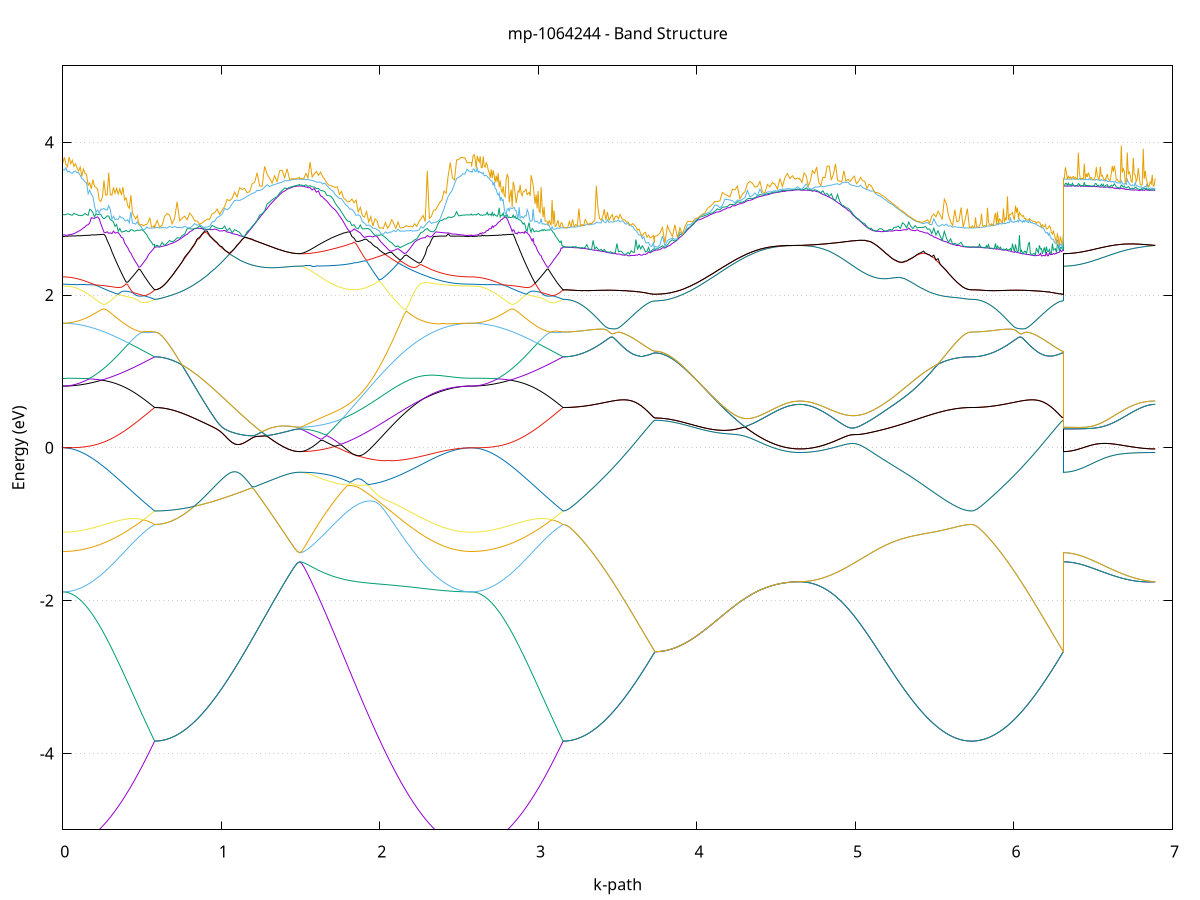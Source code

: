 set title 'mp-1064244 - Band Structure'
set xlabel 'k-path'
set ylabel 'Energy (eV)'
set grid y
set yrange [-5:5]
set terminal png size 800,600
set output 'mp-1064244_bands_gnuplot.png'
plot '-' using 1:2 with lines notitle, '-' using 1:2 with lines notitle, '-' using 1:2 with lines notitle, '-' using 1:2 with lines notitle, '-' using 1:2 with lines notitle, '-' using 1:2 with lines notitle, '-' using 1:2 with lines notitle, '-' using 1:2 with lines notitle, '-' using 1:2 with lines notitle, '-' using 1:2 with lines notitle, '-' using 1:2 with lines notitle, '-' using 1:2 with lines notitle, '-' using 1:2 with lines notitle, '-' using 1:2 with lines notitle, '-' using 1:2 with lines notitle, '-' using 1:2 with lines notitle, '-' using 1:2 with lines notitle, '-' using 1:2 with lines notitle, '-' using 1:2 with lines notitle, '-' using 1:2 with lines notitle, '-' using 1:2 with lines notitle, '-' using 1:2 with lines notitle, '-' using 1:2 with lines notitle, '-' using 1:2 with lines notitle, '-' using 1:2 with lines notitle, '-' using 1:2 with lines notitle, '-' using 1:2 with lines notitle, '-' using 1:2 with lines notitle, '-' using 1:2 with lines notitle, '-' using 1:2 with lines notitle, '-' using 1:2 with lines notitle, '-' using 1:2 with lines notitle, '-' using 1:2 with lines notitle, '-' using 1:2 with lines notitle, '-' using 1:2 with lines notitle, '-' using 1:2 with lines notitle
0.000000 -49.635079
0.009989 -49.634979
0.019977 -49.634979
0.029966 -49.634979
0.039955 -49.634879
0.049943 -49.634779
0.059932 -49.634679
0.069921 -49.634579
0.079909 -49.634379
0.089898 -49.634279
0.099887 -49.634079
0.109876 -49.633879
0.119864 -49.633679
0.129853 -49.633379
0.139842 -49.633179
0.149830 -49.632879
0.159819 -49.632579
0.169808 -49.632279
0.179796 -49.631879
0.189785 -49.631579
0.199774 -49.631179
0.209762 -49.630879
0.219751 -49.630479
0.229740 -49.629979
0.239728 -49.629579
0.249717 -49.629179
0.259706 -49.628679
0.269694 -49.628179
0.279683 -49.627679
0.289672 -49.627179
0.299660 -49.626679
0.309649 -49.626179
0.319638 -49.625579
0.329627 -49.625079
0.339615 -49.624479
0.349604 -49.623879
0.359593 -49.623279
0.369581 -49.622679
0.379570 -49.622079
0.389559 -49.621479
0.399547 -49.620879
0.409536 -49.620179
0.419525 -49.619579
0.429513 -49.618879
0.439502 -49.618179
0.449491 -49.617579
0.459479 -49.616879
0.469468 -49.616179
0.479457 -49.615479
0.489445 -49.614779
0.499434 -49.614079
0.509423 -49.613379
0.519412 -49.612679
0.529400 -49.611979
0.539389 -49.611179
0.549378 -49.610479
0.559366 -49.609779
0.569355 -49.609079
0.579344 -49.608679
0.579344 -49.608679
0.595111 -49.608679
0.610879 -49.608579
0.626647 -49.608479
0.642415 -49.608379
0.658182 -49.608279
0.673950 -49.608079
0.689718 -49.607879
0.705485 -49.607679
0.721253 -49.607379
0.737021 -49.607079
0.752789 -49.606779
0.768556 -49.606379
0.784324 -49.605979
0.800092 -49.605579
0.815860 -49.605179
0.831627 -49.604679
0.847395 -49.604179
0.863163 -49.603679
0.878930 -49.603179
0.894698 -49.602579
0.910466 -49.601979
0.926234 -49.601379
0.942001 -49.600779
0.957769 -49.600179
0.973537 -49.599479
0.989305 -49.598879
1.005072 -49.598179
1.020840 -49.597479
1.036608 -49.596779
1.052375 -49.596079
1.068143 -49.595279
1.083911 -49.594579
1.099679 -49.593879
1.115446 -49.593079
1.131214 -49.592379
1.146982 -49.591579
1.162750 -49.590879
1.178517 -49.590079
1.194285 -49.589379
1.210053 -49.588579
1.225820 -49.587879
1.241588 -49.587179
1.257356 -49.586479
1.273124 -49.585779
1.288891 -49.585079
1.304659 -49.584379
1.320427 -49.583779
1.336194 -49.583179
1.351962 -49.582579
1.367730 -49.582079
1.383498 -49.581579
1.399265 -49.581079
1.415033 -49.580679
1.430801 -49.580379
1.446569 -49.580079
1.462336 -49.579879
1.478104 -49.579779
1.493872 -49.579779
1.493872 -49.579779
1.507074 -49.579779
1.520276 -49.579879
1.533479 -49.580079
1.546681 -49.580279
1.559883 -49.580579
1.573086 -49.580979
1.586288 -49.581379
1.599490 -49.581779
1.612693 -49.582279
1.625895 -49.582779
1.639097 -49.583379
1.652300 -49.583979
1.665502 -49.584679
1.678704 -49.585379
1.691906 -49.586079
1.705109 -49.586779
1.718311 -49.587579
1.731513 -49.588379
1.744716 -49.589179
1.757918 -49.590079
1.771120 -49.590879
1.784323 -49.591779
1.797525 -49.592679
1.810727 -49.593579
1.823930 -49.594579
1.837132 -49.595479
1.850334 -49.596479
1.863537 -49.597479
1.876739 -49.598379
1.889941 -49.599379
1.903144 -49.600379
1.916346 -49.601379
1.929548 -49.602379
1.942750 -49.603379
1.955953 -49.604379
1.969155 -49.605479
1.982357 -49.606479
1.995560 -49.607479
2.008762 -49.608479
2.021964 -49.609479
2.035167 -49.610479
2.048369 -49.611479
2.061571 -49.612479
2.074774 -49.613379
2.087976 -49.614379
2.101178 -49.615379
2.114381 -49.616279
2.127583 -49.617279
2.140785 -49.618179
2.153988 -49.619079
2.167190 -49.619979
2.180392 -49.620779
2.193594 -49.621679
2.206797 -49.622479
2.219999 -49.623279
2.233201 -49.624079
2.246404 -49.624879
2.259606 -49.625679
2.272808 -49.626379
2.286011 -49.627079
2.299213 -49.627779
2.312415 -49.628379
2.325618 -49.628979
2.338820 -49.629579
2.352022 -49.630179
2.365225 -49.630779
2.378427 -49.631279
2.391629 -49.631679
2.404832 -49.632179
2.418034 -49.632579
2.431236 -49.632979
2.444438 -49.633279
2.457641 -49.633679
2.470843 -49.633979
2.484045 -49.634179
2.497248 -49.634379
2.510450 -49.634579
2.523652 -49.634779
2.536855 -49.634879
2.550057 -49.634979
2.563259 -49.634979
2.576462 -49.635079
2.576462 -49.635079
2.582759 -49.635079
2.589056 -49.634979
2.595353 -49.634979
2.601650 -49.634979
2.607948 -49.634979
2.614245 -49.634879
2.620542 -49.634879
2.626839 -49.634779
2.633137 -49.634679
2.639434 -49.634679
2.645731 -49.634579
2.652028 -49.634479
2.658325 -49.634379
2.664623 -49.634279
2.670920 -49.634179
2.677217 -49.634079
2.683514 -49.633879
2.689811 -49.633779
2.696109 -49.633679
2.702406 -49.633479
2.708703 -49.633379
2.715000 -49.633179
2.721298 -49.632979
2.727595 -49.632779
2.733892 -49.632679
2.740189 -49.632479
2.746486 -49.632279
2.752784 -49.632079
2.759081 -49.631779
2.765378 -49.631579
2.771675 -49.631379
2.777972 -49.631179
2.784270 -49.630879
2.790567 -49.630679
2.796864 -49.630379
2.803161 -49.630179
2.809459 -49.629879
2.815756 -49.629579
2.822053 -49.629379
2.828350 -49.629079
2.834647 -49.628779
2.840945 -49.628479
2.847242 -49.628179
2.853539 -49.627879
2.859836 -49.627579
2.866133 -49.627179
2.872431 -49.626879
2.878728 -49.626579
2.885025 -49.626179
2.891322 -49.625879
2.897619 -49.625579
2.903917 -49.625179
2.910214 -49.624879
2.916511 -49.624479
2.922808 -49.624079
2.929106 -49.623779
2.935403 -49.623379
2.941700 -49.622979
2.947997 -49.622579
2.954294 -49.622179
2.960592 -49.621779
2.966889 -49.621379
2.973186 -49.620979
2.979483 -49.620579
2.985780 -49.620179
2.992078 -49.619779
2.998375 -49.619379
3.004672 -49.618979
3.010969 -49.618579
3.017267 -49.618079
3.023564 -49.617679
3.029861 -49.617279
3.036158 -49.616879
3.042455 -49.616379
3.048753 -49.615979
3.055050 -49.615579
3.061347 -49.615079
3.067644 -49.614679
3.073941 -49.614179
3.080239 -49.613779
3.086536 -49.613279
3.092833 -49.612879
3.099130 -49.612379
3.105428 -49.611979
3.111725 -49.611479
3.118022 -49.611079
3.124319 -49.610579
3.130616 -49.610179
3.136914 -49.609679
3.143211 -49.609279
3.149508 -49.608879
3.155805 -49.608679
3.155805 -49.608679
3.165794 -49.608679
3.175783 -49.608579
3.185771 -49.608579
3.195760 -49.608479
3.205749 -49.608379
3.215737 -49.608279
3.225726 -49.608179
3.235715 -49.608079
3.245703 -49.607879
3.255692 -49.607779
3.265681 -49.607579
3.275669 -49.607379
3.285658 -49.607179
3.295647 -49.606879
3.305635 -49.606679
3.315624 -49.606379
3.325613 -49.606079
3.335602 -49.605779
3.345590 -49.605479
3.355579 -49.605179
3.365568 -49.604879
3.375556 -49.604479
3.385545 -49.604079
3.395534 -49.603679
3.405522 -49.603279
3.415511 -49.602879
3.425500 -49.602479
3.435488 -49.601979
3.445477 -49.601579
3.455466 -49.601079
3.465454 -49.600579
3.475443 -49.600179
3.485432 -49.599679
3.495420 -49.599079
3.505409 -49.598579
3.515398 -49.598079
3.525386 -49.597579
3.535375 -49.596979
3.545364 -49.596379
3.555353 -49.595879
3.565341 -49.595279
3.575330 -49.594679
3.585319 -49.594179
3.595307 -49.593579
3.605296 -49.592979
3.615285 -49.592379
3.625273 -49.591779
3.635262 -49.591179
3.645251 -49.590679
3.655239 -49.590079
3.665228 -49.589579
3.675217 -49.588979
3.685205 -49.588479
3.695194 -49.588079
3.705183 -49.587679
3.715171 -49.587379
3.725160 -49.587179
3.735149 -49.587079
3.735149 -49.587079
3.750917 -49.587079
3.766684 -49.587079
3.782452 -49.586979
3.798220 -49.586979
3.813987 -49.586879
3.829755 -49.586779
3.845523 -49.586679
3.861291 -49.586579
3.877058 -49.586479
3.892826 -49.586279
3.908594 -49.586179
3.924362 -49.585979
3.940129 -49.585779
3.955897 -49.585579
3.971665 -49.585379
3.987432 -49.585179
4.003200 -49.584979
4.018968 -49.584779
4.034736 -49.584479
4.050503 -49.584279
4.066271 -49.583979
4.082039 -49.583779
4.097807 -49.583479
4.113574 -49.583179
4.129342 -49.582879
4.145110 -49.582679
4.160877 -49.582379
4.176645 -49.582079
4.192413 -49.581779
4.208181 -49.581479
4.223948 -49.581179
4.239716 -49.580879
4.255484 -49.580679
4.271252 -49.580379
4.287019 -49.580079
4.302787 -49.579779
4.318555 -49.579579
4.334322 -49.579279
4.350090 -49.579079
4.365858 -49.578779
4.381626 -49.578579
4.397393 -49.578379
4.413161 -49.578179
4.428929 -49.577979
4.444697 -49.577779
4.460464 -49.577579
4.476232 -49.577379
4.492000 -49.577279
4.507767 -49.577079
4.523535 -49.576979
4.539303 -49.576879
4.555071 -49.576779
4.570838 -49.576679
4.586606 -49.576579
4.602374 -49.576579
4.618142 -49.576479
4.633909 -49.576479
4.649677 -49.576479
4.649677 -49.576479
4.662879 -49.576479
4.676082 -49.576479
4.689284 -49.576579
4.702486 -49.576579
4.715689 -49.576679
4.728891 -49.576679
4.742093 -49.576779
4.755296 -49.576879
4.768498 -49.576979
4.781700 -49.577179
4.794902 -49.577279
4.808105 -49.577479
4.821307 -49.577679
4.834509 -49.577979
4.847712 -49.578179
4.860914 -49.578479
4.874116 -49.578779
4.887319 -49.579179
4.900521 -49.579479
4.913723 -49.579879
4.926926 -49.580279
4.940128 -49.580679
4.953330 -49.581179
4.966533 -49.581579
4.979735 -49.582079
4.992937 -49.582579
5.006140 -49.583179
5.019342 -49.583679
5.032544 -49.584279
5.045746 -49.584779
5.058949 -49.585379
5.072151 -49.585979
5.085353 -49.586579
5.098556 -49.587179
5.111758 -49.587779
5.124960 -49.588479
5.138163 -49.589079
5.151365 -49.589679
5.164567 -49.590379
5.177770 -49.590979
5.190972 -49.591679
5.204174 -49.592279
5.217377 -49.592879
5.230579 -49.593579
5.243781 -49.594179
5.256983 -49.594879
5.270186 -49.595479
5.283388 -49.596079
5.296590 -49.596779
5.309793 -49.597379
5.322995 -49.597979
5.336197 -49.598579
5.349400 -49.599179
5.362602 -49.599779
5.375804 -49.600279
5.389007 -49.600879
5.402209 -49.601379
5.415411 -49.601879
5.428614 -49.602479
5.441816 -49.602979
5.455018 -49.603379
5.468221 -49.603879
5.481423 -49.604279
5.494625 -49.604779
5.507827 -49.605179
5.521030 -49.605579
5.534232 -49.605879
5.547434 -49.606279
5.560637 -49.606579
5.573839 -49.606879
5.587041 -49.607179
5.600244 -49.607379
5.613446 -49.607679
5.626648 -49.607879
5.639851 -49.608079
5.653053 -49.608179
5.666255 -49.608279
5.679458 -49.608479
5.692660 -49.608479
5.705862 -49.608579
5.719065 -49.608579
5.732267 -49.608679
5.732267 -49.608679
5.738564 -49.608679
5.744861 -49.608679
5.751158 -49.608679
5.757456 -49.608579
5.763753 -49.608579
5.770050 -49.608579
5.776347 -49.608479
5.782645 -49.608479
5.788942 -49.608379
5.795239 -49.608279
5.801536 -49.608279
5.807833 -49.608179
5.814131 -49.608079
5.820428 -49.607979
5.826725 -49.607879
5.833022 -49.607779
5.839319 -49.607679
5.845617 -49.607579
5.851914 -49.607379
5.858211 -49.607279
5.864508 -49.607079
5.870806 -49.606979
5.877103 -49.606779
5.883400 -49.606679
5.889697 -49.606479
5.895994 -49.606279
5.902292 -49.606179
5.908589 -49.605979
5.914886 -49.605779
5.921183 -49.605579
5.927480 -49.605379
5.933778 -49.605179
5.940075 -49.604979
5.946372 -49.604679
5.952669 -49.604479
5.958967 -49.604279
5.965264 -49.603979
5.971561 -49.603779
5.977858 -49.603479
5.984155 -49.603279
5.990453 -49.602979
5.996750 -49.602679
6.003047 -49.602479
6.009344 -49.602179
6.015641 -49.601879
6.021939 -49.601579
6.028236 -49.601279
6.034533 -49.600979
6.040830 -49.600679
6.047128 -49.600379
6.053425 -49.600079
6.059722 -49.599779
6.066019 -49.599479
6.072316 -49.599079
6.078614 -49.598779
6.084911 -49.598479
6.091208 -49.598079
6.097505 -49.597779
6.103802 -49.597479
6.110100 -49.597079
6.116397 -49.596779
6.122694 -49.596379
6.128991 -49.596079
6.135288 -49.595679
6.141586 -49.595379
6.147883 -49.594979
6.154180 -49.594579
6.160477 -49.594279
6.166775 -49.593879
6.173072 -49.593479
6.179369 -49.593179
6.185666 -49.592779
6.191963 -49.592379
6.198261 -49.591979
6.204558 -49.591679
6.210855 -49.591279
6.217152 -49.590879
6.223449 -49.590579
6.229747 -49.590179
6.236044 -49.589879
6.242341 -49.589479
6.248638 -49.589179
6.254936 -49.588879
6.261233 -49.588579
6.267530 -49.588279
6.273827 -49.587979
6.280124 -49.587679
6.286422 -49.587479
6.292719 -49.587279
6.299016 -49.587179
6.305313 -49.587079
6.311610 -49.587079
6.311610 -49.579779
6.317908 -49.579779
6.324205 -49.579779
6.330502 -49.579779
6.336799 -49.579779
6.343097 -49.579779
6.349394 -49.579679
6.355691 -49.579679
6.361988 -49.579679
6.368285 -49.579679
6.374583 -49.579679
6.380880 -49.579679
6.387177 -49.579679
6.393474 -49.579679
6.399771 -49.579579
6.406069 -49.579579
6.412366 -49.579579
6.418663 -49.579579
6.424960 -49.579479
6.431258 -49.579479
6.437555 -49.579479
6.443852 -49.579479
6.450149 -49.579379
6.456446 -49.579379
6.462744 -49.579379
6.469041 -49.579279
6.475338 -49.579279
6.481635 -49.579279
6.487932 -49.579179
6.494230 -49.579179
6.500527 -49.579179
6.506824 -49.579079
6.513121 -49.579079
6.519418 -49.578979
6.525716 -49.578979
6.532013 -49.578879
6.538310 -49.578879
6.544607 -49.578879
6.550905 -49.578779
6.557202 -49.578779
6.563499 -49.578679
6.569796 -49.578679
6.576093 -49.578579
6.582391 -49.578579
6.588688 -49.578479
6.594985 -49.578479
6.601282 -49.578379
6.607579 -49.578379
6.613877 -49.578279
6.620174 -49.578279
6.626471 -49.578179
6.632768 -49.578079
6.639066 -49.578079
6.645363 -49.577979
6.651660 -49.577979
6.657957 -49.577879
6.664254 -49.577879
6.670552 -49.577779
6.676849 -49.577779
6.683146 -49.577679
6.689443 -49.577579
6.695740 -49.577579
6.702038 -49.577479
6.708335 -49.577479
6.714632 -49.577379
6.720929 -49.577379
6.727227 -49.577279
6.733524 -49.577279
6.739821 -49.577179
6.746118 -49.577179
6.752415 -49.577079
6.758713 -49.577079
6.765010 -49.576979
6.771307 -49.576979
6.777604 -49.576879
6.783901 -49.576879
6.790199 -49.576779
6.796496 -49.576779
6.802793 -49.576779
6.809090 -49.576679
6.815387 -49.576679
6.821685 -49.576679
6.827982 -49.576579
6.834279 -49.576579
6.840576 -49.576579
6.846874 -49.576579
6.853171 -49.576579
6.859468 -49.576479
6.865765 -49.576479
6.872062 -49.576479
6.878360 -49.576479
6.884657 -49.576479
6.890954 -49.576479
e
0.000000 -49.583979
0.009989 -49.583979
0.019977 -49.583979
0.029966 -49.583979
0.039955 -49.583979
0.049943 -49.583979
0.059932 -49.583979
0.069921 -49.584079
0.079909 -49.584079
0.089898 -49.584079
0.099887 -49.584179
0.109876 -49.584279
0.119864 -49.584379
0.129853 -49.584479
0.139842 -49.584679
0.149830 -49.584779
0.159819 -49.584979
0.169808 -49.585179
0.179796 -49.585479
0.189785 -49.585779
0.199774 -49.585979
0.209762 -49.586379
0.219751 -49.586679
0.229740 -49.587079
0.239728 -49.587379
0.249717 -49.587879
0.259706 -49.588279
0.269694 -49.588679
0.279683 -49.589179
0.289672 -49.589679
0.299660 -49.590079
0.309649 -49.590679
0.319638 -49.591179
0.329627 -49.591679
0.339615 -49.592279
0.349604 -49.592779
0.359593 -49.593379
0.369581 -49.593979
0.379570 -49.594579
0.389559 -49.595179
0.399547 -49.595879
0.409536 -49.596479
0.419525 -49.597079
0.429513 -49.597779
0.439502 -49.598479
0.449491 -49.599079
0.459479 -49.599779
0.469468 -49.600479
0.479457 -49.601179
0.489445 -49.601879
0.499434 -49.602579
0.509423 -49.603279
0.519412 -49.603979
0.529400 -49.604679
0.539389 -49.605379
0.549378 -49.606079
0.559366 -49.606779
0.569355 -49.607479
0.579344 -49.607979
0.579344 -49.607979
0.595111 -49.607979
0.610879 -49.607879
0.626647 -49.607779
0.642415 -49.607679
0.658182 -49.607579
0.673950 -49.607379
0.689718 -49.607179
0.705485 -49.606979
0.721253 -49.606679
0.737021 -49.606379
0.752789 -49.606079
0.768556 -49.605679
0.784324 -49.605279
0.800092 -49.604879
0.815860 -49.604479
0.831627 -49.603979
0.847395 -49.603479
0.863163 -49.602979
0.878930 -49.602479
0.894698 -49.601879
0.910466 -49.601279
0.926234 -49.600679
0.942001 -49.600079
0.957769 -49.599479
0.973537 -49.598779
0.989305 -49.598079
1.005072 -49.597479
1.020840 -49.596779
1.036608 -49.595979
1.052375 -49.595279
1.068143 -49.594579
1.083911 -49.593879
1.099679 -49.593079
1.115446 -49.592379
1.131214 -49.591579
1.146982 -49.590879
1.162750 -49.590079
1.178517 -49.589379
1.194285 -49.588579
1.210053 -49.587879
1.225820 -49.587079
1.241588 -49.586379
1.257356 -49.585679
1.273124 -49.584979
1.288891 -49.584279
1.304659 -49.583579
1.320427 -49.582979
1.336194 -49.582379
1.351962 -49.581779
1.367730 -49.581179
1.383498 -49.580679
1.399265 -49.580279
1.415033 -49.579879
1.430801 -49.579479
1.446569 -49.579179
1.462336 -49.578979
1.478104 -49.578879
1.493872 -49.578879
1.493872 -49.578879
1.507074 -49.578879
1.520276 -49.578879
1.533479 -49.578879
1.546681 -49.578979
1.559883 -49.578979
1.573086 -49.579079
1.586288 -49.579179
1.599490 -49.579279
1.612693 -49.579479
1.625895 -49.579579
1.639097 -49.579679
1.652300 -49.579879
1.665502 -49.579979
1.678704 -49.580079
1.691906 -49.580279
1.705109 -49.580379
1.718311 -49.580579
1.731513 -49.580679
1.744716 -49.580779
1.757918 -49.580979
1.771120 -49.581079
1.784323 -49.581179
1.797525 -49.581379
1.810727 -49.581479
1.823930 -49.581579
1.837132 -49.581679
1.850334 -49.581779
1.863537 -49.581879
1.876739 -49.581979
1.889941 -49.582079
1.903144 -49.582079
1.916346 -49.582179
1.929548 -49.582279
1.942750 -49.582279
1.955953 -49.582379
1.969155 -49.582379
1.982357 -49.582479
1.995560 -49.582479
2.008762 -49.582579
2.021964 -49.582579
2.035167 -49.582679
2.048369 -49.582679
2.061571 -49.582679
2.074774 -49.582679
2.087976 -49.582779
2.101178 -49.582779
2.114381 -49.582779
2.127583 -49.582779
2.140785 -49.582779
2.153988 -49.582879
2.167190 -49.582879
2.180392 -49.582879
2.193594 -49.582879
2.206797 -49.582879
2.219999 -49.582879
2.233201 -49.582979
2.246404 -49.582979
2.259606 -49.582979
2.272808 -49.583079
2.286011 -49.583079
2.299213 -49.583079
2.312415 -49.583179
2.325618 -49.583179
2.338820 -49.583279
2.352022 -49.583279
2.365225 -49.583379
2.378427 -49.583379
2.391629 -49.583479
2.404832 -49.583479
2.418034 -49.583579
2.431236 -49.583579
2.444438 -49.583679
2.457641 -49.583679
2.470843 -49.583779
2.484045 -49.583779
2.497248 -49.583879
2.510450 -49.583879
2.523652 -49.583879
2.536855 -49.583879
2.550057 -49.583979
2.563259 -49.583979
2.576462 -49.583979
2.576462 -49.583979
2.582759 -49.583979
2.589056 -49.583979
2.595353 -49.583979
2.601650 -49.583979
2.607948 -49.583979
2.614245 -49.583979
2.620542 -49.583979
2.626839 -49.583979
2.633137 -49.583979
2.639434 -49.583979
2.645731 -49.584079
2.652028 -49.584079
2.658325 -49.584079
2.664623 -49.584079
2.670920 -49.584179
2.677217 -49.584179
2.683514 -49.584279
2.689811 -49.584279
2.696109 -49.584379
2.702406 -49.584479
2.708703 -49.584479
2.715000 -49.584579
2.721298 -49.584679
2.727595 -49.584879
2.733892 -49.584979
2.740189 -49.585079
2.746486 -49.585179
2.752784 -49.585379
2.759081 -49.585579
2.765378 -49.585679
2.771675 -49.585879
2.777972 -49.586079
2.784270 -49.586279
2.790567 -49.586479
2.796864 -49.586679
2.803161 -49.586979
2.809459 -49.587179
2.815756 -49.587379
2.822053 -49.587679
2.828350 -49.587879
2.834647 -49.588179
2.840945 -49.588479
2.847242 -49.588779
2.853539 -49.589079
2.859836 -49.589379
2.866133 -49.589679
2.872431 -49.589979
2.878728 -49.590279
2.885025 -49.590579
2.891322 -49.590879
2.897619 -49.591279
2.903917 -49.591579
2.910214 -49.591879
2.916511 -49.592279
2.922808 -49.592679
2.929106 -49.592979
2.935403 -49.593379
2.941700 -49.593779
2.947997 -49.594079
2.954294 -49.594479
2.960592 -49.594879
2.966889 -49.595279
2.973186 -49.595679
2.979483 -49.596079
2.985780 -49.596479
2.992078 -49.596879
2.998375 -49.597279
3.004672 -49.597679
3.010969 -49.598079
3.017267 -49.598579
3.023564 -49.598979
3.029861 -49.599379
3.036158 -49.599779
3.042455 -49.600279
3.048753 -49.600679
3.055050 -49.601079
3.061347 -49.601579
3.067644 -49.601979
3.073941 -49.602379
3.080239 -49.602879
3.086536 -49.603279
3.092833 -49.603779
3.099130 -49.604179
3.105428 -49.604679
3.111725 -49.605079
3.118022 -49.605579
3.124319 -49.605979
3.130616 -49.606479
3.136914 -49.606879
3.143211 -49.607379
3.149508 -49.607779
3.155805 -49.607979
3.155805 -49.607979
3.165794 -49.607979
3.175783 -49.607979
3.185771 -49.607879
3.195760 -49.607879
3.205749 -49.607779
3.215737 -49.607679
3.225726 -49.607579
3.235715 -49.607379
3.245703 -49.607279
3.255692 -49.607079
3.265681 -49.606879
3.275669 -49.606679
3.285658 -49.606479
3.295647 -49.606279
3.305635 -49.605979
3.315624 -49.605779
3.325613 -49.605479
3.335602 -49.605179
3.345590 -49.604879
3.355579 -49.604479
3.365568 -49.604179
3.375556 -49.603779
3.385545 -49.603479
3.395534 -49.603079
3.405522 -49.602679
3.415511 -49.602179
3.425500 -49.601779
3.435488 -49.601379
3.445477 -49.600879
3.455466 -49.600379
3.465454 -49.599979
3.475443 -49.599479
3.485432 -49.598979
3.495420 -49.598379
3.505409 -49.597879
3.515398 -49.597379
3.525386 -49.596779
3.535375 -49.596279
3.545364 -49.595679
3.555353 -49.595179
3.565341 -49.594579
3.575330 -49.593979
3.585319 -49.593379
3.595307 -49.592779
3.605296 -49.592179
3.615285 -49.591579
3.625273 -49.590979
3.635262 -49.590379
3.645251 -49.589779
3.655239 -49.589179
3.665228 -49.588579
3.675217 -49.588079
3.685205 -49.587479
3.695194 -49.586979
3.705183 -49.586579
3.715171 -49.586179
3.725160 -49.585879
3.735149 -49.585879
3.735149 -49.585879
3.750917 -49.585879
3.766684 -49.585779
3.782452 -49.585779
3.798220 -49.585679
3.813987 -49.585679
3.829755 -49.585579
3.845523 -49.585479
3.861291 -49.585379
3.877058 -49.585179
3.892826 -49.585079
3.908594 -49.584979
3.924362 -49.584779
3.940129 -49.584579
3.955897 -49.584379
3.971665 -49.584179
3.987432 -49.583979
4.003200 -49.583779
4.018968 -49.583479
4.034736 -49.583279
4.050503 -49.583079
4.066271 -49.582779
4.082039 -49.582479
4.097807 -49.582279
4.113574 -49.581979
4.129342 -49.581679
4.145110 -49.581379
4.160877 -49.581079
4.176645 -49.580879
4.192413 -49.580579
4.208181 -49.580279
4.223948 -49.579979
4.239716 -49.579679
4.255484 -49.579379
4.271252 -49.579179
4.287019 -49.578879
4.302787 -49.578579
4.318555 -49.578279
4.334322 -49.578079
4.350090 -49.577779
4.365858 -49.577579
4.381626 -49.577379
4.397393 -49.577079
4.413161 -49.576879
4.428929 -49.576679
4.444697 -49.576479
4.460464 -49.576379
4.476232 -49.576179
4.492000 -49.575979
4.507767 -49.575879
4.523535 -49.575779
4.539303 -49.575679
4.555071 -49.575579
4.570838 -49.575479
4.586606 -49.575379
4.602374 -49.575279
4.618142 -49.575279
4.633909 -49.575279
4.649677 -49.575279
4.649677 -49.575279
4.662879 -49.575279
4.676082 -49.575279
4.689284 -49.575279
4.702486 -49.575379
4.715689 -49.575379
4.728891 -49.575479
4.742093 -49.575579
4.755296 -49.575679
4.768498 -49.575879
4.781700 -49.575979
4.794902 -49.576179
4.808105 -49.576379
4.821307 -49.576579
4.834509 -49.576879
4.847712 -49.577179
4.860914 -49.577479
4.874116 -49.577779
4.887319 -49.578179
4.900521 -49.578479
4.913723 -49.578879
4.926926 -49.579379
4.940128 -49.579779
4.953330 -49.580279
4.966533 -49.580779
4.979735 -49.581279
4.992937 -49.581779
5.006140 -49.582279
5.019342 -49.582879
5.032544 -49.583379
5.045746 -49.583979
5.058949 -49.584579
5.072151 -49.585179
5.085353 -49.585779
5.098556 -49.586379
5.111758 -49.587079
5.124960 -49.587679
5.138163 -49.588279
5.151365 -49.588979
5.164567 -49.589579
5.177770 -49.590279
5.190972 -49.590879
5.204174 -49.591579
5.217377 -49.592179
5.230579 -49.592879
5.243781 -49.593479
5.256983 -49.594179
5.270186 -49.594779
5.283388 -49.595479
5.296590 -49.596079
5.309793 -49.596679
5.322995 -49.597279
5.336197 -49.597879
5.349400 -49.598479
5.362602 -49.599079
5.375804 -49.599679
5.389007 -49.600179
5.402209 -49.600779
5.415411 -49.601279
5.428614 -49.601779
5.441816 -49.602279
5.455018 -49.602779
5.468221 -49.603179
5.481423 -49.603679
5.494625 -49.604079
5.507827 -49.604479
5.521030 -49.604879
5.534232 -49.605279
5.547434 -49.605579
5.560637 -49.605879
5.573839 -49.606179
5.587041 -49.606479
5.600244 -49.606779
5.613446 -49.606979
5.626648 -49.607179
5.639851 -49.607379
5.653053 -49.607579
5.666255 -49.607679
5.679458 -49.607779
5.692660 -49.607879
5.705862 -49.607979
5.719065 -49.607979
5.732267 -49.607979
5.732267 -49.607979
5.738564 -49.607979
5.744861 -49.607979
5.751158 -49.607879
5.757456 -49.607879
5.763753 -49.607879
5.770050 -49.607879
5.776347 -49.607779
5.782645 -49.607779
5.788942 -49.607679
5.795239 -49.607579
5.801536 -49.607579
5.807833 -49.607479
5.814131 -49.607379
5.820428 -49.607279
5.826725 -49.607179
5.833022 -49.607079
5.839319 -49.606979
5.845617 -49.606779
5.851914 -49.606679
5.858211 -49.606579
5.864508 -49.606379
5.870806 -49.606279
5.877103 -49.606079
5.883400 -49.605979
5.889697 -49.605779
5.895994 -49.605579
5.902292 -49.605379
5.908589 -49.605279
5.914886 -49.605079
5.921183 -49.604879
5.927480 -49.604679
5.933778 -49.604379
5.940075 -49.604179
5.946372 -49.603979
5.952669 -49.603779
5.958967 -49.603479
5.965264 -49.603279
5.971561 -49.603079
5.977858 -49.602779
5.984155 -49.602479
5.990453 -49.602279
5.996750 -49.601979
6.003047 -49.601679
6.009344 -49.601479
6.015641 -49.601179
6.021939 -49.600879
6.028236 -49.600579
6.034533 -49.600279
6.040830 -49.599979
6.047128 -49.599679
6.053425 -49.599379
6.059722 -49.598979
6.066019 -49.598679
6.072316 -49.598379
6.078614 -49.598079
6.084911 -49.597679
6.091208 -49.597379
6.097505 -49.597079
6.103802 -49.596679
6.110100 -49.596379
6.116397 -49.595979
6.122694 -49.595579
6.128991 -49.595279
6.135288 -49.594879
6.141586 -49.594579
6.147883 -49.594179
6.154180 -49.593779
6.160477 -49.593479
6.166775 -49.593079
6.173072 -49.592679
6.179369 -49.592279
6.185666 -49.591979
6.191963 -49.591579
6.198261 -49.591179
6.204558 -49.590779
6.210855 -49.590379
6.217152 -49.590079
6.223449 -49.589679
6.229747 -49.589279
6.236044 -49.588979
6.242341 -49.588579
6.248638 -49.588179
6.254936 -49.587879
6.261233 -49.587479
6.267530 -49.587179
6.273827 -49.586879
6.280124 -49.586579
6.286422 -49.586379
6.292719 -49.586179
6.299016 -49.585979
6.305313 -49.585879
6.311610 -49.585879
6.311610 -49.578879
6.317908 -49.578879
6.324205 -49.578879
6.330502 -49.578879
6.336799 -49.578879
6.343097 -49.578779
6.349394 -49.578779
6.355691 -49.578779
6.361988 -49.578779
6.368285 -49.578779
6.374583 -49.578779
6.380880 -49.578779
6.387177 -49.578779
6.393474 -49.578679
6.399771 -49.578679
6.406069 -49.578679
6.412366 -49.578679
6.418663 -49.578679
6.424960 -49.578579
6.431258 -49.578579
6.437555 -49.578579
6.443852 -49.578479
6.450149 -49.578479
6.456446 -49.578479
6.462744 -49.578479
6.469041 -49.578379
6.475338 -49.578379
6.481635 -49.578279
6.487932 -49.578279
6.494230 -49.578279
6.500527 -49.578179
6.506824 -49.578179
6.513121 -49.578079
6.519418 -49.578079
6.525716 -49.578079
6.532013 -49.577979
6.538310 -49.577979
6.544607 -49.577879
6.550905 -49.577879
6.557202 -49.577779
6.563499 -49.577779
6.569796 -49.577679
6.576093 -49.577679
6.582391 -49.577579
6.588688 -49.577479
6.594985 -49.577479
6.601282 -49.577379
6.607579 -49.577379
6.613877 -49.577279
6.620174 -49.577279
6.626471 -49.577179
6.632768 -49.577079
6.639066 -49.577079
6.645363 -49.576979
6.651660 -49.576979
6.657957 -49.576879
6.664254 -49.576779
6.670552 -49.576779
6.676849 -49.576679
6.683146 -49.576679
6.689443 -49.576579
6.695740 -49.576479
6.702038 -49.576479
6.708335 -49.576379
6.714632 -49.576379
6.720929 -49.576279
6.727227 -49.576179
6.733524 -49.576179
6.739821 -49.576079
6.746118 -49.576079
6.752415 -49.575979
6.758713 -49.575879
6.765010 -49.575879
6.771307 -49.575779
6.777604 -49.575779
6.783901 -49.575679
6.790199 -49.575679
6.796496 -49.575579
6.802793 -49.575579
6.809090 -49.575579
6.815387 -49.575479
6.821685 -49.575479
6.827982 -49.575479
6.834279 -49.575379
6.840576 -49.575379
6.846874 -49.575379
6.853171 -49.575279
6.859468 -49.575279
6.865765 -49.575279
6.872062 -49.575279
6.878360 -49.575279
6.884657 -49.575279
6.890954 -49.575279
e
0.000000 -49.578479
0.009989 -49.578479
0.019977 -49.578479
0.029966 -49.578479
0.039955 -49.578479
0.049943 -49.578479
0.059932 -49.578479
0.069921 -49.578479
0.079909 -49.578479
0.089898 -49.578479
0.099887 -49.578479
0.109876 -49.578379
0.119864 -49.578279
0.129853 -49.578279
0.139842 -49.578179
0.149830 -49.578079
0.159819 -49.577879
0.169808 -49.577679
0.179796 -49.577579
0.189785 -49.577379
0.199774 -49.577079
0.209762 -49.576879
0.219751 -49.576579
0.229740 -49.576279
0.239728 -49.575979
0.249717 -49.575679
0.259706 -49.575379
0.269694 -49.574979
0.279683 -49.574579
0.289672 -49.574279
0.299660 -49.573879
0.309649 -49.573479
0.319638 -49.572979
0.329627 -49.572579
0.339615 -49.572079
0.349604 -49.571679
0.359593 -49.571179
0.369581 -49.570679
0.379570 -49.570179
0.389559 -49.569679
0.399547 -49.569179
0.409536 -49.568679
0.419525 -49.568179
0.429513 -49.567579
0.439502 -49.567079
0.449491 -49.566479
0.459479 -49.565979
0.469468 -49.565379
0.479457 -49.564779
0.489445 -49.564279
0.499434 -49.563679
0.509423 -49.563079
0.519412 -49.562479
0.529400 -49.561879
0.539389 -49.561379
0.549378 -49.560779
0.559366 -49.560179
0.569355 -49.559579
0.579344 -49.559179
0.579344 -49.559179
0.595111 -49.559179
0.610879 -49.559279
0.626647 -49.559279
0.642415 -49.559279
0.658182 -49.559279
0.673950 -49.559279
0.689718 -49.559279
0.705485 -49.559279
0.721253 -49.559279
0.737021 -49.559279
0.752789 -49.559379
0.768556 -49.559379
0.784324 -49.559379
0.800092 -49.559379
0.815860 -49.559479
0.831627 -49.559479
0.847395 -49.559579
0.863163 -49.559579
0.878930 -49.559679
0.894698 -49.559679
0.910466 -49.559779
0.926234 -49.559879
0.942001 -49.559979
0.957769 -49.560079
0.973537 -49.560179
0.989305 -49.560279
1.005072 -49.560379
1.020840 -49.560479
1.036608 -49.560679
1.052375 -49.560779
1.068143 -49.560979
1.083911 -49.561079
1.099679 -49.561279
1.115446 -49.561479
1.131214 -49.561679
1.146982 -49.561879
1.162750 -49.562179
1.178517 -49.562379
1.194285 -49.562579
1.210053 -49.562879
1.225820 -49.563179
1.241588 -49.563479
1.257356 -49.563679
1.273124 -49.563979
1.288891 -49.564279
1.304659 -49.564579
1.320427 -49.564879
1.336194 -49.565179
1.351962 -49.565479
1.367730 -49.565779
1.383498 -49.566079
1.399265 -49.566279
1.415033 -49.566579
1.430801 -49.566779
1.446569 -49.566879
1.462336 -49.567079
1.478104 -49.567079
1.493872 -49.567179
1.493872 -49.567179
1.507074 -49.567179
1.520276 -49.567179
1.533479 -49.567179
1.546681 -49.567279
1.559883 -49.567279
1.573086 -49.567179
1.586288 -49.567179
1.599490 -49.567179
1.612693 -49.567079
1.625895 -49.567079
1.639097 -49.566979
1.652300 -49.566979
1.665502 -49.566879
1.678704 -49.566879
1.691906 -49.566879
1.705109 -49.566779
1.718311 -49.566779
1.731513 -49.566779
1.744716 -49.566879
1.757918 -49.566879
1.771120 -49.566979
1.784323 -49.566979
1.797525 -49.567079
1.810727 -49.567179
1.823930 -49.567279
1.837132 -49.567479
1.850334 -49.567579
1.863537 -49.567779
1.876739 -49.567979
1.889941 -49.568179
1.903144 -49.568379
1.916346 -49.568579
1.929548 -49.568779
1.942750 -49.568979
1.955953 -49.569279
1.969155 -49.569479
1.982357 -49.569779
1.995560 -49.570079
2.008762 -49.570379
2.021964 -49.570679
2.035167 -49.570879
2.048369 -49.571179
2.061571 -49.571479
2.074774 -49.571879
2.087976 -49.572179
2.101178 -49.572479
2.114381 -49.572779
2.127583 -49.573079
2.140785 -49.573379
2.153988 -49.573679
2.167190 -49.573979
2.180392 -49.574279
2.193594 -49.574579
2.206797 -49.574879
2.219999 -49.575079
2.233201 -49.575379
2.246404 -49.575679
2.259606 -49.575879
2.272808 -49.576079
2.286011 -49.576379
2.299213 -49.576579
2.312415 -49.576779
2.325618 -49.576979
2.338820 -49.577179
2.352022 -49.577279
2.365225 -49.577479
2.378427 -49.577579
2.391629 -49.577679
2.404832 -49.577879
2.418034 -49.577979
2.431236 -49.578079
2.444438 -49.578079
2.457641 -49.578179
2.470843 -49.578279
2.484045 -49.578279
2.497248 -49.578379
2.510450 -49.578379
2.523652 -49.578479
2.536855 -49.578479
2.550057 -49.578479
2.563259 -49.578479
2.576462 -49.578479
2.576462 -49.578479
2.582759 -49.578479
2.589056 -49.578479
2.595353 -49.578479
2.601650 -49.578479
2.607948 -49.578479
2.614245 -49.578479
2.620542 -49.578479
2.626839 -49.578479
2.633137 -49.578479
2.639434 -49.578479
2.645731 -49.578479
2.652028 -49.578479
2.658325 -49.578479
2.664623 -49.578479
2.670920 -49.578479
2.677217 -49.578379
2.683514 -49.578379
2.689811 -49.578379
2.696109 -49.578279
2.702406 -49.578279
2.708703 -49.578179
2.715000 -49.578179
2.721298 -49.578079
2.727595 -49.577979
2.733892 -49.577879
2.740189 -49.577779
2.746486 -49.577679
2.752784 -49.577579
2.759081 -49.577479
2.765378 -49.577379
2.771675 -49.577179
2.777972 -49.577079
2.784270 -49.576879
2.790567 -49.576779
2.796864 -49.576579
2.803161 -49.576379
2.809459 -49.576179
2.815756 -49.575979
2.822053 -49.575779
2.828350 -49.575579
2.834647 -49.575379
2.840945 -49.575179
2.847242 -49.574979
2.853539 -49.574679
2.859836 -49.574479
2.866133 -49.574279
2.872431 -49.573979
2.878728 -49.573779
2.885025 -49.573479
2.891322 -49.573179
2.897619 -49.572979
2.903917 -49.572679
2.910214 -49.572379
2.916511 -49.572079
2.922808 -49.571779
2.929106 -49.571479
2.935403 -49.571179
2.941700 -49.570879
2.947997 -49.570579
2.954294 -49.570279
2.960592 -49.569979
2.966889 -49.569679
2.973186 -49.569279
2.979483 -49.568979
2.985780 -49.568679
2.992078 -49.568379
2.998375 -49.567979
3.004672 -49.567679
3.010969 -49.567279
3.017267 -49.566979
3.023564 -49.566679
3.029861 -49.566279
3.036158 -49.565979
3.042455 -49.565579
3.048753 -49.565179
3.055050 -49.564879
3.061347 -49.564479
3.067644 -49.564179
3.073941 -49.563779
3.080239 -49.563379
3.086536 -49.563079
3.092833 -49.562679
3.099130 -49.562279
3.105428 -49.561979
3.111725 -49.561579
3.118022 -49.561179
3.124319 -49.560879
3.130616 -49.560479
3.136914 -49.560079
3.143211 -49.559779
3.149508 -49.559379
3.155805 -49.559179
3.155805 -49.559179
3.165794 -49.559179
3.175783 -49.559279
3.185771 -49.559279
3.195760 -49.559379
3.205749 -49.559379
3.215737 -49.559479
3.225726 -49.559679
3.235715 -49.559779
3.245703 -49.559879
3.255692 -49.560079
3.265681 -49.560279
3.275669 -49.560479
3.285658 -49.560679
3.295647 -49.560879
3.305635 -49.561179
3.315624 -49.561479
3.325613 -49.561779
3.335602 -49.562079
3.345590 -49.562379
3.355579 -49.562679
3.365568 -49.563079
3.375556 -49.563379
3.385545 -49.563779
3.395534 -49.564179
3.405522 -49.564579
3.415511 -49.564979
3.425500 -49.565379
3.435488 -49.565879
3.445477 -49.566279
3.455466 -49.566779
3.465454 -49.567279
3.475443 -49.567779
3.485432 -49.568279
3.495420 -49.568779
3.505409 -49.569279
3.515398 -49.569879
3.525386 -49.570379
3.535375 -49.570979
3.545364 -49.571479
3.555353 -49.572079
3.565341 -49.572679
3.575330 -49.573179
3.585319 -49.573779
3.595307 -49.574379
3.605296 -49.574979
3.615285 -49.575579
3.625273 -49.576179
3.635262 -49.576679
3.645251 -49.577279
3.655239 -49.577879
3.665228 -49.578379
3.675217 -49.578979
3.685205 -49.579479
3.695194 -49.579879
3.705183 -49.580279
3.715171 -49.580579
3.725160 -49.580879
3.735149 -49.580979
3.735149 -49.580979
3.750917 -49.580979
3.766684 -49.580879
3.782452 -49.580879
3.798220 -49.580779
3.813987 -49.580779
3.829755 -49.580679
3.845523 -49.580579
3.861291 -49.580479
3.877058 -49.580379
3.892826 -49.580179
3.908594 -49.580079
3.924362 -49.579879
3.940129 -49.579679
3.955897 -49.579479
3.971665 -49.579279
3.987432 -49.579079
4.003200 -49.578879
4.018968 -49.578679
4.034736 -49.578379
4.050503 -49.578179
4.066271 -49.577879
4.082039 -49.577579
4.097807 -49.577379
4.113574 -49.577079
4.129342 -49.576779
4.145110 -49.576479
4.160877 -49.576279
4.176645 -49.575979
4.192413 -49.575679
4.208181 -49.575379
4.223948 -49.575079
4.239716 -49.574779
4.255484 -49.574479
4.271252 -49.574279
4.287019 -49.573979
4.302787 -49.573679
4.318555 -49.573479
4.334322 -49.573179
4.350090 -49.572979
4.365858 -49.572679
4.381626 -49.572479
4.397393 -49.572279
4.413161 -49.571979
4.428929 -49.571779
4.444697 -49.571679
4.460464 -49.571479
4.476232 -49.571279
4.492000 -49.571179
4.507767 -49.570979
4.523535 -49.570879
4.539303 -49.570779
4.555071 -49.570679
4.570838 -49.570579
4.586606 -49.570479
4.602374 -49.570479
4.618142 -49.570379
4.633909 -49.570379
4.649677 -49.570379
4.649677 -49.570379
4.662879 -49.570379
4.676082 -49.570379
4.689284 -49.570379
4.702486 -49.570379
4.715689 -49.570379
4.728891 -49.570379
4.742093 -49.570379
4.755296 -49.570379
4.768498 -49.570379
4.781700 -49.570379
4.794902 -49.570379
4.808105 -49.570379
4.821307 -49.570379
4.834509 -49.570379
4.847712 -49.570279
4.860914 -49.570279
4.874116 -49.570179
4.887319 -49.570079
4.900521 -49.569979
4.913723 -49.569879
4.926926 -49.569779
4.940128 -49.569679
4.953330 -49.569479
4.966533 -49.569379
4.979735 -49.569179
4.992937 -49.568979
5.006140 -49.568879
5.019342 -49.568679
5.032544 -49.568479
5.045746 -49.568279
5.058949 -49.568079
5.072151 -49.567779
5.085353 -49.567579
5.098556 -49.567379
5.111758 -49.567179
5.124960 -49.566879
5.138163 -49.566679
5.151365 -49.566479
5.164567 -49.566179
5.177770 -49.565979
5.190972 -49.565679
5.204174 -49.565479
5.217377 -49.565279
5.230579 -49.564979
5.243781 -49.564779
5.256983 -49.564479
5.270186 -49.564279
5.283388 -49.563979
5.296590 -49.563779
5.309793 -49.563579
5.322995 -49.563279
5.336197 -49.563079
5.349400 -49.562879
5.362602 -49.562679
5.375804 -49.562379
5.389007 -49.562179
5.402209 -49.561979
5.415411 -49.561779
5.428614 -49.561579
5.441816 -49.561379
5.455018 -49.561179
5.468221 -49.561079
5.481423 -49.560879
5.494625 -49.560679
5.507827 -49.560579
5.521030 -49.560379
5.534232 -49.560279
5.547434 -49.560079
5.560637 -49.559979
5.573839 -49.559879
5.587041 -49.559779
5.600244 -49.559679
5.613446 -49.559579
5.626648 -49.559479
5.639851 -49.559379
5.653053 -49.559379
5.666255 -49.559279
5.679458 -49.559279
5.692660 -49.559279
5.705862 -49.559179
5.719065 -49.559179
5.732267 -49.559179
5.732267 -49.559179
5.738564 -49.559279
5.744861 -49.559279
5.751158 -49.559279
5.757456 -49.559279
5.763753 -49.559279
5.770050 -49.559379
5.776347 -49.559379
5.782645 -49.559479
5.788942 -49.559479
5.795239 -49.559579
5.801536 -49.559679
5.807833 -49.559779
5.814131 -49.559779
5.820428 -49.559879
5.826725 -49.559979
5.833022 -49.560179
5.839319 -49.560279
5.845617 -49.560379
5.851914 -49.560479
5.858211 -49.560679
5.864508 -49.560779
5.870806 -49.560979
5.877103 -49.561079
5.883400 -49.561279
5.889697 -49.561379
5.895994 -49.561579
5.902292 -49.561779
5.908589 -49.561979
5.914886 -49.562179
5.921183 -49.562379
5.927480 -49.562579
5.933778 -49.562779
5.940075 -49.562979
5.946372 -49.563179
5.952669 -49.563479
5.958967 -49.563679
5.965264 -49.563979
5.971561 -49.564179
5.977858 -49.564479
5.984155 -49.564679
5.990453 -49.564979
5.996750 -49.565279
6.003047 -49.565479
6.009344 -49.565779
6.015641 -49.566079
6.021939 -49.566379
6.028236 -49.566679
6.034533 -49.566979
6.040830 -49.567279
6.047128 -49.567579
6.053425 -49.567879
6.059722 -49.568179
6.066019 -49.568479
6.072316 -49.568879
6.078614 -49.569179
6.084911 -49.569479
6.091208 -49.569879
6.097505 -49.570179
6.103802 -49.570579
6.110100 -49.570879
6.116397 -49.571279
6.122694 -49.571579
6.128991 -49.571979
6.135288 -49.572279
6.141586 -49.572679
6.147883 -49.572979
6.154180 -49.573379
6.160477 -49.573779
6.166775 -49.574079
6.173072 -49.574479
6.179369 -49.574879
6.185666 -49.575279
6.191963 -49.575579
6.198261 -49.575979
6.204558 -49.576379
6.210855 -49.576679
6.217152 -49.577079
6.223449 -49.577479
6.229747 -49.577779
6.236044 -49.578179
6.242341 -49.578479
6.248638 -49.578879
6.254936 -49.579179
6.261233 -49.579479
6.267530 -49.579779
6.273827 -49.580079
6.280124 -49.580279
6.286422 -49.580479
6.292719 -49.580679
6.299016 -49.580879
6.305313 -49.580879
6.311610 -49.580979
6.311610 -49.567179
6.317908 -49.567179
6.324205 -49.567179
6.330502 -49.567179
6.336799 -49.567179
6.343097 -49.567179
6.349394 -49.567179
6.355691 -49.567179
6.361988 -49.567179
6.368285 -49.567179
6.374583 -49.567179
6.380880 -49.567179
6.387177 -49.567279
6.393474 -49.567279
6.399771 -49.567279
6.406069 -49.567279
6.412366 -49.567279
6.418663 -49.567379
6.424960 -49.567379
6.431258 -49.567379
6.437555 -49.567379
6.443852 -49.567479
6.450149 -49.567479
6.456446 -49.567479
6.462744 -49.567579
6.469041 -49.567579
6.475338 -49.567579
6.481635 -49.567679
6.487932 -49.567679
6.494230 -49.567679
6.500527 -49.567779
6.506824 -49.567779
6.513121 -49.567779
6.519418 -49.567879
6.525716 -49.567879
6.532013 -49.567979
6.538310 -49.567979
6.544607 -49.568079
6.550905 -49.568079
6.557202 -49.568179
6.563499 -49.568179
6.569796 -49.568179
6.576093 -49.568279
6.582391 -49.568279
6.588688 -49.568379
6.594985 -49.568379
6.601282 -49.568479
6.607579 -49.568579
6.613877 -49.568579
6.620174 -49.568679
6.626471 -49.568679
6.632768 -49.568779
6.639066 -49.568779
6.645363 -49.568879
6.651660 -49.568879
6.657957 -49.568979
6.664254 -49.568979
6.670552 -49.569079
6.676849 -49.569179
6.683146 -49.569179
6.689443 -49.569279
6.695740 -49.569279
6.702038 -49.569379
6.708335 -49.569379
6.714632 -49.569479
6.720929 -49.569479
6.727227 -49.569579
6.733524 -49.569579
6.739821 -49.569679
6.746118 -49.569679
6.752415 -49.569779
6.758713 -49.569779
6.765010 -49.569879
6.771307 -49.569879
6.777604 -49.569979
6.783901 -49.569979
6.790199 -49.570079
6.796496 -49.570079
6.802793 -49.570079
6.809090 -49.570179
6.815387 -49.570179
6.821685 -49.570179
6.827982 -49.570279
6.834279 -49.570279
6.840576 -49.570279
6.846874 -49.570279
6.853171 -49.570279
6.859468 -49.570379
6.865765 -49.570379
6.872062 -49.570379
6.878360 -49.570379
6.884657 -49.570379
6.890954 -49.570379
e
0.000000 -49.536779
0.009989 -49.536779
0.019977 -49.536779
0.029966 -49.536879
0.039955 -49.536879
0.049943 -49.536979
0.059932 -49.537079
0.069921 -49.537179
0.079909 -49.537279
0.089898 -49.537479
0.099887 -49.537579
0.109876 -49.537779
0.119864 -49.537979
0.129853 -49.538179
0.139842 -49.538379
0.149830 -49.538579
0.159819 -49.538879
0.169808 -49.539079
0.179796 -49.539379
0.189785 -49.539679
0.199774 -49.539979
0.209762 -49.540279
0.219751 -49.540579
0.229740 -49.540979
0.239728 -49.541279
0.249717 -49.541679
0.259706 -49.542079
0.269694 -49.542479
0.279683 -49.542879
0.289672 -49.543279
0.299660 -49.543679
0.309649 -49.544179
0.319638 -49.544579
0.329627 -49.545079
0.339615 -49.545579
0.349604 -49.546079
0.359593 -49.546479
0.369581 -49.546979
0.379570 -49.547579
0.389559 -49.548079
0.399547 -49.548579
0.409536 -49.549079
0.419525 -49.549679
0.429513 -49.550179
0.439502 -49.550779
0.449491 -49.551279
0.459479 -49.551879
0.469468 -49.552479
0.479457 -49.552979
0.489445 -49.553579
0.499434 -49.554179
0.509423 -49.554779
0.519412 -49.555379
0.529400 -49.555979
0.539389 -49.556579
0.549378 -49.557079
0.559366 -49.557679
0.569355 -49.558279
0.579344 -49.558679
0.579344 -49.558679
0.595111 -49.558679
0.610879 -49.558679
0.626647 -49.558679
0.642415 -49.558679
0.658182 -49.558679
0.673950 -49.558679
0.689718 -49.558679
0.705485 -49.558679
0.721253 -49.558679
0.737021 -49.558779
0.752789 -49.558779
0.768556 -49.558779
0.784324 -49.558779
0.800092 -49.558879
0.815860 -49.558879
0.831627 -49.558879
0.847395 -49.558979
0.863163 -49.558979
0.878930 -49.559079
0.894698 -49.559179
0.910466 -49.559179
0.926234 -49.559279
0.942001 -49.559379
0.957769 -49.559479
0.973537 -49.559579
0.989305 -49.559679
1.005072 -49.559779
1.020840 -49.559979
1.036608 -49.560079
1.052375 -49.560279
1.068143 -49.560379
1.083911 -49.560579
1.099679 -49.560779
1.115446 -49.560979
1.131214 -49.561179
1.146982 -49.561379
1.162750 -49.561579
1.178517 -49.561879
1.194285 -49.562079
1.210053 -49.562379
1.225820 -49.562679
1.241588 -49.562879
1.257356 -49.563179
1.273124 -49.563479
1.288891 -49.563779
1.304659 -49.564079
1.320427 -49.564479
1.336194 -49.564779
1.351962 -49.565079
1.367730 -49.565379
1.383498 -49.565579
1.399265 -49.565879
1.415033 -49.566179
1.430801 -49.566379
1.446569 -49.566479
1.462336 -49.566679
1.478104 -49.566679
1.493872 -49.566779
1.493872 -49.566779
1.507074 -49.566679
1.520276 -49.566579
1.533479 -49.566479
1.546681 -49.566279
1.559883 -49.565979
1.573086 -49.565779
1.586288 -49.565479
1.599490 -49.565179
1.612693 -49.564879
1.625895 -49.564579
1.639097 -49.564279
1.652300 -49.563879
1.665502 -49.563479
1.678704 -49.563079
1.691906 -49.562679
1.705109 -49.562279
1.718311 -49.561879
1.731513 -49.561379
1.744716 -49.560979
1.757918 -49.560479
1.771120 -49.559979
1.784323 -49.559479
1.797525 -49.558979
1.810727 -49.558479
1.823930 -49.557979
1.837132 -49.557479
1.850334 -49.556879
1.863537 -49.556379
1.876739 -49.555879
1.889941 -49.555379
1.903144 -49.554779
1.916346 -49.554279
1.929548 -49.553679
1.942750 -49.553179
1.955953 -49.552679
1.969155 -49.552079
1.982357 -49.551579
1.995560 -49.550979
2.008762 -49.550479
2.021964 -49.549979
2.035167 -49.549379
2.048369 -49.548879
2.061571 -49.548379
2.074774 -49.547879
2.087976 -49.547379
2.101178 -49.546879
2.114381 -49.546379
2.127583 -49.545879
2.140785 -49.545379
2.153988 -49.544979
2.167190 -49.544479
2.180392 -49.543979
2.193594 -49.543579
2.206797 -49.543179
2.219999 -49.542779
2.233201 -49.542379
2.246404 -49.541979
2.259606 -49.541579
2.272808 -49.541179
2.286011 -49.540779
2.299213 -49.540479
2.312415 -49.540179
2.325618 -49.539779
2.338820 -49.539479
2.352022 -49.539179
2.365225 -49.538979
2.378427 -49.538679
2.391629 -49.538479
2.404832 -49.538179
2.418034 -49.537979
2.431236 -49.537779
2.444438 -49.537679
2.457641 -49.537479
2.470843 -49.537279
2.484045 -49.537179
2.497248 -49.537079
2.510450 -49.536979
2.523652 -49.536879
2.536855 -49.536879
2.550057 -49.536779
2.563259 -49.536779
2.576462 -49.536779
2.576462 -49.536779
2.582759 -49.536779
2.589056 -49.536779
2.595353 -49.536779
2.601650 -49.536779
2.607948 -49.536879
2.614245 -49.536879
2.620542 -49.536879
2.626839 -49.536979
2.633137 -49.537079
2.639434 -49.537079
2.645731 -49.537179
2.652028 -49.537279
2.658325 -49.537279
2.664623 -49.537379
2.670920 -49.537479
2.677217 -49.537579
2.683514 -49.537679
2.689811 -49.537779
2.696109 -49.537979
2.702406 -49.538079
2.708703 -49.538179
2.715000 -49.538279
2.721298 -49.538479
2.727595 -49.538579
2.733892 -49.538779
2.740189 -49.538979
2.746486 -49.539079
2.752784 -49.539279
2.759081 -49.539479
2.765378 -49.539679
2.771675 -49.539779
2.777972 -49.539979
2.784270 -49.540179
2.790567 -49.540379
2.796864 -49.540679
2.803161 -49.540879
2.809459 -49.541079
2.815756 -49.541279
2.822053 -49.541479
2.828350 -49.541779
2.834647 -49.541979
2.840945 -49.542279
2.847242 -49.542479
2.853539 -49.542779
2.859836 -49.542979
2.866133 -49.543279
2.872431 -49.543579
2.878728 -49.543879
2.885025 -49.544079
2.891322 -49.544379
2.897619 -49.544679
2.903917 -49.544979
2.910214 -49.545279
2.916511 -49.545579
2.922808 -49.545879
2.929106 -49.546179
2.935403 -49.546479
2.941700 -49.546779
2.947997 -49.547079
2.954294 -49.547479
2.960592 -49.547779
2.966889 -49.548079
2.973186 -49.548479
2.979483 -49.548779
2.985780 -49.549079
2.992078 -49.549479
2.998375 -49.549779
3.004672 -49.550179
3.010969 -49.550479
3.017267 -49.550779
3.023564 -49.551179
3.029861 -49.551579
3.036158 -49.551879
3.042455 -49.552279
3.048753 -49.552579
3.055050 -49.552979
3.061347 -49.553379
3.067644 -49.553679
3.073941 -49.554079
3.080239 -49.554479
3.086536 -49.554779
3.092833 -49.555179
3.099130 -49.555579
3.105428 -49.555879
3.111725 -49.556279
3.118022 -49.556679
3.124319 -49.557079
3.130616 -49.557379
3.136914 -49.557779
3.143211 -49.558179
3.149508 -49.558479
3.155805 -49.558679
3.155805 -49.558679
3.165794 -49.558679
3.175783 -49.558679
3.185771 -49.558779
3.195760 -49.558779
3.205749 -49.558879
3.215737 -49.558979
3.225726 -49.559079
3.235715 -49.559279
3.245703 -49.559379
3.255692 -49.559579
3.265681 -49.559779
3.275669 -49.559979
3.285658 -49.560179
3.295647 -49.560379
3.305635 -49.560679
3.315624 -49.560979
3.325613 -49.561279
3.335602 -49.561579
3.345590 -49.561879
3.355579 -49.562179
3.365568 -49.562579
3.375556 -49.562879
3.385545 -49.563279
3.395534 -49.563679
3.405522 -49.564079
3.415511 -49.564479
3.425500 -49.564979
3.435488 -49.565379
3.445477 -49.565879
3.455466 -49.566279
3.465454 -49.566779
3.475443 -49.567279
3.485432 -49.567779
3.495420 -49.568279
3.505409 -49.568879
3.515398 -49.569379
3.525386 -49.569979
3.535375 -49.570479
3.545364 -49.571079
3.555353 -49.571679
3.565341 -49.572179
3.575330 -49.572779
3.585319 -49.573379
3.595307 -49.573979
3.605296 -49.574579
3.615285 -49.575179
3.625273 -49.575779
3.635262 -49.576379
3.645251 -49.576979
3.655239 -49.577579
3.665228 -49.578179
3.675217 -49.578779
3.685205 -49.579279
3.695194 -49.579779
3.705183 -49.580279
3.715171 -49.580579
3.725160 -49.580779
3.735149 -49.580879
3.735149 -49.580879
3.750917 -49.580879
3.766684 -49.580879
3.782452 -49.580779
3.798220 -49.580779
3.813987 -49.580679
3.829755 -49.580579
3.845523 -49.580479
3.861291 -49.580379
3.877058 -49.580279
3.892826 -49.580179
3.908594 -49.579979
3.924362 -49.579779
3.940129 -49.579679
3.955897 -49.579479
3.971665 -49.579279
3.987432 -49.578979
4.003200 -49.578779
4.018968 -49.578579
4.034736 -49.578379
4.050503 -49.578079
4.066271 -49.577779
4.082039 -49.577579
4.097807 -49.577279
4.113574 -49.576979
4.129342 -49.576779
4.145110 -49.576479
4.160877 -49.576179
4.176645 -49.575879
4.192413 -49.575579
4.208181 -49.575279
4.223948 -49.575079
4.239716 -49.574779
4.255484 -49.574479
4.271252 -49.574179
4.287019 -49.573879
4.302787 -49.573679
4.318555 -49.573379
4.334322 -49.573079
4.350090 -49.572879
4.365858 -49.572679
4.381626 -49.572379
4.397393 -49.572179
4.413161 -49.571979
4.428929 -49.571779
4.444697 -49.571579
4.460464 -49.571379
4.476232 -49.571179
4.492000 -49.571079
4.507767 -49.570879
4.523535 -49.570779
4.539303 -49.570679
4.555071 -49.570579
4.570838 -49.570479
4.586606 -49.570479
4.602374 -49.570379
4.618142 -49.570379
4.633909 -49.570279
4.649677 -49.570279
4.649677 -49.570279
4.662879 -49.570279
4.676082 -49.570279
4.689284 -49.570379
4.702486 -49.570379
4.715689 -49.570379
4.728891 -49.570379
4.742093 -49.570379
4.755296 -49.570379
4.768498 -49.570379
4.781700 -49.570379
4.794902 -49.570379
4.808105 -49.570379
4.821307 -49.570279
4.834509 -49.570279
4.847712 -49.570179
4.860914 -49.570079
4.874116 -49.569979
4.887319 -49.569879
4.900521 -49.569779
4.913723 -49.569679
4.926926 -49.569579
4.940128 -49.569379
4.953330 -49.569179
4.966533 -49.569079
4.979735 -49.568879
4.992937 -49.568679
5.006140 -49.568479
5.019342 -49.568279
5.032544 -49.568079
5.045746 -49.567879
5.058949 -49.567679
5.072151 -49.567479
5.085353 -49.567179
5.098556 -49.566979
5.111758 -49.566779
5.124960 -49.566479
5.138163 -49.566279
5.151365 -49.565979
5.164567 -49.565779
5.177770 -49.565479
5.190972 -49.565279
5.204174 -49.564979
5.217377 -49.564779
5.230579 -49.564579
5.243781 -49.564279
5.256983 -49.564079
5.270186 -49.563779
5.283388 -49.563579
5.296590 -49.563279
5.309793 -49.563079
5.322995 -49.562879
5.336197 -49.562579
5.349400 -49.562379
5.362602 -49.562179
5.375804 -49.561879
5.389007 -49.561679
5.402209 -49.561479
5.415411 -49.561279
5.428614 -49.561079
5.441816 -49.560879
5.455018 -49.560679
5.468221 -49.560579
5.481423 -49.560379
5.494625 -49.560179
5.507827 -49.560079
5.521030 -49.559879
5.534232 -49.559779
5.547434 -49.559579
5.560637 -49.559479
5.573839 -49.559379
5.587041 -49.559279
5.600244 -49.559179
5.613446 -49.559079
5.626648 -49.558979
5.639851 -49.558879
5.653053 -49.558879
5.666255 -49.558779
5.679458 -49.558779
5.692660 -49.558679
5.705862 -49.558679
5.719065 -49.558679
5.732267 -49.558679
5.732267 -49.558679
5.738564 -49.558679
5.744861 -49.558679
5.751158 -49.558679
5.757456 -49.558679
5.763753 -49.558779
5.770050 -49.558779
5.776347 -49.558779
5.782645 -49.558879
5.788942 -49.558979
5.795239 -49.558979
5.801536 -49.559079
5.807833 -49.559179
5.814131 -49.559279
5.820428 -49.559379
5.826725 -49.559479
5.833022 -49.559579
5.839319 -49.559679
5.845617 -49.559779
5.851914 -49.559879
5.858211 -49.560079
5.864508 -49.560179
5.870806 -49.560379
5.877103 -49.560479
5.883400 -49.560679
5.889697 -49.560879
5.895994 -49.560979
5.902292 -49.561179
5.908589 -49.561379
5.914886 -49.561579
5.921183 -49.561779
5.927480 -49.561979
5.933778 -49.562179
5.940075 -49.562479
5.946372 -49.562679
5.952669 -49.562879
5.958967 -49.563179
5.965264 -49.563379
5.971561 -49.563579
5.977858 -49.563879
5.984155 -49.564179
5.990453 -49.564379
5.996750 -49.564679
6.003047 -49.564979
6.009344 -49.565279
6.015641 -49.565479
6.021939 -49.565779
6.028236 -49.566079
6.034533 -49.566379
6.040830 -49.566679
6.047128 -49.566979
6.053425 -49.567379
6.059722 -49.567679
6.066019 -49.567979
6.072316 -49.568279
6.078614 -49.568679
6.084911 -49.568979
6.091208 -49.569279
6.097505 -49.569679
6.103802 -49.569979
6.110100 -49.570379
6.116397 -49.570679
6.122694 -49.571079
6.128991 -49.571479
6.135288 -49.571779
6.141586 -49.572179
6.147883 -49.572579
6.154180 -49.572879
6.160477 -49.573279
6.166775 -49.573679
6.173072 -49.573979
6.179369 -49.574379
6.185666 -49.574779
6.191963 -49.575179
6.198261 -49.575579
6.204558 -49.575879
6.210855 -49.576279
6.217152 -49.576679
6.223449 -49.577079
6.229747 -49.577379
6.236044 -49.577779
6.242341 -49.578179
6.248638 -49.578479
6.254936 -49.578879
6.261233 -49.579179
6.267530 -49.579579
6.273827 -49.579879
6.280124 -49.580079
6.286422 -49.580379
6.292719 -49.580579
6.299016 -49.580779
6.305313 -49.580879
6.311610 -49.580879
6.311610 -49.566779
6.317908 -49.566779
6.324205 -49.566779
6.330502 -49.566779
6.336799 -49.566779
6.343097 -49.566779
6.349394 -49.566779
6.355691 -49.566779
6.361988 -49.566779
6.368285 -49.566779
6.374583 -49.566779
6.380880 -49.566879
6.387177 -49.566879
6.393474 -49.566879
6.399771 -49.566879
6.406069 -49.566879
6.412366 -49.566979
6.418663 -49.566979
6.424960 -49.566979
6.431258 -49.566979
6.437555 -49.567079
6.443852 -49.567079
6.450149 -49.567079
6.456446 -49.567179
6.462744 -49.567179
6.469041 -49.567179
6.475338 -49.567279
6.481635 -49.567279
6.487932 -49.567279
6.494230 -49.567379
6.500527 -49.567379
6.506824 -49.567479
6.513121 -49.567479
6.519418 -49.567479
6.525716 -49.567579
6.532013 -49.567579
6.538310 -49.567679
6.544607 -49.567679
6.550905 -49.567779
6.557202 -49.567779
6.563499 -49.567879
6.569796 -49.567879
6.576093 -49.567979
6.582391 -49.567979
6.588688 -49.568079
6.594985 -49.568079
6.601282 -49.568179
6.607579 -49.568279
6.613877 -49.568279
6.620174 -49.568379
6.626471 -49.568379
6.632768 -49.568479
6.639066 -49.568479
6.645363 -49.568579
6.651660 -49.568679
6.657957 -49.568679
6.664254 -49.568779
6.670552 -49.568779
6.676849 -49.568879
6.683146 -49.568979
6.689443 -49.568979
6.695740 -49.569079
6.702038 -49.569079
6.708335 -49.569179
6.714632 -49.569279
6.720929 -49.569279
6.727227 -49.569379
6.733524 -49.569379
6.739821 -49.569479
6.746118 -49.569579
6.752415 -49.569579
6.758713 -49.569679
6.765010 -49.569679
6.771307 -49.569779
6.777604 -49.569779
6.783901 -49.569879
6.790199 -49.569879
6.796496 -49.569979
6.802793 -49.569979
6.809090 -49.570079
6.815387 -49.570079
6.821685 -49.570079
6.827982 -49.570179
6.834279 -49.570179
6.840576 -49.570179
6.846874 -49.570179
6.853171 -49.570279
6.859468 -49.570279
6.865765 -49.570279
6.872062 -49.570279
6.878360 -49.570279
6.884657 -49.570279
6.890954 -49.570279
e
0.000000 -28.494279
0.009989 -28.494179
0.019977 -28.494179
0.029966 -28.494079
0.039955 -28.493979
0.049943 -28.493779
0.059932 -28.493679
0.069921 -28.493479
0.079909 -28.493179
0.089898 -28.492879
0.099887 -28.492579
0.109876 -28.492279
0.119864 -28.491879
0.129853 -28.491479
0.139842 -28.491079
0.149830 -28.490579
0.159819 -28.490079
0.169808 -28.489579
0.179796 -28.489079
0.189785 -28.488479
0.199774 -28.487879
0.209762 -28.487179
0.219751 -28.486579
0.229740 -28.485879
0.239728 -28.485179
0.249717 -28.484379
0.259706 -28.483679
0.269694 -28.482879
0.279683 -28.482079
0.289672 -28.481179
0.299660 -28.480379
0.309649 -28.479479
0.319638 -28.478579
0.329627 -28.477579
0.339615 -28.476679
0.349604 -28.475679
0.359593 -28.474679
0.369581 -28.473679
0.379570 -28.472679
0.389559 -28.471579
0.399547 -28.470579
0.409536 -28.469479
0.419525 -28.468379
0.429513 -28.467279
0.439502 -28.466179
0.449491 -28.465079
0.459479 -28.463879
0.469468 -28.462779
0.479457 -28.461579
0.489445 -28.460479
0.499434 -28.459279
0.509423 -28.458079
0.519412 -28.456879
0.529400 -28.455679
0.539389 -28.454479
0.549378 -28.453279
0.559366 -28.452079
0.569355 -28.450879
0.579344 -28.449979
0.579344 -28.449979
0.595111 -28.449879
0.610879 -28.449679
0.626647 -28.449379
0.642415 -28.448879
0.658182 -28.448279
0.673950 -28.447579
0.689718 -28.446779
0.705485 -28.445779
0.721253 -28.444679
0.737021 -28.443379
0.752789 -28.442079
0.768556 -28.440579
0.784324 -28.438979
0.800092 -28.437279
0.815860 -28.435379
0.831627 -28.433479
0.847395 -28.431379
0.863163 -28.429179
0.878930 -28.426879
0.894698 -28.424479
0.910466 -28.421979
0.926234 -28.419379
0.942001 -28.416679
0.957769 -28.413879
0.973537 -28.410979
0.989305 -28.407979
1.005072 -28.404979
1.020840 -28.401779
1.036608 -28.398579
1.052375 -28.395279
1.068143 -28.391979
1.083911 -28.388479
1.099679 -28.384979
1.115446 -28.381479
1.131214 -28.383679
1.146982 -28.386779
1.162750 -28.389879
1.178517 -28.392779
1.194285 -28.395579
1.210053 -28.398279
1.225820 -28.400879
1.241588 -28.403279
1.257356 -28.405479
1.273124 -28.407679
1.288891 -28.409579
1.304659 -28.411379
1.320427 -28.413079
1.336194 -28.414579
1.351962 -28.415879
1.367730 -28.417079
1.383498 -28.418079
1.399265 -28.418879
1.415033 -28.419579
1.430801 -28.420179
1.446569 -28.420579
1.462336 -28.420879
1.478104 -28.421079
1.493872 -28.421079
1.493872 -28.421079
1.507074 -28.421079
1.520276 -28.421079
1.533479 -28.421079
1.546681 -28.420979
1.559883 -28.420779
1.573086 -28.420579
1.586288 -28.420379
1.599490 -28.420079
1.612693 -28.419679
1.625895 -28.419179
1.639097 -28.418679
1.652300 -28.418179
1.665502 -28.417579
1.678704 -28.416879
1.691906 -28.416179
1.705109 -28.415379
1.718311 -28.414579
1.731513 -28.413779
1.744716 -28.412879
1.757918 -28.411979
1.771120 -28.411079
1.784323 -28.410079
1.797525 -28.409179
1.810727 -28.408279
1.823930 -28.407479
1.837132 -28.406779
1.850334 -28.406279
1.863537 -28.405879
1.876739 -28.405679
1.889941 -28.405579
1.903144 -28.405779
1.916346 -28.406079
1.929548 -28.406579
1.942750 -28.407279
1.955953 -28.408079
1.969155 -28.409079
1.982357 -28.411679
1.995560 -28.414879
2.008762 -28.417979
2.021964 -28.421179
2.035167 -28.424279
2.048369 -28.427279
2.061571 -28.430279
2.074774 -28.433279
2.087976 -28.436179
2.101178 -28.438979
2.114381 -28.441779
2.127583 -28.444579
2.140785 -28.447279
2.153988 -28.449879
2.167190 -28.452479
2.180392 -28.454979
2.193594 -28.457379
2.206797 -28.459779
2.219999 -28.462079
2.233201 -28.464379
2.246404 -28.466479
2.259606 -28.468579
2.272808 -28.470679
2.286011 -28.472579
2.299213 -28.474479
2.312415 -28.476279
2.325618 -28.477979
2.338820 -28.479579
2.352022 -28.481179
2.365225 -28.482579
2.378427 -28.483979
2.391629 -28.485279
2.404832 -28.486579
2.418034 -28.487679
2.431236 -28.488679
2.444438 -28.489679
2.457641 -28.490479
2.470843 -28.491279
2.484045 -28.491979
2.497248 -28.492579
2.510450 -28.493079
2.523652 -28.493479
2.536855 -28.493779
2.550057 -28.494079
2.563259 -28.494179
2.576462 -28.494279
2.576462 -28.494279
2.582759 -28.494279
2.589056 -28.494279
2.595353 -28.494179
2.601650 -28.494179
2.607948 -28.494079
2.614245 -28.494079
2.620542 -28.493979
2.626839 -28.493879
2.633137 -28.493779
2.639434 -28.493579
2.645731 -28.493479
2.652028 -28.493379
2.658325 -28.493179
2.664623 -28.492979
2.670920 -28.492779
2.677217 -28.492579
2.683514 -28.492379
2.689811 -28.492179
2.696109 -28.491979
2.702406 -28.491679
2.708703 -28.491479
2.715000 -28.491179
2.721298 -28.490879
2.727595 -28.490579
2.733892 -28.490279
2.740189 -28.489979
2.746486 -28.489579
2.752784 -28.489279
2.759081 -28.488879
2.765378 -28.488579
2.771675 -28.488179
2.777972 -28.487779
2.784270 -28.487379
2.790567 -28.486979
2.796864 -28.486579
2.803161 -28.486079
2.809459 -28.485679
2.815756 -28.485179
2.822053 -28.484779
2.828350 -28.484279
2.834647 -28.483779
2.840945 -28.483279
2.847242 -28.482779
2.853539 -28.482279
2.859836 -28.481779
2.866133 -28.481279
2.872431 -28.480679
2.878728 -28.480179
2.885025 -28.479579
2.891322 -28.478979
2.897619 -28.478479
2.903917 -28.477879
2.910214 -28.477279
2.916511 -28.476679
2.922808 -28.476079
2.929106 -28.475479
2.935403 -28.474779
2.941700 -28.474179
2.947997 -28.473579
2.954294 -28.472879
2.960592 -28.472279
2.966889 -28.471579
2.973186 -28.470879
2.979483 -28.470279
2.985780 -28.469579
2.992078 -28.468879
2.998375 -28.468179
3.004672 -28.467479
3.010969 -28.466779
3.017267 -28.466079
3.023564 -28.465379
3.029861 -28.464679
3.036158 -28.463879
3.042455 -28.463179
3.048753 -28.462479
3.055050 -28.461779
3.061347 -28.460979
3.067644 -28.460279
3.073941 -28.459579
3.080239 -28.458779
3.086536 -28.458079
3.092833 -28.457279
3.099130 -28.456579
3.105428 -28.455779
3.111725 -28.454979
3.118022 -28.454279
3.124319 -28.453479
3.130616 -28.452779
3.136914 -28.451979
3.143211 -28.451279
3.149508 -28.450479
3.155805 -28.449979
3.155805 -28.449979
3.165794 -28.449879
3.175783 -28.449779
3.185771 -28.449479
3.195760 -28.449079
3.205749 -28.448579
3.215737 -28.447879
3.225726 -28.447179
3.235715 -28.446379
3.245703 -28.445379
3.255692 -28.444379
3.265681 -28.443179
3.275669 -28.441879
3.285658 -28.440479
3.295647 -28.438979
3.305635 -28.437379
3.315624 -28.435679
3.325613 -28.433879
3.335602 -28.431979
3.345590 -28.430079
3.355579 -28.427979
3.365568 -28.425779
3.375556 -28.423479
3.385545 -28.421079
3.395534 -28.418579
3.405522 -28.416079
3.415511 -28.413379
3.425500 -28.410679
3.435488 -28.407879
3.445477 -28.404979
3.455466 -28.402079
3.465454 -28.398979
3.475443 -28.395879
3.485432 -28.392779
3.495420 -28.389479
3.505409 -28.386179
3.515398 -28.382879
3.525386 -28.379479
3.535375 -28.376079
3.545364 -28.372579
3.555353 -28.369079
3.565341 -28.365579
3.575330 -28.361979
3.585319 -28.358379
3.595307 -28.354779
3.605296 -28.351279
3.615285 -28.347679
3.625273 -28.344079
3.635262 -28.340679
3.645251 -28.337179
3.655239 -28.333879
3.665228 -28.330579
3.675217 -28.327479
3.685205 -28.324579
3.695194 -28.321879
3.705183 -28.319479
3.715171 -28.317579
3.725160 -28.316179
3.735149 -28.315679
3.735149 -28.315679
3.750917 -28.315879
3.766684 -28.316279
3.782452 -28.317079
3.798220 -28.318079
3.813987 -28.319379
3.829755 -28.320979
3.845523 -28.322779
3.861291 -28.324879
3.877058 -28.327179
3.892826 -28.329779
3.908594 -28.332479
3.924362 -28.335479
3.940129 -28.338579
3.955897 -28.341779
3.971665 -28.345279
3.987432 -28.348779
4.003200 -28.352479
4.018968 -28.356279
4.034736 -28.360079
4.050503 -28.364079
4.066271 -28.368079
4.082039 -28.372179
4.097807 -28.376279
4.113574 -28.380479
4.129342 -28.384779
4.145110 -28.389179
4.160877 -28.393579
4.176645 -28.397979
4.192413 -28.402279
4.208181 -28.406579
4.223948 -28.410879
4.239716 -28.415079
4.255484 -28.419179
4.271252 -28.423279
4.287019 -28.427179
4.302787 -28.431079
4.318555 -28.434779
4.334322 -28.438479
4.350090 -28.441979
4.365858 -28.445379
4.381626 -28.448579
4.397393 -28.451679
4.413161 -28.454679
4.428929 -28.457479
4.444697 -28.460079
4.460464 -28.462579
4.476232 -28.464879
4.492000 -28.466979
4.507767 -28.468879
4.523535 -28.470579
4.539303 -28.472179
4.555071 -28.473479
4.570838 -28.474579
4.586606 -28.475579
4.602374 -28.476279
4.618142 -28.476779
4.633909 -28.477079
4.649677 -28.477179
4.649677 -28.477179
4.662879 -28.477179
4.676082 -28.476979
4.689284 -28.476679
4.702486 -28.476279
4.715689 -28.475779
4.728891 -28.475179
4.742093 -28.474579
4.755296 -28.473779
4.768498 -28.472879
4.781700 -28.471979
4.794902 -28.470979
4.808105 -28.469879
4.821307 -28.468679
4.834509 -28.467379
4.847712 -28.466079
4.860914 -28.464679
4.874116 -28.463179
4.887319 -28.461579
4.900521 -28.459979
4.913723 -28.458279
4.926926 -28.456579
4.940128 -28.454679
4.953330 -28.452879
4.966533 -28.450979
4.979735 -28.448979
4.992937 -28.446979
5.006140 -28.444979
5.019342 -28.442879
5.032544 -28.440879
5.045746 -28.438779
5.058949 -28.436679
5.072151 -28.434579
5.085353 -28.432479
5.098556 -28.430479
5.111758 -28.428479
5.124960 -28.426479
5.138163 -28.424579
5.151365 -28.422779
5.164567 -28.420979
5.177770 -28.419379
5.190972 -28.417879
5.204174 -28.416479
5.217377 -28.415279
5.230579 -28.414279
5.243781 -28.413479
5.256983 -28.412879
5.270186 -28.412479
5.283388 -28.412379
5.296590 -28.412479
5.309793 -28.412779
5.322995 -28.413279
5.336197 -28.414079
5.349400 -28.414979
5.362602 -28.416179
5.375804 -28.417379
5.389007 -28.418779
5.402209 -28.420279
5.415411 -28.421879
5.428614 -28.423579
5.441816 -28.425279
5.455018 -28.427079
5.468221 -28.428779
5.481423 -28.430479
5.494625 -28.432279
5.507827 -28.433979
5.521030 -28.435579
5.534232 -28.437179
5.547434 -28.438679
5.560637 -28.440179
5.573839 -28.441579
5.587041 -28.442779
5.600244 -28.443979
5.613446 -28.445079
5.626648 -28.446079
5.639851 -28.446979
5.653053 -28.447779
5.666255 -28.448379
5.679458 -28.448979
5.692660 -28.449379
5.705862 -28.449679
5.719065 -28.449879
5.732267 -28.449979
5.732267 -28.449979
5.738564 -28.449979
5.744861 -28.449879
5.751158 -28.449779
5.757456 -28.449579
5.763753 -28.449379
5.770050 -28.449179
5.776347 -28.448879
5.782645 -28.448479
5.788942 -28.448179
5.795239 -28.447679
5.801536 -28.447279
5.807833 -28.446779
5.814131 -28.446179
5.820428 -28.445579
5.826725 -28.444879
5.833022 -28.444279
5.839319 -28.443479
5.845617 -28.442779
5.851914 -28.441879
5.858211 -28.441079
5.864508 -28.440179
5.870806 -28.439179
5.877103 -28.438279
5.883400 -28.437179
5.889697 -28.436179
5.895994 -28.435079
5.902292 -28.433879
5.908589 -28.432679
5.914886 -28.431479
5.921183 -28.430179
5.927480 -28.428879
5.933778 -28.427579
5.940075 -28.426179
5.946372 -28.424779
5.952669 -28.423279
5.958967 -28.421779
5.965264 -28.420279
5.971561 -28.418679
5.977858 -28.417079
5.984155 -28.415479
5.990453 -28.413779
5.996750 -28.412079
6.003047 -28.410379
6.009344 -28.408579
6.015641 -28.406779
6.021939 -28.404979
6.028236 -28.403179
6.034533 -28.401279
6.040830 -28.399379
6.047128 -28.397379
6.053425 -28.395479
6.059722 -28.393479
6.066019 -28.391379
6.072316 -28.389379
6.078614 -28.387279
6.084911 -28.385179
6.091208 -28.383079
6.097505 -28.380979
6.103802 -28.378879
6.110100 -28.376679
6.116397 -28.374479
6.122694 -28.372279
6.128991 -28.370079
6.135288 -28.367879
6.141586 -28.365579
6.147883 -28.363379
6.154180 -28.361079
6.160477 -28.358879
6.166775 -28.356579
6.173072 -28.354379
6.179369 -28.352079
6.185666 -28.349879
6.191963 -28.347579
6.198261 -28.345379
6.204558 -28.343179
6.210855 -28.340979
6.217152 -28.338779
6.223449 -28.336579
6.229747 -28.334479
6.236044 -28.332379
6.242341 -28.330379
6.248638 -28.328379
6.254936 -28.326479
6.261233 -28.324679
6.267530 -28.322979
6.273827 -28.321379
6.280124 -28.319879
6.286422 -28.318479
6.292719 -28.317379
6.299016 -28.316479
6.305313 -28.315879
6.311610 -28.315679
6.311610 -28.421079
6.317908 -28.421079
6.324205 -28.421179
6.330502 -28.421379
6.336799 -28.421479
6.343097 -28.421779
6.349394 -28.422079
6.355691 -28.422379
6.361988 -28.422779
6.368285 -28.423179
6.374583 -28.423679
6.380880 -28.424179
6.387177 -28.424779
6.393474 -28.425379
6.399771 -28.426079
6.406069 -28.426779
6.412366 -28.427479
6.418663 -28.428179
6.424960 -28.428979
6.431258 -28.429879
6.437555 -28.430679
6.443852 -28.431579
6.450149 -28.432479
6.456446 -28.433379
6.462744 -28.434279
6.469041 -28.435279
6.475338 -28.436179
6.481635 -28.437179
6.487932 -28.438179
6.494230 -28.439179
6.500527 -28.440179
6.506824 -28.441179
6.513121 -28.442179
6.519418 -28.443179
6.525716 -28.444179
6.532013 -28.445279
6.538310 -28.446279
6.544607 -28.447279
6.550905 -28.448279
6.557202 -28.449279
6.563499 -28.450279
6.569796 -28.451279
6.576093 -28.452279
6.582391 -28.453179
6.588688 -28.454179
6.594985 -28.455079
6.601282 -28.456079
6.607579 -28.456979
6.613877 -28.457879
6.620174 -28.458779
6.626471 -28.459679
6.632768 -28.460479
6.639066 -28.461379
6.645363 -28.462179
6.651660 -28.462979
6.657957 -28.463779
6.664254 -28.464579
6.670552 -28.465279
6.676849 -28.466079
6.683146 -28.466779
6.689443 -28.467379
6.695740 -28.468079
6.702038 -28.468779
6.708335 -28.469379
6.714632 -28.469979
6.720929 -28.470479
6.727227 -28.471079
6.733524 -28.471579
6.739821 -28.472079
6.746118 -28.472579
6.752415 -28.473079
6.758713 -28.473479
6.765010 -28.473879
6.771307 -28.474279
6.777604 -28.474579
6.783901 -28.474879
6.790199 -28.475279
6.796496 -28.475479
6.802793 -28.475779
6.809090 -28.475979
6.815387 -28.476179
6.821685 -28.476379
6.827982 -28.476579
6.834279 -28.476679
6.840576 -28.476879
6.846874 -28.476979
6.853171 -28.476979
6.859468 -28.477079
6.865765 -28.477179
6.872062 -28.477179
6.878360 -28.477179
6.884657 -28.477179
6.890954 -28.477179
e
0.000000 -28.494179
0.009989 -28.494179
0.019977 -28.493979
0.029966 -28.493679
0.039955 -28.493179
0.049943 -28.492679
0.059932 -28.491979
0.069921 -28.491079
0.079909 -28.490079
0.089898 -28.488979
0.099887 -28.487779
0.109876 -28.486479
0.119864 -28.484979
0.129853 -28.483379
0.139842 -28.481679
0.149830 -28.479879
0.159819 -28.477879
0.169808 -28.475779
0.179796 -28.473579
0.189785 -28.471279
0.199774 -28.468879
0.209762 -28.466279
0.219751 -28.463679
0.229740 -28.460879
0.239728 -28.458079
0.249717 -28.455079
0.259706 -28.451979
0.269694 -28.448779
0.279683 -28.445579
0.289672 -28.442179
0.299660 -28.438679
0.309649 -28.435079
0.319638 -28.431479
0.329627 -28.427679
0.339615 -28.423879
0.349604 -28.423379
0.359593 -28.424379
0.369581 -28.425479
0.379570 -28.426479
0.389559 -28.427579
0.399547 -28.428579
0.409536 -28.429679
0.419525 -28.430779
0.429513 -28.431879
0.439502 -28.432979
0.449491 -28.434179
0.459479 -28.435279
0.469468 -28.436479
0.479457 -28.437579
0.489445 -28.438779
0.499434 -28.439979
0.509423 -28.441179
0.519412 -28.442379
0.529400 -28.443579
0.539389 -28.444779
0.549378 -28.445979
0.559366 -28.447179
0.569355 -28.448379
0.579344 -28.449279
0.579344 -28.449279
0.595111 -28.449279
0.610879 -28.449079
0.626647 -28.448779
0.642415 -28.448279
0.658182 -28.447679
0.673950 -28.446979
0.689718 -28.446079
0.705485 -28.445079
0.721253 -28.443979
0.737021 -28.442779
0.752789 -28.441379
0.768556 -28.439979
0.784324 -28.438379
0.800092 -28.436579
0.815860 -28.434779
0.831627 -28.432779
0.847395 -28.430779
0.863163 -28.428579
0.878930 -28.426279
0.894698 -28.423879
0.910466 -28.421379
0.926234 -28.418779
0.942001 -28.416079
0.957769 -28.413279
0.973537 -28.410379
0.989305 -28.407379
1.005072 -28.404279
1.020840 -28.401179
1.036608 -28.397979
1.052375 -28.394679
1.068143 -28.391279
1.083911 -28.387879
1.099679 -28.384379
1.115446 -28.380879
1.131214 -28.383379
1.146982 -28.386579
1.162750 -28.389579
1.178517 -28.392579
1.194285 -28.395379
1.210053 -28.397979
1.225820 -28.400579
1.241588 -28.402979
1.257356 -28.405179
1.273124 -28.407379
1.288891 -28.409279
1.304659 -28.411079
1.320427 -28.412679
1.336194 -28.414179
1.351962 -28.415479
1.367730 -28.416679
1.383498 -28.417679
1.399265 -28.418479
1.415033 -28.419179
1.430801 -28.419679
1.446569 -28.420079
1.462336 -28.420379
1.478104 -28.420579
1.493872 -28.420579
1.493872 -28.420579
1.507074 -28.420479
1.520276 -28.420279
1.533479 -28.419979
1.546681 -28.419479
1.559883 -28.418879
1.573086 -28.418179
1.586288 -28.417279
1.599490 -28.416379
1.612693 -28.415379
1.625895 -28.414379
1.639097 -28.413379
1.652300 -28.412379
1.665502 -28.411479
1.678704 -28.410579
1.691906 -28.409679
1.705109 -28.408879
1.718311 -28.408079
1.731513 -28.407279
1.744716 -28.406479
1.757918 -28.405779
1.771120 -28.404979
1.784323 -28.404279
1.797525 -28.403579
1.810727 -28.402879
1.823930 -28.402079
1.837132 -28.401279
1.850334 -28.400379
1.863537 -28.399479
1.876739 -28.398379
1.889941 -28.397279
1.903144 -28.396079
1.916346 -28.395179
1.929548 -28.398579
1.942750 -28.401879
1.955953 -28.405179
1.969155 -28.408379
1.982357 -28.410279
1.995560 -28.411579
2.008762 -28.413079
2.021964 -28.414679
2.035167 -28.416379
2.048369 -28.418279
2.061571 -28.420379
2.074774 -28.422479
2.087976 -28.424679
2.101178 -28.427079
2.114381 -28.429479
2.127583 -28.431979
2.140785 -28.434479
2.153988 -28.437079
2.167190 -28.439679
2.180392 -28.442379
2.193594 -28.445079
2.206797 -28.447779
2.219999 -28.450479
2.233201 -28.453079
2.246404 -28.455779
2.259606 -28.458379
2.272808 -28.460979
2.286011 -28.463479
2.299213 -28.465979
2.312415 -28.468379
2.325618 -28.470679
2.338820 -28.472879
2.352022 -28.475079
2.365225 -28.477179
2.378427 -28.479179
2.391629 -28.480979
2.404832 -28.482779
2.418034 -28.484379
2.431236 -28.485979
2.444438 -28.487379
2.457641 -28.488679
2.470843 -28.489779
2.484045 -28.490879
2.497248 -28.491779
2.510450 -28.492479
2.523652 -28.493179
2.536855 -28.493679
2.550057 -28.493979
2.563259 -28.494179
2.576462 -28.494179
2.576462 -28.494179
2.582759 -28.494179
2.589056 -28.494079
2.595353 -28.493979
2.601650 -28.493779
2.607948 -28.493579
2.614245 -28.493279
2.620542 -28.492979
2.626839 -28.492579
2.633137 -28.492179
2.639434 -28.491679
2.645731 -28.491079
2.652028 -28.490479
2.658325 -28.489879
2.664623 -28.489179
2.670920 -28.488479
2.677217 -28.487679
2.683514 -28.486779
2.689811 -28.485979
2.696109 -28.484979
2.702406 -28.483979
2.708703 -28.482979
2.715000 -28.481879
2.721298 -28.480779
2.727595 -28.479579
2.733892 -28.478279
2.740189 -28.477079
2.746486 -28.475679
2.752784 -28.474379
2.759081 -28.472879
2.765378 -28.471479
2.771675 -28.469979
2.777972 -28.468379
2.784270 -28.466779
2.790567 -28.465179
2.796864 -28.463479
2.803161 -28.461679
2.809459 -28.459979
2.815756 -28.458079
2.822053 -28.456279
2.828350 -28.454379
2.834647 -28.452379
2.840945 -28.450479
2.847242 -28.448379
2.853539 -28.446379
2.859836 -28.444279
2.866133 -28.442079
2.872431 -28.439979
2.878728 -28.437679
2.885025 -28.435479
2.891322 -28.433179
2.897619 -28.430879
2.903917 -28.428479
2.910214 -28.426079
2.916511 -28.423679
2.922808 -28.423179
2.929106 -28.423779
2.935403 -28.424379
2.941700 -28.425079
2.947997 -28.425679
2.954294 -28.426379
2.960592 -28.426979
2.966889 -28.427679
2.973186 -28.428379
2.979483 -28.428979
2.985780 -28.429679
2.992078 -28.430379
2.998375 -28.431079
3.004672 -28.431779
3.010969 -28.432479
3.017267 -28.433179
3.023564 -28.433879
3.029861 -28.434679
3.036158 -28.435379
3.042455 -28.436079
3.048753 -28.436779
3.055050 -28.437579
3.061347 -28.438279
3.067644 -28.439079
3.073941 -28.439779
3.080239 -28.440579
3.086536 -28.441279
3.092833 -28.442079
3.099130 -28.442779
3.105428 -28.443579
3.111725 -28.444279
3.118022 -28.445079
3.124319 -28.445879
3.130616 -28.446579
3.136914 -28.447379
3.143211 -28.448079
3.149508 -28.448879
3.155805 -28.449379
3.155805 -28.449379
3.165794 -28.449379
3.175783 -28.449179
3.185771 -28.448879
3.195760 -28.448479
3.205749 -28.447979
3.215737 -28.447379
3.225726 -28.446679
3.235715 -28.445779
3.245703 -28.444879
3.255692 -28.443779
3.265681 -28.442579
3.275669 -28.441379
3.285658 -28.439979
3.295647 -28.438479
3.305635 -28.436879
3.315624 -28.435179
3.325613 -28.433379
3.335602 -28.431479
3.345590 -28.429479
3.355579 -28.427379
3.365568 -28.425179
3.375556 -28.422879
3.385545 -28.420479
3.395534 -28.418079
3.405522 -28.415479
3.415511 -28.412879
3.425500 -28.410179
3.435488 -28.407379
3.445477 -28.404479
3.455466 -28.401479
3.465454 -28.398479
3.475443 -28.395379
3.485432 -28.392179
3.495420 -28.388979
3.505409 -28.385679
3.515398 -28.382379
3.525386 -28.378979
3.535375 -28.375579
3.545364 -28.372079
3.555353 -28.368579
3.565341 -28.364979
3.575330 -28.361479
3.585319 -28.357879
3.595307 -28.354379
3.605296 -28.350779
3.615285 -28.347179
3.625273 -28.343679
3.635262 -28.340179
3.645251 -28.336779
3.655239 -28.333479
3.665228 -28.330279
3.675217 -28.327179
3.685205 -28.324279
3.695194 -28.321679
3.705183 -28.319379
3.715171 -28.317479
3.725160 -28.316179
3.735149 -28.315679
3.735149 -28.315679
3.750917 -28.315879
3.766684 -28.316279
3.782452 -28.317079
3.798220 -28.318079
3.813987 -28.319379
3.829755 -28.320979
3.845523 -28.322779
3.861291 -28.324879
3.877058 -28.327179
3.892826 -28.329779
3.908594 -28.332479
3.924362 -28.335479
3.940129 -28.338579
3.955897 -28.341779
3.971665 -28.345279
3.987432 -28.348779
4.003200 -28.352479
4.018968 -28.356179
4.034736 -28.360079
4.050503 -28.364079
4.066271 -28.368079
4.082039 -28.372179
4.097807 -28.376279
4.113574 -28.380379
4.129342 -28.384579
4.145110 -28.388779
4.160877 -28.393079
4.176645 -28.397479
4.192413 -28.401779
4.208181 -28.406079
4.223948 -28.410379
4.239716 -28.414479
4.255484 -28.418579
4.271252 -28.422679
4.287019 -28.426579
4.302787 -28.430479
4.318555 -28.434179
4.334322 -28.437879
4.350090 -28.441379
4.365858 -28.444679
4.381626 -28.447979
4.397393 -28.451079
4.413161 -28.453979
4.428929 -28.456779
4.444697 -28.459479
4.460464 -28.461879
4.476232 -28.464179
4.492000 -28.466279
4.507767 -28.468179
4.523535 -28.469979
4.539303 -28.471479
4.555071 -28.472779
4.570838 -28.473979
4.586606 -28.474879
4.602374 -28.475579
4.618142 -28.476179
4.633909 -28.476479
4.649677 -28.476579
4.649677 -28.476579
4.662879 -28.476479
4.676082 -28.476379
4.689284 -28.476079
4.702486 -28.475679
4.715689 -28.475179
4.728891 -28.474679
4.742093 -28.473979
4.755296 -28.473279
4.768498 -28.472379
4.781700 -28.471479
4.794902 -28.470479
4.808105 -28.469379
4.821307 -28.468279
4.834509 -28.466979
4.847712 -28.465679
4.860914 -28.464279
4.874116 -28.462779
4.887319 -28.461179
4.900521 -28.459579
4.913723 -28.457879
4.926926 -28.456179
4.940128 -28.454379
4.953330 -28.452479
4.966533 -28.450579
4.979735 -28.448679
4.992937 -28.446679
5.006140 -28.444579
5.019342 -28.442579
5.032544 -28.440479
5.045746 -28.438379
5.058949 -28.436279
5.072151 -28.434279
5.085353 -28.432179
5.098556 -28.430079
5.111758 -28.428079
5.124960 -28.426079
5.138163 -28.424179
5.151365 -28.422379
5.164567 -28.420579
5.177770 -28.418979
5.190972 -28.417479
5.204174 -28.416079
5.217377 -28.414879
5.230579 -28.413879
5.243781 -28.413079
5.256983 -28.412479
5.270186 -28.412079
5.283388 -28.411879
5.296590 -28.411979
5.309793 -28.412279
5.322995 -28.412779
5.336197 -28.413579
5.349400 -28.414479
5.362602 -28.415579
5.375804 -28.416879
5.389007 -28.418279
5.402209 -28.419779
5.415411 -28.421379
5.428614 -28.423079
5.441816 -28.424779
5.455018 -28.426479
5.468221 -28.428179
5.481423 -28.429979
5.494625 -28.431679
5.507827 -28.433379
5.521030 -28.434979
5.534232 -28.436579
5.547434 -28.438179
5.560637 -28.439579
5.573839 -28.440979
5.587041 -28.442279
5.600244 -28.443479
5.613446 -28.444579
5.626648 -28.445579
5.639851 -28.446479
5.653053 -28.447179
5.666255 -28.447879
5.679458 -28.448379
5.692660 -28.448879
5.705862 -28.449179
5.719065 -28.449379
5.732267 -28.449379
5.732267 -28.449279
5.738564 -28.449279
5.744861 -28.449279
5.751158 -28.449079
5.757456 -28.448979
5.763753 -28.448779
5.770050 -28.448479
5.776347 -28.448179
5.782645 -28.447879
5.788942 -28.447479
5.795239 -28.447079
5.801536 -28.446579
5.807833 -28.446079
5.814131 -28.445579
5.820428 -28.444979
5.826725 -28.444279
5.833022 -28.443579
5.839319 -28.442879
5.845617 -28.442079
5.851914 -28.441279
5.858211 -28.440479
5.864508 -28.439579
5.870806 -28.438579
5.877103 -28.437579
5.883400 -28.436579
5.889697 -28.435479
5.895994 -28.434379
5.902292 -28.433279
5.908589 -28.432079
5.914886 -28.430879
5.921183 -28.429579
5.927480 -28.428279
5.933778 -28.426979
5.940075 -28.425579
5.946372 -28.424179
5.952669 -28.422679
5.958967 -28.421179
5.965264 -28.419679
5.971561 -28.418079
5.977858 -28.416479
5.984155 -28.414879
5.990453 -28.413179
5.996750 -28.411479
6.003047 -28.409779
6.009344 -28.407979
6.015641 -28.406179
6.021939 -28.404379
6.028236 -28.402479
6.034533 -28.400679
6.040830 -28.398679
6.047128 -28.396779
6.053425 -28.394779
6.059722 -28.392779
6.066019 -28.390779
6.072316 -28.388779
6.078614 -28.386679
6.084911 -28.384579
6.091208 -28.382479
6.097505 -28.380379
6.103802 -28.378279
6.110100 -28.376079
6.116397 -28.373879
6.122694 -28.371679
6.128991 -28.369479
6.135288 -28.367279
6.141586 -28.365079
6.147883 -28.362779
6.154180 -28.360579
6.160477 -28.358279
6.166775 -28.356079
6.173072 -28.353779
6.179369 -28.351579
6.185666 -28.349279
6.191963 -28.347079
6.198261 -28.344879
6.204558 -28.342679
6.210855 -28.340479
6.217152 -28.338279
6.223449 -28.336179
6.229747 -28.334079
6.236044 -28.331979
6.242341 -28.329979
6.248638 -28.328079
6.254936 -28.326179
6.261233 -28.324379
6.267530 -28.322679
6.273827 -28.321079
6.280124 -28.319679
6.286422 -28.318379
6.292719 -28.317279
6.299016 -28.316479
6.305313 -28.315879
6.311610 -28.315679
6.311610 -28.420579
6.317908 -28.420679
6.324205 -28.420679
6.330502 -28.420879
6.336799 -28.421079
6.343097 -28.421279
6.349394 -28.421579
6.355691 -28.421879
6.361988 -28.422279
6.368285 -28.422779
6.374583 -28.423279
6.380880 -28.423779
6.387177 -28.424379
6.393474 -28.424979
6.399771 -28.425579
6.406069 -28.426279
6.412366 -28.427079
6.418663 -28.427779
6.424960 -28.428579
6.431258 -28.429379
6.437555 -28.430279
6.443852 -28.431179
6.450149 -28.432079
6.456446 -28.432979
6.462744 -28.433879
6.469041 -28.434879
6.475338 -28.435779
6.481635 -28.436779
6.487932 -28.437779
6.494230 -28.438779
6.500527 -28.439779
6.506824 -28.440779
6.513121 -28.441779
6.519418 -28.442779
6.525716 -28.443779
6.532013 -28.444879
6.538310 -28.445879
6.544607 -28.446879
6.550905 -28.447879
6.557202 -28.448879
6.563499 -28.449879
6.569796 -28.450879
6.576093 -28.451879
6.582391 -28.452779
6.588688 -28.453779
6.594985 -28.454679
6.601282 -28.455679
6.607579 -28.456579
6.613877 -28.457479
6.620174 -28.458379
6.626471 -28.459279
6.632768 -28.460079
6.639066 -28.460979
6.645363 -28.461779
6.651660 -28.462579
6.657957 -28.463379
6.664254 -28.464079
6.670552 -28.464879
6.676849 -28.465579
6.683146 -28.466279
6.689443 -28.466979
6.695740 -28.467679
6.702038 -28.468279
6.708335 -28.468879
6.714632 -28.469479
6.720929 -28.470079
6.727227 -28.470579
6.733524 -28.471179
6.739821 -28.471579
6.746118 -28.472079
6.752415 -28.472579
6.758713 -28.472979
6.765010 -28.473379
6.771307 -28.473779
6.777604 -28.474079
6.783901 -28.474379
6.790199 -28.474679
6.796496 -28.474979
6.802793 -28.475279
6.809090 -28.475479
6.815387 -28.475679
6.821685 -28.475879
6.827982 -28.475979
6.834279 -28.476179
6.840576 -28.476279
6.846874 -28.476379
6.853171 -28.476379
6.859468 -28.476479
6.865765 -28.476479
6.872062 -28.476479
6.878360 -28.476579
6.884657 -28.476579
6.890954 -28.476579
e
0.000000 -28.404679
0.009989 -28.404679
0.019977 -28.404679
0.029966 -28.404779
0.039955 -28.404879
0.049943 -28.404979
0.059932 -28.405179
0.069921 -28.405479
0.079909 -28.405679
0.089898 -28.405979
0.099887 -28.406279
0.109876 -28.406579
0.119864 -28.406979
0.129853 -28.407379
0.139842 -28.407879
0.149830 -28.408279
0.159819 -28.408779
0.169808 -28.409379
0.179796 -28.409879
0.189785 -28.410479
0.199774 -28.411079
0.209762 -28.411779
0.219751 -28.412479
0.229740 -28.413179
0.239728 -28.413879
0.249717 -28.414579
0.259706 -28.415379
0.269694 -28.416179
0.279683 -28.416979
0.289672 -28.417879
0.299660 -28.418779
0.309649 -28.419679
0.319638 -28.420579
0.329627 -28.421479
0.339615 -28.422479
0.349604 -28.419979
0.359593 -28.415979
0.369581 -28.411979
0.379570 -28.407879
0.389559 -28.403579
0.399547 -28.399379
0.409536 -28.394979
0.419525 -28.390579
0.429513 -28.386179
0.439502 -28.381679
0.449491 -28.377079
0.459479 -28.372479
0.469468 -28.367779
0.479457 -28.363079
0.489445 -28.358379
0.499434 -28.353579
0.509423 -28.348779
0.519412 -28.343979
0.529400 -28.339079
0.539389 -28.334279
0.549378 -28.329379
0.559366 -28.324479
0.569355 -28.319579
0.579344 -28.314979
0.579344 -28.314979
0.595111 -28.314979
0.610879 -28.315079
0.626647 -28.315379
0.642415 -28.315679
0.658182 -28.316079
0.673950 -28.316579
0.689718 -28.317079
0.705485 -28.317779
0.721253 -28.318579
0.737021 -28.319379
0.752789 -28.320379
0.768556 -28.321479
0.784324 -28.322579
0.800092 -28.323879
0.815860 -28.325279
0.831627 -28.326779
0.847395 -28.328479
0.863163 -28.330179
0.878930 -28.332079
0.894698 -28.334179
0.910466 -28.336379
0.926234 -28.338879
0.942001 -28.341679
0.957769 -28.344879
0.973537 -28.348379
0.989305 -28.351979
1.005072 -28.355679
1.020840 -28.359279
1.036608 -28.362979
1.052375 -28.366579
1.068143 -28.370179
1.083911 -28.373679
1.099679 -28.377079
1.115446 -28.380379
1.131214 -28.377879
1.146982 -28.374279
1.162750 -28.376779
1.178517 -28.379579
1.194285 -28.382379
1.210053 -28.385179
1.225820 -28.387879
1.241588 -28.390479
1.257356 -28.393079
1.273124 -28.395579
1.288891 -28.397879
1.304659 -28.400179
1.320427 -28.402279
1.336194 -28.404379
1.351962 -28.406179
1.367730 -28.407979
1.383498 -28.409479
1.399265 -28.410979
1.415033 -28.412179
1.430801 -28.413179
1.446569 -28.413979
1.462336 -28.414679
1.478104 -28.414979
1.493872 -28.415079
1.493872 -28.415079
1.507074 -28.415079
1.520276 -28.414979
1.533479 -28.414779
1.546681 -28.414479
1.559883 -28.414079
1.573086 -28.413579
1.586288 -28.412979
1.599490 -28.412279
1.612693 -28.411379
1.625895 -28.410279
1.639097 -28.408979
1.652300 -28.407479
1.665502 -28.405679
1.678704 -28.403679
1.691906 -28.401479
1.705109 -28.398979
1.718311 -28.396379
1.731513 -28.393679
1.744716 -28.390679
1.757918 -28.387679
1.771120 -28.384379
1.784323 -28.381079
1.797525 -28.377579
1.810727 -28.373879
1.823930 -28.371479
1.837132 -28.374879
1.850334 -28.378279
1.863537 -28.381679
1.876739 -28.385079
1.889941 -28.388479
1.903144 -28.391879
1.916346 -28.394879
1.929548 -28.393579
1.942750 -28.392279
1.955953 -28.391079
1.969155 -28.389779
1.982357 -28.388479
1.995560 -28.387279
2.008762 -28.386079
2.021964 -28.384979
2.035167 -28.383879
2.048369 -28.382879
2.061571 -28.381879
2.074774 -28.381079
2.087976 -28.380279
2.101178 -28.379679
2.114381 -28.380879
2.127583 -28.382179
2.140785 -28.383479
2.153988 -28.384679
2.167190 -28.385879
2.180392 -28.387079
2.193594 -28.388179
2.206797 -28.389279
2.219999 -28.390379
2.233201 -28.391379
2.246404 -28.392379
2.259606 -28.393379
2.272808 -28.394279
2.286011 -28.395179
2.299213 -28.395979
2.312415 -28.396779
2.325618 -28.397579
2.338820 -28.398279
2.352022 -28.398979
2.365225 -28.399579
2.378427 -28.400179
2.391629 -28.400779
2.404832 -28.401279
2.418034 -28.401779
2.431236 -28.402279
2.444438 -28.402679
2.457641 -28.403079
2.470843 -28.403379
2.484045 -28.403679
2.497248 -28.403879
2.510450 -28.404079
2.523652 -28.404279
2.536855 -28.404479
2.550057 -28.404579
2.563259 -28.404579
2.576462 -28.404679
2.576462 -28.404679
2.582759 -28.404679
2.589056 -28.404679
2.595353 -28.404679
2.601650 -28.404779
2.607948 -28.404779
2.614245 -28.404879
2.620542 -28.404979
2.626839 -28.405079
2.633137 -28.405179
2.639434 -28.405279
2.645731 -28.405479
2.652028 -28.405579
2.658325 -28.405779
2.664623 -28.405979
2.670920 -28.406179
2.677217 -28.406379
2.683514 -28.406579
2.689811 -28.406779
2.696109 -28.407079
2.702406 -28.407279
2.708703 -28.407579
2.715000 -28.407879
2.721298 -28.408079
2.727595 -28.408379
2.733892 -28.408779
2.740189 -28.409079
2.746486 -28.409379
2.752784 -28.409779
2.759081 -28.410079
2.765378 -28.410479
2.771675 -28.410879
2.777972 -28.411279
2.784270 -28.411679
2.790567 -28.412079
2.796864 -28.412479
2.803161 -28.412979
2.809459 -28.413379
2.815756 -28.413879
2.822053 -28.414379
2.828350 -28.414779
2.834647 -28.415279
2.840945 -28.415779
2.847242 -28.416279
2.853539 -28.416879
2.859836 -28.417379
2.866133 -28.417879
2.872431 -28.418479
2.878728 -28.418979
2.885025 -28.419579
2.891322 -28.420179
2.897619 -28.420679
2.903917 -28.421279
2.910214 -28.421879
2.916511 -28.422479
2.922808 -28.421279
2.929106 -28.418779
2.935403 -28.416279
2.941700 -28.413679
2.947997 -28.411079
2.954294 -28.408479
2.960592 -28.405879
2.966889 -28.403179
2.973186 -28.400579
2.979483 -28.397779
2.985780 -28.395079
2.992078 -28.392279
2.998375 -28.389579
3.004672 -28.386679
3.010969 -28.383879
3.017267 -28.380979
3.023564 -28.378179
3.029861 -28.375279
3.036158 -28.372279
3.042455 -28.369379
3.048753 -28.366479
3.055050 -28.363479
3.061347 -28.360479
3.067644 -28.357479
3.073941 -28.354479
3.080239 -28.351479
3.086536 -28.348479
3.092833 -28.345379
3.099130 -28.342379
3.105428 -28.339279
3.111725 -28.336279
3.118022 -28.333179
3.124319 -28.330079
3.130616 -28.326979
3.136914 -28.323879
3.143211 -28.320779
3.149508 -28.317679
3.155805 -28.314879
3.155805 -28.314879
3.165794 -28.314879
3.175783 -28.314879
3.185771 -28.314779
3.195760 -28.314779
3.205749 -28.314679
3.215737 -28.314579
3.225726 -28.314479
3.235715 -28.314379
3.245703 -28.314279
3.255692 -28.314079
3.265681 -28.313979
3.275669 -28.313779
3.285658 -28.313579
3.295647 -28.313379
3.305635 -28.313179
3.315624 -28.312979
3.325613 -28.312779
3.335602 -28.312479
3.345590 -28.312279
3.355579 -28.311979
3.365568 -28.311679
3.375556 -28.311379
3.385545 -28.311079
3.395534 -28.310779
3.405522 -28.310479
3.415511 -28.310179
3.425500 -28.309779
3.435488 -28.309479
3.445477 -28.309079
3.455466 -28.308779
3.465454 -28.308379
3.475443 -28.308079
3.485432 -28.307679
3.495420 -28.307379
3.505409 -28.306979
3.515398 -28.306679
3.525386 -28.306279
3.535375 -28.305979
3.545364 -28.305579
3.555353 -28.305279
3.565341 -28.304979
3.575330 -28.304679
3.585319 -28.304479
3.595307 -28.304179
3.605296 -28.303979
3.615285 -28.303779
3.625273 -28.303679
3.635262 -28.303579
3.645251 -28.303579
3.655239 -28.303679
3.665228 -28.303779
3.675217 -28.304079
3.685205 -28.304379
3.695194 -28.304879
3.705183 -28.305379
3.715171 -28.305979
3.725160 -28.306479
3.735149 -28.306679
3.735149 -28.306679
3.750917 -28.306879
3.766684 -28.307479
3.782452 -28.308579
3.798220 -28.309979
3.813987 -28.311679
3.829755 -28.313779
3.845523 -28.316079
3.861291 -28.318679
3.877058 -28.321579
3.892826 -28.324579
3.908594 -28.327879
3.924362 -28.331279
3.940129 -28.334879
3.955897 -28.338579
3.971665 -28.342379
3.987432 -28.346279
4.003200 -28.350379
4.018968 -28.354479
4.034736 -28.358679
4.050503 -28.362979
4.066271 -28.367279
4.082039 -28.371579
4.097807 -28.375979
4.113574 -28.380379
4.129342 -28.384579
4.145110 -28.388779
4.160877 -28.392979
4.176645 -28.397179
4.192413 -28.401379
4.208181 -28.405479
4.223948 -28.409579
4.239716 -28.413679
4.255484 -28.417579
4.271252 -28.421579
4.287019 -28.425379
4.302787 -28.429079
4.318555 -28.432779
4.334322 -28.436279
4.350090 -28.439679
4.365858 -28.442979
4.381626 -28.446179
4.397393 -28.449179
4.413161 -28.452079
4.428929 -28.454879
4.444697 -28.457379
4.460464 -28.459779
4.476232 -28.462079
4.492000 -28.464079
4.507767 -28.465979
4.523535 -28.467679
4.539303 -28.469179
4.555071 -28.470479
4.570838 -28.471579
4.586606 -28.472579
4.602374 -28.473279
4.618142 -28.473779
4.633909 -28.474079
4.649677 -28.474179
4.649677 -28.474179
4.662879 -28.474079
4.676082 -28.473879
4.689284 -28.473479
4.702486 -28.472879
4.715689 -28.472079
4.728891 -28.471179
4.742093 -28.470179
4.755296 -28.468879
4.768498 -28.467479
4.781700 -28.465879
4.794902 -28.464179
4.808105 -28.462179
4.821307 -28.460179
4.834509 -28.457879
4.847712 -28.455579
4.860914 -28.453079
4.874116 -28.450379
4.887319 -28.447579
4.900521 -28.444679
4.913723 -28.441679
4.926926 -28.438579
4.940128 -28.435379
4.953330 -28.432079
4.966533 -28.428679
4.979735 -28.425179
4.992937 -28.421679
5.006140 -28.418079
5.019342 -28.414479
5.032544 -28.410779
5.045746 -28.407079
5.058949 -28.403379
5.072151 -28.399679
5.085353 -28.395879
5.098556 -28.392179
5.111758 -28.388479
5.124960 -28.384879
5.138163 -28.381179
5.151365 -28.377679
5.164567 -28.374179
5.177770 -28.370679
5.190972 -28.367379
5.204174 -28.364079
5.217377 -28.360979
5.230579 -28.357879
5.243781 -28.354979
5.256983 -28.352179
5.270186 -28.349379
5.283388 -28.346879
5.296590 -28.344379
5.309793 -28.342079
5.322995 -28.339879
5.336197 -28.337779
5.349400 -28.335879
5.362602 -28.333979
5.375804 -28.332379
5.389007 -28.330779
5.402209 -28.329279
5.415411 -28.327979
5.428614 -28.326679
5.441816 -28.325479
5.455018 -28.324379
5.468221 -28.323379
5.481423 -28.322479
5.494625 -28.321579
5.507827 -28.320779
5.521030 -28.319979
5.534232 -28.319379
5.547434 -28.318679
5.560637 -28.318179
5.573839 -28.317579
5.587041 -28.317179
5.600244 -28.316779
5.613446 -28.316379
5.626648 -28.316079
5.639851 -28.315779
5.653053 -28.315479
5.666255 -28.315279
5.679458 -28.315179
5.692660 -28.315079
5.705862 -28.314979
5.719065 -28.314879
5.732267 -28.314879
5.732267 -28.314979
5.738564 -28.314979
5.744861 -28.314979
5.751158 -28.314879
5.757456 -28.314879
5.763753 -28.314879
5.770050 -28.314879
5.776347 -28.314779
5.782645 -28.314779
5.788942 -28.314679
5.795239 -28.314679
5.801536 -28.314579
5.807833 -28.314479
5.814131 -28.314479
5.820428 -28.314379
5.826725 -28.314279
5.833022 -28.314179
5.839319 -28.314079
5.845617 -28.313979
5.851914 -28.313879
5.858211 -28.313779
5.864508 -28.313679
5.870806 -28.313479
5.877103 -28.313379
5.883400 -28.313279
5.889697 -28.313079
5.895994 -28.312979
5.902292 -28.312779
5.908589 -28.312679
5.914886 -28.312479
5.921183 -28.312379
5.927480 -28.312179
5.933778 -28.311979
5.940075 -28.311879
5.946372 -28.311679
5.952669 -28.311479
5.958967 -28.311279
5.965264 -28.311079
5.971561 -28.310879
5.977858 -28.310679
5.984155 -28.310479
5.990453 -28.310279
5.996750 -28.310079
6.003047 -28.309879
6.009344 -28.309679
6.015641 -28.309379
6.021939 -28.309179
6.028236 -28.308979
6.034533 -28.308779
6.040830 -28.308579
6.047128 -28.308279
6.053425 -28.308079
6.059722 -28.307879
6.066019 -28.307679
6.072316 -28.307379
6.078614 -28.307179
6.084911 -28.306979
6.091208 -28.306779
6.097505 -28.306479
6.103802 -28.306279
6.110100 -28.306079
6.116397 -28.305879
6.122694 -28.305679
6.128991 -28.305479
6.135288 -28.305279
6.141586 -28.305079
6.147883 -28.304879
6.154180 -28.304679
6.160477 -28.304579
6.166775 -28.304379
6.173072 -28.304279
6.179369 -28.304079
6.185666 -28.303979
6.191963 -28.303879
6.198261 -28.303779
6.204558 -28.303679
6.210855 -28.303679
6.217152 -28.303679
6.223449 -28.303679
6.229747 -28.303679
6.236044 -28.303779
6.242341 -28.303879
6.248638 -28.303979
6.254936 -28.304179
6.261233 -28.304379
6.267530 -28.304679
6.273827 -28.304979
6.280124 -28.305279
6.286422 -28.305679
6.292719 -28.306079
6.299016 -28.306379
6.305313 -28.306579
6.311610 -28.306679
6.311610 -28.415079
6.317908 -28.415179
6.324205 -28.415179
6.330502 -28.415279
6.336799 -28.415479
6.343097 -28.415579
6.349394 -28.415879
6.355691 -28.416079
6.361988 -28.416379
6.368285 -28.416679
6.374583 -28.417079
6.380880 -28.417479
6.387177 -28.417879
6.393474 -28.418379
6.399771 -28.418779
6.406069 -28.419379
6.412366 -28.419879
6.418663 -28.420479
6.424960 -28.421079
6.431258 -28.421679
6.437555 -28.422379
6.443852 -28.423079
6.450149 -28.423779
6.456446 -28.424479
6.462744 -28.425279
6.469041 -28.426079
6.475338 -28.426879
6.481635 -28.427679
6.487932 -28.428579
6.494230 -28.429379
6.500527 -28.430279
6.506824 -28.431179
6.513121 -28.432079
6.519418 -28.432979
6.525716 -28.433879
6.532013 -28.434779
6.538310 -28.435779
6.544607 -28.436679
6.550905 -28.437679
6.557202 -28.438579
6.563499 -28.439579
6.569796 -28.440579
6.576093 -28.441479
6.582391 -28.442479
6.588688 -28.443479
6.594985 -28.444379
6.601282 -28.445379
6.607579 -28.446379
6.613877 -28.447279
6.620174 -28.448279
6.626471 -28.449179
6.632768 -28.450179
6.639066 -28.451079
6.645363 -28.451979
6.651660 -28.452979
6.657957 -28.453879
6.664254 -28.454779
6.670552 -28.455679
6.676849 -28.456479
6.683146 -28.457379
6.689443 -28.458179
6.695740 -28.459079
6.702038 -28.459879
6.708335 -28.460679
6.714632 -28.461479
6.720929 -28.462279
6.727227 -28.462979
6.733524 -28.463779
6.739821 -28.464479
6.746118 -28.465179
6.752415 -28.465879
6.758713 -28.466479
6.765010 -28.467179
6.771307 -28.467779
6.777604 -28.468379
6.783901 -28.468879
6.790199 -28.469479
6.796496 -28.469979
6.802793 -28.470479
6.809090 -28.470979
6.815387 -28.471379
6.821685 -28.471779
6.827982 -28.472179
6.834279 -28.472579
6.840576 -28.472879
6.846874 -28.473179
6.853171 -28.473379
6.859468 -28.473679
6.865765 -28.473879
6.872062 -28.473979
6.878360 -28.474079
6.884657 -28.474179
6.890954 -28.474179
e
0.000000 -28.404579
0.009989 -28.404579
0.019977 -28.404479
0.029966 -28.404179
0.039955 -28.403779
0.049943 -28.403379
0.059932 -28.402779
0.069921 -28.402179
0.079909 -28.401379
0.089898 -28.400579
0.099887 -28.399579
0.109876 -28.398479
0.119864 -28.397279
0.129853 -28.396079
0.139842 -28.394679
0.149830 -28.393279
0.159819 -28.391679
0.169808 -28.390079
0.179796 -28.388279
0.189785 -28.386479
0.199774 -28.384579
0.209762 -28.382579
0.219751 -28.380479
0.229740 -28.378279
0.239728 -28.375979
0.249717 -28.373679
0.259706 -28.371279
0.269694 -28.368779
0.279683 -28.366179
0.289672 -28.363579
0.299660 -28.360879
0.309649 -28.358079
0.319638 -28.355179
0.329627 -28.352279
0.339615 -28.349279
0.349604 -28.346179
0.359593 -28.343079
0.369581 -28.339979
0.379570 -28.336779
0.389559 -28.333479
0.399547 -28.330179
0.409536 -28.326879
0.419525 -28.323479
0.429513 -28.320079
0.439502 -28.316679
0.449491 -28.313179
0.459479 -28.309779
0.469468 -28.306279
0.479457 -28.302779
0.489445 -28.299379
0.499434 -28.295879
0.509423 -28.292579
0.519412 -28.289379
0.529400 -28.290479
0.539389 -28.295079
0.549378 -28.299979
0.559366 -28.304779
0.569355 -28.309779
0.579344 -28.314279
0.579344 -28.314279
0.595111 -28.314379
0.610879 -28.314479
0.626647 -28.314679
0.642415 -28.315079
0.658182 -28.315479
0.673950 -28.315879
0.689718 -28.316479
0.705485 -28.317179
0.721253 -28.317979
0.737021 -28.318879
0.752789 -28.319779
0.768556 -28.320879
0.784324 -28.322079
0.800092 -28.323379
0.815860 -28.324779
0.831627 -28.326279
0.847395 -28.327979
0.863163 -28.329779
0.878930 -28.331679
0.894698 -28.333779
0.910466 -28.336079
0.926234 -28.338679
0.942001 -28.341679
0.957769 -28.344879
0.973537 -28.348279
0.989305 -28.351879
1.005072 -28.355479
1.020840 -28.359079
1.036608 -28.362779
1.052375 -28.366379
1.068143 -28.369879
1.083911 -28.373379
1.099679 -28.376879
1.115446 -28.380179
1.131214 -28.377279
1.146982 -28.373879
1.162750 -28.376579
1.178517 -28.379479
1.194285 -28.382279
1.210053 -28.385079
1.225820 -28.387779
1.241588 -28.390379
1.257356 -28.392979
1.273124 -28.395379
1.288891 -28.397779
1.304659 -28.400079
1.320427 -28.402179
1.336194 -28.404179
1.351962 -28.406079
1.367730 -28.407879
1.383498 -28.409379
1.399265 -28.410779
1.415033 -28.411979
1.430801 -28.413079
1.446569 -28.413879
1.462336 -28.414479
1.478104 -28.414779
1.493872 -28.414879
1.493872 -28.414879
1.507074 -28.414779
1.520276 -28.414379
1.533479 -28.413679
1.546681 -28.412679
1.559883 -28.411579
1.573086 -28.410179
1.586288 -28.408579
1.599490 -28.406679
1.612693 -28.404679
1.625895 -28.402479
1.639097 -28.399979
1.652300 -28.397379
1.665502 -28.394579
1.678704 -28.391579
1.691906 -28.388479
1.705109 -28.385079
1.718311 -28.381679
1.731513 -28.377979
1.744716 -28.374179
1.757918 -28.370179
1.771120 -28.366079
1.784323 -28.361879
1.797525 -28.364679
1.810727 -28.368079
1.823930 -28.370179
1.837132 -28.366379
1.850334 -28.362379
1.863537 -28.358379
1.876739 -28.354179
1.889941 -28.353679
1.903144 -28.355479
1.916346 -28.357279
1.929548 -28.359079
1.942750 -28.360779
1.955953 -28.362479
1.969155 -28.364179
1.982357 -28.365879
1.995560 -28.367479
2.008762 -28.369079
2.021964 -28.370679
2.035167 -28.372279
2.048369 -28.373779
2.061571 -28.375279
2.074774 -28.376679
2.087976 -28.378079
2.101178 -28.379479
2.114381 -28.379079
2.127583 -28.378679
2.140785 -28.378479
2.153988 -28.378379
2.167190 -28.378379
2.180392 -28.378579
2.193594 -28.378879
2.206797 -28.379379
2.219999 -28.379979
2.233201 -28.380779
2.246404 -28.381579
2.259606 -28.382579
2.272808 -28.383679
2.286011 -28.384879
2.299213 -28.386079
2.312415 -28.387279
2.325618 -28.388579
2.338820 -28.389879
2.352022 -28.391279
2.365225 -28.392579
2.378427 -28.393879
2.391629 -28.395079
2.404832 -28.396279
2.418034 -28.397479
2.431236 -28.398479
2.444438 -28.399579
2.457641 -28.400479
2.470843 -28.401279
2.484045 -28.402079
2.497248 -28.402779
2.510450 -28.403279
2.523652 -28.403779
2.536855 -28.404179
2.550057 -28.404479
2.563259 -28.404579
2.576462 -28.404579
2.576462 -28.404579
2.582759 -28.404579
2.589056 -28.404579
2.595353 -28.404479
2.601650 -28.404279
2.607948 -28.404079
2.614245 -28.403879
2.620542 -28.403579
2.626839 -28.403279
2.633137 -28.402979
2.639434 -28.402579
2.645731 -28.402179
2.652028 -28.401679
2.658325 -28.401179
2.664623 -28.400679
2.670920 -28.400079
2.677217 -28.399479
2.683514 -28.398779
2.689811 -28.398079
2.696109 -28.397279
2.702406 -28.396579
2.708703 -28.395679
2.715000 -28.394879
2.721298 -28.393979
2.727595 -28.392979
2.733892 -28.392079
2.740189 -28.390979
2.746486 -28.389979
2.752784 -28.388879
2.759081 -28.387779
2.765378 -28.386579
2.771675 -28.385379
2.777972 -28.384179
2.784270 -28.382879
2.790567 -28.381579
2.796864 -28.380279
2.803161 -28.378879
2.809459 -28.377479
2.815756 -28.376079
2.822053 -28.374579
2.828350 -28.373079
2.834647 -28.371579
2.840945 -28.370079
2.847242 -28.368479
2.853539 -28.366779
2.859836 -28.365179
2.866133 -28.363479
2.872431 -28.361779
2.878728 -28.360079
2.885025 -28.358279
2.891322 -28.356479
2.897619 -28.354679
2.903917 -28.352879
2.910214 -28.350979
2.916511 -28.349079
2.922808 -28.347179
2.929106 -28.345279
2.935403 -28.343279
2.941700 -28.341279
2.947997 -28.339279
2.954294 -28.337279
2.960592 -28.335279
2.966889 -28.333179
2.973186 -28.331079
2.979483 -28.328979
2.985780 -28.326879
2.992078 -28.324779
2.998375 -28.322679
3.004672 -28.320479
3.010969 -28.318379
3.017267 -28.316179
3.023564 -28.313979
3.029861 -28.311779
3.036158 -28.309679
3.042455 -28.307479
3.048753 -28.305279
3.055050 -28.303079
3.061347 -28.300879
3.067644 -28.298679
3.073941 -28.296579
3.080239 -28.294379
3.086536 -28.292279
3.092833 -28.290279
3.099130 -28.288779
3.105428 -28.290179
3.111725 -28.293079
3.118022 -28.296079
3.124319 -28.299179
3.130616 -28.302279
3.136914 -28.305279
3.143211 -28.308379
3.149508 -28.311479
3.155805 -28.314279
3.155805 -28.314279
3.165794 -28.314279
3.175783 -28.314279
3.185771 -28.314279
3.195760 -28.314179
3.205749 -28.314179
3.215737 -28.314079
3.225726 -28.313979
3.235715 -28.313879
3.245703 -28.313779
3.255692 -28.313579
3.265681 -28.313479
3.275669 -28.313279
3.285658 -28.313079
3.295647 -28.312879
3.305635 -28.312679
3.315624 -28.312479
3.325613 -28.312179
3.335602 -28.311979
3.345590 -28.311679
3.355579 -28.311479
3.365568 -28.311179
3.375556 -28.310879
3.385545 -28.310579
3.395534 -28.310279
3.405522 -28.309979
3.415511 -28.309579
3.425500 -28.309279
3.435488 -28.308979
3.445477 -28.308579
3.455466 -28.308279
3.465454 -28.307879
3.475443 -28.307579
3.485432 -28.307179
3.495420 -28.306779
3.505409 -28.306479
3.515398 -28.306079
3.525386 -28.305779
3.535375 -28.305379
3.545364 -28.305079
3.555353 -28.304779
3.565341 -28.304479
3.575330 -28.304179
3.585319 -28.303979
3.595307 -28.303679
3.605296 -28.303479
3.615285 -28.303379
3.625273 -28.303279
3.635262 -28.303179
3.645251 -28.303179
3.655239 -28.303279
3.665228 -28.303479
3.675217 -28.303779
3.685205 -28.304179
3.695194 -28.304679
3.705183 -28.305279
3.715171 -28.305879
3.725160 -28.306479
3.735149 -28.306679
3.735149 -28.306679
3.750917 -28.306879
3.766684 -28.307479
3.782452 -28.308479
3.798220 -28.309879
3.813987 -28.311579
3.829755 -28.313679
3.845523 -28.315979
3.861291 -28.318579
3.877058 -28.321379
3.892826 -28.324379
3.908594 -28.327679
3.924362 -28.330979
3.940129 -28.334579
3.955897 -28.338279
3.971665 -28.342079
3.987432 -28.345979
4.003200 -28.349979
4.018968 -28.354079
4.034736 -28.358279
4.050503 -28.362479
4.066271 -28.366779
4.082039 -28.371179
4.097807 -28.375479
4.113574 -28.379879
4.129342 -28.384279
4.145110 -28.388679
4.160877 -28.392979
4.176645 -28.397179
4.192413 -28.401379
4.208181 -28.405479
4.223948 -28.409579
4.239716 -28.413579
4.255484 -28.417579
4.271252 -28.421479
4.287019 -28.425379
4.302787 -28.429079
4.318555 -28.432679
4.334322 -28.436279
4.350090 -28.439679
4.365858 -28.442979
4.381626 -28.446179
4.397393 -28.449179
4.413161 -28.452079
4.428929 -28.454779
4.444697 -28.457379
4.460464 -28.459779
4.476232 -28.461979
4.492000 -28.464079
4.507767 -28.465979
4.523535 -28.467679
4.539303 -28.469179
4.555071 -28.470479
4.570838 -28.471579
4.586606 -28.472479
4.602374 -28.473179
4.618142 -28.473679
4.633909 -28.473979
4.649677 -28.474079
4.649677 -28.474079
4.662879 -28.474079
4.676082 -28.473779
4.689284 -28.473379
4.702486 -28.472879
4.715689 -28.472079
4.728891 -28.471179
4.742093 -28.470079
4.755296 -28.468779
4.768498 -28.467379
4.781700 -28.465779
4.794902 -28.463979
4.808105 -28.462079
4.821307 -28.459979
4.834509 -28.457679
4.847712 -28.455379
4.860914 -28.452879
4.874116 -28.450179
4.887319 -28.447379
4.900521 -28.444479
4.913723 -28.441479
4.926926 -28.438379
4.940128 -28.435179
4.953330 -28.431879
4.966533 -28.428479
4.979735 -28.425079
4.992937 -28.421479
5.006140 -28.417979
5.019342 -28.414279
5.032544 -28.410679
5.045746 -28.406979
5.058949 -28.403279
5.072151 -28.399479
5.085353 -28.395779
5.098556 -28.392079
5.111758 -28.388379
5.124960 -28.384779
5.138163 -28.381179
5.151365 -28.377579
5.164567 -28.374079
5.177770 -28.370679
5.190972 -28.367379
5.204174 -28.364079
5.217377 -28.360879
5.230579 -28.357779
5.243781 -28.354879
5.256983 -28.351979
5.270186 -28.349279
5.283388 -28.346679
5.296590 -28.344179
5.309793 -28.341879
5.322995 -28.339579
5.336197 -28.337579
5.349400 -28.335579
5.362602 -28.333779
5.375804 -28.331979
5.389007 -28.330379
5.402209 -28.328979
5.415411 -28.327579
5.428614 -28.326279
5.441816 -28.325079
5.455018 -28.323979
5.468221 -28.322979
5.481423 -28.321979
5.494625 -28.321079
5.507827 -28.320279
5.521030 -28.319579
5.534232 -28.318879
5.547434 -28.318179
5.560637 -28.317679
5.573839 -28.317079
5.587041 -28.316679
5.600244 -28.316279
5.613446 -28.315879
5.626648 -28.315579
5.639851 -28.315279
5.653053 -28.314979
5.666255 -28.314779
5.679458 -28.314579
5.692660 -28.314479
5.705862 -28.314379
5.719065 -28.314379
5.732267 -28.314279
5.732267 -28.314279
5.738564 -28.314279
5.744861 -28.314279
5.751158 -28.314279
5.757456 -28.314279
5.763753 -28.314279
5.770050 -28.314179
5.776347 -28.314179
5.782645 -28.314179
5.788942 -28.314079
5.795239 -28.314079
5.801536 -28.313979
5.807833 -28.313879
5.814131 -28.313779
5.820428 -28.313779
5.826725 -28.313679
5.833022 -28.313579
5.839319 -28.313479
5.845617 -28.313379
5.851914 -28.313279
5.858211 -28.313179
5.864508 -28.312979
5.870806 -28.312879
5.877103 -28.312779
5.883400 -28.312679
5.889697 -28.312479
5.895994 -28.312379
5.902292 -28.312179
5.908589 -28.312079
5.914886 -28.311879
5.921183 -28.311679
5.927480 -28.311579
5.933778 -28.311379
5.940075 -28.311179
5.946372 -28.310979
5.952669 -28.310879
5.958967 -28.310679
5.965264 -28.310479
5.971561 -28.310279
5.977858 -28.310079
5.984155 -28.309879
5.990453 -28.309679
5.996750 -28.309479
6.003047 -28.309179
6.009344 -28.308979
6.015641 -28.308779
6.021939 -28.308579
6.028236 -28.308379
6.034533 -28.308179
6.040830 -28.307879
6.047128 -28.307679
6.053425 -28.307479
6.059722 -28.307279
6.066019 -28.306979
6.072316 -28.306779
6.078614 -28.306579
6.084911 -28.306379
6.091208 -28.306079
6.097505 -28.305879
6.103802 -28.305679
6.110100 -28.305479
6.116397 -28.305279
6.122694 -28.305079
6.128991 -28.304879
6.135288 -28.304679
6.141586 -28.304479
6.147883 -28.304279
6.154180 -28.304079
6.160477 -28.303979
6.166775 -28.303779
6.173072 -28.303679
6.179369 -28.303579
6.185666 -28.303479
6.191963 -28.303379
6.198261 -28.303279
6.204558 -28.303179
6.210855 -28.303179
6.217152 -28.303179
6.223449 -28.303179
6.229747 -28.303279
6.236044 -28.303379
6.242341 -28.303479
6.248638 -28.303679
6.254936 -28.303879
6.261233 -28.304079
6.267530 -28.304479
6.273827 -28.304779
6.280124 -28.305179
6.286422 -28.305579
6.292719 -28.305979
6.299016 -28.306379
6.305313 -28.306579
6.311610 -28.306679
6.311610 -28.414879
6.317908 -28.414979
6.324205 -28.414979
6.330502 -28.415079
6.336799 -28.415279
6.343097 -28.415479
6.349394 -28.415679
6.355691 -28.415879
6.361988 -28.416179
6.368285 -28.416579
6.374583 -28.416879
6.380880 -28.417279
6.387177 -28.417779
6.393474 -28.418179
6.399771 -28.418779
6.406069 -28.419279
6.412366 -28.419779
6.418663 -28.420379
6.424960 -28.421079
6.431258 -28.421679
6.437555 -28.422379
6.443852 -28.423079
6.450149 -28.423779
6.456446 -28.424479
6.462744 -28.425279
6.469041 -28.426079
6.475338 -28.426879
6.481635 -28.427679
6.487932 -28.428479
6.494230 -28.429379
6.500527 -28.430179
6.506824 -28.431079
6.513121 -28.431979
6.519418 -28.432879
6.525716 -28.433779
6.532013 -28.434679
6.538310 -28.435679
6.544607 -28.436579
6.550905 -28.437479
6.557202 -28.438479
6.563499 -28.439479
6.569796 -28.440379
6.576093 -28.441379
6.582391 -28.442279
6.588688 -28.443279
6.594985 -28.444279
6.601282 -28.445179
6.607579 -28.446179
6.613877 -28.447079
6.620174 -28.448079
6.626471 -28.448979
6.632768 -28.449979
6.639066 -28.450879
6.645363 -28.451779
6.651660 -28.452779
6.657957 -28.453679
6.664254 -28.454579
6.670552 -28.455479
6.676849 -28.456279
6.683146 -28.457179
6.689443 -28.457979
6.695740 -28.458879
6.702038 -28.459679
6.708335 -28.460479
6.714632 -28.461279
6.720929 -28.462079
6.727227 -28.462779
6.733524 -28.463579
6.739821 -28.464279
6.746118 -28.464979
6.752415 -28.465679
6.758713 -28.466279
6.765010 -28.466979
6.771307 -28.467579
6.777604 -28.468179
6.783901 -28.468779
6.790199 -28.469279
6.796496 -28.469779
6.802793 -28.470279
6.809090 -28.470779
6.815387 -28.471279
6.821685 -28.471679
6.827982 -28.472079
6.834279 -28.472379
6.840576 -28.472779
6.846874 -28.473079
6.853171 -28.473379
6.859468 -28.473579
6.865765 -28.473779
6.872062 -28.473879
6.878360 -28.474079
6.884657 -28.474079
6.890954 -28.474079
e
0.000000 -28.291879
0.009989 -28.291779
0.019977 -28.291779
0.029966 -28.291679
0.039955 -28.291579
0.049943 -28.291379
0.059932 -28.291179
0.069921 -28.290979
0.079909 -28.290779
0.089898 -28.290479
0.099887 -28.290179
0.109876 -28.289779
0.119864 -28.289379
0.129853 -28.288979
0.139842 -28.288479
0.149830 -28.287979
0.159819 -28.287479
0.169808 -28.286979
0.179796 -28.286379
0.189785 -28.285779
0.199774 -28.285179
0.209762 -28.284479
0.219751 -28.283779
0.229740 -28.283079
0.239728 -28.282379
0.249717 -28.281579
0.259706 -28.280779
0.269694 -28.279979
0.279683 -28.279179
0.289672 -28.278279
0.299660 -28.277379
0.309649 -28.276479
0.319638 -28.275579
0.329627 -28.274679
0.339615 -28.273779
0.349604 -28.272779
0.359593 -28.271879
0.369581 -28.270879
0.379570 -28.269979
0.389559 -28.268979
0.399547 -28.268079
0.409536 -28.267179
0.419525 -28.266279
0.429513 -28.265379
0.439502 -28.264579
0.449491 -28.263779
0.459479 -28.263079
0.469468 -28.262479
0.479457 -28.265879
0.489445 -28.270679
0.499434 -28.275379
0.509423 -28.280179
0.519412 -28.284779
0.529400 -28.285279
0.539389 -28.282279
0.549378 -28.279179
0.559366 -28.276179
0.569355 -28.273379
0.579344 -28.270879
0.579344 -28.270879
0.595111 -28.271079
0.610879 -28.271879
0.626647 -28.273179
0.642415 -28.274779
0.658182 -28.276879
0.673950 -28.279179
0.689718 -28.281779
0.705485 -28.284579
0.721253 -28.287579
0.737021 -28.290679
0.752789 -28.293979
0.768556 -28.297379
0.784324 -28.300879
0.800092 -28.304479
0.815860 -28.308079
0.831627 -28.311779
0.847395 -28.315479
0.863163 -28.319279
0.878930 -28.322979
0.894698 -28.326679
0.910466 -28.330279
0.926234 -28.333779
0.942001 -28.337079
0.957769 -28.340079
0.973537 -28.342979
0.989305 -28.345679
1.005072 -28.348379
1.020840 -28.351179
1.036608 -28.353879
1.052375 -28.356679
1.068143 -28.359579
1.083911 -28.362379
1.099679 -28.365279
1.115446 -28.368179
1.131214 -28.371079
1.146982 -28.373679
1.162750 -28.370579
1.178517 -28.366879
1.194285 -28.363079
1.210053 -28.359379
1.225820 -28.355579
1.241588 -28.351879
1.257356 -28.348079
1.273124 -28.344379
1.288891 -28.340679
1.304659 -28.337079
1.320427 -28.333479
1.336194 -28.329979
1.351962 -28.326679
1.367730 -28.323479
1.383498 -28.320479
1.399265 -28.317679
1.415033 -28.315179
1.430801 -28.312979
1.446569 -28.311179
1.462336 -28.309879
1.478104 -28.309079
1.493872 -28.308779
1.493872 -28.308779
1.507074 -28.308979
1.520276 -28.309479
1.533479 -28.310279
1.546681 -28.311479
1.559883 -28.312979
1.573086 -28.314779
1.586288 -28.316779
1.599490 -28.318979
1.612693 -28.321279
1.625895 -28.323879
1.639097 -28.326579
1.652300 -28.329379
1.665502 -28.332279
1.678704 -28.335279
1.691906 -28.338379
1.705109 -28.341479
1.718311 -28.344679
1.731513 -28.347979
1.744716 -28.351279
1.757918 -28.354579
1.771120 -28.357879
1.784323 -28.361279
1.797525 -28.357479
1.810727 -28.352979
1.823930 -28.348279
1.837132 -28.346179
1.850334 -28.348079
1.863537 -28.349979
1.876739 -28.351879
1.889941 -28.349979
1.903144 -28.345779
1.916346 -28.341379
1.929548 -28.337079
1.942750 -28.332679
1.955953 -28.328179
1.969155 -28.323779
1.982357 -28.319379
1.995560 -28.314979
2.008762 -28.310679
2.021964 -28.306479
2.035167 -28.302479
2.048369 -28.298779
2.061571 -28.295379
2.074774 -28.292579
2.087976 -28.290479
2.101178 -28.289379
2.114381 -28.288979
2.127583 -28.289279
2.140785 -28.289979
2.153988 -28.290879
2.167190 -28.291879
2.180392 -28.292779
2.193594 -28.293679
2.206797 -28.294479
2.219999 -28.295179
2.233201 -28.295779
2.246404 -28.296279
2.259606 -28.296579
2.272808 -28.296779
2.286011 -28.296879
2.299213 -28.296879
2.312415 -28.296779
2.325618 -28.296679
2.338820 -28.296479
2.352022 -28.296179
2.365225 -28.295879
2.378427 -28.295579
2.391629 -28.295179
2.404832 -28.294879
2.418034 -28.294479
2.431236 -28.294079
2.444438 -28.293779
2.457641 -28.293479
2.470843 -28.293179
2.484045 -28.292879
2.497248 -28.292579
2.510450 -28.292379
2.523652 -28.292179
2.536855 -28.292079
2.550057 -28.291879
2.563259 -28.291879
2.576462 -28.291879
2.576462 -28.291879
2.582759 -28.291879
2.589056 -28.291779
2.595353 -28.291779
2.601650 -28.291779
2.607948 -28.291679
2.614245 -28.291579
2.620542 -28.291479
2.626839 -28.291379
2.633137 -28.291279
2.639434 -28.291179
2.645731 -28.290979
2.652028 -28.290879
2.658325 -28.290679
2.664623 -28.290479
2.670920 -28.290279
2.677217 -28.290079
2.683514 -28.289879
2.689811 -28.289679
2.696109 -28.289379
2.702406 -28.289179
2.708703 -28.288879
2.715000 -28.288579
2.721298 -28.288279
2.727595 -28.287979
2.733892 -28.287679
2.740189 -28.287279
2.746486 -28.286979
2.752784 -28.286579
2.759081 -28.286179
2.765378 -28.285779
2.771675 -28.285479
2.777972 -28.285079
2.784270 -28.284579
2.790567 -28.284179
2.796864 -28.283779
2.803161 -28.283279
2.809459 -28.282879
2.815756 -28.282379
2.822053 -28.281879
2.828350 -28.281379
2.834647 -28.280879
2.840945 -28.280379
2.847242 -28.279879
2.853539 -28.279379
2.859836 -28.278779
2.866133 -28.278279
2.872431 -28.277779
2.878728 -28.277179
2.885025 -28.276579
2.891322 -28.276079
2.897619 -28.275479
2.903917 -28.274879
2.910214 -28.274279
2.916511 -28.273679
2.922808 -28.273079
2.929106 -28.272579
2.935403 -28.271879
2.941700 -28.271379
2.947997 -28.270779
2.954294 -28.270179
2.960592 -28.269579
2.966889 -28.268979
2.973186 -28.268379
2.979483 -28.267779
2.985780 -28.267179
2.992078 -28.266579
2.998375 -28.266079
3.004672 -28.265479
3.010969 -28.264979
3.017267 -28.264479
3.023564 -28.263979
3.029861 -28.263479
3.036158 -28.263079
3.042455 -28.262679
3.048753 -28.262579
3.055050 -28.265479
3.061347 -28.268479
3.067644 -28.271479
3.073941 -28.274479
3.080239 -28.277479
3.086536 -28.280479
3.092833 -28.283379
3.099130 -28.285779
3.105428 -28.285379
3.111725 -28.283479
3.118022 -28.281579
3.124319 -28.279579
3.130616 -28.277679
3.136914 -28.275879
3.143211 -28.274079
3.149508 -28.272379
3.155805 -28.270779
3.155805 -28.270779
3.165794 -28.270779
3.175783 -28.270779
3.185771 -28.270779
3.195760 -28.270779
3.205749 -28.270879
3.215737 -28.270879
3.225726 -28.270879
3.235715 -28.270879
3.245703 -28.270879
3.255692 -28.270879
3.265681 -28.270979
3.275669 -28.270979
3.285658 -28.271079
3.295647 -28.271079
3.305635 -28.271179
3.315624 -28.271179
3.325613 -28.271279
3.335602 -28.271379
3.345590 -28.271479
3.355579 -28.271479
3.365568 -28.271579
3.375556 -28.271779
3.385545 -28.271879
3.395534 -28.271979
3.405522 -28.272079
3.415511 -28.272279
3.425500 -28.272479
3.435488 -28.272579
3.445477 -28.272779
3.455466 -28.272979
3.465454 -28.273179
3.475443 -28.273379
3.485432 -28.273579
3.495420 -28.273779
3.505409 -28.273979
3.515398 -28.274179
3.525386 -28.274379
3.535375 -28.274579
3.545364 -28.274779
3.555353 -28.274979
3.565341 -28.275179
3.575330 -28.275379
3.585319 -28.275479
3.595307 -28.275579
3.605296 -28.275679
3.615285 -28.275779
3.625273 -28.275779
3.635262 -28.275779
3.645251 -28.275679
3.655239 -28.275479
3.665228 -28.275179
3.675217 -28.274679
3.685205 -28.274179
3.695194 -28.273479
3.705183 -28.272679
3.715171 -28.271779
3.725160 -28.270879
3.735149 -28.270479
3.735149 -28.270479
3.750917 -28.270479
3.766684 -28.270279
3.782452 -28.269979
3.798220 -28.269579
3.813987 -28.269079
3.829755 -28.268579
3.845523 -28.267979
3.861291 -28.267379
3.877058 -28.266779
3.892826 -28.266179
3.908594 -28.265579
3.924362 -28.265079
3.940129 -28.264479
3.955897 -28.263879
3.971665 -28.263279
3.987432 -28.262779
4.003200 -28.262379
4.018968 -28.262079
4.034736 -28.261779
4.050503 -28.261479
4.066271 -28.261179
4.082039 -28.260879
4.097807 -28.260479
4.113574 -28.260179
4.129342 -28.259879
4.145110 -28.259479
4.160877 -28.259179
4.176645 -28.258779
4.192413 -28.258479
4.208181 -28.258079
4.223948 -28.257779
4.239716 -28.257379
4.255484 -28.257079
4.271252 -28.256779
4.287019 -28.256379
4.302787 -28.256079
4.318555 -28.255779
4.334322 -28.255379
4.350090 -28.255079
4.365858 -28.254779
4.381626 -28.254579
4.397393 -28.254279
4.413161 -28.253979
4.428929 -28.253779
4.444697 -28.253579
4.460464 -28.253279
4.476232 -28.253079
4.492000 -28.252879
4.507767 -28.252779
4.523535 -28.252579
4.539303 -28.252479
4.555071 -28.252279
4.570838 -28.252179
4.586606 -28.252079
4.602374 -28.252079
4.618142 -28.251979
4.633909 -28.251979
4.649677 -28.251979
4.649677 -28.251979
4.662879 -28.252079
4.676082 -28.252179
4.689284 -28.252479
4.702486 -28.252879
4.715689 -28.253279
4.728891 -28.253779
4.742093 -28.254379
4.755296 -28.254979
4.768498 -28.255679
4.781700 -28.256379
4.794902 -28.257279
4.808105 -28.258179
4.821307 -28.259079
4.834509 -28.260179
4.847712 -28.261279
4.860914 -28.262479
4.874116 -28.263679
4.887319 -28.265079
4.900521 -28.266479
4.913723 -28.267979
4.926926 -28.269579
4.940128 -28.271279
4.953330 -28.272979
4.966533 -28.274879
4.979735 -28.276679
4.992937 -28.278679
5.006140 -28.280679
5.019342 -28.282779
5.032544 -28.284979
5.045746 -28.287079
5.058949 -28.289379
5.072151 -28.291579
5.085353 -28.293879
5.098556 -28.296079
5.111758 -28.298379
5.124960 -28.300679
5.138163 -28.302879
5.151365 -28.304979
5.164567 -28.307079
5.177770 -28.308979
5.190972 -28.310879
5.204174 -28.312579
5.217377 -28.314179
5.230579 -28.315479
5.243781 -28.316679
5.256983 -28.317679
5.270186 -28.318379
5.283388 -28.318779
5.296590 -28.318979
5.309793 -28.318879
5.322995 -28.318579
5.336197 -28.317979
5.349400 -28.317179
5.362602 -28.316179
5.375804 -28.314879
5.389007 -28.313479
5.402209 -28.311879
5.415411 -28.310179
5.428614 -28.308379
5.441816 -28.306479
5.455018 -28.304479
5.468221 -28.302379
5.481423 -28.300279
5.494625 -28.298179
5.507827 -28.296079
5.521030 -28.293879
5.534232 -28.291779
5.547434 -28.289679
5.560637 -28.287679
5.573839 -28.285579
5.587041 -28.283679
5.600244 -28.281779
5.613446 -28.279979
5.626648 -28.278279
5.639851 -28.276679
5.653053 -28.275179
5.666255 -28.273979
5.679458 -28.272879
5.692660 -28.271979
5.705862 -28.271379
5.719065 -28.270979
5.732267 -28.270779
5.732267 -28.270879
5.738564 -28.270879
5.744861 -28.270879
5.751158 -28.270879
5.757456 -28.270879
5.763753 -28.270879
5.770050 -28.270879
5.776347 -28.270879
5.782645 -28.270879
5.788942 -28.270879
5.795239 -28.270879
5.801536 -28.270879
5.807833 -28.270879
5.814131 -28.270979
5.820428 -28.270979
5.826725 -28.270979
5.833022 -28.270979
5.839319 -28.270979
5.845617 -28.270979
5.851914 -28.271079
5.858211 -28.271079
5.864508 -28.271079
5.870806 -28.271179
5.877103 -28.271179
5.883400 -28.271179
5.889697 -28.271279
5.895994 -28.271279
5.902292 -28.271279
5.908589 -28.271379
5.914886 -28.271379
5.921183 -28.271479
5.927480 -28.271579
5.933778 -28.271579
5.940075 -28.271679
5.946372 -28.271779
5.952669 -28.271779
5.958967 -28.271879
5.965264 -28.271979
5.971561 -28.272079
5.977858 -28.272179
5.984155 -28.272179
5.990453 -28.272279
5.996750 -28.272379
6.003047 -28.272479
6.009344 -28.272579
6.015641 -28.272779
6.021939 -28.272879
6.028236 -28.272979
6.034533 -28.273079
6.040830 -28.273179
6.047128 -28.273279
6.053425 -28.273479
6.059722 -28.273579
6.066019 -28.273679
6.072316 -28.273879
6.078614 -28.273979
6.084911 -28.274079
6.091208 -28.274279
6.097505 -28.274379
6.103802 -28.274479
6.110100 -28.274679
6.116397 -28.274779
6.122694 -28.274879
6.128991 -28.274979
6.135288 -28.275179
6.141586 -28.275279
6.147883 -28.275379
6.154180 -28.275479
6.160477 -28.275579
6.166775 -28.275679
6.173072 -28.275679
6.179369 -28.275779
6.185666 -28.275779
6.191963 -28.275879
6.198261 -28.275879
6.204558 -28.275879
6.210855 -28.275779
6.217152 -28.275779
6.223449 -28.275679
6.229747 -28.275579
6.236044 -28.275379
6.242341 -28.275179
6.248638 -28.274879
6.254936 -28.274579
6.261233 -28.274279
6.267530 -28.273879
6.273827 -28.273379
6.280124 -28.272779
6.286422 -28.272179
6.292719 -28.271679
6.299016 -28.271079
6.305313 -28.270679
6.311610 -28.270479
6.311610 -28.308779
6.317908 -28.308779
6.324205 -28.308679
6.330502 -28.308579
6.336799 -28.308379
6.343097 -28.308179
6.349394 -28.307879
6.355691 -28.307579
6.361988 -28.307179
6.368285 -28.306779
6.374583 -28.306279
6.380880 -28.305779
6.387177 -28.305179
6.393474 -28.304679
6.399771 -28.303979
6.406069 -28.303379
6.412366 -28.302679
6.418663 -28.301979
6.424960 -28.301179
6.431258 -28.300479
6.437555 -28.299679
6.443852 -28.298879
6.450149 -28.297979
6.456446 -28.297179
6.462744 -28.296279
6.469041 -28.295479
6.475338 -28.294579
6.481635 -28.293679
6.487932 -28.292779
6.494230 -28.291879
6.500527 -28.290979
6.506824 -28.290079
6.513121 -28.289179
6.519418 -28.288179
6.525716 -28.287279
6.532013 -28.286379
6.538310 -28.285479
6.544607 -28.284579
6.550905 -28.283679
6.557202 -28.282779
6.563499 -28.281879
6.569796 -28.281079
6.576093 -28.280179
6.582391 -28.279279
6.588688 -28.278479
6.594985 -28.277579
6.601282 -28.276779
6.607579 -28.275979
6.613877 -28.275179
6.620174 -28.274379
6.626471 -28.273579
6.632768 -28.272779
6.639066 -28.272079
6.645363 -28.271279
6.651660 -28.270579
6.657957 -28.269779
6.664254 -28.269079
6.670552 -28.268379
6.676849 -28.267679
6.683146 -28.266979
6.689443 -28.266379
6.695740 -28.265679
6.702038 -28.265079
6.708335 -28.264479
6.714632 -28.263779
6.720929 -28.263179
6.727227 -28.262579
6.733524 -28.262079
6.739821 -28.261479
6.746118 -28.260879
6.752415 -28.260379
6.758713 -28.259779
6.765010 -28.259279
6.771307 -28.258779
6.777604 -28.258279
6.783901 -28.257779
6.790199 -28.257279
6.796496 -28.256879
6.802793 -28.256379
6.809090 -28.255979
6.815387 -28.255479
6.821685 -28.255079
6.827982 -28.254679
6.834279 -28.254279
6.840576 -28.253879
6.846874 -28.253579
6.853171 -28.253179
6.859468 -28.252879
6.865765 -28.252579
6.872062 -28.252379
6.878360 -28.252179
6.884657 -28.251979
6.890954 -28.251979
e
0.000000 -28.192479
0.009989 -28.192479
0.019977 -28.192479
0.029966 -28.192479
0.039955 -28.192579
0.049943 -28.192579
0.059932 -28.192579
0.069921 -28.192679
0.079909 -28.192779
0.089898 -28.192879
0.099887 -28.192979
0.109876 -28.193179
0.119864 -28.193379
0.129853 -28.193679
0.139842 -28.193979
0.149830 -28.194279
0.159819 -28.194679
0.169808 -28.195179
0.179796 -28.195579
0.189785 -28.196079
0.199774 -28.196679
0.209762 -28.197279
0.219751 -28.197979
0.229740 -28.198579
0.239728 -28.199379
0.249717 -28.200079
0.259706 -28.200879
0.269694 -28.201679
0.279683 -28.202579
0.289672 -28.203479
0.299660 -28.204379
0.309649 -28.205379
0.319638 -28.206479
0.329627 -28.207679
0.339615 -28.209079
0.349604 -28.211179
0.359593 -28.214079
0.369581 -28.217679
0.379570 -28.221479
0.389559 -28.225579
0.399547 -28.229679
0.409536 -28.233979
0.419525 -28.238379
0.429513 -28.242779
0.439502 -28.247279
0.449491 -28.251879
0.459479 -28.256479
0.469468 -28.261179
0.479457 -28.261979
0.489445 -28.261579
0.499434 -28.261379
0.509423 -28.261379
0.519412 -28.261679
0.529400 -28.262379
0.539389 -28.263279
0.549378 -28.264679
0.559366 -28.266379
0.569355 -28.268379
0.579344 -28.270679
0.579344 -28.270679
0.595111 -28.270879
0.610879 -28.271679
0.626647 -28.272979
0.642415 -28.274679
0.658182 -28.276679
0.673950 -28.279079
0.689718 -28.281679
0.705485 -28.284479
0.721253 -28.287479
0.737021 -28.290679
0.752789 -28.293979
0.768556 -28.297379
0.784324 -28.300879
0.800092 -28.304479
0.815860 -28.308079
0.831627 -28.311779
0.847395 -28.315479
0.863163 -28.319179
0.878930 -28.322979
0.894698 -28.326679
0.910466 -28.330279
0.926234 -28.333679
0.942001 -28.336879
0.957769 -28.339879
0.973537 -28.342679
0.989305 -28.345379
1.005072 -28.348079
1.020840 -28.350879
1.036608 -28.353579
1.052375 -28.356379
1.068143 -28.359279
1.083911 -28.362179
1.099679 -28.364979
1.115446 -28.367879
1.131214 -28.370779
1.146982 -28.373579
1.162750 -28.369879
1.178517 -28.366179
1.194285 -28.362479
1.210053 -28.358679
1.225820 -28.354979
1.241588 -28.351179
1.257356 -28.347479
1.273124 -28.343779
1.288891 -28.340079
1.304659 -28.336379
1.320427 -28.332879
1.336194 -28.329379
1.351962 -28.325979
1.367730 -28.322779
1.383498 -28.319779
1.399265 -28.316979
1.415033 -28.314479
1.430801 -28.312379
1.446569 -28.310579
1.462336 -28.309279
1.478104 -28.308479
1.493872 -28.308179
1.493872 -28.308179
1.507074 -28.308279
1.520276 -28.308579
1.533479 -28.309079
1.546681 -28.309779
1.559883 -28.310679
1.573086 -28.311679
1.586288 -28.312779
1.599490 -28.314079
1.612693 -28.315479
1.625895 -28.316979
1.639097 -28.318479
1.652300 -28.320179
1.665502 -28.321879
1.678704 -28.323579
1.691906 -28.325379
1.705109 -28.327179
1.718311 -28.329079
1.731513 -28.330979
1.744716 -28.332879
1.757918 -28.334779
1.771120 -28.336679
1.784323 -28.338579
1.797525 -28.340479
1.810727 -28.342379
1.823930 -28.344379
1.837132 -28.343579
1.850334 -28.338679
1.863537 -28.333779
1.876739 -28.328679
1.889941 -28.323579
1.903144 -28.318379
1.916346 -28.313079
1.929548 -28.307779
1.942750 -28.302379
1.955953 -28.296979
1.969155 -28.291579
1.982357 -28.286079
1.995560 -28.280679
2.008762 -28.275379
2.021964 -28.270279
2.035167 -28.265779
2.048369 -28.263479
2.061571 -28.263679
2.074774 -28.264179
2.087976 -28.263979
2.101178 -28.263079
2.114381 -28.261179
2.127583 -28.258679
2.140785 -28.255679
2.153988 -28.252379
2.167190 -28.248879
2.180392 -28.245379
2.193594 -28.241879
2.206797 -28.238379
2.219999 -28.234979
2.233201 -28.231679
2.246404 -28.228479
2.259606 -28.225379
2.272808 -28.222379
2.286011 -28.219579
2.299213 -28.216879
2.312415 -28.214379
2.325618 -28.212079
2.338820 -28.209879
2.352022 -28.207779
2.365225 -28.205879
2.378427 -28.204179
2.391629 -28.202579
2.404832 -28.201079
2.418034 -28.199779
2.431236 -28.198579
2.444438 -28.197479
2.457641 -28.196579
2.470843 -28.195679
2.484045 -28.194879
2.497248 -28.194279
2.510450 -28.193679
2.523652 -28.193279
2.536855 -28.192979
2.550057 -28.192679
2.563259 -28.192579
2.576462 -28.192479
2.576462 -28.192479
2.582759 -28.192479
2.589056 -28.192479
2.595353 -28.192479
2.601650 -28.192479
2.607948 -28.192479
2.614245 -28.192579
2.620542 -28.192579
2.626839 -28.192579
2.633137 -28.192579
2.639434 -28.192679
2.645731 -28.192679
2.652028 -28.192779
2.658325 -28.192779
2.664623 -28.192879
2.670920 -28.192979
2.677217 -28.193079
2.683514 -28.193179
2.689811 -28.193279
2.696109 -28.193379
2.702406 -28.193579
2.708703 -28.193779
2.715000 -28.193879
2.721298 -28.194179
2.727595 -28.194379
2.733892 -28.194579
2.740189 -28.194879
2.746486 -28.195179
2.752784 -28.195479
2.759081 -28.195779
2.765378 -28.196079
2.771675 -28.196479
2.777972 -28.196779
2.784270 -28.197179
2.790567 -28.197579
2.796864 -28.197979
2.803161 -28.198379
2.809459 -28.198879
2.815756 -28.199279
2.822053 -28.199779
2.828350 -28.200279
2.834647 -28.200779
2.840945 -28.201279
2.847242 -28.201779
2.853539 -28.202379
2.859836 -28.202879
2.866133 -28.203479
2.872431 -28.204079
2.878728 -28.204679
2.885025 -28.205279
2.891322 -28.205979
2.897619 -28.206679
2.903917 -28.207379
2.910214 -28.208179
2.916511 -28.209179
2.922808 -28.210379
2.929106 -28.211979
2.935403 -28.213879
2.941700 -28.216079
2.947997 -28.218379
2.954294 -28.220779
2.960592 -28.223279
2.966889 -28.225879
2.973186 -28.228479
2.979483 -28.231179
2.985780 -28.233879
2.992078 -28.236579
2.998375 -28.239379
3.004672 -28.242179
3.010969 -28.244979
3.017267 -28.247879
3.023564 -28.250779
3.029861 -28.253679
3.036158 -28.256579
3.042455 -28.259479
3.048753 -28.262179
3.055050 -28.261979
3.061347 -28.261679
3.067644 -28.261479
3.073941 -28.261379
3.080239 -28.261379
3.086536 -28.261379
3.092833 -28.261579
3.099130 -28.261879
3.105428 -28.262279
3.111725 -28.262879
3.118022 -28.263579
3.124319 -28.264379
3.130616 -28.265379
3.136914 -28.266479
3.143211 -28.267779
3.149508 -28.269179
3.155805 -28.270579
3.155805 -28.270579
3.165794 -28.270679
3.175783 -28.270679
3.185771 -28.270679
3.195760 -28.270679
3.205749 -28.270679
3.215737 -28.270679
3.225726 -28.270679
3.235715 -28.270679
3.245703 -28.270679
3.255692 -28.270679
3.265681 -28.270779
3.275669 -28.270779
3.285658 -28.270779
3.295647 -28.270879
3.305635 -28.270879
3.315624 -28.270979
3.325613 -28.271079
3.335602 -28.271079
3.345590 -28.271179
3.355579 -28.271279
3.365568 -28.271379
3.375556 -28.271479
3.385545 -28.271579
3.395534 -28.271679
3.405522 -28.271879
3.415511 -28.271979
3.425500 -28.272179
3.435488 -28.272279
3.445477 -28.272479
3.455466 -28.272679
3.465454 -28.272879
3.475443 -28.273079
3.485432 -28.273279
3.495420 -28.273479
3.505409 -28.273679
3.515398 -28.273879
3.525386 -28.274079
3.535375 -28.274279
3.545364 -28.274479
3.555353 -28.274679
3.565341 -28.274879
3.575330 -28.275079
3.585319 -28.275279
3.595307 -28.275379
3.605296 -28.275479
3.615285 -28.275579
3.625273 -28.275579
3.635262 -28.275479
3.645251 -28.275379
3.655239 -28.275279
3.665228 -28.274979
3.675217 -28.274579
3.685205 -28.274079
3.695194 -28.273479
3.705183 -28.272679
3.715171 -28.271679
3.725160 -28.270779
3.735149 -28.270379
3.735149 -28.270379
3.750917 -28.270279
3.766684 -28.270079
3.782452 -28.269779
3.798220 -28.269379
3.813987 -28.268979
3.829755 -28.268479
3.845523 -28.267879
3.861291 -28.267279
3.877058 -28.266679
3.892826 -28.266179
3.908594 -28.265579
3.924362 -28.264979
3.940129 -28.264379
3.955897 -28.263779
3.971665 -28.263279
3.987432 -28.262679
4.003200 -28.262379
4.018968 -28.262079
4.034736 -28.261779
4.050503 -28.261479
4.066271 -28.261179
4.082039 -28.260879
4.097807 -28.260479
4.113574 -28.260179
4.129342 -28.259879
4.145110 -28.259479
4.160877 -28.259179
4.176645 -28.258779
4.192413 -28.258479
4.208181 -28.258079
4.223948 -28.257779
4.239716 -28.257379
4.255484 -28.257079
4.271252 -28.256679
4.287019 -28.256379
4.302787 -28.256079
4.318555 -28.255779
4.334322 -28.255379
4.350090 -28.255079
4.365858 -28.254779
4.381626 -28.254479
4.397393 -28.254279
4.413161 -28.253979
4.428929 -28.253779
4.444697 -28.253479
4.460464 -28.253279
4.476232 -28.253079
4.492000 -28.252879
4.507767 -28.252679
4.523535 -28.252579
4.539303 -28.252379
4.555071 -28.252279
4.570838 -28.252179
4.586606 -28.252079
4.602374 -28.252079
4.618142 -28.251979
4.633909 -28.251979
4.649677 -28.251979
4.649677 -28.251979
4.662879 -28.251979
4.676082 -28.252179
4.689284 -28.252479
4.702486 -28.252779
4.715689 -28.253279
4.728891 -28.253779
4.742093 -28.254279
4.755296 -28.254979
4.768498 -28.255579
4.781700 -28.256379
4.794902 -28.257179
4.808105 -28.258079
4.821307 -28.259079
4.834509 -28.260079
4.847712 -28.261179
4.860914 -28.262379
4.874116 -28.263679
4.887319 -28.264979
4.900521 -28.266379
4.913723 -28.267879
4.926926 -28.269479
4.940128 -28.271179
4.953330 -28.272879
4.966533 -28.274679
4.979735 -28.276579
4.992937 -28.278579
5.006140 -28.280579
5.019342 -28.282679
5.032544 -28.284779
5.045746 -28.286979
5.058949 -28.289179
5.072151 -28.291379
5.085353 -28.293679
5.098556 -28.295979
5.111758 -28.298179
5.124960 -28.300479
5.138163 -28.302679
5.151365 -28.304779
5.164567 -28.306879
5.177770 -28.308879
5.190972 -28.310779
5.204174 -28.312479
5.217377 -28.313979
5.230579 -28.315379
5.243781 -28.316579
5.256983 -28.317579
5.270186 -28.318279
5.283388 -28.318679
5.296590 -28.318879
5.309793 -28.318879
5.322995 -28.318579
5.336197 -28.317979
5.349400 -28.317179
5.362602 -28.316079
5.375804 -28.314879
5.389007 -28.313479
5.402209 -28.311879
5.415411 -28.310179
5.428614 -28.308379
5.441816 -28.306379
5.455018 -28.304379
5.468221 -28.302379
5.481423 -28.300279
5.494625 -28.298179
5.507827 -28.296079
5.521030 -28.293879
5.534232 -28.291779
5.547434 -28.289679
5.560637 -28.287579
5.573839 -28.285579
5.587041 -28.283579
5.600244 -28.281679
5.613446 -28.279879
5.626648 -28.278079
5.639851 -28.276579
5.653053 -28.275079
5.666255 -28.273779
5.679458 -28.272679
5.692660 -28.271779
5.705862 -28.271179
5.719065 -28.270779
5.732267 -28.270579
5.732267 -28.270679
5.738564 -28.270679
5.744861 -28.270679
5.751158 -28.270679
5.757456 -28.270679
5.763753 -28.270679
5.770050 -28.270679
5.776347 -28.270679
5.782645 -28.270679
5.788942 -28.270679
5.795239 -28.270679
5.801536 -28.270679
5.807833 -28.270679
5.814131 -28.270679
5.820428 -28.270679
5.826725 -28.270679
5.833022 -28.270679
5.839319 -28.270779
5.845617 -28.270779
5.851914 -28.270779
5.858211 -28.270779
5.864508 -28.270879
5.870806 -28.270879
5.877103 -28.270879
5.883400 -28.270879
5.889697 -28.270979
5.895994 -28.270979
5.902292 -28.271079
5.908589 -28.271079
5.914886 -28.271079
5.921183 -28.271179
5.927480 -28.271279
5.933778 -28.271279
5.940075 -28.271379
5.946372 -28.271379
5.952669 -28.271479
5.958967 -28.271579
5.965264 -28.271679
5.971561 -28.271679
5.977858 -28.271779
5.984155 -28.271879
5.990453 -28.271979
5.996750 -28.272079
6.003047 -28.272179
6.009344 -28.272279
6.015641 -28.272379
6.021939 -28.272479
6.028236 -28.272579
6.034533 -28.272679
6.040830 -28.272879
6.047128 -28.272979
6.053425 -28.273079
6.059722 -28.273179
6.066019 -28.273379
6.072316 -28.273479
6.078614 -28.273579
6.084911 -28.273779
6.091208 -28.273879
6.097505 -28.273979
6.103802 -28.274179
6.110100 -28.274279
6.116397 -28.274379
6.122694 -28.274479
6.128991 -28.274679
6.135288 -28.274779
6.141586 -28.274879
6.147883 -28.274979
6.154180 -28.275079
6.160477 -28.275179
6.166775 -28.275279
6.173072 -28.275379
6.179369 -28.275479
6.185666 -28.275479
6.191963 -28.275479
6.198261 -28.275579
6.204558 -28.275579
6.210855 -28.275479
6.217152 -28.275479
6.223449 -28.275379
6.229747 -28.275279
6.236044 -28.275179
6.242341 -28.274979
6.248638 -28.274679
6.254936 -28.274479
6.261233 -28.274079
6.267530 -28.273679
6.273827 -28.273279
6.280124 -28.272779
6.286422 -28.272179
6.292719 -28.271579
6.299016 -28.270979
6.305313 -28.270579
6.311610 -28.270379
6.311610 -28.308179
6.317908 -28.308079
6.324205 -28.308079
6.330502 -28.307879
6.336799 -28.307779
6.343097 -28.307479
6.349394 -28.307279
6.355691 -28.306879
6.361988 -28.306579
6.368285 -28.306079
6.374583 -28.305679
6.380880 -28.305179
6.387177 -28.304579
6.393474 -28.304079
6.399771 -28.303379
6.406069 -28.302779
6.412366 -28.302079
6.418663 -28.301379
6.424960 -28.300679
6.431258 -28.299879
6.437555 -28.299079
6.443852 -28.298279
6.450149 -28.297479
6.456446 -28.296679
6.462744 -28.295779
6.469041 -28.294979
6.475338 -28.294079
6.481635 -28.293179
6.487932 -28.292279
6.494230 -28.291379
6.500527 -28.290479
6.506824 -28.289579
6.513121 -28.288679
6.519418 -28.287779
6.525716 -28.286879
6.532013 -28.285979
6.538310 -28.285079
6.544607 -28.284179
6.550905 -28.283379
6.557202 -28.282479
6.563499 -28.281579
6.569796 -28.280679
6.576093 -28.279879
6.582391 -28.278979
6.588688 -28.278179
6.594985 -28.277379
6.601282 -28.276479
6.607579 -28.275679
6.613877 -28.274879
6.620174 -28.274079
6.626471 -28.273379
6.632768 -28.272579
6.639066 -28.271779
6.645363 -28.271079
6.651660 -28.270379
6.657957 -28.269579
6.664254 -28.268879
6.670552 -28.268179
6.676849 -28.267579
6.683146 -28.266879
6.689443 -28.266179
6.695740 -28.265579
6.702038 -28.264879
6.708335 -28.264279
6.714632 -28.263679
6.720929 -28.263079
6.727227 -28.262479
6.733524 -28.261979
6.739821 -28.261379
6.746118 -28.260779
6.752415 -28.260279
6.758713 -28.259779
6.765010 -28.259179
6.771307 -28.258679
6.777604 -28.258179
6.783901 -28.257779
6.790199 -28.257279
6.796496 -28.256779
6.802793 -28.256379
6.809090 -28.255879
6.815387 -28.255479
6.821685 -28.255079
6.827982 -28.254679
6.834279 -28.254279
6.840576 -28.253879
6.846874 -28.253479
6.853171 -28.253179
6.859468 -28.252879
6.865765 -28.252579
6.872062 -28.252379
6.878360 -28.252179
6.884657 -28.251979
6.890954 -28.251979
e
0.000000 -28.183979
0.009989 -28.183979
0.019977 -28.183979
0.029966 -28.183979
0.039955 -28.183979
0.049943 -28.183979
0.059932 -28.184079
0.069921 -28.184079
0.079909 -28.183979
0.089898 -28.183979
0.099887 -28.183979
0.109876 -28.183879
0.119864 -28.183879
0.129853 -28.183779
0.139842 -28.183579
0.149830 -28.183479
0.159819 -28.183279
0.169808 -28.183179
0.179796 -28.182979
0.189785 -28.182879
0.199774 -28.182779
0.209762 -28.182779
0.219751 -28.182779
0.229740 -28.182979
0.239728 -28.183279
0.249717 -28.183879
0.259706 -28.184779
0.269694 -28.186079
0.279683 -28.187779
0.289672 -28.189879
0.299660 -28.192379
0.309649 -28.195079
0.319638 -28.198079
0.329627 -28.201179
0.339615 -28.204179
0.349604 -28.206779
0.359593 -28.208679
0.369581 -28.210179
0.379570 -28.211379
0.389559 -28.212579
0.399547 -28.213679
0.409536 -28.214779
0.419525 -28.215879
0.429513 -28.216979
0.439502 -28.218079
0.449491 -28.219179
0.459479 -28.220279
0.469468 -28.221279
0.479457 -28.222379
0.489445 -28.223379
0.499434 -28.224279
0.509423 -28.225279
0.519412 -28.226079
0.529400 -28.226879
0.539389 -28.227579
0.549378 -28.228179
0.559366 -28.228679
0.569355 -28.228979
0.579344 -28.229079
0.579344 -28.229079
0.595111 -28.228879
0.610879 -28.228379
0.626647 -28.227479
0.642415 -28.226279
0.658182 -28.224879
0.673950 -28.223279
0.689718 -28.221679
0.705485 -28.219879
0.721253 -28.218079
0.737021 -28.216279
0.752789 -28.214479
0.768556 -28.212579
0.784324 -28.210779
0.800092 -28.209079
0.815860 -28.207279
0.831627 -28.205579
0.847395 -28.203979
0.863163 -28.202279
0.878930 -28.200679
0.894698 -28.199179
0.910466 -28.197679
0.926234 -28.196279
0.942001 -28.194879
0.957769 -28.193579
0.973537 -28.192279
0.989305 -28.190979
1.005072 -28.189779
1.020840 -28.188679
1.036608 -28.187579
1.052375 -28.186479
1.068143 -28.185479
1.083911 -28.184579
1.099679 -28.183679
1.115446 -28.182779
1.131214 -28.181979
1.146982 -28.181179
1.162750 -28.181679
1.178517 -28.184879
1.194285 -28.188079
1.210053 -28.191279
1.225820 -28.194579
1.241588 -28.197779
1.257356 -28.201079
1.273124 -28.204379
1.288891 -28.207679
1.304659 -28.210979
1.320427 -28.214179
1.336194 -28.217279
1.351962 -28.220379
1.367730 -28.223279
1.383498 -28.226079
1.399265 -28.228579
1.415033 -28.230979
1.430801 -28.232979
1.446569 -28.234579
1.462336 -28.235879
1.478104 -28.236579
1.493872 -28.236879
1.493872 -28.236879
1.507074 -28.236779
1.520276 -28.236479
1.533479 -28.235879
1.546681 -28.235179
1.559883 -28.234179
1.573086 -28.233079
1.586288 -28.231879
1.599490 -28.230379
1.612693 -28.228879
1.625895 -28.227179
1.639097 -28.225379
1.652300 -28.223579
1.665502 -28.221579
1.678704 -28.219579
1.691906 -28.217479
1.705109 -28.215379
1.718311 -28.213179
1.731513 -28.210979
1.744716 -28.208779
1.757918 -28.206479
1.771120 -28.204179
1.784323 -28.204279
1.797525 -28.206879
1.810727 -28.209579
1.823930 -28.212379
1.837132 -28.215179
1.850334 -28.218079
1.863537 -28.221079
1.876739 -28.224079
1.889941 -28.227079
1.903144 -28.230079
1.916346 -28.233179
1.929548 -28.236279
1.942750 -28.239279
1.955953 -28.242279
1.969155 -28.245279
1.982357 -28.248079
1.995560 -28.250879
2.008762 -28.253379
2.021964 -28.255579
2.035167 -28.256979
2.048369 -28.255879
2.061571 -28.251979
2.074774 -28.247279
2.087976 -28.242479
2.101178 -28.237879
2.114381 -28.233579
2.127583 -28.229579
2.140785 -28.226179
2.153988 -28.223179
2.167190 -28.220579
2.180392 -28.218279
2.193594 -28.216279
2.206797 -28.214379
2.219999 -28.212579
2.233201 -28.210879
2.246404 -28.209179
2.259606 -28.207579
2.272808 -28.205979
2.286011 -28.204479
2.299213 -28.202879
2.312415 -28.201379
2.325618 -28.199979
2.338820 -28.198479
2.352022 -28.197079
2.365225 -28.195679
2.378427 -28.194379
2.391629 -28.193079
2.404832 -28.191979
2.418034 -28.190779
2.431236 -28.189779
2.444438 -28.188779
2.457641 -28.187879
2.470843 -28.187079
2.484045 -28.186379
2.497248 -28.185779
2.510450 -28.185179
2.523652 -28.184779
2.536855 -28.184379
2.550057 -28.184179
2.563259 -28.184079
2.576462 -28.183979
2.576462 -28.183979
2.582759 -28.183979
2.589056 -28.183979
2.595353 -28.183979
2.601650 -28.183979
2.607948 -28.183979
2.614245 -28.183979
2.620542 -28.183979
2.626839 -28.183979
2.633137 -28.184079
2.639434 -28.184079
2.645731 -28.184079
2.652028 -28.184079
2.658325 -28.183979
2.664623 -28.183979
2.670920 -28.183979
2.677217 -28.183979
2.683514 -28.183879
2.689811 -28.183879
2.696109 -28.183879
2.702406 -28.183779
2.708703 -28.183679
2.715000 -28.183579
2.721298 -28.183579
2.727595 -28.183479
2.733892 -28.183379
2.740189 -28.183279
2.746486 -28.183179
2.752784 -28.183079
2.759081 -28.182979
2.765378 -28.182879
2.771675 -28.182779
2.777972 -28.182779
2.784270 -28.182779
2.790567 -28.182779
2.796864 -28.182779
2.803161 -28.182879
2.809459 -28.183079
2.815756 -28.183279
2.822053 -28.183579
2.828350 -28.184079
2.834647 -28.184679
2.840945 -28.185379
2.847242 -28.186279
2.853539 -28.187279
2.859836 -28.188479
2.866133 -28.189879
2.872431 -28.191379
2.878728 -28.192979
2.885025 -28.194779
2.891322 -28.196579
2.897619 -28.198479
2.903917 -28.200479
2.910214 -28.202379
2.916511 -28.204279
2.922808 -28.205979
2.929106 -28.207479
2.935403 -28.208579
2.941700 -28.209579
2.947997 -28.210379
2.954294 -28.211179
2.960592 -28.211879
2.966889 -28.212679
2.973186 -28.213379
2.979483 -28.214079
2.985780 -28.214779
2.992078 -28.215479
2.998375 -28.216179
3.004672 -28.216879
3.010969 -28.217579
3.017267 -28.218279
3.023564 -28.218979
3.029861 -28.219579
3.036158 -28.220279
3.042455 -28.220979
3.048753 -28.221579
3.055050 -28.222279
3.061347 -28.222879
3.067644 -28.223479
3.073941 -28.224179
3.080239 -28.224779
3.086536 -28.225279
3.092833 -28.225879
3.099130 -28.226379
3.105428 -28.226879
3.111725 -28.227279
3.118022 -28.227779
3.124319 -28.228079
3.130616 -28.228479
3.136914 -28.228679
3.143211 -28.228879
3.149508 -28.229079
3.155805 -28.229079
3.155805 -28.229079
3.165794 -28.229079
3.175783 -28.229079
3.185771 -28.228979
3.195760 -28.228979
3.205749 -28.228879
3.215737 -28.228779
3.225726 -28.228679
3.235715 -28.228479
3.245703 -28.228379
3.255692 -28.228179
3.265681 -28.227979
3.275669 -28.227779
3.285658 -28.227579
3.295647 -28.227279
3.305635 -28.227079
3.315624 -28.226779
3.325613 -28.226479
3.335602 -28.226179
3.345590 -28.225879
3.355579 -28.225479
3.365568 -28.225079
3.375556 -28.224679
3.385545 -28.224279
3.395534 -28.223879
3.405522 -28.223479
3.415511 -28.223079
3.425500 -28.222579
3.435488 -28.222179
3.445477 -28.221779
3.455466 -28.221379
3.465454 -28.220979
3.475443 -28.220679
3.485432 -28.220379
3.495420 -28.220179
3.505409 -28.219979
3.515398 -28.219979
3.525386 -28.220179
3.535375 -28.220579
3.545364 -28.221279
3.555353 -28.222279
3.565341 -28.223579
3.575330 -28.225179
3.585319 -28.227179
3.595307 -28.229479
3.605296 -28.232079
3.615285 -28.234779
3.625273 -28.237679
3.635262 -28.240579
3.645251 -28.243679
3.655239 -28.246679
3.665228 -28.249679
3.675217 -28.252679
3.685205 -28.255479
3.695194 -28.258079
3.705183 -28.260579
3.715171 -28.262679
3.725160 -28.264279
3.735149 -28.264979
3.735149 -28.264979
3.750917 -28.264879
3.766684 -28.264879
3.782452 -28.264879
3.798220 -28.264779
3.813987 -28.264679
3.829755 -28.264579
3.845523 -28.264479
3.861291 -28.264379
3.877058 -28.264179
3.892826 -28.263979
3.908594 -28.263879
3.924362 -28.263679
3.940129 -28.263379
3.955897 -28.263179
3.971665 -28.262879
3.987432 -28.262679
4.003200 -28.262279
4.018968 -28.261679
4.034736 -28.261179
4.050503 -28.260679
4.066271 -28.260179
4.082039 -28.259679
4.097807 -28.259179
4.113574 -28.258679
4.129342 -28.258279
4.145110 -28.257779
4.160877 -28.257379
4.176645 -28.256879
4.192413 -28.256479
4.208181 -28.255979
4.223948 -28.255579
4.239716 -28.255179
4.255484 -28.254679
4.271252 -28.254279
4.287019 -28.253879
4.302787 -28.253579
4.318555 -28.253179
4.334322 -28.252779
4.350090 -28.252479
4.365858 -28.252079
4.381626 -28.251779
4.397393 -28.251479
4.413161 -28.251179
4.428929 -28.250979
4.444697 -28.250679
4.460464 -28.250479
4.476232 -28.250179
4.492000 -28.249979
4.507767 -28.249779
4.523535 -28.249679
4.539303 -28.249479
4.555071 -28.249379
4.570838 -28.249279
4.586606 -28.249179
4.602374 -28.249079
4.618142 -28.248979
4.633909 -28.248979
4.649677 -28.248979
4.649677 -28.248979
4.662879 -28.248979
4.676082 -28.248779
4.689284 -28.248679
4.702486 -28.248379
4.715689 -28.248179
4.728891 -28.247879
4.742093 -28.247579
4.755296 -28.247179
4.768498 -28.246879
4.781700 -28.246479
4.794902 -28.246079
4.808105 -28.245679
4.821307 -28.245179
4.834509 -28.244679
4.847712 -28.244179
4.860914 -28.243579
4.874116 -28.242979
4.887319 -28.242379
4.900521 -28.241779
4.913723 -28.241079
4.926926 -28.240279
4.940128 -28.239479
4.953330 -28.238679
4.966533 -28.237879
4.979735 -28.236879
4.992937 -28.235979
5.006140 -28.234979
5.019342 -28.233879
5.032544 -28.232779
5.045746 -28.231579
5.058949 -28.230379
5.072151 -28.229079
5.085353 -28.227679
5.098556 -28.226279
5.111758 -28.224779
5.124960 -28.223279
5.138163 -28.221579
5.151365 -28.219979
5.164567 -28.218179
5.177770 -28.216279
5.190972 -28.214479
5.204174 -28.212479
5.217377 -28.210479
5.230579 -28.208379
5.243781 -28.206379
5.256983 -28.204279
5.270186 -28.202379
5.283388 -28.200579
5.296590 -28.199079
5.309793 -28.198079
5.322995 -28.197679
5.336197 -28.197779
5.349400 -28.198279
5.362602 -28.198979
5.375804 -28.199879
5.389007 -28.200879
5.402209 -28.201979
5.415411 -28.203179
5.428614 -28.204279
5.441816 -28.205579
5.455018 -28.206779
5.468221 -28.208079
5.481423 -28.209379
5.494625 -28.210679
5.507827 -28.211979
5.521030 -28.213279
5.534232 -28.214579
5.547434 -28.215979
5.560637 -28.217279
5.573839 -28.218579
5.587041 -28.219879
5.600244 -28.221179
5.613446 -28.222479
5.626648 -28.223679
5.639851 -28.224779
5.653053 -28.225779
5.666255 -28.226679
5.679458 -28.227479
5.692660 -28.228179
5.705862 -28.228679
5.719065 -28.228979
5.732267 -28.229079
5.732267 -28.229079
5.738564 -28.229079
5.744861 -28.229079
5.751158 -28.229079
5.757456 -28.229079
5.763753 -28.228979
5.770050 -28.228979
5.776347 -28.228879
5.782645 -28.228879
5.788942 -28.228779
5.795239 -28.228779
5.801536 -28.228679
5.807833 -28.228579
5.814131 -28.228479
5.820428 -28.228379
5.826725 -28.228279
5.833022 -28.228179
5.839319 -28.228079
5.845617 -28.227979
5.851914 -28.227779
5.858211 -28.227679
5.864508 -28.227579
5.870806 -28.227379
5.877103 -28.227179
5.883400 -28.227079
5.889697 -28.226879
5.895994 -28.226679
5.902292 -28.226479
5.908589 -28.226279
5.914886 -28.226079
5.921183 -28.225879
5.927480 -28.225679
5.933778 -28.225479
5.940075 -28.225179
5.946372 -28.224979
5.952669 -28.224679
5.958967 -28.224479
5.965264 -28.224179
5.971561 -28.223979
5.977858 -28.223679
5.984155 -28.223379
5.990453 -28.223179
5.996750 -28.222879
6.003047 -28.222579
6.009344 -28.222379
6.015641 -28.222079
6.021939 -28.221779
6.028236 -28.221579
6.034533 -28.221279
6.040830 -28.221079
6.047128 -28.220779
6.053425 -28.220579
6.059722 -28.220479
6.066019 -28.220279
6.072316 -28.220179
6.078614 -28.220079
6.084911 -28.220079
6.091208 -28.220079
6.097505 -28.220179
6.103802 -28.220279
6.110100 -28.220579
6.116397 -28.220879
6.122694 -28.221379
6.128991 -28.221979
6.135288 -28.222679
6.141586 -28.223579
6.147883 -28.224579
6.154180 -28.225679
6.160477 -28.226979
6.166775 -28.228379
6.173072 -28.229879
6.179369 -28.231379
6.185666 -28.233079
6.191963 -28.234879
6.198261 -28.236679
6.204558 -28.238479
6.210855 -28.240379
6.217152 -28.242279
6.223449 -28.244179
6.229747 -28.246079
6.236044 -28.247979
6.242341 -28.249879
6.248638 -28.251779
6.254936 -28.253579
6.261233 -28.255379
6.267530 -28.257079
6.273827 -28.258679
6.280124 -28.260179
6.286422 -28.261579
6.292719 -28.262879
6.299016 -28.263879
6.305313 -28.264679
6.311610 -28.264979
6.311610 -28.236879
6.317908 -28.236879
6.324205 -28.236879
6.330502 -28.236879
6.336799 -28.236879
6.343097 -28.236879
6.349394 -28.236979
6.355691 -28.236979
6.361988 -28.236979
6.368285 -28.236979
6.374583 -28.236979
6.380880 -28.237079
6.387177 -28.237079
6.393474 -28.237079
6.399771 -28.237179
6.406069 -28.237179
6.412366 -28.237279
6.418663 -28.237279
6.424960 -28.237379
6.431258 -28.237379
6.437555 -28.237479
6.443852 -28.237479
6.450149 -28.237579
6.456446 -28.237579
6.462744 -28.237679
6.469041 -28.237779
6.475338 -28.237779
6.481635 -28.237879
6.487932 -28.237979
6.494230 -28.238079
6.500527 -28.238079
6.506824 -28.238179
6.513121 -28.238279
6.519418 -28.238379
6.525716 -28.238479
6.532013 -28.238579
6.538310 -28.238679
6.544607 -28.238779
6.550905 -28.238879
6.557202 -28.238979
6.563499 -28.239079
6.569796 -28.239279
6.576093 -28.239379
6.582391 -28.239479
6.588688 -28.239579
6.594985 -28.239679
6.601282 -28.239879
6.607579 -28.239979
6.613877 -28.240179
6.620174 -28.240279
6.626471 -28.240379
6.632768 -28.240579
6.639066 -28.240679
6.645363 -28.240879
6.651660 -28.241079
6.657957 -28.241179
6.664254 -28.241379
6.670552 -28.241579
6.676849 -28.241679
6.683146 -28.241879
6.689443 -28.242079
6.695740 -28.242279
6.702038 -28.242479
6.708335 -28.242679
6.714632 -28.242879
6.720929 -28.243079
6.727227 -28.243279
6.733524 -28.243479
6.739821 -28.243679
6.746118 -28.243879
6.752415 -28.244079
6.758713 -28.244279
6.765010 -28.244479
6.771307 -28.244779
6.777604 -28.244979
6.783901 -28.245279
6.790199 -28.245479
6.796496 -28.245679
6.802793 -28.245979
6.809090 -28.246179
6.815387 -28.246479
6.821685 -28.246779
6.827982 -28.246979
6.834279 -28.247279
6.840576 -28.247479
6.846874 -28.247779
6.853171 -28.247979
6.859468 -28.248279
6.865765 -28.248479
6.872062 -28.248679
6.878360 -28.248879
6.884657 -28.248979
6.890954 -28.248979
e
0.000000 -28.125879
0.009989 -28.125879
0.019977 -28.126079
0.029966 -28.126479
0.039955 -28.126879
0.049943 -28.127479
0.059932 -28.128179
0.069921 -28.129079
0.079909 -28.130079
0.089898 -28.131179
0.099887 -28.132379
0.109876 -28.133679
0.119864 -28.135179
0.129853 -28.136679
0.139842 -28.138379
0.149830 -28.140179
0.159819 -28.142079
0.169808 -28.144079
0.179796 -28.146079
0.189785 -28.148279
0.199774 -28.150379
0.209762 -28.152579
0.219751 -28.154779
0.229740 -28.156879
0.239728 -28.158879
0.249717 -28.160679
0.259706 -28.162279
0.269694 -28.163579
0.279683 -28.164479
0.289672 -28.165079
0.299660 -28.165379
0.309649 -28.165379
0.319638 -28.165179
0.329627 -28.164879
0.339615 -28.167279
0.349604 -28.170379
0.359593 -28.173479
0.369581 -28.176679
0.379570 -28.179879
0.389559 -28.183079
0.399547 -28.186379
0.409536 -28.189579
0.419525 -28.192879
0.429513 -28.196179
0.439502 -28.199479
0.449491 -28.202679
0.459479 -28.205879
0.469468 -28.208979
0.479457 -28.211979
0.489445 -28.214879
0.499434 -28.217679
0.509423 -28.220179
0.519412 -28.222379
0.529400 -28.224379
0.539389 -28.225979
0.549378 -28.227279
0.559366 -28.228079
0.569355 -28.228579
0.579344 -28.228779
0.579344 -28.228779
0.595111 -28.228579
0.610879 -28.227979
0.626647 -28.227079
0.642415 -28.225979
0.658182 -28.224579
0.673950 -28.223079
0.689718 -28.221379
0.705485 -28.219679
0.721253 -28.217879
0.737021 -28.216079
0.752789 -28.214279
0.768556 -28.212479
0.784324 -28.210679
0.800092 -28.208979
0.815860 -28.207179
0.831627 -28.205479
0.847395 -28.203879
0.863163 -28.202279
0.878930 -28.200679
0.894698 -28.199179
0.910466 -28.197679
0.926234 -28.196279
0.942001 -28.194879
0.957769 -28.193479
0.973537 -28.192279
0.989305 -28.190979
1.005072 -28.189779
1.020840 -28.188679
1.036608 -28.187579
1.052375 -28.186479
1.068143 -28.185479
1.083911 -28.184579
1.099679 -28.183679
1.115446 -28.182779
1.131214 -28.181979
1.146982 -28.181179
1.162750 -28.181079
1.178517 -28.184179
1.194285 -28.187379
1.210053 -28.190679
1.225820 -28.193879
1.241588 -28.197179
1.257356 -28.200479
1.273124 -28.203779
1.288891 -28.207079
1.304659 -28.210279
1.320427 -28.213579
1.336194 -28.216679
1.351962 -28.219679
1.367730 -28.222679
1.383498 -28.225479
1.399265 -28.227979
1.415033 -28.230379
1.430801 -28.232379
1.446569 -28.233979
1.462336 -28.235279
1.478104 -28.235979
1.493872 -28.236279
1.493872 -28.236279
1.507074 -28.236079
1.520276 -28.235679
1.533479 -28.234979
1.546681 -28.233979
1.559883 -28.232679
1.573086 -28.231179
1.586288 -28.229579
1.599490 -28.227779
1.612693 -28.225779
1.625895 -28.223779
1.639097 -28.221579
1.652300 -28.219379
1.665502 -28.217179
1.678704 -28.214779
1.691906 -28.212479
1.705109 -28.210079
1.718311 -28.207779
1.731513 -28.205379
1.744716 -28.202979
1.757918 -28.200579
1.771120 -28.201779
1.784323 -28.201879
1.797525 -28.202179
1.810727 -28.203979
1.823930 -28.205679
1.837132 -28.207379
1.850334 -28.208979
1.863537 -28.210479
1.876739 -28.211979
1.889941 -28.213279
1.903144 -28.214479
1.916346 -28.215579
1.929548 -28.216579
1.942750 -28.217379
1.955953 -28.218079
1.969155 -28.218579
1.982357 -28.218979
1.995560 -28.219179
2.008762 -28.219179
2.021964 -28.219079
2.035167 -28.218679
2.048369 -28.218179
2.061571 -28.217479
2.074774 -28.216479
2.087976 -28.215279
2.101178 -28.213779
2.114381 -28.211879
2.127583 -28.209479
2.140785 -28.206679
2.153988 -28.203279
2.167190 -28.199579
2.180392 -28.195579
2.193594 -28.191379
2.206797 -28.187079
2.219999 -28.182779
2.233201 -28.178479
2.246404 -28.174279
2.259606 -28.170179
2.272808 -28.166279
2.286011 -28.162379
2.299213 -28.158779
2.312415 -28.155279
2.325618 -28.151979
2.338820 -28.148879
2.352022 -28.145979
2.365225 -28.143279
2.378427 -28.140879
2.391629 -28.138679
2.404832 -28.136679
2.418034 -28.134879
2.431236 -28.133279
2.444438 -28.131779
2.457641 -28.130579
2.470843 -28.129579
2.484045 -28.128579
2.497248 -28.127879
2.510450 -28.127179
2.523652 -28.126679
2.536855 -28.126379
2.550057 -28.126079
2.563259 -28.125879
2.576462 -28.125879
2.576462 -28.125879
2.582759 -28.125879
2.589056 -28.125879
2.595353 -28.126079
2.601650 -28.126179
2.607948 -28.126479
2.614245 -28.126779
2.620542 -28.127079
2.626839 -28.127479
2.633137 -28.127879
2.639434 -28.128379
2.645731 -28.128979
2.652028 -28.129579
2.658325 -28.130179
2.664623 -28.130879
2.670920 -28.131679
2.677217 -28.132379
2.683514 -28.133279
2.689811 -28.134179
2.696109 -28.135079
2.702406 -28.136079
2.708703 -28.137079
2.715000 -28.138179
2.721298 -28.139279
2.727595 -28.140379
2.733892 -28.141579
2.740189 -28.142779
2.746486 -28.144079
2.752784 -28.145379
2.759081 -28.146679
2.765378 -28.147979
2.771675 -28.149379
2.777972 -28.150779
2.784270 -28.152079
2.790567 -28.153479
2.796864 -28.154879
2.803161 -28.156179
2.809459 -28.157479
2.815756 -28.158779
2.822053 -28.159979
2.828350 -28.160979
2.834647 -28.161979
2.840945 -28.162879
2.847242 -28.163679
2.853539 -28.164279
2.859836 -28.164679
2.866133 -28.165079
2.872431 -28.165279
2.878728 -28.165379
2.885025 -28.165379
2.891322 -28.165279
2.897619 -28.165179
2.903917 -28.164979
2.910214 -28.165579
2.916511 -28.167379
2.922808 -28.169379
2.929106 -28.171279
2.935403 -28.173279
2.941700 -28.175279
2.947997 -28.177279
2.954294 -28.179279
2.960592 -28.181279
2.966889 -28.183379
2.973186 -28.185379
2.979483 -28.187479
2.985780 -28.189479
2.992078 -28.191579
2.998375 -28.193679
3.004672 -28.195679
3.010969 -28.197779
3.017267 -28.199879
3.023564 -28.201879
3.029861 -28.203879
3.036158 -28.205879
3.042455 -28.207879
3.048753 -28.209779
3.055050 -28.211679
3.061347 -28.213579
3.067644 -28.215379
3.073941 -28.217079
3.080239 -28.218779
3.086536 -28.220279
3.092833 -28.221779
3.099130 -28.223079
3.105428 -28.224279
3.111725 -28.225379
3.118022 -28.226279
3.124319 -28.227079
3.130616 -28.227679
3.136914 -28.228179
3.143211 -28.228479
3.149508 -28.228679
3.155805 -28.228779
3.155805 -28.228779
3.165794 -28.228779
3.175783 -28.228679
3.185771 -28.228679
3.195760 -28.228579
3.205749 -28.228479
3.215737 -28.228379
3.225726 -28.228279
3.235715 -28.228179
3.245703 -28.227979
3.255692 -28.227879
3.265681 -28.227679
3.275669 -28.227479
3.285658 -28.227179
3.295647 -28.226979
3.305635 -28.226679
3.315624 -28.226379
3.325613 -28.226079
3.335602 -28.225779
3.345590 -28.225379
3.355579 -28.225079
3.365568 -28.224679
3.375556 -28.224279
3.385545 -28.223879
3.395534 -28.223479
3.405522 -28.223079
3.415511 -28.222579
3.425500 -28.222179
3.435488 -28.221679
3.445477 -28.221279
3.455466 -28.220879
3.465454 -28.220479
3.475443 -28.220179
3.485432 -28.219879
3.495420 -28.219579
3.505409 -28.219479
3.515398 -28.219479
3.525386 -28.219679
3.535375 -28.220079
3.545364 -28.220779
3.555353 -28.221679
3.565341 -28.223079
3.575330 -28.224679
3.585319 -28.226679
3.595307 -28.228979
3.605296 -28.231579
3.615285 -28.234279
3.625273 -28.237179
3.635262 -28.240179
3.645251 -28.243279
3.655239 -28.246279
3.665228 -28.249379
3.675217 -28.252279
3.685205 -28.255179
3.695194 -28.257879
3.705183 -28.260379
3.715171 -28.262579
3.725160 -28.264279
3.735149 -28.264879
3.735149 -28.264879
3.750917 -28.264879
3.766684 -28.264879
3.782452 -28.264879
3.798220 -28.264779
3.813987 -28.264679
3.829755 -28.264579
3.845523 -28.264479
3.861291 -28.264379
3.877058 -28.264179
3.892826 -28.263979
3.908594 -28.263779
3.924362 -28.263579
3.940129 -28.263379
3.955897 -28.263179
3.971665 -28.262879
3.987432 -28.262679
4.003200 -28.262179
4.018968 -28.261679
4.034736 -28.261179
4.050503 -28.260679
4.066271 -28.260179
4.082039 -28.259679
4.097807 -28.259179
4.113574 -28.258679
4.129342 -28.258179
4.145110 -28.257779
4.160877 -28.257279
4.176645 -28.256879
4.192413 -28.256379
4.208181 -28.255979
4.223948 -28.255479
4.239716 -28.255079
4.255484 -28.254679
4.271252 -28.254279
4.287019 -28.253879
4.302787 -28.253479
4.318555 -28.253179
4.334322 -28.252779
4.350090 -28.252379
4.365858 -28.252079
4.381626 -28.251779
4.397393 -28.251479
4.413161 -28.251179
4.428929 -28.250879
4.444697 -28.250679
4.460464 -28.250379
4.476232 -28.250179
4.492000 -28.249979
4.507767 -28.249779
4.523535 -28.249579
4.539303 -28.249479
4.555071 -28.249279
4.570838 -28.249179
4.586606 -28.249079
4.602374 -28.249079
4.618142 -28.248979
4.633909 -28.248979
4.649677 -28.248979
4.649677 -28.248979
4.662879 -28.248879
4.676082 -28.248779
4.689284 -28.248579
4.702486 -28.248379
4.715689 -28.248179
4.728891 -28.247879
4.742093 -28.247579
4.755296 -28.247179
4.768498 -28.246879
4.781700 -28.246479
4.794902 -28.246079
4.808105 -28.245579
4.821307 -28.245179
4.834509 -28.244679
4.847712 -28.244179
4.860914 -28.243579
4.874116 -28.242979
4.887319 -28.242379
4.900521 -28.241679
4.913723 -28.240979
4.926926 -28.240279
4.940128 -28.239479
4.953330 -28.238679
4.966533 -28.237779
4.979735 -28.236879
4.992937 -28.235879
5.006140 -28.234879
5.019342 -28.233879
5.032544 -28.232679
5.045746 -28.231579
5.058949 -28.230279
5.072151 -28.228979
5.085353 -28.227679
5.098556 -28.226179
5.111758 -28.224679
5.124960 -28.223179
5.138163 -28.221479
5.151365 -28.219779
5.164567 -28.217979
5.177770 -28.216179
5.190972 -28.214279
5.204174 -28.212279
5.217377 -28.210279
5.230579 -28.208179
5.243781 -28.206079
5.256983 -28.204079
5.270186 -28.202079
5.283388 -28.200279
5.296590 -28.198779
5.309793 -28.197779
5.322995 -28.197379
5.336197 -28.197579
5.349400 -28.198079
5.362602 -28.198779
5.375804 -28.199779
5.389007 -28.200779
5.402209 -28.201879
5.415411 -28.202979
5.428614 -28.204179
5.441816 -28.205379
5.455018 -28.206679
5.468221 -28.207879
5.481423 -28.209179
5.494625 -28.210479
5.507827 -28.211779
5.521030 -28.213079
5.534232 -28.214479
5.547434 -28.215779
5.560637 -28.217079
5.573839 -28.218379
5.587041 -28.219679
5.600244 -28.220979
5.613446 -28.222179
5.626648 -28.223379
5.639851 -28.224479
5.653053 -28.225479
5.666255 -28.226379
5.679458 -28.227179
5.692660 -28.227879
5.705862 -28.228379
5.719065 -28.228679
5.732267 -28.228779
5.732267 -28.228779
5.738564 -28.228779
5.744861 -28.228679
5.751158 -28.228679
5.757456 -28.228679
5.763753 -28.228679
5.770050 -28.228579
5.776347 -28.228579
5.782645 -28.228479
5.788942 -28.228479
5.795239 -28.228379
5.801536 -28.228279
5.807833 -28.228179
5.814131 -28.228179
5.820428 -28.228079
5.826725 -28.227979
5.833022 -28.227779
5.839319 -28.227679
5.845617 -28.227579
5.851914 -28.227479
5.858211 -28.227279
5.864508 -28.227179
5.870806 -28.226979
5.877103 -28.226779
5.883400 -28.226679
5.889697 -28.226479
5.895994 -28.226279
5.902292 -28.226079
5.908589 -28.225879
5.914886 -28.225679
5.921183 -28.225479
5.927480 -28.225179
5.933778 -28.224979
5.940075 -28.224779
5.946372 -28.224479
5.952669 -28.224279
5.958967 -28.223979
5.965264 -28.223679
5.971561 -28.223479
5.977858 -28.223179
5.984155 -28.222879
5.990453 -28.222679
5.996750 -28.222379
6.003047 -28.222079
6.009344 -28.221779
6.015641 -28.221579
6.021939 -28.221279
6.028236 -28.220979
6.034533 -28.220779
6.040830 -28.220479
6.047128 -28.220279
6.053425 -28.220079
6.059722 -28.219879
6.066019 -28.219679
6.072316 -28.219579
6.078614 -28.219479
6.084911 -28.219479
6.091208 -28.219479
6.097505 -28.219579
6.103802 -28.219679
6.110100 -28.219979
6.116397 -28.220279
6.122694 -28.220779
6.128991 -28.221379
6.135288 -28.222079
6.141586 -28.222979
6.147883 -28.223979
6.154180 -28.225079
6.160477 -28.226379
6.166775 -28.227779
6.173072 -28.229279
6.179369 -28.230879
6.185666 -28.232579
6.191963 -28.234279
6.198261 -28.236079
6.204558 -28.237979
6.210855 -28.239879
6.217152 -28.241779
6.223449 -28.243679
6.229747 -28.245679
6.236044 -28.247579
6.242341 -28.249479
6.248638 -28.251379
6.254936 -28.253179
6.261233 -28.254979
6.267530 -28.256779
6.273827 -28.258379
6.280124 -28.259979
6.286422 -28.261479
6.292719 -28.262779
6.299016 -28.263879
6.305313 -28.264679
6.311610 -28.264879
6.311610 -28.236279
6.317908 -28.236279
6.324205 -28.236279
6.330502 -28.236279
6.336799 -28.236279
6.343097 -28.236279
6.349394 -28.236379
6.355691 -28.236379
6.361988 -28.236379
6.368285 -28.236379
6.374583 -28.236479
6.380880 -28.236479
6.387177 -28.236579
6.393474 -28.236579
6.399771 -28.236579
6.406069 -28.236679
6.412366 -28.236779
6.418663 -28.236779
6.424960 -28.236879
6.431258 -28.236879
6.437555 -28.236979
6.443852 -28.237079
6.450149 -28.237079
6.456446 -28.237179
6.462744 -28.237279
6.469041 -28.237379
6.475338 -28.237379
6.481635 -28.237479
6.487932 -28.237579
6.494230 -28.237679
6.500527 -28.237779
6.506824 -28.237879
6.513121 -28.237979
6.519418 -28.238079
6.525716 -28.238179
6.532013 -28.238279
6.538310 -28.238379
6.544607 -28.238479
6.550905 -28.238679
6.557202 -28.238779
6.563499 -28.238879
6.569796 -28.238979
6.576093 -28.239179
6.582391 -28.239279
6.588688 -28.239379
6.594985 -28.239579
6.601282 -28.239679
6.607579 -28.239879
6.613877 -28.239979
6.620174 -28.240179
6.626471 -28.240279
6.632768 -28.240479
6.639066 -28.240579
6.645363 -28.240779
6.651660 -28.240979
6.657957 -28.241079
6.664254 -28.241279
6.670552 -28.241479
6.676849 -28.241679
6.683146 -28.241779
6.689443 -28.241979
6.695740 -28.242179
6.702038 -28.242379
6.708335 -28.242579
6.714632 -28.242779
6.720929 -28.242979
6.727227 -28.243179
6.733524 -28.243379
6.739821 -28.243579
6.746118 -28.243779
6.752415 -28.244079
6.758713 -28.244279
6.765010 -28.244479
6.771307 -28.244779
6.777604 -28.244979
6.783901 -28.245179
6.790199 -28.245479
6.796496 -28.245679
6.802793 -28.245979
6.809090 -28.246179
6.815387 -28.246479
6.821685 -28.246679
6.827982 -28.246979
6.834279 -28.247279
6.840576 -28.247479
6.846874 -28.247779
6.853171 -28.247979
6.859468 -28.248279
6.865765 -28.248479
6.872062 -28.248679
6.878360 -28.248779
6.884657 -28.248879
6.890954 -28.248979
e
0.000000 -28.125779
0.009989 -28.125779
0.019977 -28.125779
0.029966 -28.125779
0.039955 -28.125779
0.049943 -28.125779
0.059932 -28.125679
0.069921 -28.125679
0.079909 -28.125579
0.089898 -28.125579
0.099887 -28.125479
0.109876 -28.125479
0.119864 -28.125379
0.129853 -28.125279
0.139842 -28.125279
0.149830 -28.125179
0.159819 -28.125079
0.169808 -28.125379
0.179796 -28.127279
0.189785 -28.129179
0.199774 -28.131079
0.209762 -28.133179
0.219751 -28.135379
0.229740 -28.137579
0.239728 -28.139979
0.249717 -28.142379
0.259706 -28.144879
0.269694 -28.147379
0.279683 -28.150079
0.289672 -28.152779
0.299660 -28.155579
0.309649 -28.158379
0.319638 -28.161279
0.329627 -28.164279
0.339615 -28.164379
0.349604 -28.163779
0.359593 -28.163179
0.369581 -28.162379
0.379570 -28.161679
0.389559 -28.160779
0.399547 -28.159879
0.409536 -28.158979
0.419525 -28.157979
0.429513 -28.157079
0.439502 -28.155979
0.449491 -28.154979
0.459479 -28.153879
0.469468 -28.152879
0.479457 -28.151779
0.489445 -28.150679
0.499434 -28.149479
0.509423 -28.148379
0.519412 -28.147179
0.529400 -28.146079
0.539389 -28.144879
0.549378 -28.143679
0.559366 -28.142579
0.569355 -28.141379
0.579344 -28.140479
0.579344 -28.140479
0.595111 -28.140479
0.610879 -28.140679
0.626647 -28.140879
0.642415 -28.141279
0.658182 -28.141679
0.673950 -28.142179
0.689718 -28.142779
0.705485 -28.143479
0.721253 -28.144279
0.737021 -28.145079
0.752789 -28.145979
0.768556 -28.146879
0.784324 -28.147879
0.800092 -28.148979
0.815860 -28.149979
0.831627 -28.151079
0.847395 -28.152179
0.863163 -28.153279
0.878930 -28.154379
0.894698 -28.155479
0.910466 -28.156579
0.926234 -28.157679
0.942001 -28.158679
0.957769 -28.159679
0.973537 -28.160679
0.989305 -28.161579
1.005072 -28.162479
1.020840 -28.163379
1.036608 -28.164179
1.052375 -28.164879
1.068143 -28.165579
1.083911 -28.166679
1.099679 -28.169579
1.115446 -28.172479
1.131214 -28.175479
1.146982 -28.178579
1.162750 -28.180479
1.178517 -28.179779
1.194285 -28.179079
1.210053 -28.178479
1.225820 -28.177879
1.241588 -28.177379
1.257356 -28.176979
1.273124 -28.176479
1.288891 -28.176079
1.304659 -28.175779
1.320427 -28.175379
1.336194 -28.175179
1.351962 -28.174879
1.367730 -28.174679
1.383498 -28.174479
1.399265 -28.174379
1.415033 -28.174279
1.430801 -28.174179
1.446569 -28.174079
1.462336 -28.173979
1.478104 -28.173979
1.493872 -28.173979
1.493872 -28.173979
1.507074 -28.174279
1.520276 -28.174679
1.533479 -28.175179
1.546681 -28.175779
1.559883 -28.176579
1.573086 -28.177379
1.586288 -28.178279
1.599490 -28.179279
1.612693 -28.180479
1.625895 -28.181679
1.639097 -28.182979
1.652300 -28.184379
1.665502 -28.185879
1.678704 -28.187579
1.691906 -28.189279
1.705109 -28.191079
1.718311 -28.192979
1.731513 -28.194979
1.744716 -28.197179
1.757918 -28.199379
1.771120 -28.198479
1.784323 -28.200379
1.797525 -28.199579
1.810727 -28.197279
1.823930 -28.194979
1.837132 -28.192679
1.850334 -28.190379
1.863537 -28.188079
1.876739 -28.185779
1.889941 -28.183479
1.903144 -28.181179
1.916346 -28.178979
1.929548 -28.176779
1.942750 -28.174579
1.955953 -28.172479
1.969155 -28.170379
1.982357 -28.168279
1.995560 -28.166279
2.008762 -28.164379
2.021964 -28.162479
2.035167 -28.160579
2.048369 -28.158779
2.061571 -28.157079
2.074774 -28.155379
2.087976 -28.153679
2.101178 -28.152179
2.114381 -28.150579
2.127583 -28.149179
2.140785 -28.147679
2.153988 -28.146379
2.167190 -28.145079
2.180392 -28.143779
2.193594 -28.142579
2.206797 -28.141379
2.219999 -28.140279
2.233201 -28.139179
2.246404 -28.138179
2.259606 -28.137179
2.272808 -28.136179
2.286011 -28.135279
2.299213 -28.134479
2.312415 -28.133679
2.325618 -28.132879
2.338820 -28.132079
2.352022 -28.131479
2.365225 -28.130779
2.378427 -28.130179
2.391629 -28.129579
2.404832 -28.129079
2.418034 -28.128579
2.431236 -28.128179
2.444438 -28.127779
2.457641 -28.127379
2.470843 -28.127079
2.484045 -28.126779
2.497248 -28.126479
2.510450 -28.126279
2.523652 -28.126079
2.536855 -28.125979
2.550057 -28.125879
2.563259 -28.125779
2.576462 -28.125779
2.576462 -28.125779
2.582759 -28.125879
2.589056 -28.125879
2.595353 -28.125879
2.601650 -28.125779
2.607948 -28.125779
2.614245 -28.125779
2.620542 -28.125779
2.626839 -28.125779
2.633137 -28.125779
2.639434 -28.125679
2.645731 -28.125679
2.652028 -28.125679
2.658325 -28.125679
2.664623 -28.125579
2.670920 -28.125579
2.677217 -28.125579
2.683514 -28.125479
2.689811 -28.125479
2.696109 -28.125379
2.702406 -28.125379
2.708703 -28.125279
2.715000 -28.125279
2.721298 -28.125179
2.727595 -28.125179
2.733892 -28.125079
2.740189 -28.125079
2.746486 -28.125379
2.752784 -28.126579
2.759081 -28.127679
2.765378 -28.128879
2.771675 -28.130179
2.777972 -28.131379
2.784270 -28.132779
2.790567 -28.134079
2.796864 -28.135479
2.803161 -28.136879
2.809459 -28.138279
2.815756 -28.139779
2.822053 -28.141279
2.828350 -28.142879
2.834647 -28.144479
2.840945 -28.146079
2.847242 -28.147679
2.853539 -28.149379
2.859836 -28.151079
2.866133 -28.152779
2.872431 -28.154479
2.878728 -28.156279
2.885025 -28.158079
2.891322 -28.159879
2.897619 -28.161779
2.903917 -28.163579
2.910214 -28.164679
2.916511 -28.164379
2.922808 -28.163979
2.929106 -28.163679
2.935403 -28.163179
2.941700 -28.162779
2.947997 -28.162279
2.954294 -28.161779
2.960592 -28.161279
2.966889 -28.160679
2.973186 -28.160179
2.979483 -28.159579
2.985780 -28.158979
2.992078 -28.158379
2.998375 -28.157779
3.004672 -28.157179
3.010969 -28.156479
3.017267 -28.155879
3.023564 -28.155179
3.029861 -28.154579
3.036158 -28.153879
3.042455 -28.153179
3.048753 -28.152579
3.055050 -28.151879
3.061347 -28.151179
3.067644 -28.150479
3.073941 -28.149679
3.080239 -28.148979
3.086536 -28.148279
3.092833 -28.147579
3.099130 -28.146879
3.105428 -28.146079
3.111725 -28.145379
3.118022 -28.144679
3.124319 -28.143879
3.130616 -28.143179
3.136914 -28.142379
3.143211 -28.141679
3.149508 -28.140979
3.155805 -28.140379
3.155805 -28.140379
3.165794 -28.140479
3.175783 -28.140479
3.185771 -28.140579
3.195760 -28.140679
3.205749 -28.140879
3.215737 -28.140979
3.225726 -28.141279
3.235715 -28.141479
3.245703 -28.141779
3.255692 -28.142079
3.265681 -28.142479
3.275669 -28.142879
3.285658 -28.143279
3.295647 -28.143679
3.305635 -28.144179
3.315624 -28.144679
3.325613 -28.145279
3.335602 -28.145879
3.345590 -28.146479
3.355579 -28.147179
3.365568 -28.147879
3.375556 -28.148579
3.385545 -28.149479
3.395534 -28.150879
3.405522 -28.152979
3.415511 -28.155479
3.425500 -28.158079
3.435488 -28.160679
3.445477 -28.163479
3.455466 -28.166179
3.465454 -28.168979
3.475443 -28.171779
3.485432 -28.174579
3.495420 -28.177379
3.505409 -28.180079
3.515398 -28.182679
3.525386 -28.185079
3.535375 -28.187279
3.545364 -28.189379
3.555353 -28.191079
3.565341 -28.192479
3.575330 -28.193479
3.585319 -28.194179
3.595307 -28.194579
3.605296 -28.194679
3.615285 -28.194579
3.625273 -28.194279
3.635262 -28.193879
3.645251 -28.193379
3.655239 -28.192779
3.665228 -28.192079
3.675217 -28.191279
3.685205 -28.190579
3.695194 -28.189779
3.705183 -28.188979
3.715171 -28.188379
3.725160 -28.187879
3.735149 -28.187679
3.735149 -28.187679
3.750917 -28.187679
3.766684 -28.187479
3.782452 -28.187079
3.798220 -28.186579
3.813987 -28.185979
3.829755 -28.185179
3.845523 -28.184379
3.861291 -28.183379
3.877058 -28.182279
3.892826 -28.181179
3.908594 -28.179979
3.924362 -28.178679
3.940129 -28.177379
3.955897 -28.175979
3.971665 -28.174579
3.987432 -28.173179
4.003200 -28.171779
4.018968 -28.170279
4.034736 -28.168879
4.050503 -28.167379
4.066271 -28.165979
4.082039 -28.164479
4.097807 -28.163079
4.113574 -28.161679
4.129342 -28.160279
4.145110 -28.158979
4.160877 -28.157679
4.176645 -28.156379
4.192413 -28.155079
4.208181 -28.153779
4.223948 -28.152579
4.239716 -28.151379
4.255484 -28.150279
4.271252 -28.149179
4.287019 -28.148079
4.302787 -28.147079
4.318555 -28.146079
4.334322 -28.145179
4.350090 -28.144279
4.365858 -28.143379
4.381626 -28.142579
4.397393 -28.141779
4.413161 -28.141079
4.428929 -28.140379
4.444697 -28.139779
4.460464 -28.139179
4.476232 -28.138679
4.492000 -28.138079
4.507767 -28.137679
4.523535 -28.137279
4.539303 -28.136879
4.555071 -28.136579
4.570838 -28.136279
4.586606 -28.136079
4.602374 -28.135879
4.618142 -28.135779
4.633909 -28.135779
4.649677 -28.135679
4.649677 -28.135679
4.662879 -28.135779
4.676082 -28.135879
4.689284 -28.136079
4.702486 -28.136379
4.715689 -28.136779
4.728891 -28.137279
4.742093 -28.137779
4.755296 -28.138479
4.768498 -28.139179
4.781700 -28.139979
4.794902 -28.140879
4.808105 -28.141879
4.821307 -28.142879
4.834509 -28.143979
4.847712 -28.145079
4.860914 -28.146279
4.874116 -28.147479
4.887319 -28.148779
4.900521 -28.150079
4.913723 -28.151379
4.926926 -28.152779
4.940128 -28.154179
4.953330 -28.155579
4.966533 -28.156979
4.979735 -28.158379
4.992937 -28.159779
5.006140 -28.161279
5.019342 -28.162679
5.032544 -28.164079
5.045746 -28.165479
5.058949 -28.166879
5.072151 -28.168179
5.085353 -28.169579
5.098556 -28.170879
5.111758 -28.172179
5.124960 -28.173479
5.138163 -28.174779
5.151365 -28.175979
5.164567 -28.177279
5.177770 -28.178479
5.190972 -28.179679
5.204174 -28.180779
5.217377 -28.181879
5.230579 -28.182979
5.243781 -28.183979
5.256983 -28.184879
5.270186 -28.185579
5.283388 -28.186079
5.296590 -28.186279
5.309793 -28.185879
5.322995 -28.184879
5.336197 -28.183379
5.349400 -28.181479
5.362602 -28.179279
5.375804 -28.176879
5.389007 -28.174479
5.402209 -28.171979
5.415411 -28.169579
5.428614 -28.167079
5.441816 -28.164679
5.455018 -28.162279
5.468221 -28.160079
5.481423 -28.157879
5.494625 -28.155779
5.507827 -28.153879
5.521030 -28.152079
5.534232 -28.150379
5.547434 -28.148879
5.560637 -28.147479
5.573839 -28.146279
5.587041 -28.145179
5.600244 -28.144279
5.613446 -28.143479
5.626648 -28.142779
5.639851 -28.142179
5.653053 -28.141679
5.666255 -28.141279
5.679458 -28.140979
5.692660 -28.140679
5.705862 -28.140579
5.719065 -28.140479
5.732267 -28.140379
5.732267 -28.140479
5.738564 -28.140479
5.744861 -28.140479
5.751158 -28.140479
5.757456 -28.140579
5.763753 -28.140679
5.770050 -28.140679
5.776347 -28.140779
5.782645 -28.140879
5.788942 -28.140979
5.795239 -28.141179
5.801536 -28.141279
5.807833 -28.141479
5.814131 -28.141579
5.820428 -28.141779
5.826725 -28.141979
5.833022 -28.142179
5.839319 -28.142379
5.845617 -28.142679
5.851914 -28.142879
5.858211 -28.143179
5.864508 -28.143479
5.870806 -28.143679
5.877103 -28.143979
5.883400 -28.144279
5.889697 -28.144679
5.895994 -28.144979
5.902292 -28.145379
5.908589 -28.145679
5.914886 -28.146079
5.921183 -28.146479
5.927480 -28.146879
5.933778 -28.147279
5.940075 -28.147779
5.946372 -28.148179
5.952669 -28.148679
5.958967 -28.149279
5.965264 -28.149879
5.971561 -28.150879
5.977858 -28.152079
5.984155 -28.153479
5.990453 -28.155079
5.996750 -28.156679
6.003047 -28.158379
6.009344 -28.159979
6.015641 -28.161779
6.021939 -28.163479
6.028236 -28.165179
6.034533 -28.166979
6.040830 -28.168679
6.047128 -28.170479
6.053425 -28.172279
6.059722 -28.173979
6.066019 -28.175779
6.072316 -28.177479
6.078614 -28.179179
6.084911 -28.180879
6.091208 -28.182479
6.097505 -28.184079
6.103802 -28.185579
6.110100 -28.186979
6.116397 -28.188279
6.122694 -28.189479
6.128991 -28.190579
6.135288 -28.191579
6.141586 -28.192379
6.147883 -28.193079
6.154180 -28.193679
6.160477 -28.194079
6.166775 -28.194379
6.173072 -28.194579
6.179369 -28.194679
6.185666 -28.194679
6.191963 -28.194579
6.198261 -28.194479
6.204558 -28.194279
6.210855 -28.193979
6.217152 -28.193679
6.223449 -28.193279
6.229747 -28.192879
6.236044 -28.192479
6.242341 -28.191979
6.248638 -28.191579
6.254936 -28.191079
6.261233 -28.190579
6.267530 -28.190079
6.273827 -28.189579
6.280124 -28.189179
6.286422 -28.188679
6.292719 -28.188279
6.299016 -28.187979
6.305313 -28.187779
6.311610 -28.187679
6.311610 -28.173979
6.317908 -28.173979
6.324205 -28.173979
6.330502 -28.173879
6.336799 -28.173879
6.343097 -28.173779
6.349394 -28.173679
6.355691 -28.173579
6.361988 -28.173379
6.368285 -28.173279
6.374583 -28.173079
6.380880 -28.172879
6.387177 -28.172679
6.393474 -28.172479
6.399771 -28.172279
6.406069 -28.171979
6.412366 -28.171779
6.418663 -28.171479
6.424960 -28.171179
6.431258 -28.170879
6.437555 -28.170579
6.443852 -28.170179
6.450149 -28.169879
6.456446 -28.169479
6.462744 -28.169079
6.469041 -28.168679
6.475338 -28.168279
6.481635 -28.167879
6.487932 -28.167379
6.494230 -28.166979
6.500527 -28.166479
6.506824 -28.165979
6.513121 -28.165479
6.519418 -28.164979
6.525716 -28.164479
6.532013 -28.163979
6.538310 -28.163379
6.544607 -28.162879
6.550905 -28.162279
6.557202 -28.161779
6.563499 -28.161179
6.569796 -28.160579
6.576093 -28.159979
6.582391 -28.159379
6.588688 -28.158779
6.594985 -28.158179
6.601282 -28.157579
6.607579 -28.156979
6.613877 -28.156279
6.620174 -28.155679
6.626471 -28.155079
6.632768 -28.154379
6.639066 -28.153779
6.645363 -28.153179
6.651660 -28.152479
6.657957 -28.151879
6.664254 -28.151279
6.670552 -28.150579
6.676849 -28.149979
6.683146 -28.149379
6.689443 -28.148779
6.695740 -28.148079
6.702038 -28.147479
6.708335 -28.146879
6.714632 -28.146279
6.720929 -28.145679
6.727227 -28.145179
6.733524 -28.144579
6.739821 -28.143979
6.746118 -28.143479
6.752415 -28.142879
6.758713 -28.142379
6.765010 -28.141879
6.771307 -28.141379
6.777604 -28.140879
6.783901 -28.140479
6.790199 -28.139979
6.796496 -28.139579
6.802793 -28.139079
6.809090 -28.138679
6.815387 -28.138279
6.821685 -28.137979
6.827982 -28.137579
6.834279 -28.137279
6.840576 -28.136979
6.846874 -28.136679
6.853171 -28.136479
6.859468 -28.136279
6.865765 -28.136079
6.872062 -28.135879
6.878360 -28.135779
6.884657 -28.135679
6.890954 -28.135679
e
0.000000 -28.110179
0.009989 -28.110279
0.019977 -28.110379
0.029966 -28.110679
0.039955 -28.111079
0.049943 -28.111479
0.059932 -28.112079
0.069921 -28.112779
0.079909 -28.113579
0.089898 -28.114479
0.099887 -28.115479
0.109876 -28.116679
0.119864 -28.117879
0.129853 -28.119179
0.139842 -28.120579
0.149830 -28.122079
0.159819 -28.123679
0.169808 -28.124979
0.179796 -28.124879
0.189785 -28.124779
0.199774 -28.124679
0.209762 -28.124579
0.219751 -28.124479
0.229740 -28.124279
0.239728 -28.124179
0.249717 -28.124079
0.259706 -28.123879
0.269694 -28.123779
0.279683 -28.123679
0.289672 -28.123479
0.299660 -28.123379
0.309649 -28.123179
0.319638 -28.122979
0.329627 -28.122879
0.339615 -28.122679
0.349604 -28.122479
0.359593 -28.122379
0.369581 -28.122179
0.379570 -28.121979
0.389559 -28.121779
0.399547 -28.121579
0.409536 -28.121479
0.419525 -28.121479
0.429513 -28.122579
0.439502 -28.123779
0.449491 -28.124879
0.459479 -28.125979
0.469468 -28.127179
0.479457 -28.128279
0.489445 -28.129479
0.499434 -28.130679
0.509423 -28.131879
0.519412 -28.132979
0.529400 -28.134179
0.539389 -28.135379
0.549378 -28.136579
0.559366 -28.137779
0.569355 -28.138979
0.579344 -28.139879
0.579344 -28.139879
0.595111 -28.139879
0.610879 -28.140079
0.626647 -28.140279
0.642415 -28.140679
0.658182 -28.141079
0.673950 -28.141679
0.689718 -28.142279
0.705485 -28.142979
0.721253 -28.143679
0.737021 -28.144579
0.752789 -28.145479
0.768556 -28.146379
0.784324 -28.147379
0.800092 -28.148479
0.815860 -28.149479
0.831627 -28.150579
0.847395 -28.151779
0.863163 -28.152879
0.878930 -28.153979
0.894698 -28.155079
0.910466 -28.156179
0.926234 -28.157279
0.942001 -28.158379
0.957769 -28.159379
0.973537 -28.160379
0.989305 -28.161379
1.005072 -28.162279
1.020840 -28.163179
1.036608 -28.163979
1.052375 -28.164679
1.068143 -28.165479
1.083911 -28.166179
1.099679 -28.168879
1.115446 -28.171879
1.131214 -28.174879
1.146982 -28.177979
1.162750 -28.180379
1.178517 -28.179779
1.194285 -28.179079
1.210053 -28.178479
1.225820 -28.177879
1.241588 -28.177379
1.257356 -28.176879
1.273124 -28.176479
1.288891 -28.176079
1.304659 -28.175679
1.320427 -28.175379
1.336194 -28.175079
1.351962 -28.174779
1.367730 -28.174579
1.383498 -28.174379
1.399265 -28.174179
1.415033 -28.174079
1.430801 -28.173979
1.446569 -28.173879
1.462336 -28.173879
1.478104 -28.173879
1.493872 -28.173779
1.493872 -28.173779
1.507074 -28.173679
1.520276 -28.173679
1.533479 -28.173779
1.546681 -28.174179
1.559883 -28.174779
1.573086 -28.175479
1.586288 -28.176279
1.599490 -28.177279
1.612693 -28.178379
1.625895 -28.179579
1.639097 -28.180979
1.652300 -28.182379
1.665502 -28.183979
1.678704 -28.185579
1.691906 -28.187279
1.705109 -28.189079
1.718311 -28.190979
1.731513 -28.192879
1.744716 -28.194779
1.757918 -28.196679
1.771120 -28.198179
1.784323 -28.195879
1.797525 -28.193579
1.810727 -28.191179
1.823930 -28.188879
1.837132 -28.186679
1.850334 -28.184379
1.863537 -28.182179
1.876739 -28.179979
1.889941 -28.177779
1.903144 -28.175679
1.916346 -28.173479
1.929548 -28.171379
1.942750 -28.169379
1.955953 -28.167279
1.969155 -28.165279
1.982357 -28.163279
1.995560 -28.161279
2.008762 -28.159379
2.021964 -28.157379
2.035167 -28.155479
2.048369 -28.153579
2.061571 -28.151879
2.074774 -28.150879
2.087976 -28.149779
2.101178 -28.148679
2.114381 -28.147579
2.127583 -28.146479
2.140785 -28.145279
2.153988 -28.144079
2.167190 -28.142879
2.180392 -28.141579
2.193594 -28.140279
2.206797 -28.138979
2.219999 -28.137679
2.233201 -28.136379
2.246404 -28.134979
2.259606 -28.133579
2.272808 -28.132179
2.286011 -28.130779
2.299213 -28.129379
2.312415 -28.127979
2.325618 -28.126579
2.338820 -28.125179
2.352022 -28.123779
2.365225 -28.122479
2.378427 -28.121179
2.391629 -28.119979
2.404832 -28.118679
2.418034 -28.117579
2.431236 -28.116479
2.444438 -28.115479
2.457641 -28.114479
2.470843 -28.113579
2.484045 -28.112779
2.497248 -28.112179
2.510450 -28.111579
2.523652 -28.111079
2.536855 -28.110679
2.550057 -28.110379
2.563259 -28.110279
2.576462 -28.110179
2.576462 -28.110179
2.582759 -28.110179
2.589056 -28.110179
2.595353 -28.110379
2.601650 -28.110479
2.607948 -28.110679
2.614245 -28.110879
2.620542 -28.111179
2.626839 -28.111479
2.633137 -28.111879
2.639434 -28.112279
2.645731 -28.112679
2.652028 -28.113179
2.658325 -28.113779
2.664623 -28.114279
2.670920 -28.114879
2.677217 -28.115579
2.683514 -28.116279
2.689811 -28.116979
2.696109 -28.117779
2.702406 -28.118579
2.708703 -28.119479
2.715000 -28.120379
2.721298 -28.121279
2.727595 -28.122279
2.733892 -28.123279
2.740189 -28.124379
2.746486 -28.124979
2.752784 -28.124979
2.759081 -28.124879
2.765378 -28.124779
2.771675 -28.124779
2.777972 -28.124679
2.784270 -28.124579
2.790567 -28.124579
2.796864 -28.124479
2.803161 -28.124379
2.809459 -28.124279
2.815756 -28.124179
2.822053 -28.124179
2.828350 -28.124079
2.834647 -28.123979
2.840945 -28.123879
2.847242 -28.123779
2.853539 -28.123679
2.859836 -28.123579
2.866133 -28.123479
2.872431 -28.123479
2.878728 -28.123379
2.885025 -28.123279
2.891322 -28.123179
2.897619 -28.123079
2.903917 -28.122879
2.910214 -28.122779
2.916511 -28.122679
2.922808 -28.122579
2.929106 -28.122479
2.935403 -28.122379
2.941700 -28.122279
2.947997 -28.122179
2.954294 -28.122079
2.960592 -28.121979
2.966889 -28.121779
2.973186 -28.121679
2.979483 -28.121579
2.985780 -28.121479
2.992078 -28.121379
2.998375 -28.121779
3.004672 -28.122479
3.010969 -28.123179
3.017267 -28.123879
3.023564 -28.124579
3.029861 -28.125279
3.036158 -28.126079
3.042455 -28.126779
3.048753 -28.127479
3.055050 -28.128179
3.061347 -28.128979
3.067644 -28.129679
3.073941 -28.130479
3.080239 -28.131179
3.086536 -28.131879
3.092833 -28.132679
3.099130 -28.133379
3.105428 -28.134179
3.111725 -28.134879
3.118022 -28.135679
3.124319 -28.136379
3.130616 -28.137179
3.136914 -28.137879
3.143211 -28.138679
3.149508 -28.139379
3.155805 -28.139879
3.155805 -28.139879
3.165794 -28.139979
3.175783 -28.139979
3.185771 -28.140079
3.195760 -28.140179
3.205749 -28.140379
3.215737 -28.140579
3.225726 -28.140779
3.235715 -28.140979
3.245703 -28.141279
3.255692 -28.141579
3.265681 -28.141979
3.275669 -28.142379
3.285658 -28.142779
3.295647 -28.143279
3.305635 -28.143779
3.315624 -28.144279
3.325613 -28.144779
3.335602 -28.145379
3.345590 -28.145979
3.355579 -28.146679
3.365568 -28.147379
3.375556 -28.148179
3.385545 -28.149079
3.395534 -28.150479
3.405522 -28.152479
3.415511 -28.154979
3.425500 -28.157579
3.435488 -28.160179
3.445477 -28.162979
3.455466 -28.165679
3.465454 -28.168479
3.475443 -28.171279
3.485432 -28.174079
3.495420 -28.176879
3.505409 -28.179579
3.515398 -28.182079
3.525386 -28.184579
3.535375 -28.186779
3.545364 -28.188779
3.555353 -28.190579
3.565341 -28.191879
3.575330 -28.192979
3.585319 -28.193579
3.595307 -28.193979
3.605296 -28.194079
3.615285 -28.193979
3.625273 -28.193679
3.635262 -28.193279
3.645251 -28.192779
3.655239 -28.192079
3.665228 -28.191379
3.675217 -28.190579
3.685205 -28.189779
3.695194 -28.188979
3.705183 -28.188179
3.715171 -28.187379
3.725160 -28.186879
3.735149 -28.186679
3.735149 -28.186679
3.750917 -28.186579
3.766684 -28.186379
3.782452 -28.185979
3.798220 -28.185479
3.813987 -28.184879
3.829755 -28.184179
3.845523 -28.183279
3.861291 -28.182379
3.877058 -28.181279
3.892826 -28.180179
3.908594 -28.178979
3.924362 -28.177679
3.940129 -28.176379
3.955897 -28.175079
3.971665 -28.173679
3.987432 -28.172279
4.003200 -28.170879
4.018968 -28.169479
4.034736 -28.167979
4.050503 -28.166579
4.066271 -28.165079
4.082039 -28.163679
4.097807 -28.162279
4.113574 -28.160879
4.129342 -28.159579
4.145110 -28.158179
4.160877 -28.156879
4.176645 -28.155579
4.192413 -28.154379
4.208181 -28.153079
4.223948 -28.151879
4.239716 -28.150779
4.255484 -28.149579
4.271252 -28.148579
4.287019 -28.147479
4.302787 -28.146479
4.318555 -28.145479
4.334322 -28.144579
4.350090 -28.143679
4.365858 -28.142779
4.381626 -28.141979
4.397393 -28.141179
4.413161 -28.140479
4.428929 -28.139779
4.444697 -28.139179
4.460464 -28.138579
4.476232 -28.138079
4.492000 -28.137579
4.507767 -28.137079
4.523535 -28.136679
4.539303 -28.136279
4.555071 -28.135979
4.570838 -28.135779
4.586606 -28.135579
4.602374 -28.135379
4.618142 -28.135279
4.633909 -28.135179
4.649677 -28.135179
4.649677 -28.135179
4.662879 -28.135179
4.676082 -28.135379
4.689284 -28.135579
4.702486 -28.135879
4.715689 -28.136279
4.728891 -28.136779
4.742093 -28.137379
4.755296 -28.138079
4.768498 -28.138779
4.781700 -28.139679
4.794902 -28.140579
4.808105 -28.141479
4.821307 -28.142579
4.834509 -28.143679
4.847712 -28.144779
4.860914 -28.145979
4.874116 -28.147279
4.887319 -28.148479
4.900521 -28.149879
4.913723 -28.151179
4.926926 -28.152579
4.940128 -28.153979
4.953330 -28.155379
4.966533 -28.156779
4.979735 -28.158179
4.992937 -28.159679
5.006140 -28.161079
5.019342 -28.162479
5.032544 -28.163879
5.045746 -28.165279
5.058949 -28.166679
5.072151 -28.168079
5.085353 -28.169379
5.098556 -28.170779
5.111758 -28.172079
5.124960 -28.173379
5.138163 -28.174679
5.151365 -28.175879
5.164567 -28.177179
5.177770 -28.178379
5.190972 -28.179579
5.204174 -28.180679
5.217377 -28.181779
5.230579 -28.182879
5.243781 -28.183879
5.256983 -28.184779
5.270186 -28.185479
5.283388 -28.185979
5.296590 -28.186179
5.309793 -28.185779
5.322995 -28.184779
5.336197 -28.183179
5.349400 -28.181179
5.362602 -28.178979
5.375804 -28.176579
5.389007 -28.174179
5.402209 -28.171679
5.415411 -28.169179
5.428614 -28.166679
5.441816 -28.164279
5.455018 -28.161979
5.468221 -28.159679
5.481423 -28.157479
5.494625 -28.155379
5.507827 -28.153479
5.521030 -28.151679
5.534232 -28.149979
5.547434 -28.148479
5.560637 -28.147079
5.573839 -28.145879
5.587041 -28.144779
5.600244 -28.143779
5.613446 -28.142979
5.626648 -28.142279
5.639851 -28.141679
5.653053 -28.141179
5.666255 -28.140779
5.679458 -28.140479
5.692660 -28.140279
5.705862 -28.140079
5.719065 -28.139979
5.732267 -28.139879
5.732267 -28.139879
5.738564 -28.139879
5.744861 -28.139879
5.751158 -28.139979
5.757456 -28.139979
5.763753 -28.140079
5.770050 -28.140079
5.776347 -28.140179
5.782645 -28.140279
5.788942 -28.140379
5.795239 -28.140579
5.801536 -28.140679
5.807833 -28.140879
5.814131 -28.140979
5.820428 -28.141179
5.826725 -28.141379
5.833022 -28.141579
5.839319 -28.141879
5.845617 -28.142079
5.851914 -28.142279
5.858211 -28.142579
5.864508 -28.142879
5.870806 -28.143179
5.877103 -28.143479
5.883400 -28.143779
5.889697 -28.144079
5.895994 -28.144379
5.902292 -28.144779
5.908589 -28.145079
5.914886 -28.145479
5.921183 -28.145879
5.927480 -28.146279
5.933778 -28.146779
5.940075 -28.147179
5.946372 -28.147679
5.952669 -28.148179
5.958967 -28.148679
5.965264 -28.149379
5.971561 -28.150279
5.977858 -28.151479
5.984155 -28.152979
5.990453 -28.154479
5.996750 -28.156079
6.003047 -28.157779
6.009344 -28.159479
6.015641 -28.161179
6.021939 -28.162879
6.028236 -28.164579
6.034533 -28.166379
6.040830 -28.168079
6.047128 -28.169879
6.053425 -28.171679
6.059722 -28.173379
6.066019 -28.175179
6.072316 -28.176879
6.078614 -28.178579
6.084911 -28.180279
6.091208 -28.181879
6.097505 -28.183479
6.103802 -28.184979
6.110100 -28.186379
6.116397 -28.187679
6.122694 -28.188879
6.128991 -28.189979
6.135288 -28.190979
6.141586 -28.191879
6.147883 -28.192479
6.154180 -28.193079
6.160477 -28.193479
6.166775 -28.193779
6.173072 -28.193979
6.179369 -28.194079
6.185666 -28.194079
6.191963 -28.193979
6.198261 -28.193779
6.204558 -28.193579
6.210855 -28.193279
6.217152 -28.192979
6.223449 -28.192579
6.229747 -28.192179
6.236044 -28.191779
6.242341 -28.191279
6.248638 -28.190779
6.254936 -28.190279
6.261233 -28.189779
6.267530 -28.189279
6.273827 -28.188779
6.280124 -28.188279
6.286422 -28.187779
6.292719 -28.187379
6.299016 -28.186979
6.305313 -28.186779
6.311610 -28.186679
6.311610 -28.173779
6.317908 -28.173779
6.324205 -28.173779
6.330502 -28.173779
6.336799 -28.173679
6.343097 -28.173579
6.349394 -28.173479
6.355691 -28.173379
6.361988 -28.173279
6.368285 -28.173179
6.374583 -28.172979
6.380880 -28.172779
6.387177 -28.172579
6.393474 -28.172379
6.399771 -28.172179
6.406069 -28.171879
6.412366 -28.171679
6.418663 -28.171379
6.424960 -28.171079
6.431258 -28.170779
6.437555 -28.170479
6.443852 -28.170079
6.450149 -28.169779
6.456446 -28.169379
6.462744 -28.168979
6.469041 -28.168579
6.475338 -28.168179
6.481635 -28.167779
6.487932 -28.167279
6.494230 -28.166879
6.500527 -28.166379
6.506824 -28.165879
6.513121 -28.165379
6.519418 -28.164879
6.525716 -28.164379
6.532013 -28.163879
6.538310 -28.163279
6.544607 -28.162779
6.550905 -28.162179
6.557202 -28.161579
6.563499 -28.160979
6.569796 -28.160479
6.576093 -28.159879
6.582391 -28.159279
6.588688 -28.158579
6.594985 -28.157979
6.601282 -28.157379
6.607579 -28.156779
6.613877 -28.156079
6.620174 -28.155479
6.626471 -28.154879
6.632768 -28.154179
6.639066 -28.153579
6.645363 -28.152879
6.651660 -28.152279
6.657957 -28.151679
6.664254 -28.150979
6.670552 -28.150379
6.676849 -28.149779
6.683146 -28.149079
6.689443 -28.148479
6.695740 -28.147879
6.702038 -28.147279
6.708335 -28.146679
6.714632 -28.145979
6.720929 -28.145479
6.727227 -28.144879
6.733524 -28.144279
6.739821 -28.143679
6.746118 -28.143179
6.752415 -28.142579
6.758713 -28.142079
6.765010 -28.141579
6.771307 -28.141079
6.777604 -28.140579
6.783901 -28.140079
6.790199 -28.139579
6.796496 -28.139179
6.802793 -28.138679
6.809090 -28.138279
6.815387 -28.137879
6.821685 -28.137579
6.827982 -28.137179
6.834279 -28.136879
6.840576 -28.136579
6.846874 -28.136279
6.853171 -28.135979
6.859468 -28.135779
6.865765 -28.135579
6.872062 -28.135379
6.878360 -28.135279
6.884657 -28.135179
6.890954 -28.135179
e
0.000000 -28.110179
0.009989 -28.110179
0.019977 -28.110179
0.029966 -28.110179
0.039955 -28.110179
0.049943 -28.110179
0.059932 -28.110279
0.069921 -28.110279
0.079909 -28.110279
0.089898 -28.110379
0.099887 -28.110379
0.109876 -28.110479
0.119864 -28.110579
0.129853 -28.110579
0.139842 -28.110679
0.149830 -28.110779
0.159819 -28.110879
0.169808 -28.110979
0.179796 -28.111079
0.189785 -28.111179
0.199774 -28.111279
0.209762 -28.111379
0.219751 -28.111479
0.229740 -28.111579
0.239728 -28.111779
0.249717 -28.111879
0.259706 -28.111979
0.269694 -28.112179
0.279683 -28.112279
0.289672 -28.112479
0.299660 -28.112579
0.309649 -28.112679
0.319638 -28.112879
0.329627 -28.112979
0.339615 -28.113179
0.349604 -28.114179
0.359593 -28.115179
0.369581 -28.116179
0.379570 -28.117279
0.389559 -28.118279
0.399547 -28.119379
0.409536 -28.120479
0.419525 -28.121279
0.429513 -28.121079
0.439502 -28.120879
0.449491 -28.120679
0.459479 -28.120479
0.469468 -28.120279
0.479457 -28.120079
0.489445 -28.119879
0.499434 -28.119679
0.509423 -28.119479
0.519412 -28.119279
0.529400 -28.119079
0.539389 -28.118879
0.549378 -28.118679
0.559366 -28.118479
0.569355 -28.118279
0.579344 -28.118279
0.579344 -28.118279
0.595111 -28.118279
0.610879 -28.118479
0.626647 -28.118679
0.642415 -28.119079
0.658182 -28.119479
0.673950 -28.119979
0.689718 -28.120679
0.705485 -28.121379
0.721253 -28.122279
0.737021 -28.123179
0.752789 -28.124179
0.768556 -28.125279
0.784324 -28.126579
0.800092 -28.127879
0.815860 -28.129279
0.831627 -28.130779
0.847395 -28.132379
0.863163 -28.134079
0.878930 -28.135879
0.894698 -28.137679
0.910466 -28.139679
0.926234 -28.141679
0.942001 -28.143879
0.957769 -28.146079
0.973537 -28.148379
0.989305 -28.150779
1.005072 -28.153179
1.020840 -28.155779
1.036608 -28.158379
1.052375 -28.161079
1.068143 -28.163779
1.083911 -28.166079
1.099679 -28.166779
1.115446 -28.167379
1.131214 -28.167879
1.146982 -28.168279
1.162750 -28.168679
1.178517 -28.169079
1.194285 -28.169379
1.210053 -28.169679
1.225820 -28.169979
1.241588 -28.170179
1.257356 -28.170379
1.273124 -28.170479
1.288891 -28.170679
1.304659 -28.170779
1.320427 -28.170779
1.336194 -28.170879
1.351962 -28.170879
1.367730 -28.170979
1.383498 -28.170979
1.399265 -28.170979
1.415033 -28.170879
1.430801 -28.170879
1.446569 -28.170879
1.462336 -28.170879
1.478104 -28.170879
1.493872 -28.170879
1.493872 -28.170879
1.507074 -28.170979
1.520276 -28.171279
1.533479 -28.171379
1.546681 -28.171479
1.559883 -28.171479
1.573086 -28.171479
1.586288 -28.171379
1.599490 -28.171379
1.612693 -28.171279
1.625895 -28.171179
1.639097 -28.171079
1.652300 -28.170879
1.665502 -28.170679
1.678704 -28.170479
1.691906 -28.170279
1.705109 -28.169979
1.718311 -28.169679
1.731513 -28.169379
1.744716 -28.169079
1.757918 -28.168679
1.771120 -28.168279
1.784323 -28.167779
1.797525 -28.167279
1.810727 -28.166779
1.823930 -28.166279
1.837132 -28.165679
1.850334 -28.165079
1.863537 -28.164479
1.876739 -28.163879
1.889941 -28.163179
1.903144 -28.162479
1.916346 -28.161679
1.929548 -28.160979
1.942750 -28.160179
1.955953 -28.159379
1.969155 -28.158479
1.982357 -28.157679
1.995560 -28.156779
2.008762 -28.155879
2.021964 -28.154879
2.035167 -28.153979
2.048369 -28.152979
2.061571 -28.151679
2.074774 -28.149879
2.087976 -28.147979
2.101178 -28.146179
2.114381 -28.144379
2.127583 -28.142579
2.140785 -28.140879
2.153988 -28.139179
2.167190 -28.137479
2.180392 -28.135879
2.193594 -28.134279
2.206797 -28.132679
2.219999 -28.131179
2.233201 -28.129779
2.246404 -28.128279
2.259606 -28.126979
2.272808 -28.125579
2.286011 -28.124379
2.299213 -28.123079
2.312415 -28.121979
2.325618 -28.120779
2.338820 -28.119779
2.352022 -28.118679
2.365225 -28.117779
2.378427 -28.116879
2.391629 -28.115979
2.404832 -28.115179
2.418034 -28.114479
2.431236 -28.113779
2.444438 -28.113179
2.457641 -28.112579
2.470843 -28.112079
2.484045 -28.111579
2.497248 -28.111179
2.510450 -28.110879
2.523652 -28.110579
2.536855 -28.110379
2.550057 -28.110279
2.563259 -28.110179
2.576462 -28.110179
2.576462 -28.110179
2.582759 -28.110179
2.589056 -28.110179
2.595353 -28.110179
2.601650 -28.110179
2.607948 -28.110179
2.614245 -28.110179
2.620542 -28.110279
2.626839 -28.110279
2.633137 -28.110279
2.639434 -28.110279
2.645731 -28.110279
2.652028 -28.110379
2.658325 -28.110379
2.664623 -28.110379
2.670920 -28.110379
2.677217 -28.110479
2.683514 -28.110479
2.689811 -28.110579
2.696109 -28.110579
2.702406 -28.110579
2.708703 -28.110679
2.715000 -28.110679
2.721298 -28.110779
2.727595 -28.110779
2.733892 -28.110879
2.740189 -28.110979
2.746486 -28.110979
2.752784 -28.111079
2.759081 -28.111079
2.765378 -28.111179
2.771675 -28.111279
2.777972 -28.111279
2.784270 -28.111379
2.790567 -28.111479
2.796864 -28.111579
2.803161 -28.111579
2.809459 -28.111679
2.815756 -28.111779
2.822053 -28.111879
2.828350 -28.111979
2.834647 -28.111979
2.840945 -28.112079
2.847242 -28.112179
2.853539 -28.112279
2.859836 -28.112379
2.866133 -28.112479
2.872431 -28.112579
2.878728 -28.112679
2.885025 -28.112679
2.891322 -28.112779
2.897619 -28.112879
2.903917 -28.113079
2.910214 -28.113079
2.916511 -28.113279
2.922808 -28.113879
2.929106 -28.114479
2.935403 -28.115079
2.941700 -28.115779
2.947997 -28.116379
2.954294 -28.117079
2.960592 -28.117679
2.966889 -28.118379
2.973186 -28.119079
2.979483 -28.119679
2.985780 -28.120379
2.992078 -28.121079
2.998375 -28.121179
3.004672 -28.121079
3.010969 -28.120979
3.017267 -28.120879
3.023564 -28.120779
3.029861 -28.120579
3.036158 -28.120479
3.042455 -28.120379
3.048753 -28.120279
3.055050 -28.120079
3.061347 -28.119979
3.067644 -28.119879
3.073941 -28.119679
3.080239 -28.119579
3.086536 -28.119479
3.092833 -28.119379
3.099130 -28.119179
3.105428 -28.119079
3.111725 -28.118979
3.118022 -28.118779
3.124319 -28.118679
3.130616 -28.118579
3.136914 -28.118479
3.143211 -28.118379
3.149508 -28.118279
3.155805 -28.118279
3.155805 -28.118279
3.165794 -28.118279
3.175783 -28.118479
3.185771 -28.118779
3.195760 -28.119179
3.205749 -28.119679
3.215737 -28.120379
3.225726 -28.121079
3.235715 -28.121979
3.245703 -28.122979
3.255692 -28.124079
3.265681 -28.125279
3.275669 -28.126579
3.285658 -28.127979
3.295647 -28.129479
3.305635 -28.131079
3.315624 -28.132879
3.325613 -28.134679
3.335602 -28.136579
3.345590 -28.138579
3.355579 -28.140679
3.365568 -28.142879
3.375556 -28.145079
3.385545 -28.147279
3.395534 -28.149079
3.405522 -28.150279
3.415511 -28.151179
3.425500 -28.152079
3.435488 -28.152879
3.445477 -28.153779
3.455466 -28.154679
3.465454 -28.155579
3.475443 -28.156579
3.485432 -28.157479
3.495420 -28.158479
3.505409 -28.159479
3.515398 -28.160479
3.525386 -28.161479
3.535375 -28.162479
3.545364 -28.163579
3.555353 -28.164579
3.565341 -28.165679
3.575330 -28.166779
3.585319 -28.167779
3.595307 -28.168879
3.605296 -28.169979
3.615285 -28.171079
3.625273 -28.172179
3.635262 -28.173279
3.645251 -28.174379
3.655239 -28.175479
3.665228 -28.176579
3.675217 -28.177579
3.685205 -28.178579
3.695194 -28.179579
3.705183 -28.180479
3.715171 -28.181179
3.725160 -28.181779
3.735149 -28.181979
3.735149 -28.181979
3.750917 -28.181979
3.766684 -28.181679
3.782452 -28.181379
3.798220 -28.180979
3.813987 -28.180379
3.829755 -28.179679
3.845523 -28.178879
3.861291 -28.177979
3.877058 -28.176979
3.892826 -28.175979
3.908594 -28.174879
3.924362 -28.173679
3.940129 -28.172479
3.955897 -28.171179
3.971665 -28.169879
3.987432 -28.168579
4.003200 -28.167279
4.018968 -28.165879
4.034736 -28.164579
4.050503 -28.163179
4.066271 -28.161879
4.082039 -28.160579
4.097807 -28.159179
4.113574 -28.157879
4.129342 -28.156579
4.145110 -28.155379
4.160877 -28.154079
4.176645 -28.152879
4.192413 -28.151679
4.208181 -28.150579
4.223948 -28.149379
4.239716 -28.148279
4.255484 -28.147279
4.271252 -28.146179
4.287019 -28.145179
4.302787 -28.144279
4.318555 -28.143279
4.334322 -28.142479
4.350090 -28.141579
4.365858 -28.140779
4.381626 -28.139979
4.397393 -28.139279
4.413161 -28.138579
4.428929 -28.137979
4.444697 -28.137379
4.460464 -28.136779
4.476232 -28.136279
4.492000 -28.135779
4.507767 -28.135379
4.523535 -28.134979
4.539303 -28.134679
4.555071 -28.134379
4.570838 -28.134079
4.586606 -28.133879
4.602374 -28.133679
4.618142 -28.133579
4.633909 -28.133479
4.649677 -28.133479
4.649677 -28.133479
4.662879 -28.133479
4.676082 -28.133479
4.689284 -28.133579
4.702486 -28.133579
4.715689 -28.133679
4.728891 -28.133679
4.742093 -28.133779
4.755296 -28.133879
4.768498 -28.133879
4.781700 -28.133979
4.794902 -28.134079
4.808105 -28.134079
4.821307 -28.134179
4.834509 -28.134279
4.847712 -28.134379
4.860914 -28.134479
4.874116 -28.134479
4.887319 -28.134579
4.900521 -28.134679
4.913723 -28.134779
4.926926 -28.134779
4.940128 -28.134879
4.953330 -28.134979
4.966533 -28.135079
4.979735 -28.135079
4.992937 -28.135179
5.006140 -28.135179
5.019342 -28.135279
5.032544 -28.135279
5.045746 -28.135379
5.058949 -28.135379
5.072151 -28.135379
5.085353 -28.135379
5.098556 -28.135379
5.111758 -28.135379
5.124960 -28.135379
5.138163 -28.135279
5.151365 -28.135279
5.164567 -28.135179
5.177770 -28.135179
5.190972 -28.135079
5.204174 -28.134979
5.217377 -28.134879
5.230579 -28.134779
5.243781 -28.134579
5.256983 -28.134479
5.270186 -28.134279
5.283388 -28.134179
5.296590 -28.133979
5.309793 -28.133779
5.322995 -28.133479
5.336197 -28.133279
5.349400 -28.132979
5.362602 -28.132779
5.375804 -28.132479
5.389007 -28.132179
5.402209 -28.131779
5.415411 -28.131479
5.428614 -28.131079
5.441816 -28.130679
5.455018 -28.130179
5.468221 -28.129679
5.481423 -28.129179
5.494625 -28.128679
5.507827 -28.127979
5.521030 -28.127379
5.534232 -28.126679
5.547434 -28.125979
5.560637 -28.125179
5.573839 -28.124479
5.587041 -28.123679
5.600244 -28.122879
5.613446 -28.122079
5.626648 -28.121379
5.639851 -28.120679
5.653053 -28.120079
5.666255 -28.119579
5.679458 -28.119079
5.692660 -28.118679
5.705862 -28.118479
5.719065 -28.118279
5.732267 -28.118279
5.732267 -28.118279
5.738564 -28.118279
5.744861 -28.118379
5.751158 -28.118479
5.757456 -28.118579
5.763753 -28.118779
5.770050 -28.119079
5.776347 -28.119379
5.782645 -28.119779
5.788942 -28.120179
5.795239 -28.120579
5.801536 -28.121079
5.807833 -28.121579
5.814131 -28.122179
5.820428 -28.122779
5.826725 -28.123379
5.833022 -28.124179
5.839319 -28.124879
5.845617 -28.125679
5.851914 -28.126479
5.858211 -28.127379
5.864508 -28.128279
5.870806 -28.129279
5.877103 -28.130279
5.883400 -28.131379
5.889697 -28.132479
5.895994 -28.133579
5.902292 -28.134679
5.908589 -28.135879
5.914886 -28.137179
5.921183 -28.138479
5.927480 -28.139779
5.933778 -28.141079
5.940075 -28.142479
5.946372 -28.143879
5.952669 -28.145279
5.958967 -28.146579
5.965264 -28.147879
5.971561 -28.148979
5.977858 -28.149879
5.984155 -28.150479
5.990453 -28.151079
5.996750 -28.151579
6.003047 -28.152179
6.009344 -28.152679
6.015641 -28.153279
6.021939 -28.153879
6.028236 -28.154379
6.034533 -28.154979
6.040830 -28.155579
6.047128 -28.156179
6.053425 -28.156779
6.059722 -28.157279
6.066019 -28.157979
6.072316 -28.158579
6.078614 -28.159179
6.084911 -28.159779
6.091208 -28.160479
6.097505 -28.161079
6.103802 -28.161679
6.110100 -28.162379
6.116397 -28.162979
6.122694 -28.163679
6.128991 -28.164379
6.135288 -28.164979
6.141586 -28.165679
6.147883 -28.166379
6.154180 -28.167079
6.160477 -28.167779
6.166775 -28.168379
6.173072 -28.169079
6.179369 -28.169779
6.185666 -28.170479
6.191963 -28.171179
6.198261 -28.171879
6.204558 -28.172579
6.210855 -28.173279
6.217152 -28.173979
6.223449 -28.174579
6.229747 -28.175279
6.236044 -28.175979
6.242341 -28.176679
6.248638 -28.177279
6.254936 -28.177979
6.261233 -28.178579
6.267530 -28.179179
6.273827 -28.179779
6.280124 -28.180379
6.286422 -28.180879
6.292719 -28.181379
6.299016 -28.181679
6.305313 -28.181879
6.311610 -28.181979
6.311610 -28.170879
6.317908 -28.170879
6.324205 -28.170779
6.330502 -28.170779
6.336799 -28.170679
6.343097 -28.170479
6.349394 -28.170379
6.355691 -28.170179
6.361988 -28.169879
6.368285 -28.169679
6.374583 -28.169379
6.380880 -28.169079
6.387177 -28.168779
6.393474 -28.168379
6.399771 -28.167979
6.406069 -28.167579
6.412366 -28.167179
6.418663 -28.166679
6.424960 -28.166179
6.431258 -28.165679
6.437555 -28.165179
6.443852 -28.164679
6.450149 -28.164079
6.456446 -28.163479
6.462744 -28.162879
6.469041 -28.162279
6.475338 -28.161679
6.481635 -28.161079
6.487932 -28.160379
6.494230 -28.159779
6.500527 -28.159079
6.506824 -28.158479
6.513121 -28.157779
6.519418 -28.157079
6.525716 -28.156379
6.532013 -28.155779
6.538310 -28.155079
6.544607 -28.154379
6.550905 -28.153679
6.557202 -28.152979
6.563499 -28.152279
6.569796 -28.151579
6.576093 -28.150979
6.582391 -28.150279
6.588688 -28.149579
6.594985 -28.148879
6.601282 -28.148279
6.607579 -28.147579
6.613877 -28.146979
6.620174 -28.146279
6.626471 -28.145679
6.632768 -28.145079
6.639066 -28.144479
6.645363 -28.143879
6.651660 -28.143279
6.657957 -28.142679
6.664254 -28.142179
6.670552 -28.141579
6.676849 -28.141079
6.683146 -28.140579
6.689443 -28.140079
6.695740 -28.139579
6.702038 -28.139079
6.708335 -28.138679
6.714632 -28.138179
6.720929 -28.137779
6.727227 -28.137379
6.733524 -28.136979
6.739821 -28.136679
6.746118 -28.136279
6.752415 -28.135979
6.758713 -28.135679
6.765010 -28.135379
6.771307 -28.135179
6.777604 -28.134879
6.783901 -28.134679
6.790199 -28.134479
6.796496 -28.134279
6.802793 -28.134179
6.809090 -28.133979
6.815387 -28.133879
6.821685 -28.133779
6.827982 -28.133679
6.834279 -28.133579
6.840576 -28.133579
6.846874 -28.133479
6.853171 -28.133479
6.859468 -28.133479
6.865765 -28.133479
6.872062 -28.133479
6.878360 -28.133479
6.884657 -28.133479
6.890954 -28.133479
e
0.000000 -28.095379
0.009989 -28.095379
0.019977 -28.095479
0.029966 -28.095579
0.039955 -28.095679
0.049943 -28.095779
0.059932 -28.095979
0.069921 -28.096179
0.079909 -28.096479
0.089898 -28.096779
0.099887 -28.097079
0.109876 -28.097379
0.119864 -28.097779
0.129853 -28.098179
0.139842 -28.098579
0.149830 -28.099079
0.159819 -28.099579
0.169808 -28.100079
0.179796 -28.100679
0.189785 -28.101279
0.199774 -28.101879
0.209762 -28.102479
0.219751 -28.103179
0.229740 -28.103879
0.239728 -28.104579
0.249717 -28.105379
0.259706 -28.106179
0.269694 -28.106979
0.279683 -28.107779
0.289672 -28.108579
0.299660 -28.109479
0.309649 -28.110379
0.319638 -28.111279
0.329627 -28.112279
0.339615 -28.113179
0.349604 -28.113379
0.359593 -28.113579
0.369581 -28.113679
0.379570 -28.113879
0.389559 -28.114079
0.399547 -28.114279
0.409536 -28.114479
0.419525 -28.114679
0.429513 -28.114779
0.439502 -28.114979
0.449491 -28.115179
0.459479 -28.115379
0.469468 -28.115579
0.479457 -28.115779
0.489445 -28.115979
0.499434 -28.116179
0.509423 -28.116379
0.519412 -28.116579
0.529400 -28.116879
0.539389 -28.116979
0.549378 -28.117179
0.559366 -28.117379
0.569355 -28.117579
0.579344 -28.117579
0.579344 -28.117579
0.595111 -28.117679
0.610879 -28.117779
0.626647 -28.118079
0.642415 -28.118379
0.658182 -28.118879
0.673950 -28.119379
0.689718 -28.120079
0.705485 -28.120779
0.721253 -28.121579
0.737021 -28.122579
0.752789 -28.123579
0.768556 -28.124679
0.784324 -28.125879
0.800092 -28.127279
0.815860 -28.128679
0.831627 -28.130179
0.847395 -28.131779
0.863163 -28.133479
0.878930 -28.135279
0.894698 -28.137079
0.910466 -28.139079
0.926234 -28.141079
0.942001 -28.143179
0.957769 -28.145479
0.973537 -28.147779
0.989305 -28.150079
1.005072 -28.152579
1.020840 -28.155079
1.036608 -28.157779
1.052375 -28.160379
1.068143 -28.163179
1.083911 -28.165979
1.099679 -28.166679
1.115446 -28.167279
1.131214 -28.167779
1.146982 -28.168279
1.162750 -28.168679
1.178517 -28.169079
1.194285 -28.169379
1.210053 -28.169679
1.225820 -28.169879
1.241588 -28.170079
1.257356 -28.170279
1.273124 -28.170379
1.288891 -28.170479
1.304659 -28.170579
1.320427 -28.170579
1.336194 -28.170579
1.351962 -28.170679
1.367730 -28.170679
1.383498 -28.170579
1.399265 -28.170579
1.415033 -28.170579
1.430801 -28.170579
1.446569 -28.170579
1.462336 -28.170579
1.478104 -28.170479
1.493872 -28.170479
1.493872 -28.170479
1.507074 -28.170379
1.520276 -28.170079
1.533479 -28.169679
1.546681 -28.169379
1.559883 -28.168879
1.573086 -28.168479
1.586288 -28.167979
1.599490 -28.167479
1.612693 -28.166979
1.625895 -28.166379
1.639097 -28.165779
1.652300 -28.165079
1.665502 -28.164479
1.678704 -28.163779
1.691906 -28.163079
1.705109 -28.162279
1.718311 -28.161479
1.731513 -28.160679
1.744716 -28.159879
1.757918 -28.159079
1.771120 -28.158179
1.784323 -28.157279
1.797525 -28.156379
1.810727 -28.155479
1.823930 -28.154579
1.837132 -28.153579
1.850334 -28.152579
1.863537 -28.151679
1.876739 -28.150679
1.889941 -28.149579
1.903144 -28.148579
1.916346 -28.147579
1.929548 -28.146479
1.942750 -28.145479
1.955953 -28.144379
1.969155 -28.143279
1.982357 -28.142179
1.995560 -28.141179
2.008762 -28.140079
2.021964 -28.138979
2.035167 -28.137879
2.048369 -28.136779
2.061571 -28.135679
2.074774 -28.134579
2.087976 -28.133479
2.101178 -28.132379
2.114381 -28.131379
2.127583 -28.130279
2.140785 -28.129179
2.153988 -28.128079
2.167190 -28.126979
2.180392 -28.125879
2.193594 -28.124779
2.206797 -28.123779
2.219999 -28.122679
2.233201 -28.121579
2.246404 -28.120479
2.259606 -28.119379
2.272808 -28.118279
2.286011 -28.117079
2.299213 -28.115979
2.312415 -28.114779
2.325618 -28.113579
2.338820 -28.112379
2.352022 -28.111079
2.365225 -28.109879
2.378427 -28.108579
2.391629 -28.107279
2.404832 -28.105979
2.418034 -28.104679
2.431236 -28.103379
2.444438 -28.102179
2.457641 -28.100979
2.470843 -28.099879
2.484045 -28.098879
2.497248 -28.097979
2.510450 -28.097279
2.523652 -28.096579
2.536855 -28.096079
2.550057 -28.095679
2.563259 -28.095479
2.576462 -28.095379
2.576462 -28.095379
2.582759 -28.095379
2.589056 -28.095379
2.595353 -28.095479
2.601650 -28.095479
2.607948 -28.095579
2.614245 -28.095679
2.620542 -28.095679
2.626839 -28.095779
2.633137 -28.095879
2.639434 -28.096079
2.645731 -28.096179
2.652028 -28.096379
2.658325 -28.096479
2.664623 -28.096679
2.670920 -28.096879
2.677217 -28.097079
2.683514 -28.097279
2.689811 -28.097479
2.696109 -28.097779
2.702406 -28.097979
2.708703 -28.098279
2.715000 -28.098579
2.721298 -28.098779
2.727595 -28.099179
2.733892 -28.099479
2.740189 -28.099779
2.746486 -28.100079
2.752784 -28.100479
2.759081 -28.100779
2.765378 -28.101179
2.771675 -28.101579
2.777972 -28.101979
2.784270 -28.102379
2.790567 -28.102779
2.796864 -28.103279
2.803161 -28.103679
2.809459 -28.104079
2.815756 -28.104579
2.822053 -28.105079
2.828350 -28.105579
2.834647 -28.105979
2.840945 -28.106479
2.847242 -28.107079
2.853539 -28.107579
2.859836 -28.108079
2.866133 -28.108579
2.872431 -28.109179
2.878728 -28.109779
2.885025 -28.110279
2.891322 -28.110879
2.897619 -28.111479
2.903917 -28.112079
2.910214 -28.112679
2.916511 -28.113279
2.922808 -28.113379
2.929106 -28.113479
2.935403 -28.113579
2.941700 -28.113679
2.947997 -28.113779
2.954294 -28.113879
2.960592 -28.113979
2.966889 -28.114079
2.973186 -28.114279
2.979483 -28.114379
2.985780 -28.114479
2.992078 -28.114579
2.998375 -28.114679
3.004672 -28.114879
3.010969 -28.114979
3.017267 -28.115079
3.023564 -28.115179
3.029861 -28.115379
3.036158 -28.115479
3.042455 -28.115579
3.048753 -28.115679
3.055050 -28.115879
3.061347 -28.115979
3.067644 -28.116079
3.073941 -28.116179
3.080239 -28.116379
3.086536 -28.116479
3.092833 -28.116579
3.099130 -28.116779
3.105428 -28.116879
3.111725 -28.116979
3.118022 -28.117079
3.124319 -28.117279
3.130616 -28.117379
3.136914 -28.117479
3.143211 -28.117579
3.149508 -28.117679
3.155805 -28.117679
3.155805 -28.117679
3.165794 -28.117779
3.175783 -28.117879
3.185771 -28.118179
3.195760 -28.118679
3.205749 -28.119179
3.215737 -28.119779
3.225726 -28.120579
3.235715 -28.121379
3.245703 -28.122379
3.255692 -28.123479
3.265681 -28.124679
3.275669 -28.125979
3.285658 -28.127379
3.295647 -28.128979
3.305635 -28.130579
3.315624 -28.132279
3.325613 -28.134079
3.335602 -28.136079
3.345590 -28.138079
3.355579 -28.140179
3.365568 -28.142279
3.375556 -28.144479
3.385545 -28.146679
3.395534 -28.148479
3.405522 -28.149679
3.415511 -28.150679
3.425500 -28.151579
3.435488 -28.152379
3.445477 -28.153279
3.455466 -28.154179
3.465454 -28.155079
3.475443 -28.156079
3.485432 -28.156979
3.495420 -28.157979
3.505409 -28.158979
3.515398 -28.159979
3.525386 -28.160979
3.535375 -28.162079
3.545364 -28.163079
3.555353 -28.164179
3.565341 -28.165179
3.575330 -28.166279
3.585319 -28.167379
3.595307 -28.168479
3.605296 -28.169579
3.615285 -28.170679
3.625273 -28.171779
3.635262 -28.172879
3.645251 -28.173979
3.655239 -28.175079
3.665228 -28.176179
3.675217 -28.177279
3.685205 -28.178379
3.695194 -28.179379
3.705183 -28.180279
3.715171 -28.181179
3.725160 -28.181679
3.735149 -28.181879
3.735149 -28.181879
3.750917 -28.181879
3.766684 -28.181679
3.782452 -28.181279
3.798220 -28.180879
3.813987 -28.180279
3.829755 -28.179579
3.845523 -28.178779
3.861291 -28.177879
3.877058 -28.176879
3.892826 -28.175879
3.908594 -28.174779
3.924362 -28.173579
3.940129 -28.172379
3.955897 -28.171079
3.971665 -28.169779
3.987432 -28.168479
4.003200 -28.167179
4.018968 -28.165879
4.034736 -28.164479
4.050503 -28.163179
4.066271 -28.161779
4.082039 -28.160479
4.097807 -28.159179
4.113574 -28.157879
4.129342 -28.156579
4.145110 -28.155279
4.160877 -28.154079
4.176645 -28.152879
4.192413 -28.151679
4.208181 -28.150479
4.223948 -28.149379
4.239716 -28.148279
4.255484 -28.147179
4.271252 -28.146179
4.287019 -28.145179
4.302787 -28.144179
4.318555 -28.143279
4.334322 -28.142379
4.350090 -28.141579
4.365858 -28.140779
4.381626 -28.139979
4.397393 -28.139279
4.413161 -28.138579
4.428929 -28.137879
4.444697 -28.137279
4.460464 -28.136779
4.476232 -28.136179
4.492000 -28.135779
4.507767 -28.135279
4.523535 -28.134979
4.539303 -28.134579
4.555071 -28.134279
4.570838 -28.134079
4.586606 -28.133879
4.602374 -28.133679
4.618142 -28.133579
4.633909 -28.133479
4.649677 -28.133479
4.649677 -28.133479
4.662879 -28.133479
4.676082 -28.133479
4.689284 -28.133579
4.702486 -28.133579
4.715689 -28.133579
4.728891 -28.133579
4.742093 -28.133679
4.755296 -28.133679
4.768498 -28.133779
4.781700 -28.133779
4.794902 -28.133879
4.808105 -28.133879
4.821307 -28.133979
4.834509 -28.134079
4.847712 -28.134079
4.860914 -28.134179
4.874116 -28.134279
4.887319 -28.134379
4.900521 -28.134379
4.913723 -28.134479
4.926926 -28.134579
4.940128 -28.134579
4.953330 -28.134679
4.966533 -28.134779
4.979735 -28.134779
4.992937 -28.134879
5.006140 -28.134879
5.019342 -28.134979
5.032544 -28.134979
5.045746 -28.134979
5.058949 -28.134979
5.072151 -28.134979
5.085353 -28.134979
5.098556 -28.134979
5.111758 -28.134979
5.124960 -28.134979
5.138163 -28.134879
5.151365 -28.134879
5.164567 -28.134779
5.177770 -28.134779
5.190972 -28.134679
5.204174 -28.134579
5.217377 -28.134479
5.230579 -28.134279
5.243781 -28.134179
5.256983 -28.133979
5.270186 -28.133879
5.283388 -28.133679
5.296590 -28.133479
5.309793 -28.133279
5.322995 -28.133079
5.336197 -28.132779
5.349400 -28.132579
5.362602 -28.132279
5.375804 -28.131979
5.389007 -28.131679
5.402209 -28.131279
5.415411 -28.130979
5.428614 -28.130579
5.441816 -28.130079
5.455018 -28.129679
5.468221 -28.129179
5.481423 -28.128679
5.494625 -28.128079
5.507827 -28.127479
5.521030 -28.126879
5.534232 -28.126179
5.547434 -28.125379
5.560637 -28.124679
5.573839 -28.123879
5.587041 -28.123079
5.600244 -28.122279
5.613446 -28.121579
5.626648 -28.120879
5.639851 -28.120179
5.653053 -28.119579
5.666255 -28.118979
5.679458 -28.118579
5.692660 -28.118179
5.705862 -28.117879
5.719065 -28.117779
5.732267 -28.117679
5.732267 -28.117579
5.738564 -28.117679
5.744861 -28.117679
5.751158 -28.117779
5.757456 -28.117979
5.763753 -28.118179
5.770050 -28.118479
5.776347 -28.118779
5.782645 -28.119079
5.788942 -28.119479
5.795239 -28.119979
5.801536 -28.120379
5.807833 -28.120979
5.814131 -28.121479
5.820428 -28.122179
5.826725 -28.122779
5.833022 -28.123479
5.839319 -28.124279
5.845617 -28.125079
5.851914 -28.125879
5.858211 -28.126779
5.864508 -28.127679
5.870806 -28.128679
5.877103 -28.129679
5.883400 -28.130679
5.889697 -28.131779
5.895994 -28.132879
5.902292 -28.134079
5.908589 -28.135279
5.914886 -28.136579
5.921183 -28.137779
5.927480 -28.139079
5.933778 -28.140479
5.940075 -28.141779
5.946372 -28.143179
5.952669 -28.144579
5.958967 -28.145979
5.965264 -28.147279
5.971561 -28.148379
5.977858 -28.149179
5.984155 -28.149879
5.990453 -28.150479
5.996750 -28.151079
6.003047 -28.151579
6.009344 -28.152179
6.015641 -28.152679
6.021939 -28.153279
6.028236 -28.153779
6.034533 -28.154379
6.040830 -28.154979
6.047128 -28.155579
6.053425 -28.156179
6.059722 -28.156779
6.066019 -28.157379
6.072316 -28.157979
6.078614 -28.158579
6.084911 -28.159279
6.091208 -28.159879
6.097505 -28.160479
6.103802 -28.161179
6.110100 -28.161779
6.116397 -28.162479
6.122694 -28.163179
6.128991 -28.163779
6.135288 -28.164479
6.141586 -28.165179
6.147883 -28.165879
6.154180 -28.166479
6.160477 -28.167179
6.166775 -28.167879
6.173072 -28.168579
6.179369 -28.169279
6.185666 -28.169979
6.191963 -28.170679
6.198261 -28.171379
6.204558 -28.172079
6.210855 -28.172779
6.217152 -28.173479
6.223449 -28.174179
6.229747 -28.174879
6.236044 -28.175579
6.242341 -28.176279
6.248638 -28.176879
6.254936 -28.177579
6.261233 -28.178279
6.267530 -28.178879
6.273827 -28.179479
6.280124 -28.180079
6.286422 -28.180679
6.292719 -28.181179
6.299016 -28.181579
6.305313 -28.181779
6.311610 -28.181879
6.311610 -28.170479
6.317908 -28.170479
6.324205 -28.170479
6.330502 -28.170379
6.336799 -28.170279
6.343097 -28.170179
6.349394 -28.169979
6.355691 -28.169779
6.361988 -28.169579
6.368285 -28.169379
6.374583 -28.169079
6.380880 -28.168779
6.387177 -28.168479
6.393474 -28.168079
6.399771 -28.167779
6.406069 -28.167379
6.412366 -28.166879
6.418663 -28.166479
6.424960 -28.165979
6.431258 -28.165479
6.437555 -28.164979
6.443852 -28.164479
6.450149 -28.163979
6.456446 -28.163379
6.462744 -28.162779
6.469041 -28.162179
6.475338 -28.161579
6.481635 -28.160979
6.487932 -28.160379
6.494230 -28.159779
6.500527 -28.159079
6.506824 -28.158379
6.513121 -28.157779
6.519418 -28.157079
6.525716 -28.156379
6.532013 -28.155679
6.538310 -28.154979
6.544607 -28.154279
6.550905 -28.153579
6.557202 -28.152879
6.563499 -28.152179
6.569796 -28.151479
6.576093 -28.150879
6.582391 -28.150179
6.588688 -28.149479
6.594985 -28.148779
6.601282 -28.148079
6.607579 -28.147479
6.613877 -28.146779
6.620174 -28.146179
6.626471 -28.145479
6.632768 -28.144879
6.639066 -28.144279
6.645363 -28.143679
6.651660 -28.143079
6.657957 -28.142479
6.664254 -28.141979
6.670552 -28.141379
6.676849 -28.140879
6.683146 -28.140379
6.689443 -28.139879
6.695740 -28.139379
6.702038 -28.138879
6.708335 -28.138479
6.714632 -28.137979
6.720929 -28.137579
6.727227 -28.137179
6.733524 -28.136779
6.739821 -28.136479
6.746118 -28.136079
6.752415 -28.135779
6.758713 -28.135479
6.765010 -28.135179
6.771307 -28.134979
6.777604 -28.134679
6.783901 -28.134479
6.790199 -28.134279
6.796496 -28.134079
6.802793 -28.133979
6.809090 -28.133779
6.815387 -28.133679
6.821685 -28.133579
6.827982 -28.133479
6.834279 -28.133479
6.840576 -28.133379
6.846874 -28.133379
6.853171 -28.133379
6.859468 -28.133379
6.865765 -28.133379
6.872062 -28.133379
6.878360 -28.133479
6.884657 -28.133479
6.890954 -28.133479
e
0.000000 -5.234779
0.009989 -5.234279
0.019977 -5.232979
0.029966 -5.230679
0.039955 -5.227479
0.049943 -5.223379
0.059932 -5.218379
0.069921 -5.212479
0.079909 -5.205679
0.089898 -5.198079
0.099887 -5.189479
0.109876 -5.179979
0.119864 -5.169579
0.129853 -5.158279
0.139842 -5.146179
0.149830 -5.133079
0.159819 -5.119179
0.169808 -5.104379
0.179796 -5.088779
0.189785 -5.072279
0.199774 -5.054879
0.209762 -5.036579
0.219751 -5.017479
0.229740 -4.997579
0.239728 -4.976879
0.249717 -4.955279
0.259706 -4.932779
0.269694 -4.909579
0.279683 -4.885579
0.289672 -4.860679
0.299660 -4.835079
0.309649 -4.808579
0.319638 -4.781379
0.329627 -4.753479
0.339615 -4.724779
0.349604 -4.695279
0.359593 -4.665079
0.369581 -4.634079
0.379570 -4.602479
0.389559 -4.570079
0.399547 -4.537079
0.409536 -4.503279
0.419525 -4.468879
0.429513 -4.433879
0.439502 -4.398179
0.449491 -4.361879
0.459479 -4.324879
0.469468 -4.287379
0.479457 -4.249179
0.489445 -4.210479
0.499434 -4.171279
0.509423 -4.131479
0.519412 -4.091179
0.529400 -4.050379
0.539389 -4.009079
0.549378 -3.967379
0.559366 -3.925179
0.569355 -3.882579
0.579344 -3.839679
0.579344 -3.839679
0.595111 -3.838679
0.610879 -3.835579
0.626647 -3.830479
0.642415 -3.823279
0.658182 -3.814079
0.673950 -3.802879
0.689718 -3.789679
0.705485 -3.774479
0.721253 -3.757279
0.737021 -3.738179
0.752789 -3.717079
0.768556 -3.694079
0.784324 -3.669179
0.800092 -3.642479
0.815860 -3.613979
0.831627 -3.583579
0.847395 -3.551579
0.863163 -3.517779
0.878930 -3.482279
0.894698 -3.445179
0.910466 -3.406479
0.926234 -3.366279
0.942001 -3.324579
0.957769 -3.281379
0.973537 -3.236879
0.989305 -3.190979
1.005072 -3.143879
1.020840 -3.095579
1.036608 -3.046079
1.052375 -2.995579
1.068143 -2.944079
1.083911 -2.891579
1.099679 -2.838279
1.115446 -2.784179
1.131214 -2.729279
1.146982 -2.673779
1.162750 -2.617779
1.178517 -2.561279
1.194285 -2.504279
1.210053 -2.447079
1.225820 -2.389579
1.241588 -2.331879
1.257356 -2.274179
1.273124 -2.216379
1.288891 -2.158679
1.304659 -2.101179
1.320427 -2.043779
1.336194 -1.986779
1.351962 -1.930079
1.367730 -1.873879
1.383498 -1.818079
1.399265 -1.763079
1.415033 -1.708679
1.430801 -1.655379
1.446569 -1.603579
1.462336 -1.554579
1.478104 -1.512379
1.493872 -1.492179
1.493872 -1.492179
1.507074 -1.512779
1.520276 -1.556179
1.533479 -1.606979
1.546681 -1.660879
1.559883 -1.716879
1.573086 -1.774279
1.586288 -1.832879
1.599490 -1.892479
1.612693 -1.953079
1.625895 -2.014579
1.639097 -2.076779
1.652300 -2.139679
1.665502 -2.203279
1.678704 -2.267379
1.691906 -2.331979
1.705109 -2.396979
1.718311 -2.462379
1.731513 -2.528079
1.744716 -2.593979
1.757918 -2.660079
1.771120 -2.726279
1.784323 -2.792479
1.797525 -2.858679
1.810727 -2.924779
1.823930 -2.990679
1.837132 -3.056479
1.850334 -3.121979
1.863537 -3.187179
1.876739 -3.252079
1.889941 -3.316479
1.903144 -3.380479
1.916346 -3.443879
1.929548 -3.506779
1.942750 -3.569079
1.955953 -3.630779
1.969155 -3.691679
1.982357 -3.751879
1.995560 -3.811379
2.008762 -3.869979
2.021964 -3.927779
2.035167 -3.984679
2.048369 -4.040679
2.061571 -4.095679
2.074774 -4.149679
2.087976 -4.202679
2.101178 -4.254579
2.114381 -4.305479
2.127583 -4.355179
2.140785 -4.403879
2.153988 -4.451279
2.167190 -4.497479
2.180392 -4.542479
2.193594 -4.586279
2.206797 -4.628779
2.219999 -4.669979
2.233201 -4.709879
2.246404 -4.748479
2.259606 -4.785679
2.272808 -4.821579
2.286011 -4.855979
2.299213 -4.888979
2.312415 -4.920679
2.325618 -4.950779
2.338820 -4.979479
2.352022 -5.006779
2.365225 -5.032579
2.378427 -5.056779
2.391629 -5.079579
2.404832 -5.100779
2.418034 -5.120479
2.431236 -5.138679
2.444438 -5.155279
2.457641 -5.170279
2.470843 -5.183779
2.484045 -5.195679
2.497248 -5.206079
2.510450 -5.214779
2.523652 -5.221979
2.536855 -5.227579
2.550057 -5.231579
2.563259 -5.233979
2.576462 -5.234779
2.576462 -5.234779
2.582759 -5.234579
2.589056 -5.234079
2.595353 -5.233079
2.601650 -5.231879
2.607948 -5.230279
2.614245 -5.228279
2.620542 -5.225879
2.626839 -5.223179
2.633137 -5.220179
2.639434 -5.216679
2.645731 -5.212979
2.652028 -5.208779
2.658325 -5.204279
2.664623 -5.199479
2.670920 -5.194179
2.677217 -5.188679
2.683514 -5.182679
2.689811 -5.176479
2.696109 -5.169779
2.702406 -5.162779
2.708703 -5.155479
2.715000 -5.147779
2.721298 -5.139779
2.727595 -5.131379
2.733892 -5.122579
2.740189 -5.113479
2.746486 -5.104079
2.752784 -5.094279
2.759081 -5.084179
2.765378 -5.073679
2.771675 -5.062879
2.777972 -5.051779
2.784270 -5.040279
2.790567 -5.028379
2.796864 -5.016279
2.803161 -5.003779
2.809459 -4.990879
2.815756 -4.977779
2.822053 -4.964279
2.828350 -4.950479
2.834647 -4.936279
2.840945 -4.921779
2.847242 -4.906979
2.853539 -4.891879
2.859836 -4.876479
2.866133 -4.860679
2.872431 -4.844579
2.878728 -4.828279
2.885025 -4.811579
2.891322 -4.794579
2.897619 -4.777179
2.903917 -4.759579
2.910214 -4.741679
2.916511 -4.723479
2.922808 -4.704979
2.929106 -4.686179
2.935403 -4.667079
2.941700 -4.647679
2.947997 -4.627979
2.954294 -4.607979
2.960592 -4.587779
2.966889 -4.567279
2.973186 -4.546479
2.979483 -4.525379
2.985780 -4.504079
2.992078 -4.482479
2.998375 -4.460579
3.004672 -4.438479
3.010969 -4.416079
3.017267 -4.393479
3.023564 -4.370579
3.029861 -4.347479
3.036158 -4.324079
3.042455 -4.300479
3.048753 -4.276579
3.055050 -4.252579
3.061347 -4.228279
3.067644 -4.203779
3.073941 -4.178979
3.080239 -4.154079
3.086536 -4.128879
3.092833 -4.103479
3.099130 -4.077979
3.105428 -4.052179
3.111725 -4.026179
3.118022 -4.000079
3.124319 -3.973679
3.130616 -3.947179
3.136914 -3.920579
3.143211 -3.893679
3.149508 -3.866679
3.155805 -3.839579
3.155805 -3.839579
3.165794 -3.839179
3.175783 -3.837979
3.185771 -3.835979
3.195760 -3.833279
3.205749 -3.829679
3.215737 -3.825279
3.225726 -3.820079
3.235715 -3.814079
3.245703 -3.807379
3.255692 -3.799779
3.265681 -3.791479
3.275669 -3.782379
3.285658 -3.772579
3.295647 -3.761879
3.305635 -3.750479
3.315624 -3.738379
3.325613 -3.725479
3.335602 -3.711779
3.345590 -3.697379
3.355579 -3.682279
3.365568 -3.666379
3.375556 -3.649779
3.385545 -3.632479
3.395534 -3.614479
3.405522 -3.595879
3.415511 -3.576479
3.425500 -3.556379
3.435488 -3.535679
3.445477 -3.514379
3.455466 -3.492279
3.465454 -3.469679
3.475443 -3.446379
3.485432 -3.422479
3.495420 -3.398079
3.505409 -3.372979
3.515398 -3.347279
3.525386 -3.321079
3.535375 -3.294379
3.545364 -3.267079
3.555353 -3.239279
3.565341 -3.210979
3.575330 -3.182179
3.585319 -3.152879
3.595307 -3.123179
3.605296 -3.092979
3.615285 -3.062379
3.625273 -3.031379
3.635262 -3.000079
3.645251 -2.968279
3.655239 -2.936179
3.665228 -2.903679
3.675217 -2.870979
3.685205 -2.837879
3.695194 -2.804479
3.705183 -2.770879
3.715171 -2.737079
3.725160 -2.702979
3.735149 -2.669479
3.735149 -2.669479
3.750917 -2.668679
3.766684 -2.666279
3.782452 -2.662279
3.798220 -2.656779
3.813987 -2.649679
3.829755 -2.640979
3.845523 -2.630879
3.861291 -2.619279
3.877058 -2.606179
3.892826 -2.591679
3.908594 -2.575879
3.924362 -2.558779
3.940129 -2.540379
3.955897 -2.520879
3.971665 -2.500179
3.987432 -2.478479
4.003200 -2.455879
4.018968 -2.432279
4.034736 -2.407979
4.050503 -2.382879
4.066271 -2.357279
4.082039 -2.331079
4.097807 -2.304579
4.113574 -2.277679
4.129342 -2.250679
4.145110 -2.223579
4.160877 -2.196579
4.176645 -2.169679
4.192413 -2.143079
4.208181 -2.116779
4.223948 -2.091079
4.239716 -2.065879
4.255484 -2.041379
4.271252 -2.017679
4.287019 -1.994879
4.302787 -1.972879
4.318555 -1.951979
4.334322 -1.932079
4.350090 -1.913179
4.365858 -1.895479
4.381626 -1.878879
4.397393 -1.863379
4.413161 -1.849079
4.428929 -1.835779
4.444697 -1.823679
4.460464 -1.812579
4.476232 -1.802579
4.492000 -1.793579
4.507767 -1.785579
4.523535 -1.778579
4.539303 -1.772379
4.555071 -1.767179
4.570838 -1.762779
4.586606 -1.759279
4.602374 -1.756579
4.618142 -1.754679
4.633909 -1.753479
4.649677 -1.753079
4.649677 -1.753079
4.662879 -1.754279
4.676082 -1.756379
4.689284 -1.759579
4.702486 -1.763879
4.715689 -1.769479
4.728891 -1.776379
4.742093 -1.784579
4.755296 -1.794079
4.768498 -1.804879
4.781700 -1.816979
4.794902 -1.830579
4.808105 -1.845479
4.821307 -1.861879
4.834509 -1.879679
4.847712 -1.898879
4.860914 -1.919579
4.874116 -1.941779
4.887319 -1.965379
4.900521 -1.990479
4.913723 -2.016879
4.926926 -2.044779
4.940128 -2.073979
4.953330 -2.104479
4.966533 -2.136379
4.979735 -2.169379
4.992937 -2.203579
5.006140 -2.238879
5.019342 -2.275179
5.032544 -2.312379
5.045746 -2.350479
5.058949 -2.389379
5.072151 -2.428979
5.085353 -2.469179
5.098556 -2.509879
5.111758 -2.551079
5.124960 -2.592579
5.138163 -2.634379
5.151365 -2.676379
5.164567 -2.718479
5.177770 -2.760679
5.190972 -2.802779
5.204174 -2.844679
5.217377 -2.886479
5.230579 -2.927979
5.243781 -2.969079
5.256983 -3.009879
5.270186 -3.050179
5.283388 -3.089879
5.296590 -3.129079
5.309793 -3.167579
5.322995 -3.205479
5.336197 -3.242579
5.349400 -3.278879
5.362602 -3.314379
5.375804 -3.348979
5.389007 -3.382579
5.402209 -3.415279
5.415411 -3.446979
5.428614 -3.477679
5.441816 -3.507279
5.455018 -3.535779
5.468221 -3.563079
5.481423 -3.589279
5.494625 -3.614279
5.507827 -3.638079
5.521030 -3.660679
5.534232 -3.681979
5.547434 -3.701979
5.560637 -3.720679
5.573839 -3.738079
5.587041 -3.754179
5.600244 -3.768879
5.613446 -3.782279
5.626648 -3.794279
5.639851 -3.804879
5.653053 -3.814079
5.666255 -3.821879
5.679458 -3.828279
5.692660 -3.833179
5.705862 -3.836779
5.719065 -3.838879
5.732267 -3.839579
5.732267 -3.839679
5.738564 -3.839479
5.744861 -3.839079
5.751158 -3.838279
5.757456 -3.837079
5.763753 -3.835679
5.770050 -3.833979
5.776347 -3.831879
5.782645 -3.829479
5.788942 -3.826779
5.795239 -3.823779
5.801536 -3.820479
5.807833 -3.816879
5.814131 -3.812879
5.820428 -3.808679
5.826725 -3.804079
5.833022 -3.799179
5.839319 -3.793979
5.845617 -3.788479
5.851914 -3.782679
5.858211 -3.776579
5.864508 -3.770079
5.870806 -3.763379
5.877103 -3.756379
5.883400 -3.748979
5.889697 -3.741379
5.895994 -3.733379
5.902292 -3.725179
5.908589 -3.716679
5.914886 -3.707779
5.921183 -3.698679
5.927480 -3.689279
5.933778 -3.679579
5.940075 -3.669579
5.946372 -3.659279
5.952669 -3.648779
5.958967 -3.637879
5.965264 -3.626779
5.971561 -3.615379
5.977858 -3.603679
5.984155 -3.591779
5.990453 -3.579479
5.996750 -3.566979
6.003047 -3.554279
6.009344 -3.541179
6.015641 -3.527979
6.021939 -3.514379
6.028236 -3.500579
6.034533 -3.486479
6.040830 -3.472179
6.047128 -3.457679
6.053425 -3.442879
6.059722 -3.427779
6.066019 -3.412479
6.072316 -3.396979
6.078614 -3.381279
6.084911 -3.365279
6.091208 -3.349079
6.097505 -3.332579
6.103802 -3.315979
6.110100 -3.299079
6.116397 -3.281979
6.122694 -3.264679
6.128991 -3.247279
6.135288 -3.229579
6.141586 -3.211679
6.147883 -3.193579
6.154180 -3.175279
6.160477 -3.156779
6.166775 -3.138179
6.173072 -3.119279
6.179369 -3.100279
6.185666 -3.081179
6.191963 -3.061779
6.198261 -3.042279
6.204558 -3.022679
6.210855 -3.002779
6.217152 -2.982879
6.223449 -2.962779
6.229747 -2.942479
6.236044 -2.922179
6.242341 -2.901579
6.248638 -2.880979
6.254936 -2.860279
6.261233 -2.839379
6.267530 -2.818379
6.273827 -2.797279
6.280124 -2.776079
6.286422 -2.754779
6.292719 -2.733379
6.299016 -2.711979
6.305313 -2.690379
6.311610 -2.669479
6.311610 -1.492179
6.317908 -1.492279
6.324205 -1.492679
6.330502 -1.493179
6.336799 -1.494079
6.343097 -1.495079
6.349394 -1.496379
6.355691 -1.497879
6.361988 -1.499579
6.368285 -1.501479
6.374583 -1.503579
6.380880 -1.505879
6.387177 -1.508479
6.393474 -1.511179
6.399771 -1.514079
6.406069 -1.517079
6.412366 -1.520379
6.418663 -1.523779
6.424960 -1.527279
6.431258 -1.530979
6.437555 -1.534779
6.443852 -1.538679
6.450149 -1.542779
6.456446 -1.546979
6.462744 -1.551179
6.469041 -1.555579
6.475338 -1.559979
6.481635 -1.564579
6.487932 -1.569079
6.494230 -1.573779
6.500527 -1.578479
6.506824 -1.583179
6.513121 -1.587979
6.519418 -1.592779
6.525716 -1.597579
6.532013 -1.602379
6.538310 -1.607279
6.544607 -1.612079
6.550905 -1.616979
6.557202 -1.621779
6.563499 -1.626579
6.569796 -1.631379
6.576093 -1.636079
6.582391 -1.640779
6.588688 -1.645479
6.594985 -1.650079
6.601282 -1.654679
6.607579 -1.659179
6.613877 -1.663679
6.620174 -1.668079
6.626471 -1.672379
6.632768 -1.676679
6.639066 -1.680779
6.645363 -1.684879
6.651660 -1.688879
6.657957 -1.692779
6.664254 -1.696679
6.670552 -1.700379
6.676849 -1.703979
6.683146 -1.707479
6.689443 -1.710879
6.695740 -1.714279
6.702038 -1.717479
6.708335 -1.720479
6.714632 -1.723479
6.720929 -1.726379
6.727227 -1.729079
6.733524 -1.731679
6.739821 -1.734179
6.746118 -1.736579
6.752415 -1.738779
6.758713 -1.740879
6.765010 -1.742879
6.771307 -1.744679
6.777604 -1.746379
6.783901 -1.747979
6.790199 -1.749379
6.796496 -1.750679
6.802793 -1.751879
6.809090 -1.752879
6.815387 -1.753779
6.821685 -1.754479
6.827982 -1.755079
6.834279 -1.755479
6.840576 -1.755779
6.846874 -1.755979
6.853171 -1.755979
6.859468 -1.755879
6.865765 -1.755579
6.872062 -1.755179
6.878360 -1.754579
6.884657 -1.753879
6.890954 -1.753079
e
0.000000 -1.886179
0.009989 -1.886779
0.019977 -1.889279
0.029966 -1.893579
0.039955 -1.899779
0.049943 -1.907679
0.059932 -1.917279
0.069921 -1.928579
0.079909 -1.941679
0.089898 -1.956379
0.099887 -1.972779
0.109876 -1.990779
0.119864 -2.010379
0.129853 -2.031579
0.139842 -2.054279
0.149830 -2.078479
0.159819 -2.104179
0.169808 -2.131279
0.179796 -2.159779
0.189785 -2.189579
0.199774 -2.220579
0.209762 -2.252879
0.219751 -2.286379
0.229740 -2.320979
0.239728 -2.356579
0.249717 -2.393279
0.259706 -2.430879
0.269694 -2.469279
0.279683 -2.508679
0.289672 -2.548779
0.299660 -2.589579
0.309649 -2.631179
0.319638 -2.673279
0.329627 -2.715979
0.339615 -2.759179
0.349604 -2.802879
0.359593 -2.847079
0.369581 -2.891479
0.379570 -2.936279
0.389559 -2.981379
0.399547 -3.026679
0.409536 -3.072179
0.419525 -3.117879
0.429513 -3.163679
0.439502 -3.209479
0.449491 -3.255379
0.459479 -3.301179
0.469468 -3.346979
0.479457 -3.392779
0.489445 -3.438379
0.499434 -3.483879
0.509423 -3.529279
0.519412 -3.574379
0.529400 -3.619279
0.539389 -3.663979
0.549378 -3.708379
0.559366 -3.752379
0.569355 -3.796179
0.579344 -3.839379
0.579344 -3.839379
0.595111 -3.838379
0.610879 -3.835279
0.626647 -3.830179
0.642415 -3.823079
0.658182 -3.813879
0.673950 -3.802679
0.689718 -3.789379
0.705485 -3.774179
0.721253 -3.756979
0.737021 -3.737879
0.752789 -3.716779
0.768556 -3.693879
0.784324 -3.668979
0.800092 -3.642279
0.815860 -3.613679
0.831627 -3.583379
0.847395 -3.551279
0.863163 -3.517479
0.878930 -3.481979
0.894698 -3.444879
0.910466 -3.406279
0.926234 -3.365979
0.942001 -3.324279
0.957769 -3.281179
0.973537 -3.236679
0.989305 -3.190779
1.005072 -3.143679
1.020840 -3.095379
1.036608 -3.045879
1.052375 -2.995379
1.068143 -2.943879
1.083911 -2.891379
1.099679 -2.838079
1.115446 -2.783979
1.131214 -2.729079
1.146982 -2.673579
1.162750 -2.617579
1.178517 -2.561079
1.194285 -2.504179
1.210053 -2.446879
1.225820 -2.389379
1.241588 -2.331779
1.257356 -2.273979
1.273124 -2.216279
1.288891 -2.158579
1.304659 -2.100979
1.320427 -2.043679
1.336194 -1.986679
1.351962 -1.929979
1.367730 -1.873779
1.383498 -1.818079
1.399265 -1.762979
1.415033 -1.708679
1.430801 -1.655279
1.446569 -1.603479
1.462336 -1.554479
1.478104 -1.512279
1.493872 -1.492079
1.493872 -1.492079
1.507074 -1.495479
1.520276 -1.504379
1.533479 -1.516679
1.546681 -1.530679
1.559883 -1.545379
1.573086 -1.560079
1.586288 -1.574679
1.599490 -1.588879
1.612693 -1.602579
1.625895 -1.615679
1.639097 -1.628179
1.652300 -1.640179
1.665502 -1.651379
1.678704 -1.662079
1.691906 -1.672079
1.705109 -1.681579
1.718311 -1.690379
1.731513 -1.698679
1.744716 -1.706379
1.757918 -1.713479
1.771120 -1.720179
1.784323 -1.726379
1.797525 -1.732079
1.810727 -1.737379
1.823930 -1.742279
1.837132 -1.746779
1.850334 -1.750979
1.863537 -1.754879
1.876739 -1.758479
1.889941 -1.761879
1.903144 -1.764979
1.916346 -1.767979
1.929548 -1.770679
1.942750 -1.773379
1.955953 -1.775879
1.969155 -1.778379
1.982357 -1.780679
1.995560 -1.783079
2.008762 -1.785379
2.021964 -1.787679
2.035167 -1.789979
2.048369 -1.792379
2.061571 -1.794779
2.074774 -1.797179
2.087976 -1.799679
2.101178 -1.802179
2.114381 -1.804879
2.127583 -1.807579
2.140785 -1.810279
2.153988 -1.813079
2.167190 -1.815979
2.180392 -1.818979
2.193594 -1.821979
2.206797 -1.824979
2.219999 -1.828079
2.233201 -1.831279
2.246404 -1.834379
2.259606 -1.837479
2.272808 -1.840679
2.286011 -1.843779
2.299213 -1.846879
2.312415 -1.849979
2.325618 -1.852979
2.338820 -1.855879
2.352022 -1.858779
2.365225 -1.861579
2.378427 -1.864279
2.391629 -1.866779
2.404832 -1.869279
2.418034 -1.871579
2.431236 -1.873679
2.444438 -1.875679
2.457641 -1.877579
2.470843 -1.879179
2.484045 -1.880679
2.497248 -1.881979
2.510450 -1.883179
2.523652 -1.884079
2.536855 -1.884779
2.550057 -1.885379
2.563259 -1.885879
2.576462 -1.886179
2.576462 -1.886179
2.582759 -1.886379
2.589056 -1.887179
2.595353 -1.888879
2.601650 -1.891279
2.607948 -1.894479
2.614245 -1.898279
2.620542 -1.902779
2.626839 -1.908079
2.633137 -1.913979
2.639434 -1.920579
2.645731 -1.927879
2.652028 -1.935779
2.658325 -1.944379
2.664623 -1.953679
2.670920 -1.963679
2.677217 -1.974279
2.683514 -1.985579
2.689811 -1.997379
2.696109 -2.009979
2.702406 -2.023079
2.708703 -2.036879
2.715000 -2.051279
2.721298 -2.066279
2.727595 -2.081779
2.733892 -2.097979
2.740189 -2.114679
2.746486 -2.131879
2.752784 -2.149679
2.759081 -2.168079
2.765378 -2.186879
2.771675 -2.206279
2.777972 -2.226179
2.784270 -2.246479
2.790567 -2.267379
2.796864 -2.288579
2.803161 -2.310279
2.809459 -2.332479
2.815756 -2.354979
2.822053 -2.377979
2.828350 -2.401379
2.834647 -2.425079
2.840945 -2.449179
2.847242 -2.473579
2.853539 -2.498279
2.859836 -2.523379
2.866133 -2.548779
2.872431 -2.574479
2.878728 -2.600379
2.885025 -2.626579
2.891322 -2.653079
2.897619 -2.679779
2.903917 -2.706679
2.910214 -2.733779
2.916511 -2.761079
2.922808 -2.788579
2.929106 -2.816279
2.935403 -2.844179
2.941700 -2.872179
2.947997 -2.900279
2.954294 -2.928479
2.960592 -2.956879
2.966889 -2.985379
2.973186 -3.013879
2.979483 -3.042579
2.985780 -3.071279
2.992078 -3.099979
2.998375 -3.128779
3.004672 -3.157679
3.010969 -3.186579
3.017267 -3.215479
3.023564 -3.244379
3.029861 -3.273279
3.036158 -3.302179
3.042455 -3.331079
3.048753 -3.359979
3.055050 -3.388779
3.061347 -3.417579
3.067644 -3.446379
3.073941 -3.474979
3.080239 -3.503679
3.086536 -3.532179
3.092833 -3.560679
3.099130 -3.589079
3.105428 -3.617379
3.111725 -3.645579
3.118022 -3.673679
3.124319 -3.701579
3.130616 -3.729479
3.136914 -3.757179
3.143211 -3.784779
3.149508 -3.812179
3.155805 -3.839479
3.155805 -3.839479
3.165794 -3.839079
3.175783 -3.837879
3.185771 -3.835879
3.195760 -3.833079
3.205749 -3.829479
3.215737 -3.825079
3.225726 -3.819879
3.235715 -3.813979
3.245703 -3.807179
3.255692 -3.799679
3.265681 -3.791379
3.275669 -3.782279
3.285658 -3.772379
3.295647 -3.761779
3.305635 -3.750379
3.315624 -3.738179
3.325613 -3.725279
3.335602 -3.711579
3.345590 -3.697179
3.355579 -3.682079
3.365568 -3.666179
3.375556 -3.649679
3.385545 -3.632379
3.395534 -3.614379
3.405522 -3.595679
3.415511 -3.576279
3.425500 -3.556279
3.435488 -3.535579
3.445477 -3.514179
3.455466 -3.492179
3.465454 -3.469479
3.475443 -3.446279
3.485432 -3.422379
3.495420 -3.397879
3.505409 -3.372779
3.515398 -3.347179
3.525386 -3.320979
3.535375 -3.294179
3.545364 -3.266979
3.555353 -3.239179
3.565341 -3.210879
3.575330 -3.182079
3.585319 -3.152779
3.595307 -3.123079
3.605296 -3.092879
3.615285 -3.062279
3.625273 -3.031279
3.635262 -2.999879
3.645251 -2.968179
3.655239 -2.935979
3.665228 -2.903579
3.675217 -2.870779
3.685205 -2.837779
3.695194 -2.804379
3.705183 -2.770779
3.715171 -2.736979
3.725160 -2.702879
3.735149 -2.669179
3.735149 -2.669179
3.750917 -2.668379
3.766684 -2.665979
3.782452 -2.661979
3.798220 -2.656479
3.813987 -2.649379
3.829755 -2.640679
3.845523 -2.630579
3.861291 -2.618879
3.877058 -2.605879
3.892826 -2.591379
3.908594 -2.575579
3.924362 -2.558479
3.940129 -2.540079
3.955897 -2.520579
3.971665 -2.499879
3.987432 -2.478179
4.003200 -2.455579
4.018968 -2.431979
4.034736 -2.407679
4.050503 -2.382679
4.066271 -2.356979
4.082039 -2.330879
4.097807 -2.304279
4.113574 -2.277479
4.129342 -2.250479
4.145110 -2.223379
4.160877 -2.196379
4.176645 -2.169479
4.192413 -2.142879
4.208181 -2.116579
4.223948 -2.090879
4.239716 -2.065679
4.255484 -2.041179
4.271252 -2.017479
4.287019 -1.994679
4.302787 -1.972779
4.318555 -1.951779
4.334322 -1.931879
4.350090 -1.913079
4.365858 -1.895379
4.381626 -1.878779
4.397393 -1.863279
4.413161 -1.848879
4.428929 -1.835679
4.444697 -1.823579
4.460464 -1.812479
4.476232 -1.802479
4.492000 -1.793479
4.507767 -1.785479
4.523535 -1.778479
4.539303 -1.772379
4.555071 -1.767179
4.570838 -1.762779
4.586606 -1.759279
4.602374 -1.756579
4.618142 -1.754579
4.633909 -1.753479
4.649677 -1.753079
4.649677 -1.753079
4.662879 -1.754279
4.676082 -1.756379
4.689284 -1.759479
4.702486 -1.763879
4.715689 -1.769479
4.728891 -1.776379
4.742093 -1.784479
4.755296 -1.793979
4.768498 -1.804779
4.781700 -1.816979
4.794902 -1.830479
4.808105 -1.845479
4.821307 -1.861779
4.834509 -1.879579
4.847712 -1.898879
4.860914 -1.919579
4.874116 -1.941679
4.887319 -1.965279
4.900521 -1.990379
4.913723 -2.016879
4.926926 -2.044679
4.940128 -2.073879
4.953330 -2.104479
4.966533 -2.136279
4.979735 -2.169279
4.992937 -2.203479
5.006140 -2.238779
5.019342 -2.275079
5.032544 -2.312279
5.045746 -2.350379
5.058949 -2.389279
5.072151 -2.428879
5.085353 -2.469079
5.098556 -2.509779
5.111758 -2.550979
5.124960 -2.592479
5.138163 -2.634279
5.151365 -2.676279
5.164567 -2.718379
5.177770 -2.760479
5.190972 -2.802579
5.204174 -2.844579
5.217377 -2.886279
5.230579 -2.927779
5.243781 -2.968979
5.256983 -3.009679
5.270186 -3.049979
5.283388 -3.089779
5.296590 -3.128979
5.309793 -3.167479
5.322995 -3.205279
5.336197 -3.242379
5.349400 -3.278679
5.362602 -3.314179
5.375804 -3.348779
5.389007 -3.382479
5.402209 -3.415179
5.415411 -3.446879
5.428614 -3.477479
5.441816 -3.507079
5.455018 -3.535579
5.468221 -3.562979
5.481423 -3.589179
5.494625 -3.614179
5.507827 -3.637979
5.521030 -3.660479
5.534232 -3.681779
5.547434 -3.701779
5.560637 -3.720579
5.573839 -3.737979
5.587041 -3.753979
5.600244 -3.768679
5.613446 -3.782079
5.626648 -3.794079
5.639851 -3.804679
5.653053 -3.813879
5.666255 -3.821679
5.679458 -3.828079
5.692660 -3.833079
5.705862 -3.836579
5.719065 -3.838779
5.732267 -3.839479
5.732267 -3.839379
5.738564 -3.839279
5.744861 -3.838779
5.751158 -3.837979
5.757456 -3.836879
5.763753 -3.835479
5.770050 -3.833679
5.776347 -3.831679
5.782645 -3.829279
5.788942 -3.826579
5.795239 -3.823579
5.801536 -3.820279
5.807833 -3.816579
5.814131 -3.812679
5.820428 -3.808379
5.826725 -3.803779
5.833022 -3.798879
5.839319 -3.793679
5.845617 -3.788179
5.851914 -3.782379
5.858211 -3.776279
5.864508 -3.769879
5.870806 -3.763079
5.877103 -3.756079
5.883400 -3.748779
5.889697 -3.741079
5.895994 -3.733179
5.902292 -3.724979
5.908589 -3.716379
5.914886 -3.707579
5.921183 -3.698479
5.927480 -3.689079
5.933778 -3.679279
5.940075 -3.669379
5.946372 -3.659079
5.952669 -3.648479
5.958967 -3.637679
5.965264 -3.626479
5.971561 -3.615079
5.977858 -3.603479
5.984155 -3.591479
5.990453 -3.579279
5.996750 -3.566779
6.003047 -3.553979
6.009344 -3.540979
6.015641 -3.527679
6.021939 -3.514179
6.028236 -3.500379
6.034533 -3.486279
6.040830 -3.471979
6.047128 -3.457379
6.053425 -3.442579
6.059722 -3.427579
6.066019 -3.412279
6.072316 -3.396779
6.078614 -3.380979
6.084911 -3.364979
6.091208 -3.348779
6.097505 -3.332379
6.103802 -3.315779
6.110100 -3.298879
6.116397 -3.281779
6.122694 -3.264479
6.128991 -3.246979
6.135288 -3.229279
6.141586 -3.211379
6.147883 -3.193279
6.154180 -3.175079
6.160477 -3.156579
6.166775 -3.137879
6.173072 -3.119079
6.179369 -3.100079
6.185666 -3.080879
6.191963 -3.061579
6.198261 -3.042079
6.204558 -3.022379
6.210855 -3.002579
6.217152 -2.982679
6.223449 -2.962579
6.229747 -2.942279
6.236044 -2.921879
6.242341 -2.901379
6.248638 -2.880779
6.254936 -2.859979
6.261233 -2.839179
6.267530 -2.818179
6.273827 -2.797079
6.280124 -2.775879
6.286422 -2.754579
6.292719 -2.733179
6.299016 -2.711779
6.305313 -2.690179
6.311610 -2.669179
6.311610 -1.492079
6.317908 -1.492279
6.324205 -1.492579
6.330502 -1.493179
6.336799 -1.493979
6.343097 -1.494979
6.349394 -1.496279
6.355691 -1.497779
6.361988 -1.499479
6.368285 -1.501379
6.374583 -1.503579
6.380880 -1.505879
6.387177 -1.508379
6.393474 -1.511079
6.399771 -1.513979
6.406069 -1.517079
6.412366 -1.520279
6.418663 -1.523679
6.424960 -1.527179
6.431258 -1.530879
6.437555 -1.534679
6.443852 -1.538679
6.450149 -1.542679
6.456446 -1.546879
6.462744 -1.551179
6.469041 -1.555479
6.475338 -1.559979
6.481635 -1.564479
6.487932 -1.569079
6.494230 -1.573679
6.500527 -1.578379
6.506824 -1.583179
6.513121 -1.587879
6.519418 -1.592679
6.525716 -1.597579
6.532013 -1.602379
6.538310 -1.607179
6.544607 -1.612079
6.550905 -1.616879
6.557202 -1.621679
6.563499 -1.626479
6.569796 -1.631279
6.576093 -1.636079
6.582391 -1.640779
6.588688 -1.645379
6.594985 -1.650079
6.601282 -1.654579
6.607579 -1.659179
6.613877 -1.663579
6.620174 -1.667979
6.626471 -1.672279
6.632768 -1.676579
6.639066 -1.680779
6.645363 -1.684779
6.651660 -1.688779
6.657957 -1.692779
6.664254 -1.696579
6.670552 -1.700279
6.676849 -1.703879
6.683146 -1.707479
6.689443 -1.710879
6.695740 -1.714179
6.702038 -1.717379
6.708335 -1.720479
6.714632 -1.723379
6.720929 -1.726279
6.727227 -1.728979
6.733524 -1.731579
6.739821 -1.734079
6.746118 -1.736479
6.752415 -1.738679
6.758713 -1.740779
6.765010 -1.742779
6.771307 -1.744579
6.777604 -1.746279
6.783901 -1.747879
6.790199 -1.749379
6.796496 -1.750579
6.802793 -1.751779
6.809090 -1.752779
6.815387 -1.753679
6.821685 -1.754379
6.827982 -1.754979
6.834279 -1.755479
6.840576 -1.755779
6.846874 -1.755879
6.853171 -1.755979
6.859468 -1.755779
6.865765 -1.755579
6.872062 -1.755079
6.878360 -1.754579
6.884657 -1.753879
6.890954 -1.753079
e
0.000000 -1.885179
0.009989 -1.885079
0.019977 -1.884079
0.029966 -1.882079
0.039955 -1.879279
0.049943 -1.875679
0.059932 -1.871279
0.069921 -1.866079
0.079909 -1.860079
0.089898 -1.853379
0.099887 -1.845879
0.109876 -1.837579
0.119864 -1.828579
0.129853 -1.818779
0.139842 -1.808279
0.149830 -1.796979
0.159819 -1.785079
0.169808 -1.772379
0.179796 -1.759079
0.189785 -1.745079
0.199774 -1.730379
0.209762 -1.715079
0.219751 -1.699179
0.229740 -1.682579
0.239728 -1.665579
0.249717 -1.647879
0.259706 -1.629679
0.269694 -1.611079
0.279683 -1.591879
0.289672 -1.572279
0.299660 -1.552279
0.309649 -1.531879
0.319638 -1.511179
0.329627 -1.490079
0.339615 -1.468779
0.349604 -1.447179
0.359593 -1.425479
0.369581 -1.403579
0.379570 -1.381579
0.389559 -1.359579
0.399547 -1.337479
0.409536 -1.315479
0.419525 -1.293579
0.429513 -1.271879
0.439502 -1.250379
0.449491 -1.229079
0.459479 -1.208179
0.469468 -1.187679
0.479457 -1.167579
0.489445 -1.147979
0.499434 -1.128979
0.509423 -1.110579
0.519412 -1.092879
0.529400 -1.075979
0.539389 -1.059779
0.549378 -1.044379
0.559366 -1.029879
0.569355 -1.016179
0.579344 -1.003779
0.579344 -1.003779
0.595111 -1.002779
0.610879 -0.999779
0.626647 -0.994679
0.642415 -0.987779
0.658182 -0.978779
0.673950 -0.967879
0.689718 -0.955079
0.705485 -0.940379
0.721253 -0.923879
0.737021 -0.905579
0.752789 -0.885579
0.768556 -0.863779
0.784324 -0.840479
0.800092 -0.815579
0.815860 -0.789179
0.831627 -0.764979
0.847395 -0.757479
0.863163 -0.749479
0.878930 -0.741279
0.894698 -0.732579
0.910466 -0.723679
0.926234 -0.714379
0.942001 -0.704879
0.957769 -0.694979
0.973537 -0.684879
0.989305 -0.674579
1.005072 -0.663979
1.020840 -0.653079
1.036608 -0.642079
1.052375 -0.630779
1.068143 -0.619379
1.083911 -0.607779
1.099679 -0.595979
1.115446 -0.584079
1.131214 -0.571979
1.146982 -0.559779
1.162750 -0.547379
1.178517 -0.534879
1.194285 -0.522279
1.210053 -0.554979
1.225820 -0.599779
1.241588 -0.645379
1.257356 -0.691479
1.273124 -0.738079
1.288891 -0.784979
1.304659 -0.832279
1.320427 -0.879779
1.336194 -0.927579
1.351962 -0.975579
1.367730 -1.023879
1.383498 -1.072379
1.399265 -1.121079
1.415033 -1.169779
1.430801 -1.218479
1.446569 -1.266679
1.462336 -1.313179
1.478104 -1.353779
1.493872 -1.373379
1.493872 -1.373379
1.507074 -1.369279
1.520276 -1.358079
1.533479 -1.341979
1.546681 -1.322779
1.559883 -1.301379
1.573086 -1.278479
1.586288 -1.254379
1.599490 -1.229279
1.612693 -1.203479
1.625895 -1.177079
1.639097 -1.150079
1.652300 -1.122679
1.665502 -1.095079
1.678704 -1.067279
1.691906 -1.039379
1.705109 -1.011479
1.718311 -0.983879
1.731513 -0.956579
1.744716 -0.929779
1.757918 -0.903679
1.771120 -0.878379
1.784323 -0.854079
1.797525 -0.830879
1.810727 -0.809079
1.823930 -0.788679
1.837132 -0.769979
1.850334 -0.753079
1.863537 -0.738079
1.876739 -0.725179
1.889941 -0.714379
1.903144 -0.705779
1.916346 -0.699679
1.929548 -0.696179
1.942750 -0.695479
1.955953 -0.698379
1.969155 -0.705679
1.982357 -0.719079
1.995560 -0.739779
2.008762 -0.767579
2.021964 -0.800579
2.035167 -0.836679
2.048369 -0.874779
2.061571 -0.913879
2.074774 -0.953679
2.087976 -0.993679
2.101178 -1.033779
2.114381 -1.073779
2.127583 -1.113579
2.140785 -1.152879
2.153988 -1.191779
2.167190 -1.230179
2.180392 -1.267879
2.193594 -1.304979
2.206797 -1.341179
2.219999 -1.376679
2.233201 -1.411279
2.246404 -1.444879
2.259606 -1.477579
2.272808 -1.509279
2.286011 -1.539779
2.299213 -1.569279
2.312415 -1.597679
2.325618 -1.624879
2.338820 -1.650779
2.352022 -1.675579
2.365225 -1.698979
2.378427 -1.721179
2.391629 -1.741979
2.404832 -1.761479
2.418034 -1.779679
2.431236 -1.796379
2.444438 -1.811779
2.457641 -1.825779
2.470843 -1.838279
2.484045 -1.849279
2.497248 -1.858979
2.510450 -1.867079
2.523652 -1.873779
2.536855 -1.878979
2.550057 -1.882579
2.563259 -1.884679
2.576462 -1.885179
2.576462 -1.885179
2.582759 -1.885179
2.589056 -1.884979
2.595353 -1.884179
2.601650 -1.883079
2.607948 -1.881679
2.614245 -1.879979
2.620542 -1.877879
2.626839 -1.875479
2.633137 -1.872779
2.639434 -1.869779
2.645731 -1.866479
2.652028 -1.862779
2.658325 -1.858879
2.664623 -1.854579
2.670920 -1.850079
2.677217 -1.845179
2.683514 -1.839979
2.689811 -1.834479
2.696109 -1.828779
2.702406 -1.822679
2.708703 -1.816279
2.715000 -1.809679
2.721298 -1.802679
2.727595 -1.795479
2.733892 -1.787979
2.740189 -1.780179
2.746486 -1.772079
2.752784 -1.763779
2.759081 -1.755179
2.765378 -1.746279
2.771675 -1.737179
2.777972 -1.727779
2.784270 -1.718079
2.790567 -1.708179
2.796864 -1.698079
2.803161 -1.687679
2.809459 -1.677079
2.815756 -1.666279
2.822053 -1.655279
2.828350 -1.643979
2.834647 -1.632479
2.840945 -1.620879
2.847242 -1.608979
2.853539 -1.596979
2.859836 -1.584679
2.866133 -1.572279
2.872431 -1.559679
2.878728 -1.546979
2.885025 -1.534079
2.891322 -1.521079
2.897619 -1.507979
2.903917 -1.494679
2.910214 -1.481279
2.916511 -1.467879
2.922808 -1.454279
2.929106 -1.440579
2.935403 -1.426879
2.941700 -1.413079
2.947997 -1.399279
2.954294 -1.385379
2.960592 -1.371479
2.966889 -1.357579
2.973186 -1.343679
2.979483 -1.329879
2.985780 -1.315979
2.992078 -1.302179
2.998375 -1.288379
3.004672 -1.274679
3.010969 -1.261079
3.017267 -1.247579
3.023564 -1.234179
3.029861 -1.220879
3.036158 -1.207779
3.042455 -1.194779
3.048753 -1.181979
3.055050 -1.169279
3.061347 -1.156879
3.067644 -1.144679
3.073941 -1.132679
3.080239 -1.120979
3.086536 -1.109479
3.092833 -1.098279
3.099130 -1.087279
3.105428 -1.076679
3.111725 -1.066379
3.118022 -1.056379
3.124319 -1.046679
3.130616 -1.037279
3.136914 -1.028279
3.143211 -1.019679
3.149508 -1.011379
3.155805 -1.003679
3.155805 -1.003679
3.165794 -1.006279
3.175783 -1.013779
3.185771 -1.025279
3.195760 -1.039779
3.205749 -1.056479
3.215737 -1.074879
3.225726 -1.094479
3.235715 -1.115179
3.245703 -1.136679
3.255692 -1.158979
3.265681 -1.181879
3.275669 -1.205479
3.285658 -1.229479
3.295647 -1.254179
3.305635 -1.279279
3.315624 -1.304879
3.325613 -1.331079
3.335602 -1.357579
3.345590 -1.384679
3.355579 -1.412179
3.365568 -1.440079
3.375556 -1.468479
3.385545 -1.497279
3.395534 -1.526479
3.405522 -1.556079
3.415511 -1.586079
3.425500 -1.616479
3.435488 -1.647179
3.445477 -1.678379
3.455466 -1.709779
3.465454 -1.741679
3.475443 -1.773779
3.485432 -1.806279
3.495420 -1.838979
3.505409 -1.872079
3.515398 -1.905379
3.525386 -1.938879
3.535375 -1.972679
3.545364 -2.006679
3.555353 -2.040879
3.565341 -2.075279
3.575330 -2.109879
3.585319 -2.144579
3.595307 -2.179379
3.605296 -2.214279
3.615285 -2.249279
3.625273 -2.284379
3.635262 -2.319479
3.645251 -2.354679
3.655239 -2.389779
3.665228 -2.424979
3.675217 -2.460079
3.685205 -2.495079
3.695194 -2.530079
3.705183 -2.564879
3.715171 -2.599679
3.725160 -2.634279
3.735149 -2.668079
3.735149 -2.668079
3.750917 -2.667279
3.766684 -2.664879
3.782452 -2.660879
3.798220 -2.655379
3.813987 -2.648279
3.829755 -2.639679
3.845523 -2.629479
3.861291 -2.617879
3.877058 -2.604879
3.892826 -2.590379
3.908594 -2.574579
3.924362 -2.557479
3.940129 -2.539179
3.955897 -2.519679
3.971665 -2.498979
3.987432 -2.477279
4.003200 -2.454679
4.018968 -2.431179
4.034736 -2.406879
4.050503 -2.381879
4.066271 -2.356179
4.082039 -2.330079
4.097807 -2.303579
4.113574 -2.276779
4.129342 -2.249779
4.145110 -2.222679
4.160877 -2.195679
4.176645 -2.168879
4.192413 -2.142279
4.208181 -2.116079
4.223948 -2.090279
4.239716 -2.065179
4.255484 -2.040779
4.271252 -2.017079
4.287019 -1.994279
4.302787 -1.972379
4.318555 -1.951479
4.334322 -1.931579
4.350090 -1.912779
4.365858 -1.895079
4.381626 -1.878479
4.397393 -1.863079
4.413161 -1.848779
4.428929 -1.835579
4.444697 -1.823479
4.460464 -1.812379
4.476232 -1.802479
4.492000 -1.793479
4.507767 -1.785479
4.523535 -1.778479
4.539303 -1.772379
4.555071 -1.767179
4.570838 -1.762779
4.586606 -1.759279
4.602374 -1.756479
4.618142 -1.754579
4.633909 -1.753379
4.649677 -1.752979
4.649677 -1.752979
4.662879 -1.751979
4.676082 -1.750479
4.689284 -1.748379
4.702486 -1.745479
4.715689 -1.741779
4.728891 -1.737279
4.742093 -1.731979
4.755296 -1.725879
4.768498 -1.719079
4.781700 -1.711479
4.794902 -1.703079
4.808105 -1.694079
4.821307 -1.684279
4.834509 -1.673879
4.847712 -1.662779
4.860914 -1.651079
4.874116 -1.638879
4.887319 -1.625979
4.900521 -1.612579
4.913723 -1.598679
4.926926 -1.584379
4.940128 -1.569579
4.953330 -1.554479
4.966533 -1.538979
4.979735 -1.523279
4.992937 -1.507279
5.006140 -1.491079
5.019342 -1.474779
5.032544 -1.458379
5.045746 -1.441879
5.058949 -1.425479
5.072151 -1.409079
5.085353 -1.392879
5.098556 -1.376879
5.111758 -1.361079
5.124960 -1.345679
5.138163 -1.330579
5.151365 -1.315779
5.164567 -1.301579
5.177770 -1.287779
5.190972 -1.274579
5.204174 -1.261879
5.217377 -1.249779
5.230579 -1.238279
5.243781 -1.227379
5.256983 -1.217079
5.270186 -1.207379
5.283388 -1.198279
5.296590 -1.189679
5.309793 -1.181679
5.322995 -1.174179
5.336197 -1.167179
5.349400 -1.160579
5.362602 -1.154379
5.375804 -1.148479
5.389007 -1.142879
5.402209 -1.137479
5.415411 -1.132179
5.428614 -1.127079
5.441816 -1.122079
5.455018 -1.117079
5.468221 -1.111979
5.481423 -1.106879
5.494625 -1.101679
5.507827 -1.096379
5.521030 -1.090879
5.534232 -1.085279
5.547434 -1.079379
5.560637 -1.073279
5.573839 -1.067079
5.587041 -1.060679
5.600244 -1.054079
5.613446 -1.047379
5.626648 -1.040579
5.639851 -1.033879
5.653053 -1.027279
5.666255 -1.021079
5.679458 -1.015479
5.692660 -1.010679
5.705862 -1.006879
5.719065 -1.004479
5.732267 -1.003679
5.732267 -1.003779
5.738564 -1.004779
5.744861 -1.007879
5.751158 -1.012779
5.757456 -1.019379
5.763753 -1.027379
5.770050 -1.036479
5.776347 -1.046479
5.782645 -1.057279
5.788942 -1.068679
5.795239 -1.080779
5.801536 -1.093179
5.807833 -1.106079
5.814131 -1.119379
5.820428 -1.132979
5.826725 -1.146779
5.833022 -1.160979
5.839319 -1.175379
5.845617 -1.190079
5.851914 -1.204979
5.858211 -1.220079
5.864508 -1.235379
5.870806 -1.250979
5.877103 -1.266679
5.883400 -1.282679
5.889697 -1.298779
5.895994 -1.315079
5.902292 -1.331679
5.908589 -1.348379
5.914886 -1.365279
5.921183 -1.382279
5.927480 -1.399579
5.933778 -1.416979
5.940075 -1.434579
5.946372 -1.452379
5.952669 -1.470379
5.958967 -1.488479
5.965264 -1.506779
5.971561 -1.525179
5.977858 -1.543779
5.984155 -1.562579
5.990453 -1.581479
5.996750 -1.600579
6.003047 -1.619779
6.009344 -1.639179
6.015641 -1.658679
6.021939 -1.678379
6.028236 -1.698179
6.034533 -1.718079
6.040830 -1.738179
6.047128 -1.758379
6.053425 -1.778779
6.059722 -1.799179
6.066019 -1.819779
6.072316 -1.840479
6.078614 -1.861279
6.084911 -1.882179
6.091208 -1.903179
6.097505 -1.924279
6.103802 -1.945479
6.110100 -1.966779
6.116397 -1.988179
6.122694 -2.009679
6.128991 -2.031279
6.135288 -2.052879
6.141586 -2.074579
6.147883 -2.096379
6.154180 -2.118179
6.160477 -2.140079
6.166775 -2.161979
6.173072 -2.183979
6.179369 -2.205979
6.185666 -2.227979
6.191963 -2.250079
6.198261 -2.272179
6.204558 -2.294379
6.210855 -2.316479
6.217152 -2.338679
6.223449 -2.360779
6.229747 -2.382979
6.236044 -2.405079
6.242341 -2.427279
6.248638 -2.449379
6.254936 -2.471479
6.261233 -2.493579
6.267530 -2.515679
6.273827 -2.537679
6.280124 -2.559679
6.286422 -2.581579
6.292719 -2.603479
6.299016 -2.625279
6.305313 -2.647079
6.311610 -2.668079
6.311610 -1.373379
6.317908 -1.373579
6.324205 -1.373979
6.330502 -1.374679
6.336799 -1.375579
6.343097 -1.376779
6.349394 -1.378279
6.355691 -1.380079
6.361988 -1.382079
6.368285 -1.384379
6.374583 -1.386879
6.380880 -1.389679
6.387177 -1.392679
6.393474 -1.395879
6.399771 -1.399279
6.406069 -1.402979
6.412366 -1.406879
6.418663 -1.410879
6.424960 -1.415179
6.431258 -1.419579
6.437555 -1.424179
6.443852 -1.428879
6.450149 -1.433779
6.456446 -1.438879
6.462744 -1.444079
6.469041 -1.449379
6.475338 -1.454779
6.481635 -1.460279
6.487932 -1.465879
6.494230 -1.471679
6.500527 -1.477379
6.506824 -1.483279
6.513121 -1.489179
6.519418 -1.495179
6.525716 -1.501279
6.532013 -1.507279
6.538310 -1.513379
6.544607 -1.519579
6.550905 -1.525679
6.557202 -1.531879
6.563499 -1.537979
6.569796 -1.544179
6.576093 -1.550279
6.582391 -1.556479
6.588688 -1.562579
6.594985 -1.568679
6.601282 -1.574679
6.607579 -1.580679
6.613877 -1.586679
6.620174 -1.592579
6.626471 -1.598479
6.632768 -1.604279
6.639066 -1.610079
6.645363 -1.615679
6.651660 -1.621279
6.657957 -1.626879
6.664254 -1.632279
6.670552 -1.637679
6.676849 -1.642979
6.683146 -1.648179
6.689443 -1.653279
6.695740 -1.658279
6.702038 -1.663179
6.708335 -1.667979
6.714632 -1.672679
6.720929 -1.677279
6.727227 -1.681779
6.733524 -1.686079
6.739821 -1.690379
6.746118 -1.694479
6.752415 -1.698479
6.758713 -1.702379
6.765010 -1.706179
6.771307 -1.709779
6.777604 -1.713279
6.783901 -1.716679
6.790199 -1.719879
6.796496 -1.723079
6.802793 -1.725979
6.809090 -1.728879
6.815387 -1.731579
6.821685 -1.734179
6.827982 -1.736579
6.834279 -1.738879
6.840576 -1.740979
6.846874 -1.742979
6.853171 -1.744879
6.859468 -1.746579
6.865765 -1.748179
6.872062 -1.749579
6.878360 -1.750879
6.884657 -1.752079
6.890954 -1.752979
e
0.000000 -1.356879
0.009989 -1.356679
0.019977 -1.356179
0.029966 -1.355379
0.039955 -1.354179
0.049943 -1.352679
0.059932 -1.350779
0.069921 -1.348679
0.079909 -1.346179
0.089898 -1.343279
0.099887 -1.340179
0.109876 -1.336579
0.119864 -1.332779
0.129853 -1.328579
0.139842 -1.324079
0.149830 -1.319279
0.159819 -1.314079
0.169808 -1.308679
0.179796 -1.302779
0.189785 -1.296679
0.199774 -1.290179
0.209762 -1.283379
0.219751 -1.276279
0.229740 -1.268879
0.239728 -1.261179
0.249717 -1.253079
0.259706 -1.244679
0.269694 -1.235979
0.279683 -1.226979
0.289672 -1.217679
0.299660 -1.208079
0.309649 -1.198179
0.319638 -1.187879
0.329627 -1.177379
0.339615 -1.166579
0.349604 -1.155479
0.359593 -1.143979
0.369581 -1.132279
0.379570 -1.120379
0.389559 -1.108079
0.399547 -1.095479
0.409536 -1.082679
0.419525 -1.069579
0.429513 -1.056179
0.439502 -1.042579
0.449491 -1.028679
0.459479 -1.014579
0.469468 -1.000179
0.479457 -0.985479
0.489445 -0.970579
0.499434 -0.955479
0.509423 -0.941879
0.519412 -0.947779
0.529400 -0.954579
0.539389 -0.962379
0.549378 -0.971179
0.559366 -0.980979
0.569355 -0.991779
0.579344 -1.003279
0.579344 -1.003279
0.595111 -1.002279
0.610879 -0.999279
0.626647 -0.994279
0.642415 -0.987279
0.658182 -0.978379
0.673950 -0.967479
0.689718 -0.954679
0.705485 -0.939979
0.721253 -0.923479
0.737021 -0.905179
0.752789 -0.885079
0.768556 -0.863379
0.784324 -0.839979
0.800092 -0.815079
0.815860 -0.788779
0.831627 -0.764879
0.847395 -0.757379
0.863163 -0.749379
0.878930 -0.741179
0.894698 -0.732579
0.910466 -0.723579
0.926234 -0.714379
0.942001 -0.704779
0.957769 -0.694979
0.973537 -0.684879
0.989305 -0.674479
1.005072 -0.663879
1.020840 -0.653079
1.036608 -0.642079
1.052375 -0.630779
1.068143 -0.619379
1.083911 -0.607779
1.099679 -0.595979
1.115446 -0.584079
1.131214 -0.571979
1.146982 -0.559679
1.162750 -0.547279
1.178517 -0.534879
1.194285 -0.522179
1.210053 -0.554979
1.225820 -0.599779
1.241588 -0.645379
1.257356 -0.691479
1.273124 -0.738079
1.288891 -0.784979
1.304659 -0.832279
1.320427 -0.879779
1.336194 -0.927579
1.351962 -0.975579
1.367730 -1.023879
1.383498 -1.072379
1.399265 -1.120979
1.415033 -1.169779
1.430801 -1.218479
1.446569 -1.266679
1.462336 -1.313079
1.478104 -1.353779
1.493872 -1.373379
1.493872 -1.373379
1.507074 -1.353779
1.520276 -1.313679
1.533479 -1.268279
1.546681 -1.221779
1.559883 -1.175379
1.573086 -1.129579
1.586288 -1.084479
1.599490 -1.040279
1.612693 -0.996979
1.625895 -0.954579
1.639097 -0.913079
1.652300 -0.872479
1.665502 -0.832679
1.678704 -0.793879
1.691906 -0.755879
1.705109 -0.718679
1.718311 -0.682479
1.731513 -0.647079
1.744716 -0.612679
1.757918 -0.579379
1.771120 -0.547279
1.784323 -0.516679
1.797525 -0.490279
1.810727 -0.493279
1.823930 -0.496079
1.837132 -0.499379
1.850334 -0.505979
1.863537 -0.517979
1.876739 -0.533179
1.889941 -0.549979
1.903144 -0.567679
1.916346 -0.586179
1.929548 -0.605279
1.942750 -0.624879
1.955953 -0.645079
1.969155 -0.665679
1.982357 -0.686579
1.995560 -0.707879
2.008762 -0.729479
2.021964 -0.751179
2.035167 -0.773179
2.048369 -0.795279
2.061571 -0.817379
2.074774 -0.839579
2.087976 -0.861779
2.101178 -0.883879
2.114381 -0.905779
2.127583 -0.927679
2.140785 -0.949279
2.153988 -0.970679
2.167190 -0.991679
2.180392 -1.012479
2.193594 -1.032879
2.206797 -1.052979
2.219999 -1.072579
2.233201 -1.091679
2.246404 -1.110279
2.259606 -1.128479
2.272808 -1.146079
2.286011 -1.163079
2.299213 -1.179479
2.312415 -1.195279
2.325618 -1.210479
2.338820 -1.224979
2.352022 -1.238879
2.365225 -1.251979
2.378427 -1.264379
2.391629 -1.276079
2.404832 -1.287079
2.418034 -1.297179
2.431236 -1.306679
2.444438 -1.315279
2.457641 -1.323079
2.470843 -1.330179
2.484045 -1.336379
2.497248 -1.341779
2.510450 -1.346379
2.523652 -1.350179
2.536855 -1.353079
2.550057 -1.355179
2.563259 -1.356479
2.576462 -1.356879
2.576462 -1.356879
2.582759 -1.356779
2.589056 -1.356579
2.595353 -1.356279
2.601650 -1.355779
2.607948 -1.355179
2.614245 -1.354479
2.620542 -1.353579
2.626839 -1.352579
2.633137 -1.351479
2.639434 -1.350179
2.645731 -1.348779
2.652028 -1.347279
2.658325 -1.345679
2.664623 -1.343879
2.670920 -1.341879
2.677217 -1.339879
2.683514 -1.337679
2.689811 -1.335379
2.696109 -1.332879
2.702406 -1.330279
2.708703 -1.327579
2.715000 -1.324679
2.721298 -1.321779
2.727595 -1.318579
2.733892 -1.315379
2.740189 -1.311979
2.746486 -1.308479
2.752784 -1.304879
2.759081 -1.301079
2.765378 -1.297179
2.771675 -1.293179
2.777972 -1.289079
2.784270 -1.284779
2.790567 -1.280379
2.796864 -1.275879
2.803161 -1.271179
2.809459 -1.266379
2.815756 -1.261479
2.822053 -1.256479
2.828350 -1.251279
2.834647 -1.245979
2.840945 -1.240579
2.847242 -1.235079
2.853539 -1.229379
2.859836 -1.223579
2.866133 -1.217679
2.872431 -1.211679
2.878728 -1.205479
2.885025 -1.199279
2.891322 -1.192879
2.897619 -1.186279
2.903917 -1.179679
2.910214 -1.172979
2.916511 -1.166079
2.922808 -1.159079
2.929106 -1.151979
2.935403 -1.144779
2.941700 -1.137479
2.947997 -1.129979
2.954294 -1.122479
2.960592 -1.114779
2.966889 -1.106979
2.973186 -1.099079
2.979483 -1.091079
2.985780 -1.082979
2.992078 -1.074779
2.998375 -1.066379
3.004672 -1.057979
3.010969 -1.049479
3.017267 -1.040779
3.023564 -1.032079
3.029861 -1.023179
3.036158 -1.014179
3.042455 -1.005179
3.048753 -0.995979
3.055050 -0.986779
3.061347 -0.977379
3.067644 -0.967979
3.073941 -0.958479
3.080239 -0.948779
3.086536 -0.942279
3.092833 -0.945879
3.099130 -0.949879
3.105428 -0.954279
3.111725 -0.959079
3.118022 -0.964279
3.124319 -0.969779
3.130616 -0.975779
3.136914 -0.982179
3.143211 -0.988879
3.149508 -0.995979
3.155805 -1.003379
3.155805 -1.003379
3.165794 -1.005979
3.175783 -1.013479
3.185771 -1.024979
3.195760 -1.039479
3.205749 -1.056279
3.215737 -1.074579
3.225726 -1.094279
3.235715 -1.114979
3.245703 -1.136579
3.255692 -1.158779
3.265681 -1.181779
3.275669 -1.205279
3.285658 -1.229379
3.295647 -1.253979
3.305635 -1.279179
3.315624 -1.304779
3.325613 -1.330879
3.335602 -1.357479
3.345590 -1.384579
3.355579 -1.412079
3.365568 -1.439979
3.375556 -1.468379
3.385545 -1.497179
3.395534 -1.526379
3.405522 -1.555979
3.415511 -1.585979
3.425500 -1.616379
3.435488 -1.647079
3.445477 -1.678279
3.455466 -1.709679
3.465454 -1.741579
3.475443 -1.773679
3.485432 -1.806179
3.495420 -1.838879
3.505409 -1.871979
3.515398 -1.905279
3.525386 -1.938779
3.535375 -1.972579
3.545364 -2.006579
3.555353 -2.040779
3.565341 -2.075179
3.575330 -2.109779
3.585319 -2.144479
3.595307 -2.179279
3.605296 -2.214179
3.615285 -2.249179
3.625273 -2.284279
3.635262 -2.319379
3.645251 -2.354579
3.655239 -2.389679
3.665228 -2.424779
3.675217 -2.459879
3.685205 -2.494979
3.695194 -2.529979
3.705183 -2.564779
3.715171 -2.599579
3.725160 -2.634179
3.735149 -2.667979
3.735149 -2.667979
3.750917 -2.667179
3.766684 -2.664779
3.782452 -2.660879
3.798220 -2.655279
3.813987 -2.648179
3.829755 -2.639579
3.845523 -2.629379
3.861291 -2.617779
3.877058 -2.604779
3.892826 -2.590279
3.908594 -2.574479
3.924362 -2.557379
3.940129 -2.539079
3.955897 -2.519579
3.971665 -2.498879
3.987432 -2.477279
4.003200 -2.454579
4.018968 -2.431079
4.034736 -2.406779
4.050503 -2.381779
4.066271 -2.356179
4.082039 -2.330079
4.097807 -2.303479
4.113574 -2.276679
4.129342 -2.249679
4.145110 -2.222679
4.160877 -2.195679
4.176645 -2.168779
4.192413 -2.142179
4.208181 -2.115979
4.223948 -2.090279
4.239716 -2.065179
4.255484 -2.040679
4.271252 -2.016979
4.287019 -1.994179
4.302787 -1.972279
4.318555 -1.951379
4.334322 -1.931479
4.350090 -1.912679
4.365858 -1.894979
4.381626 -1.878479
4.397393 -1.862979
4.413161 -1.848679
4.428929 -1.835479
4.444697 -1.823379
4.460464 -1.812379
4.476232 -1.802379
4.492000 -1.793479
4.507767 -1.785479
4.523535 -1.778379
4.539303 -1.772279
4.555071 -1.767079
4.570838 -1.762679
4.586606 -1.759079
4.602374 -1.756379
4.618142 -1.754479
4.633909 -1.753279
4.649677 -1.752879
4.649677 -1.752879
4.662879 -1.751979
4.676082 -1.750479
4.689284 -1.748379
4.702486 -1.745379
4.715689 -1.741679
4.728891 -1.737179
4.742093 -1.731879
4.755296 -1.725879
4.768498 -1.718979
4.781700 -1.711379
4.794902 -1.703079
4.808105 -1.693979
4.821307 -1.684279
4.834509 -1.673879
4.847712 -1.662779
4.860914 -1.651079
4.874116 -1.638779
4.887319 -1.625979
4.900521 -1.612579
4.913723 -1.598679
4.926926 -1.584379
4.940128 -1.569579
4.953330 -1.554479
4.966533 -1.538979
4.979735 -1.523279
4.992937 -1.507279
5.006140 -1.491079
5.019342 -1.474679
5.032544 -1.458279
5.045746 -1.441879
5.058949 -1.425479
5.072151 -1.409079
5.085353 -1.392879
5.098556 -1.376879
5.111758 -1.361079
5.124960 -1.345679
5.138163 -1.330479
5.151365 -1.315779
5.164567 -1.301579
5.177770 -1.287779
5.190972 -1.274579
5.204174 -1.261879
5.217377 -1.249779
5.230579 -1.238279
5.243781 -1.227379
5.256983 -1.217079
5.270186 -1.207379
5.283388 -1.198279
5.296590 -1.189679
5.309793 -1.181679
5.322995 -1.174179
5.336197 -1.167179
5.349400 -1.160579
5.362602 -1.154379
5.375804 -1.148479
5.389007 -1.142779
5.402209 -1.137379
5.415411 -1.132179
5.428614 -1.127079
5.441816 -1.121979
5.455018 -1.116979
5.468221 -1.111879
5.481423 -1.106779
5.494625 -1.101579
5.507827 -1.096279
5.521030 -1.090779
5.534232 -1.085079
5.547434 -1.079279
5.560637 -1.073179
5.573839 -1.066879
5.587041 -1.060479
5.600244 -1.053879
5.613446 -1.047179
5.626648 -1.040379
5.639851 -1.033679
5.653053 -1.027079
5.666255 -1.020879
5.679458 -1.015179
5.692660 -1.010379
5.705862 -1.006579
5.719065 -1.004179
5.732267 -1.003379
5.732267 -1.003279
5.738564 -1.004379
5.744861 -1.007479
5.751158 -1.012379
5.757456 -1.018979
5.763753 -1.026979
5.770050 -1.036079
5.776347 -1.046179
5.782645 -1.056979
5.788942 -1.068379
5.795239 -1.080479
5.801536 -1.092979
5.807833 -1.105879
5.814131 -1.119079
5.820428 -1.132679
5.826725 -1.146579
5.833022 -1.160779
5.839319 -1.175179
5.845617 -1.189879
5.851914 -1.204779
5.858211 -1.219879
5.864508 -1.235179
5.870806 -1.250779
5.877103 -1.266479
5.883400 -1.282479
5.889697 -1.298579
5.895994 -1.314979
5.902292 -1.331479
5.908589 -1.348179
5.914886 -1.365079
5.921183 -1.382179
5.927480 -1.399379
5.933778 -1.416879
5.940075 -1.434479
5.946372 -1.452279
5.952669 -1.470179
5.958967 -1.488279
5.965264 -1.506579
5.971561 -1.525079
5.977858 -1.543679
5.984155 -1.562379
5.990453 -1.581379
5.996750 -1.600379
6.003047 -1.619679
6.009344 -1.638979
6.015641 -1.658579
6.021939 -1.678179
6.028236 -1.697979
6.034533 -1.717979
6.040830 -1.738079
6.047128 -1.758279
6.053425 -1.778579
6.059722 -1.799079
6.066019 -1.819579
6.072316 -1.840279
6.078614 -1.861079
6.084911 -1.881979
6.091208 -1.903079
6.097505 -1.924179
6.103802 -1.945379
6.110100 -1.966679
6.116397 -1.988079
6.122694 -2.009579
6.128991 -2.031079
6.135288 -2.052679
6.141586 -2.074379
6.147883 -2.096179
6.154180 -2.117979
6.160477 -2.139879
6.166775 -2.161779
6.173072 -2.183779
6.179369 -2.205779
6.185666 -2.227879
6.191963 -2.249879
6.198261 -2.271979
6.204558 -2.294179
6.210855 -2.316279
6.217152 -2.338479
6.223449 -2.360579
6.229747 -2.382779
6.236044 -2.404979
6.242341 -2.427079
6.248638 -2.449179
6.254936 -2.471279
6.261233 -2.493379
6.267530 -2.515479
6.273827 -2.537479
6.280124 -2.559479
6.286422 -2.581379
6.292719 -2.603279
6.299016 -2.625079
6.305313 -2.646879
6.311610 -2.667979
6.311610 -1.373379
6.317908 -1.373479
6.324205 -1.373879
6.330502 -1.374579
6.336799 -1.375579
6.343097 -1.376779
6.349394 -1.378279
6.355691 -1.380079
6.361988 -1.382079
6.368285 -1.384379
6.374583 -1.386879
6.380880 -1.389579
6.387177 -1.392579
6.393474 -1.395879
6.399771 -1.399279
6.406069 -1.402979
6.412366 -1.406779
6.418663 -1.410879
6.424960 -1.415079
6.431258 -1.419479
6.437555 -1.424079
6.443852 -1.428879
6.450149 -1.433779
6.456446 -1.438779
6.462744 -1.443979
6.469041 -1.449279
6.475338 -1.454679
6.481635 -1.460279
6.487932 -1.465879
6.494230 -1.471579
6.500527 -1.477379
6.506824 -1.483279
6.513121 -1.489179
6.519418 -1.495179
6.525716 -1.501179
6.532013 -1.507279
6.538310 -1.513379
6.544607 -1.519479
6.550905 -1.525679
6.557202 -1.531779
6.563499 -1.537979
6.569796 -1.544079
6.576093 -1.550279
6.582391 -1.556379
6.588688 -1.562479
6.594985 -1.568579
6.601282 -1.574679
6.607579 -1.580679
6.613877 -1.586579
6.620174 -1.592579
6.626471 -1.598379
6.632768 -1.604179
6.639066 -1.609979
6.645363 -1.615679
6.651660 -1.621279
6.657957 -1.626779
6.664254 -1.632279
6.670552 -1.637579
6.676849 -1.642879
6.683146 -1.648079
6.689443 -1.653179
6.695740 -1.658179
6.702038 -1.663079
6.708335 -1.667879
6.714632 -1.672579
6.720929 -1.677179
6.727227 -1.681679
6.733524 -1.686079
6.739821 -1.690279
6.746118 -1.694379
6.752415 -1.698479
6.758713 -1.702279
6.765010 -1.706079
6.771307 -1.709679
6.777604 -1.713279
6.783901 -1.716579
6.790199 -1.719879
6.796496 -1.722979
6.802793 -1.725979
6.809090 -1.728779
6.815387 -1.731479
6.821685 -1.734079
6.827982 -1.736479
6.834279 -1.738779
6.840576 -1.740979
6.846874 -1.742979
6.853171 -1.744779
6.859468 -1.746579
6.865765 -1.748079
6.872062 -1.749579
6.878360 -1.750879
6.884657 -1.751979
6.890954 -1.752879
e
0.000000 -1.104579
0.009989 -1.104479
0.019977 -1.103979
0.029966 -1.103079
0.039955 -1.101879
0.049943 -1.100379
0.059932 -1.098579
0.069921 -1.096479
0.079909 -1.093979
0.089898 -1.091179
0.099887 -1.088079
0.109876 -1.084679
0.119864 -1.080979
0.129853 -1.077079
0.139842 -1.072779
0.149830 -1.068379
0.159819 -1.063579
0.169808 -1.058679
0.179796 -1.053479
0.189785 -1.048179
0.199774 -1.042579
0.209762 -1.036879
0.219751 -1.031079
0.229740 -1.025079
0.239728 -1.018979
0.249717 -1.012879
0.259706 -1.006679
0.269694 -1.000479
0.279683 -0.994279
0.289672 -0.988079
0.299660 -0.982079
0.309649 -0.976079
0.319638 -0.970179
0.329627 -0.964579
0.339615 -0.959079
0.349604 -0.953879
0.359593 -0.948979
0.369581 -0.944479
0.379570 -0.940279
0.389559 -0.936579
0.399547 -0.933279
0.409536 -0.930579
0.419525 -0.928379
0.429513 -0.926879
0.439502 -0.925979
0.449491 -0.925779
0.459479 -0.926379
0.469468 -0.927779
0.479457 -0.929979
0.489445 -0.933079
0.499434 -0.936979
0.509423 -0.940079
0.519412 -0.924479
0.529400 -0.908679
0.539389 -0.892679
0.549378 -0.876379
0.559366 -0.859979
0.569355 -0.843279
0.579344 -0.826579
0.579344 -0.826579
0.595111 -0.826279
0.610879 -0.825579
0.626647 -0.824279
0.642415 -0.822579
0.658182 -0.820279
0.673950 -0.817579
0.689718 -0.814379
0.705485 -0.810679
0.721253 -0.806479
0.737021 -0.801879
0.752789 -0.796779
0.768556 -0.791279
0.784324 -0.785279
0.800092 -0.778979
0.815860 -0.772179
0.831627 -0.761479
0.847395 -0.732479
0.863163 -0.702279
0.878930 -0.671079
0.894698 -0.638979
0.910466 -0.606179
0.926234 -0.572879
0.942001 -0.539279
0.957769 -0.505579
0.973537 -0.472279
0.989305 -0.439679
1.005072 -0.408379
1.020840 -0.379179
1.036608 -0.353379
1.052375 -0.332279
1.068143 -0.318079
1.083911 -0.312879
1.099679 -0.318479
1.115446 -0.334679
1.131214 -0.359979
1.146982 -0.392079
1.162750 -0.428879
1.178517 -0.468979
1.194285 -0.511179
1.210053 -0.509579
1.225820 -0.496779
1.241588 -0.483879
1.257356 -0.470979
1.273124 -0.457979
1.288891 -0.444979
1.304659 -0.431979
1.320427 -0.418979
1.336194 -0.406179
1.351962 -0.393579
1.367730 -0.381279
1.383498 -0.369379
1.399265 -0.358179
1.415033 -0.347779
1.430801 -0.338579
1.446569 -0.330879
1.462336 -0.324979
1.478104 -0.321279
1.493872 -0.319979
1.493872 -0.319979
1.507074 -0.321379
1.520276 -0.325079
1.533479 -0.330879
1.546681 -0.338279
1.559883 -0.347079
1.573086 -0.356679
1.586288 -0.366879
1.599490 -0.377279
1.612693 -0.387779
1.625895 -0.398179
1.639097 -0.408379
1.652300 -0.418179
1.665502 -0.427579
1.678704 -0.436479
1.691906 -0.444879
1.705109 -0.452779
1.718311 -0.459979
1.731513 -0.466679
1.744716 -0.472579
1.757918 -0.477979
1.771120 -0.482679
1.784323 -0.486779
1.797525 -0.487879
1.810727 -0.461579
1.823930 -0.464379
1.837132 -0.476879
1.850334 -0.486179
1.863537 -0.489979
1.876739 -0.490579
1.889941 -0.489679
1.903144 -0.487679
1.916346 -0.484879
1.929548 -0.495079
1.942750 -0.525479
1.955953 -0.556379
1.969155 -0.586379
1.982357 -0.613179
1.995560 -0.635279
2.008762 -0.652479
2.021964 -0.666479
2.035167 -0.678779
2.048369 -0.690579
2.061571 -0.702479
2.074774 -0.714579
2.087976 -0.727179
2.101178 -0.740179
2.114381 -0.753579
2.127583 -0.767279
2.140785 -0.781379
2.153988 -0.795779
2.167190 -0.810279
2.180392 -0.824979
2.193594 -0.839679
2.206797 -0.854479
2.219999 -0.869179
2.233201 -0.883779
2.246404 -0.898179
2.259606 -0.912479
2.272808 -0.926379
2.286011 -0.940079
2.299213 -0.953479
2.312415 -0.966379
2.325618 -0.978979
2.338820 -0.991079
2.352022 -1.002679
2.365225 -1.013779
2.378427 -1.024279
2.391629 -1.034279
2.404832 -1.043679
2.418034 -1.052479
2.431236 -1.060679
2.444438 -1.068179
2.457641 -1.074979
2.470843 -1.081179
2.484045 -1.086579
2.497248 -1.091379
2.510450 -1.095379
2.523652 -1.098679
2.536855 -1.101279
2.550057 -1.103179
2.563259 -1.104279
2.576462 -1.104579
2.576462 -1.104579
2.582759 -1.104579
2.589056 -1.104379
2.595353 -1.103979
2.601650 -1.103579
2.607948 -1.102979
2.614245 -1.102179
2.620542 -1.101379
2.626839 -1.100379
2.633137 -1.099179
2.639434 -1.097979
2.645731 -1.096579
2.652028 -1.095079
2.658325 -1.093479
2.664623 -1.091679
2.670920 -1.089779
2.677217 -1.087779
2.683514 -1.085679
2.689811 -1.083479
2.696109 -1.081079
2.702406 -1.078579
2.708703 -1.076079
2.715000 -1.073379
2.721298 -1.070579
2.727595 -1.067779
2.733892 -1.064779
2.740189 -1.061679
2.746486 -1.058579
2.752784 -1.055279
2.759081 -1.051979
2.765378 -1.048579
2.771675 -1.045179
2.777972 -1.041579
2.784270 -1.037979
2.790567 -1.034379
2.796864 -1.030679
2.803161 -1.026879
2.809459 -1.023079
2.815756 -1.019279
2.822053 -1.015379
2.828350 -1.011479
2.834647 -1.007579
2.840945 -1.003679
2.847242 -0.999779
2.853539 -0.995879
2.859836 -0.991979
2.866133 -0.988179
2.872431 -0.984279
2.878728 -0.980479
2.885025 -0.976679
2.891322 -0.972979
2.897619 -0.969379
2.903917 -0.965779
2.910214 -0.962279
2.916511 -0.958879
2.922808 -0.955579
2.929106 -0.952379
2.935403 -0.949379
2.941700 -0.946379
2.947997 -0.943579
2.954294 -0.940979
2.960592 -0.938579
2.966889 -0.936279
2.973186 -0.934179
2.979483 -0.932279
2.985780 -0.930679
2.992078 -0.929179
2.998375 -0.927979
3.004672 -0.927079
3.010969 -0.926379
3.017267 -0.925979
3.023564 -0.925779
3.029861 -0.925979
3.036158 -0.926379
3.042455 -0.927179
3.048753 -0.928279
3.055050 -0.929779
3.061347 -0.931579
3.067644 -0.933679
3.073941 -0.936179
3.080239 -0.939079
3.086536 -0.939079
3.092833 -0.929279
3.099130 -0.919379
3.105428 -0.909379
3.111725 -0.899279
3.118022 -0.889179
3.124319 -0.878879
3.130616 -0.868579
3.136914 -0.858179
3.143211 -0.847679
3.149508 -0.837079
3.155805 -0.826579
3.155805 -0.826579
3.165794 -0.824179
3.175783 -0.817279
3.185771 -0.806979
3.195760 -0.794079
3.205749 -0.779379
3.215737 -0.763479
3.225726 -0.746779
3.235715 -0.729479
3.245703 -0.711779
3.255692 -0.693679
3.265681 -0.675479
3.275669 -0.656979
3.285658 -0.638279
3.295647 -0.619379
3.305635 -0.600379
3.315624 -0.581279
3.325613 -0.561979
3.335602 -0.542579
3.345590 -0.522979
3.355579 -0.503279
3.365568 -0.483379
3.375556 -0.463279
3.385545 -0.443079
3.395534 -0.422579
3.405522 -0.401979
3.415511 -0.381079
3.425500 -0.360079
3.435488 -0.338879
3.445477 -0.317379
3.455466 -0.295679
3.465454 -0.273779
3.475443 -0.251679
3.485432 -0.229379
3.495420 -0.206779
3.505409 -0.183979
3.515398 -0.160979
3.525386 -0.137779
3.535375 -0.114379
3.545364 -0.090779
3.555353 -0.066879
3.565341 -0.042879
3.575330 -0.018779
3.585319 0.005621
3.595307 0.030121
3.605296 0.054721
3.615285 0.079521
3.625273 0.104321
3.635262 0.129221
3.645251 0.154121
3.655239 0.179121
3.665228 0.204021
3.675217 0.228821
3.685205 0.253521
3.695194 0.278021
3.705183 0.302121
3.715171 0.325521
3.725160 0.347421
3.735149 0.360321
3.735149 0.360321
3.750917 0.359821
3.766684 0.358321
3.782452 0.355921
3.798220 0.352621
3.813987 0.348421
3.829755 0.343421
3.845523 0.337621
3.861291 0.331121
3.877058 0.324021
3.892826 0.316321
3.908594 0.308221
3.924362 0.299821
3.940129 0.291021
3.955897 0.282121
3.971665 0.273121
3.987432 0.264121
4.003200 0.255221
4.018968 0.246421
4.034736 0.238021
4.050503 0.230021
4.066271 0.222421
4.082039 0.215321
4.097807 0.208921
4.113574 0.203021
4.129342 0.197821
4.145110 0.193321
4.160877 0.189421
4.176645 0.186121
4.192413 0.183221
4.208181 0.180621
4.223948 0.178121
4.239716 0.175221
4.255484 0.171521
4.271252 0.166621
4.287019 0.160021
4.302787 0.151621
4.318555 0.141321
4.334322 0.129321
4.350090 0.116021
4.365858 0.101921
4.381626 0.087421
4.397393 0.072721
4.413161 0.058121
4.428929 0.044021
4.444697 0.030421
4.460464 0.017521
4.476232 0.005321
4.492000 -0.005879
4.507767 -0.016279
4.523535 -0.025679
4.539303 -0.033979
4.555071 -0.041279
4.570838 -0.047479
4.586606 -0.052579
4.602374 -0.056579
4.618142 -0.059479
4.633909 -0.061179
4.649677 -0.061779
4.649677 -0.061779
4.662879 -0.061479
4.676082 -0.060679
4.689284 -0.059279
4.702486 -0.057479
4.715689 -0.055079
4.728891 -0.052179
4.742093 -0.048779
4.755296 -0.044879
4.768498 -0.040479
4.781700 -0.035679
4.794902 -0.030379
4.808105 -0.024679
4.821307 -0.018579
4.834509 -0.012079
4.847712 -0.005279
4.860914 0.001721
4.874116 0.009121
4.887319 0.016521
4.900521 0.024021
4.913723 0.031421
4.926926 0.038521
4.940128 0.045021
4.953330 0.050621
4.966533 0.054621
4.979735 0.056521
4.992937 0.055421
5.006140 0.050921
5.019342 0.042921
5.032544 0.031721
5.045746 0.018121
5.058949 0.002821
5.072151 -0.013579
5.085353 -0.030779
5.098556 -0.048279
5.111758 -0.066079
5.124960 -0.083879
5.138163 -0.101679
5.151365 -0.119379
5.164567 -0.136879
5.177770 -0.154279
5.190972 -0.171479
5.204174 -0.188579
5.217377 -0.205579
5.230579 -0.222479
5.243781 -0.239379
5.256983 -0.256179
5.270186 -0.273079
5.283388 -0.290079
5.296590 -0.307179
5.309793 -0.324379
5.322995 -0.341779
5.336197 -0.359379
5.349400 -0.377179
5.362602 -0.395179
5.375804 -0.413379
5.389007 -0.431779
5.402209 -0.450479
5.415411 -0.469279
5.428614 -0.488179
5.441816 -0.507179
5.455018 -0.526379
5.468221 -0.545479
5.481423 -0.564579
5.494625 -0.583679
5.507827 -0.602579
5.521030 -0.621379
5.534232 -0.639879
5.547434 -0.658079
5.560637 -0.675979
5.573839 -0.693479
5.587041 -0.710479
5.600244 -0.726879
5.613446 -0.742579
5.626648 -0.757579
5.639851 -0.771679
5.653053 -0.784579
5.666255 -0.796379
5.679458 -0.806579
5.692660 -0.814979
5.705862 -0.821279
5.719065 -0.825179
5.732267 -0.826579
5.732267 -0.826579
5.738564 -0.825579
5.744861 -0.822779
5.751158 -0.818279
5.757456 -0.812279
5.763753 -0.805179
5.770050 -0.797079
5.776347 -0.788179
5.782645 -0.778679
5.788942 -0.768779
5.795239 -0.758479
5.801536 -0.747879
5.807833 -0.737079
5.814131 -0.726079
5.820428 -0.714879
5.826725 -0.703579
5.833022 -0.692179
5.839319 -0.680679
5.845617 -0.669079
5.851914 -0.657379
5.858211 -0.645579
5.864508 -0.633779
5.870806 -0.621879
5.877103 -0.609979
5.883400 -0.597979
5.889697 -0.585879
5.895994 -0.573779
5.902292 -0.561579
5.908589 -0.549379
5.914886 -0.537079
5.921183 -0.524779
5.927480 -0.512279
5.933778 -0.499879
5.940075 -0.487279
5.946372 -0.474679
5.952669 -0.461979
5.958967 -0.449279
5.965264 -0.436379
5.971561 -0.423479
5.977858 -0.410479
5.984155 -0.397479
5.990453 -0.384379
5.996750 -0.371079
6.003047 -0.357779
6.009344 -0.344479
6.015641 -0.330979
6.021939 -0.317379
6.028236 -0.303779
6.034533 -0.290079
6.040830 -0.276279
6.047128 -0.262279
6.053425 -0.248379
6.059722 -0.234279
6.066019 -0.220079
6.072316 -0.205879
6.078614 -0.191479
6.084911 -0.177079
6.091208 -0.162579
6.097505 -0.147979
6.103802 -0.133279
6.110100 -0.118479
6.116397 -0.103679
6.122694 -0.088679
6.128991 -0.073679
6.135288 -0.058579
6.141586 -0.043479
6.147883 -0.028279
6.154180 -0.012979
6.160477 0.002421
6.166775 0.017821
6.173072 0.033321
6.179369 0.048821
6.185666 0.064421
6.191963 0.080021
6.198261 0.095621
6.204558 0.111321
6.210855 0.127021
6.217152 0.142721
6.223449 0.158521
6.229747 0.174221
6.236044 0.189921
6.242341 0.205621
6.248638 0.221221
6.254936 0.236921
6.261233 0.252421
6.267530 0.267921
6.273827 0.283221
6.280124 0.298421
6.286422 0.313421
6.292719 0.328021
6.299016 0.342021
6.305313 0.354221
6.311610 0.360321
6.311610 -0.319979
6.317908 -0.319879
6.324205 -0.319379
6.330502 -0.318479
6.336799 -0.317379
6.343097 -0.315879
6.349394 -0.313979
6.355691 -0.311879
6.361988 -0.309379
6.368285 -0.306679
6.374583 -0.303579
6.380880 -0.300279
6.387177 -0.296579
6.393474 -0.292779
6.399771 -0.288579
6.406069 -0.284179
6.412366 -0.279579
6.418663 -0.274779
6.424960 -0.269679
6.431258 -0.264479
6.437555 -0.259079
6.443852 -0.253479
6.450149 -0.247879
6.456446 -0.241979
6.462744 -0.236079
6.469041 -0.230079
6.475338 -0.223979
6.481635 -0.217879
6.487932 -0.211679
6.494230 -0.205479
6.500527 -0.199279
6.506824 -0.193079
6.513121 -0.186979
6.519418 -0.180879
6.525716 -0.174879
6.532013 -0.168979
6.538310 -0.163179
6.544607 -0.157479
6.550905 -0.151979
6.557202 -0.146579
6.563499 -0.141279
6.569796 -0.136279
6.576093 -0.131379
6.582391 -0.126679
6.588688 -0.122179
6.594985 -0.117979
6.601282 -0.113879
6.607579 -0.109979
6.613877 -0.106379
6.620174 -0.102879
6.626471 -0.099679
6.632768 -0.096679
6.639066 -0.093779
6.645363 -0.091179
6.651660 -0.088679
6.657957 -0.086479
6.664254 -0.084279
6.670552 -0.082379
6.676849 -0.080579
6.683146 -0.078879
6.689443 -0.077379
6.695740 -0.075979
6.702038 -0.074679
6.708335 -0.073579
6.714632 -0.072479
6.720929 -0.071479
6.727227 -0.070579
6.733524 -0.069779
6.739821 -0.068979
6.746118 -0.068379
6.752415 -0.067679
6.758713 -0.067079
6.765010 -0.066579
6.771307 -0.066079
6.777604 -0.065679
6.783901 -0.065179
6.790199 -0.064779
6.796496 -0.064479
6.802793 -0.064079
6.809090 -0.063779
6.815387 -0.063479
6.821685 -0.063279
6.827982 -0.062979
6.834279 -0.062779
6.840576 -0.062579
6.846874 -0.062379
6.853171 -0.062179
6.859468 -0.062079
6.865765 -0.061979
6.872062 -0.061879
6.878360 -0.061779
6.884657 -0.061779
6.890954 -0.061779
e
0.000000 -0.000179
0.009989 -0.000579
0.019977 -0.001879
0.029966 -0.003979
0.039955 -0.006979
0.049943 -0.010879
0.059932 -0.015479
0.069921 -0.020979
0.079909 -0.027279
0.089898 -0.034279
0.099887 -0.042179
0.109876 -0.050679
0.119864 -0.059979
0.129853 -0.069979
0.139842 -0.080579
0.149830 -0.091779
0.159819 -0.103679
0.169808 -0.116179
0.179796 -0.129179
0.189785 -0.142679
0.199774 -0.156679
0.209762 -0.171179
0.219751 -0.186079
0.229740 -0.201479
0.239728 -0.217179
0.249717 -0.233279
0.259706 -0.249679
0.269694 -0.266379
0.279683 -0.283379
0.289672 -0.300679
0.299660 -0.318179
0.309649 -0.335879
0.319638 -0.353679
0.329627 -0.371779
0.339615 -0.389879
0.349604 -0.408279
0.359593 -0.426679
0.369581 -0.445179
0.379570 -0.463679
0.389559 -0.482279
0.399547 -0.500979
0.409536 -0.519579
0.419525 -0.538279
0.429513 -0.556879
0.439502 -0.575479
0.449491 -0.594079
0.459479 -0.612579
0.469468 -0.631079
0.479457 -0.649379
0.489445 -0.667679
0.499434 -0.685879
0.509423 -0.703979
0.519412 -0.721879
0.529400 -0.739679
0.539389 -0.757379
0.549378 -0.774879
0.559366 -0.792279
0.569355 -0.809479
0.579344 -0.826379
0.579344 -0.826379
0.595111 -0.826179
0.610879 -0.825379
0.626647 -0.824179
0.642415 -0.822379
0.658182 -0.820179
0.673950 -0.817379
0.689718 -0.814179
0.705485 -0.810479
0.721253 -0.806379
0.737021 -0.801779
0.752789 -0.796679
0.768556 -0.791179
0.784324 -0.785179
0.800092 -0.778879
0.815860 -0.772079
0.831627 -0.760979
0.847395 -0.731979
0.863163 -0.701879
0.878930 -0.670679
0.894698 -0.638579
0.910466 -0.605779
0.926234 -0.572479
0.942001 -0.538779
0.957769 -0.505179
0.973537 -0.471779
0.989305 -0.439179
1.005072 -0.407979
1.020840 -0.378779
1.036608 -0.352979
1.052375 -0.331879
1.068143 -0.317679
1.083911 -0.312579
1.099679 -0.318179
1.115446 -0.334479
1.131214 -0.359879
1.146982 -0.391979
1.162750 -0.428879
1.178517 -0.468979
1.194285 -0.511179
1.210053 -0.509479
1.225820 -0.496679
1.241588 -0.483779
1.257356 -0.470879
1.273124 -0.457879
1.288891 -0.444779
1.304659 -0.431779
1.320427 -0.418879
1.336194 -0.405979
1.351962 -0.393379
1.367730 -0.381079
1.383498 -0.369179
1.399265 -0.357979
1.415033 -0.347579
1.430801 -0.338379
1.446569 -0.330679
1.462336 -0.324779
1.478104 -0.321079
1.493872 -0.319779
1.493872 -0.319779
1.507074 -0.319879
1.520276 -0.320279
1.533479 -0.320979
1.546681 -0.322079
1.559883 -0.323479
1.573086 -0.325179
1.586288 -0.327279
1.599490 -0.329879
1.612693 -0.332879
1.625895 -0.336279
1.639097 -0.340279
1.652300 -0.344879
1.665502 -0.349979
1.678704 -0.355679
1.691906 -0.362079
1.705109 -0.369079
1.718311 -0.376879
1.731513 -0.385379
1.744716 -0.394579
1.757918 -0.404579
1.771120 -0.415179
1.784323 -0.426679
1.797525 -0.438779
1.810727 -0.451379
1.823930 -0.438679
1.837132 -0.420479
1.850334 -0.408579
1.863537 -0.404479
1.876739 -0.409179
1.889941 -0.422179
1.903144 -0.441879
1.916346 -0.466779
1.929548 -0.481379
1.942750 -0.477079
1.955953 -0.472179
1.969155 -0.466679
1.982357 -0.460379
1.995560 -0.453579
2.008762 -0.446179
2.021964 -0.438079
2.035167 -0.429579
2.048369 -0.420379
2.061571 -0.410779
2.074774 -0.400579
2.087976 -0.389979
2.101178 -0.378879
2.114381 -0.367379
2.127583 -0.355479
2.140785 -0.343179
2.153988 -0.330479
2.167190 -0.317579
2.180392 -0.304379
2.193594 -0.290879
2.206797 -0.277279
2.219999 -0.263379
2.233201 -0.249479
2.246404 -0.235379
2.259606 -0.221379
2.272808 -0.207279
2.286011 -0.193279
2.299213 -0.179279
2.312415 -0.165579
2.325618 -0.151979
2.338820 -0.138679
2.352022 -0.125579
2.365225 -0.112979
2.378427 -0.100679
2.391629 -0.088879
2.404832 -0.077679
2.418034 -0.066979
2.431236 -0.056879
2.444438 -0.047579
2.457641 -0.038879
2.470843 -0.030979
2.484045 -0.023979
2.497248 -0.017779
2.510450 -0.012379
2.523652 -0.008079
2.536855 -0.004579
2.550057 -0.002079
2.563259 -0.000579
2.576462 -0.000179
2.576462 -0.000179
2.582759 -0.000279
2.589056 -0.000779
2.595353 -0.001679
2.601650 -0.002879
2.607948 -0.004379
2.614245 -0.006279
2.620542 -0.008479
2.626839 -0.010979
2.633137 -0.013879
2.639434 -0.017079
2.645731 -0.020579
2.652028 -0.024479
2.658325 -0.028579
2.664623 -0.033079
2.670920 -0.037779
2.677217 -0.042879
2.683514 -0.048179
2.689811 -0.053879
2.696109 -0.059779
2.702406 -0.065979
2.708703 -0.072379
2.715000 -0.079179
2.721298 -0.086079
2.727595 -0.093379
2.733892 -0.100779
2.740189 -0.108479
2.746486 -0.116379
2.752784 -0.124579
2.759081 -0.132879
2.765378 -0.141479
2.771675 -0.150279
2.777972 -0.159179
2.784270 -0.168379
2.790567 -0.177679
2.796864 -0.187079
2.803161 -0.196779
2.809459 -0.206579
2.815756 -0.216479
2.822053 -0.226579
2.828350 -0.236779
2.834647 -0.247179
2.840945 -0.257679
2.847242 -0.268279
2.853539 -0.278979
2.859836 -0.289779
2.866133 -0.300679
2.872431 -0.311679
2.878728 -0.322779
2.885025 -0.333879
2.891322 -0.345179
2.897619 -0.356479
2.903917 -0.367779
2.910214 -0.379279
2.916511 -0.390779
2.922808 -0.402279
2.929106 -0.413879
2.935403 -0.425479
2.941700 -0.437079
2.947997 -0.448779
2.954294 -0.460479
2.960592 -0.472179
2.966889 -0.483879
2.973186 -0.495679
2.979483 -0.507479
2.985780 -0.519179
2.992078 -0.530979
2.998375 -0.542679
3.004672 -0.554479
3.010969 -0.566179
3.017267 -0.577979
3.023564 -0.589679
3.029861 -0.601379
3.036158 -0.612979
3.042455 -0.624679
3.048753 -0.636279
3.055050 -0.647879
3.061347 -0.659379
3.067644 -0.670879
3.073941 -0.682379
3.080239 -0.693779
3.086536 -0.705179
3.092833 -0.716479
3.099130 -0.727779
3.105428 -0.738979
3.111725 -0.750079
3.118022 -0.761179
3.124319 -0.772279
3.130616 -0.783279
3.136914 -0.794179
3.143211 -0.804979
3.149508 -0.815779
3.155805 -0.826379
3.155805 -0.826379
3.165794 -0.824079
3.175783 -0.817279
3.185771 -0.806879
3.195760 -0.793979
3.205749 -0.779379
3.215737 -0.763479
3.225726 -0.746779
3.235715 -0.729479
3.245703 -0.711779
3.255692 -0.693679
3.265681 -0.675379
3.275669 -0.656879
3.285658 -0.638179
3.295647 -0.619279
3.305635 -0.600379
3.315624 -0.581179
3.325613 -0.561879
3.335602 -0.542479
3.345590 -0.522879
3.355579 -0.503179
3.365568 -0.483279
3.375556 -0.463179
3.385545 -0.442879
3.395534 -0.422479
3.405522 -0.401779
3.415511 -0.380979
3.425500 -0.359979
3.435488 -0.338679
3.445477 -0.317179
3.455466 -0.295579
3.465454 -0.273679
3.475443 -0.251479
3.485432 -0.229179
3.495420 -0.206579
3.505409 -0.183779
3.515398 -0.160779
3.525386 -0.137579
3.535375 -0.114179
3.545364 -0.090579
3.555353 -0.066679
3.565341 -0.042679
3.575330 -0.018479
3.585319 0.005821
3.595307 0.030321
3.605296 0.055021
3.615285 0.079721
3.625273 0.104521
3.635262 0.129421
3.645251 0.154421
3.655239 0.179321
3.665228 0.204221
3.675217 0.229121
3.685205 0.253721
3.695194 0.278221
3.705183 0.302321
3.715171 0.325821
3.725160 0.347821
3.735149 0.360821
3.735149 0.360821
3.750917 0.360321
3.766684 0.358821
3.782452 0.356421
3.798220 0.353121
3.813987 0.348921
3.829755 0.343921
3.845523 0.338121
3.861291 0.331621
3.877058 0.324521
3.892826 0.316921
3.908594 0.308721
3.924362 0.300321
3.940129 0.291521
3.955897 0.282621
3.971665 0.273621
3.987432 0.264621
4.003200 0.255721
4.018968 0.247021
4.034736 0.238521
4.050503 0.230521
4.066271 0.222921
4.082039 0.215821
4.097807 0.209421
4.113574 0.203521
4.129342 0.198321
4.145110 0.193821
4.160877 0.189921
4.176645 0.186621
4.192413 0.183721
4.208181 0.181121
4.223948 0.178621
4.239716 0.175721
4.255484 0.172021
4.271252 0.167021
4.287019 0.160521
4.302787 0.152021
4.318555 0.141721
4.334322 0.129721
4.350090 0.116521
4.365858 0.102321
4.381626 0.087821
4.397393 0.073121
4.413161 0.058621
4.428929 0.044421
4.444697 0.030821
4.460464 0.017921
4.476232 0.005721
4.492000 -0.005479
4.507767 -0.015879
4.523535 -0.025279
4.539303 -0.033579
4.555071 -0.040879
4.570838 -0.047079
4.586606 -0.052179
4.602374 -0.056179
4.618142 -0.059079
4.633909 -0.060779
4.649677 -0.061379
4.649677 -0.061379
4.662879 -0.061079
4.676082 -0.060279
4.689284 -0.058879
4.702486 -0.057079
4.715689 -0.054679
4.728891 -0.051779
4.742093 -0.048379
4.755296 -0.044479
4.768498 -0.040079
4.781700 -0.035279
4.794902 -0.029979
4.808105 -0.024279
4.821307 -0.018179
4.834509 -0.011779
4.847712 -0.004979
4.860914 0.002121
4.874116 0.009421
4.887319 0.016921
4.900521 0.024421
4.913723 0.031821
4.926926 0.038921
4.940128 0.045421
4.953330 0.050921
4.966533 0.054921
4.979735 0.056821
4.992937 0.055821
5.006140 0.051321
5.019342 0.043221
5.032544 0.032021
5.045746 0.018421
5.058949 0.003121
5.072151 -0.013379
5.085353 -0.030479
5.098556 -0.048079
5.111758 -0.065779
5.124960 -0.083579
5.138163 -0.101379
5.151365 -0.119079
5.164567 -0.136579
5.177770 -0.153979
5.190972 -0.171179
5.204174 -0.188279
5.217377 -0.205279
5.230579 -0.222179
5.243781 -0.239079
5.256983 -0.255979
5.270186 -0.272779
5.283388 -0.289779
5.296590 -0.306879
5.309793 -0.324079
5.322995 -0.341479
5.336197 -0.359079
5.349400 -0.376879
5.362602 -0.394879
5.375804 -0.413179
5.389007 -0.431579
5.402209 -0.450279
5.415411 -0.469079
5.428614 -0.487979
5.441816 -0.507079
5.455018 -0.526179
5.468221 -0.545279
5.481423 -0.564479
5.494625 -0.583479
5.507827 -0.602479
5.521030 -0.621179
5.534232 -0.639779
5.547434 -0.657979
5.560637 -0.675979
5.573839 -0.693379
5.587041 -0.710379
5.600244 -0.726879
5.613446 -0.742579
5.626648 -0.757579
5.639851 -0.771579
5.653053 -0.784579
5.666255 -0.796279
5.679458 -0.806479
5.692660 -0.814879
5.705862 -0.821179
5.719065 -0.825079
5.732267 -0.826379
5.732267 -0.826379
5.738564 -0.825479
5.744861 -0.822679
5.751158 -0.818179
5.757456 -0.812179
5.763753 -0.805079
5.770050 -0.796979
5.776347 -0.788179
5.782645 -0.778679
5.788942 -0.768779
5.795239 -0.758479
5.801536 -0.747879
5.807833 -0.737079
5.814131 -0.725979
5.820428 -0.714779
5.826725 -0.703479
5.833022 -0.692079
5.839319 -0.680579
5.845617 -0.668979
5.851914 -0.657279
5.858211 -0.645479
5.864508 -0.633679
5.870806 -0.621779
5.877103 -0.609779
5.883400 -0.597779
5.889697 -0.585779
5.895994 -0.573679
5.902292 -0.561479
5.908589 -0.549179
5.914886 -0.536879
5.921183 -0.524579
5.927480 -0.512179
5.933778 -0.499679
5.940075 -0.487079
5.946372 -0.474479
5.952669 -0.461779
5.958967 -0.449079
5.965264 -0.436179
5.971561 -0.423279
5.977858 -0.410279
5.984155 -0.397279
5.990453 -0.384079
5.996750 -0.370879
6.003047 -0.357579
6.009344 -0.344179
6.015641 -0.330779
6.021939 -0.317179
6.028236 -0.303479
6.034533 -0.289779
6.040830 -0.275979
6.047128 -0.262079
6.053425 -0.248079
6.059722 -0.233979
6.066019 -0.219879
6.072316 -0.205579
6.078614 -0.191279
6.084911 -0.176779
6.091208 -0.162279
6.097505 -0.147679
6.103802 -0.132979
6.110100 -0.118179
6.116397 -0.103379
6.122694 -0.088479
6.128991 -0.073379
6.135288 -0.058379
6.141586 -0.043179
6.147883 -0.027979
6.154180 -0.012679
6.160477 0.002721
6.166775 0.018121
6.173072 0.033621
6.179369 0.049121
6.185666 0.064721
6.191963 0.080321
6.198261 0.095921
6.204558 0.111621
6.210855 0.127321
6.217152 0.143021
6.223449 0.158821
6.229747 0.174521
6.236044 0.190221
6.242341 0.205921
6.248638 0.221621
6.254936 0.237221
6.261233 0.252721
6.267530 0.268221
6.273827 0.283521
6.280124 0.298721
6.286422 0.313721
6.292719 0.328421
6.299016 0.342421
6.305313 0.354621
6.311610 0.360821
6.311610 -0.319779
6.317908 -0.319579
6.324205 -0.319079
6.330502 -0.318279
6.336799 -0.317079
6.343097 -0.315579
6.349394 -0.313779
6.355691 -0.311679
6.361988 -0.309179
6.368285 -0.306379
6.374583 -0.303379
6.380880 -0.299979
6.387177 -0.296379
6.393474 -0.292479
6.399771 -0.288379
6.406069 -0.283979
6.412366 -0.279379
6.418663 -0.274479
6.424960 -0.269479
6.431258 -0.264279
6.437555 -0.258879
6.443852 -0.253279
6.450149 -0.247579
6.456446 -0.241779
6.462744 -0.235879
6.469041 -0.229879
6.475338 -0.223779
6.481635 -0.217579
6.487932 -0.211379
6.494230 -0.205179
6.500527 -0.198979
6.506824 -0.192879
6.513121 -0.186679
6.519418 -0.180679
6.525716 -0.174679
6.532013 -0.168679
6.538310 -0.162879
6.544607 -0.157179
6.550905 -0.151679
6.557202 -0.146279
6.563499 -0.141079
6.569796 -0.135979
6.576093 -0.131079
6.582391 -0.126379
6.588688 -0.121979
6.594985 -0.117679
6.601282 -0.113579
6.607579 -0.109779
6.613877 -0.106079
6.620174 -0.102679
6.626471 -0.099379
6.632768 -0.096379
6.639066 -0.093479
6.645363 -0.090879
6.651660 -0.088379
6.657957 -0.086179
6.664254 -0.083979
6.670552 -0.082079
6.676849 -0.080279
6.683146 -0.078579
6.689443 -0.077079
6.695740 -0.075679
6.702038 -0.074379
6.708335 -0.073179
6.714632 -0.072179
6.720929 -0.071179
6.727227 -0.070279
6.733524 -0.069479
6.739821 -0.068679
6.746118 -0.067979
6.752415 -0.067379
6.758713 -0.066779
6.765010 -0.066279
6.771307 -0.065779
6.777604 -0.065279
6.783901 -0.064879
6.790199 -0.064479
6.796496 -0.064079
6.802793 -0.063779
6.809090 -0.063479
6.815387 -0.063179
6.821685 -0.062879
6.827982 -0.062579
6.834279 -0.062379
6.840576 -0.062179
6.846874 -0.061979
6.853171 -0.061779
6.859468 -0.061679
6.865765 -0.061579
6.872062 -0.061479
6.878360 -0.061379
6.884657 -0.061379
6.890954 -0.061379
e
0.000000 -0.000079
0.009989 -0.000079
0.019977 0.000021
0.029966 0.000221
0.039955 0.000521
0.049943 0.001021
0.059932 0.001521
0.069921 0.002221
0.079909 0.003121
0.089898 0.004221
0.099887 0.005521
0.109876 0.007021
0.119864 0.008921
0.129853 0.011021
0.139842 0.013521
0.149830 0.016321
0.159819 0.019521
0.169808 0.023121
0.179796 0.027221
0.189785 0.031721
0.199774 0.036621
0.209762 0.042021
0.219751 0.047921
0.229740 0.054221
0.239728 0.061121
0.249717 0.068521
0.259706 0.076321
0.269694 0.084721
0.279683 0.093621
0.289672 0.102921
0.299660 0.112821
0.309649 0.123121
0.319638 0.133921
0.329627 0.145221
0.339615 0.156921
0.349604 0.169121
0.359593 0.181621
0.369581 0.194621
0.379570 0.208021
0.389559 0.221821
0.399547 0.235921
0.409536 0.250421
0.419525 0.265221
0.429513 0.280321
0.439502 0.295721
0.449491 0.311321
0.459479 0.327221
0.469468 0.343321
0.479457 0.359621
0.489445 0.376121
0.499434 0.392721
0.509423 0.409421
0.519412 0.426221
0.529400 0.443121
0.539389 0.460121
0.549378 0.477021
0.559366 0.493921
0.569355 0.510821
0.579344 0.527521
0.579344 0.527521
0.595111 0.526821
0.610879 0.524821
0.626647 0.521421
0.642415 0.516821
0.658182 0.510921
0.673950 0.503921
0.689718 0.495721
0.705485 0.486421
0.721253 0.476221
0.737021 0.465121
0.752789 0.453221
0.768556 0.440621
0.784324 0.427421
0.800092 0.413621
0.815860 0.399421
0.831627 0.384821
0.847395 0.370021
0.863163 0.354921
0.878930 0.339721
0.894698 0.324421
0.910466 0.308921
0.926234 0.293321
0.942001 0.277421
0.957769 0.260721
0.973537 0.242521
0.989305 0.221021
1.005072 0.194121
1.020840 0.161921
1.036608 0.127921
1.052375 0.096121
1.068143 0.069821
1.083911 0.051521
1.099679 0.043021
1.115446 0.044321
1.131214 0.053821
1.146982 0.068921
1.162750 0.087521
1.178517 0.107721
1.194285 0.127821
1.210053 0.143721
1.225820 0.149321
1.241588 0.151421
1.257356 0.153621
1.273124 0.156621
1.288891 0.152021
1.304659 0.128021
1.320427 0.104821
1.336194 0.082621
1.351962 0.061321
1.367730 0.041321
1.383498 0.022521
1.399265 0.005321
1.415033 -0.010179
1.430801 -0.023579
1.446569 -0.034579
1.462336 -0.042779
1.478104 -0.047879
1.493872 -0.049679
1.493872 -0.049679
1.507074 -0.049279
1.520276 -0.048679
1.533479 -0.047479
1.546681 -0.045879
1.559883 -0.043879
1.573086 -0.041379
1.586288 -0.038279
1.599490 -0.034779
1.612693 -0.030779
1.625895 -0.026279
1.639097 -0.021179
1.652300 -0.015679
1.665502 -0.009479
1.678704 -0.002879
1.691906 0.004421
1.705109 0.012121
1.718311 0.015721
1.731513 0.002721
1.744716 -0.009979
1.757918 -0.022279
1.771120 -0.034179
1.784323 -0.045779
1.797525 -0.056879
1.810727 -0.067579
1.823930 -0.077879
1.837132 -0.089879
1.850334 -0.101379
1.863537 -0.107679
1.876739 -0.114679
1.889941 -0.122279
1.903144 -0.129379
1.916346 -0.136079
1.929548 -0.142179
1.942750 -0.147679
1.955953 -0.152579
1.969155 -0.156879
1.982357 -0.160579
1.995560 -0.163779
2.008762 -0.166279
2.021964 -0.168079
2.035167 -0.169379
2.048369 -0.170079
2.061571 -0.170079
2.074774 -0.169579
2.087976 -0.168479
2.101178 -0.166779
2.114381 -0.164479
2.127583 -0.161779
2.140785 -0.158479
2.153988 -0.154779
2.167190 -0.150579
2.180392 -0.145979
2.193594 -0.140979
2.206797 -0.135679
2.219999 -0.130079
2.233201 -0.124179
2.246404 -0.118079
2.259606 -0.111779
2.272808 -0.105279
2.286011 -0.098679
2.299213 -0.091979
2.312415 -0.085279
2.325618 -0.078579
2.338820 -0.071979
2.352022 -0.065379
2.365225 -0.058979
2.378427 -0.052679
2.391629 -0.046579
2.404832 -0.040779
2.418034 -0.035179
2.431236 -0.029979
2.444438 -0.025079
2.457641 -0.020479
2.470843 -0.016379
2.484045 -0.012679
2.497248 -0.009379
2.510450 -0.006579
2.523652 -0.004279
2.536855 -0.002479
2.550057 -0.001179
2.563259 -0.000379
2.576462 -0.000079
2.576462 -0.000079
2.582759 -0.000079
2.589056 -0.000079
2.595353 0.000021
2.601650 0.000121
2.607948 0.000321
2.614245 0.000521
2.620542 0.000721
2.626839 0.001021
2.633137 0.001321
2.639434 0.001721
2.645731 0.002221
2.652028 0.002721
2.658325 0.003321
2.664623 0.004021
2.670920 0.004821
2.677217 0.005621
2.683514 0.006621
2.689811 0.007721
2.696109 0.008821
2.702406 0.010221
2.708703 0.011621
2.715000 0.013221
2.721298 0.014921
2.727595 0.016721
2.733892 0.018721
2.740189 0.020921
2.746486 0.023221
2.752784 0.025721
2.759081 0.028421
2.765378 0.031321
2.771675 0.034321
2.777972 0.037521
2.784270 0.040921
2.790567 0.044521
2.796864 0.048321
2.803161 0.052321
2.809459 0.056421
2.815756 0.060821
2.822053 0.065421
2.828350 0.070221
2.834647 0.075121
2.840945 0.080321
2.847242 0.085721
2.853539 0.091221
2.859836 0.097021
2.866133 0.103021
2.872431 0.109121
2.878728 0.115521
2.885025 0.122021
2.891322 0.128721
2.897619 0.135621
2.903917 0.142721
2.910214 0.150021
2.916511 0.157521
2.922808 0.165121
2.929106 0.172921
2.935403 0.180821
2.941700 0.189021
2.947997 0.197221
2.954294 0.205721
2.960592 0.214321
2.966889 0.223021
2.973186 0.231921
2.979483 0.240921
2.985780 0.250121
2.992078 0.259421
2.998375 0.268821
3.004672 0.278321
3.010969 0.288021
3.017267 0.297721
3.023564 0.307621
3.029861 0.317521
3.036158 0.327621
3.042455 0.337721
3.048753 0.347921
3.055050 0.358221
3.061347 0.368521
3.067644 0.379021
3.073941 0.389421
3.080239 0.400021
3.086536 0.410521
3.092833 0.421121
3.099130 0.431821
3.105428 0.442421
3.111725 0.453121
3.118022 0.463821
3.124319 0.474521
3.130616 0.485121
3.136914 0.495821
3.143211 0.506521
3.149508 0.517121
3.155805 0.527521
3.155805 0.527521
3.165794 0.527621
3.175783 0.527921
3.185771 0.528421
3.195760 0.529221
3.205749 0.530121
3.215737 0.531321
3.225726 0.532621
3.235715 0.534221
3.245703 0.535921
3.255692 0.537921
3.265681 0.540021
3.275669 0.542421
3.285658 0.544921
3.295647 0.547621
3.305635 0.550521
3.315624 0.553621
3.325613 0.556821
3.335602 0.560221
3.345590 0.563821
3.355579 0.567421
3.365568 0.571321
3.375556 0.575221
3.385545 0.579221
3.395534 0.583321
3.405522 0.587521
3.415511 0.591721
3.425500 0.595921
3.435488 0.600021
3.445477 0.604121
3.455466 0.608121
3.465454 0.611921
3.475443 0.615521
3.485432 0.618921
3.495420 0.621821
3.505409 0.624321
3.515398 0.626321
3.525386 0.627721
3.535375 0.628321
3.545364 0.628021
3.555353 0.626821
3.565341 0.624421
3.575330 0.620821
3.585319 0.615821
3.595307 0.609421
3.605296 0.601521
3.615285 0.592121
3.625273 0.581021
3.635262 0.568521
3.645251 0.554421
3.655239 0.538921
3.665228 0.522121
3.675217 0.504221
3.685205 0.485121
3.695194 0.465121
3.705183 0.444521
3.715171 0.423421
3.725160 0.403021
3.735149 0.390521
3.735149 0.390521
3.750917 0.390021
3.766684 0.388521
3.782452 0.386021
3.798220 0.382621
3.813987 0.378321
3.829755 0.373121
3.845523 0.367221
3.861291 0.360621
3.877058 0.353321
3.892826 0.345521
3.908594 0.337221
3.924362 0.328621
3.940129 0.319821
3.955897 0.310821
3.971665 0.301821
3.987432 0.292821
4.003200 0.284021
4.018968 0.275521
4.034736 0.267421
4.050503 0.259821
4.066271 0.252721
4.082039 0.246421
4.097807 0.240921
4.113574 0.236221
4.129342 0.232621
4.145110 0.230021
4.160877 0.228621
4.176645 0.228421
4.192413 0.229521
4.208181 0.231921
4.223948 0.235721
4.239716 0.240921
4.255484 0.247521
4.271252 0.255621
4.287019 0.265021
4.302787 0.275021
4.318555 0.250321
4.334322 0.226521
4.350090 0.203721
4.365858 0.181921
4.381626 0.161221
4.397393 0.141621
4.413161 0.123021
4.428929 0.105621
4.444697 0.089221
4.460464 0.074121
4.476232 0.060121
4.492000 0.047221
4.507767 0.035621
4.523535 0.025121
4.539303 0.015921
4.555071 0.007921
4.570838 0.001121
4.586606 -0.004479
4.602374 -0.008879
4.618142 -0.011979
4.633909 -0.013879
4.649677 -0.014479
4.649677 -0.014479
4.662879 -0.014079
4.676082 -0.012879
4.689284 -0.010979
4.702486 -0.008279
4.715689 -0.004779
4.728891 -0.000579
4.742093 0.004421
4.755296 0.010221
4.768498 0.016721
4.781700 0.023921
4.794902 0.031821
4.808105 0.040421
4.821307 0.049721
4.834509 0.059521
4.847712 0.069921
4.860914 0.080821
4.874116 0.092121
4.887319 0.103821
4.900521 0.115621
4.913723 0.127521
4.926926 0.139121
4.940128 0.150021
4.953330 0.159621
4.966533 0.166921
4.979735 0.171321
4.992937 0.172921
5.006140 0.173521
5.019342 0.174621
5.032544 0.176921
5.045746 0.180521
5.058949 0.185021
5.072151 0.190221
5.085353 0.195921
5.098556 0.201821
5.111758 0.207921
5.124960 0.214221
5.138163 0.220621
5.151365 0.227221
5.164567 0.233921
5.177770 0.240821
5.190972 0.247921
5.204174 0.255221
5.217377 0.262721
5.230579 0.270421
5.243781 0.278321
5.256983 0.286421
5.270186 0.294721
5.283388 0.303121
5.296590 0.311721
5.309793 0.320421
5.322995 0.329321
5.336197 0.338321
5.349400 0.347321
5.362602 0.356421
5.375804 0.365621
5.389007 0.374821
5.402209 0.383921
5.415411 0.393021
5.428614 0.402021
5.441816 0.411021
5.455018 0.419821
5.468221 0.428421
5.481423 0.436921
5.494625 0.445121
5.507827 0.453121
5.521030 0.460921
5.534232 0.468321
5.547434 0.475421
5.560637 0.482221
5.573839 0.488521
5.587041 0.494521
5.600244 0.500021
5.613446 0.505121
5.626648 0.509721
5.639851 0.513821
5.653053 0.517421
5.666255 0.520421
5.679458 0.523021
5.692660 0.525021
5.705862 0.526421
5.719065 0.527221
5.732267 0.527521
5.732267 0.527521
5.738564 0.527521
5.744861 0.527621
5.751158 0.527821
5.757456 0.528121
5.763753 0.528521
5.770050 0.528921
5.776347 0.529521
5.782645 0.530121
5.788942 0.530821
5.795239 0.531621
5.801536 0.532521
5.807833 0.533421
5.814131 0.534421
5.820428 0.535521
5.826725 0.536721
5.833022 0.538021
5.839319 0.539321
5.845617 0.540821
5.851914 0.542221
5.858211 0.543821
5.864508 0.545521
5.870806 0.547221
5.877103 0.549021
5.883400 0.550821
5.889697 0.552821
5.895994 0.554821
5.902292 0.556821
5.908589 0.558921
5.914886 0.561121
5.921183 0.563421
5.927480 0.565721
5.933778 0.568021
5.940075 0.570421
5.946372 0.572921
5.952669 0.575421
5.958967 0.577921
5.965264 0.580521
5.971561 0.583121
5.977858 0.585721
5.984155 0.588321
5.990453 0.591021
5.996750 0.593621
6.003047 0.596321
6.009344 0.598921
6.015641 0.601521
6.021939 0.604121
6.028236 0.606621
6.034533 0.609121
6.040830 0.611521
6.047128 0.613821
6.053425 0.616021
6.059722 0.618121
6.066019 0.620121
6.072316 0.621921
6.078614 0.623521
6.084911 0.625021
6.091208 0.626221
6.097505 0.627121
6.103802 0.627821
6.110100 0.628221
6.116397 0.628221
6.122694 0.627921
6.128991 0.627221
6.135288 0.626021
6.141586 0.624421
6.147883 0.622321
6.154180 0.619721
6.160477 0.616521
6.166775 0.612721
6.173072 0.608421
6.179369 0.603521
6.185666 0.597921
6.191963 0.591821
6.198261 0.585021
6.204558 0.577621
6.210855 0.569621
6.217152 0.561021
6.223449 0.551821
6.229747 0.542021
6.236044 0.531721
6.242341 0.521021
6.248638 0.509721
6.254936 0.498021
6.261233 0.485921
6.267530 0.473421
6.273827 0.460621
6.280124 0.447621
6.286422 0.434321
6.292719 0.421021
6.299016 0.408021
6.305313 0.396421
6.311610 0.390521
6.311610 -0.049679
6.317908 -0.049479
6.324205 -0.049079
6.330502 -0.048279
6.336799 -0.047179
6.343097 -0.045879
6.349394 -0.044179
6.355691 -0.042279
6.361988 -0.040079
6.368285 -0.037579
6.374583 -0.034879
6.380880 -0.031979
6.387177 -0.028779
6.393474 -0.025379
6.399771 -0.021879
6.406069 -0.018079
6.412366 -0.014279
6.418663 -0.010279
6.424960 -0.006179
6.431258 -0.001979
6.437555 0.002221
6.443852 0.006521
6.450149 0.010721
6.456446 0.014921
6.462744 0.019021
6.469041 0.023121
6.475338 0.027021
6.481635 0.030821
6.487932 0.034421
6.494230 0.037821
6.500527 0.040921
6.506824 0.043821
6.513121 0.046521
6.519418 0.048921
6.525716 0.051021
6.532013 0.052821
6.538310 0.054321
6.544607 0.055521
6.550905 0.056521
6.557202 0.057121
6.563499 0.057521
6.569796 0.057721
6.576093 0.057621
6.582391 0.057321
6.588688 0.056721
6.594985 0.056021
6.601282 0.055121
6.607579 0.054021
6.613877 0.052821
6.620174 0.051421
6.626471 0.050021
6.632768 0.048421
6.639066 0.046721
6.645363 0.044921
6.651660 0.043021
6.657957 0.041121
6.664254 0.039121
6.670552 0.037121
6.676849 0.035121
6.683146 0.033021
6.689443 0.030921
6.695740 0.028821
6.702038 0.026621
6.708335 0.024521
6.714632 0.022421
6.720929 0.020321
6.727227 0.018221
6.733524 0.016221
6.739821 0.014121
6.746118 0.012121
6.752415 0.010221
6.758713 0.008221
6.765010 0.006421
6.771307 0.004621
6.777604 0.002821
6.783901 0.001121
6.790199 -0.000479
6.796496 -0.002079
6.802793 -0.003579
6.809090 -0.004979
6.815387 -0.006279
6.821685 -0.007579
6.827982 -0.008679
6.834279 -0.009779
6.840576 -0.010679
6.846874 -0.011579
6.853171 -0.012379
6.859468 -0.012979
6.865765 -0.013479
6.872062 -0.013879
6.878360 -0.014179
6.884657 -0.014379
6.890954 -0.014479
e
0.000000 0.808321
0.009989 0.808521
0.019977 0.808921
0.029966 0.809521
0.039955 0.810521
0.049943 0.811721
0.059932 0.813121
0.069921 0.814821
0.079909 0.816821
0.089898 0.819121
0.099887 0.821621
0.109876 0.824421
0.119864 0.827421
0.129853 0.830721
0.139842 0.834221
0.149830 0.838021
0.159819 0.842021
0.169808 0.846321
0.179796 0.850821
0.189785 0.855621
0.199774 0.860621
0.209762 0.865921
0.219751 0.871321
0.229740 0.877121
0.239728 0.883021
0.249717 0.884821
0.259706 0.881221
0.269694 0.877221
0.279683 0.872921
0.289672 0.868121
0.299660 0.862921
0.309649 0.857321
0.319638 0.851221
0.329627 0.844621
0.339615 0.837521
0.349604 0.830021
0.359593 0.821921
0.369581 0.813321
0.379570 0.804121
0.389559 0.794521
0.399547 0.784321
0.409536 0.773621
0.419525 0.762321
0.429513 0.750621
0.439502 0.738421
0.449491 0.725721
0.459479 0.712521
0.469468 0.698921
0.479457 0.684921
0.489445 0.670521
0.499434 0.655721
0.509423 0.640621
0.519412 0.625221
0.529400 0.609421
0.539389 0.593521
0.549378 0.577321
0.559366 0.560921
0.569355 0.544321
0.579344 0.527821
0.579344 0.527821
0.595111 0.527121
0.610879 0.525121
0.626647 0.521821
0.642415 0.517121
0.658182 0.511221
0.673950 0.504221
0.689718 0.496021
0.705485 0.486721
0.721253 0.476521
0.737021 0.465421
0.752789 0.453521
0.768556 0.440921
0.784324 0.427621
0.800092 0.413921
0.815860 0.399621
0.831627 0.385121
0.847395 0.370221
0.863163 0.355121
0.878930 0.339921
0.894698 0.324621
0.910466 0.309121
0.926234 0.293521
0.942001 0.277521
0.957769 0.260921
0.973537 0.242621
0.989305 0.221121
1.005072 0.194121
1.020840 0.161921
1.036608 0.128021
1.052375 0.096221
1.068143 0.069821
1.083911 0.051521
1.099679 0.043121
1.115446 0.044421
1.131214 0.053921
1.146982 0.069121
1.162750 0.087721
1.178517 0.108021
1.194285 0.128021
1.210053 0.143821
1.225820 0.149421
1.241588 0.151521
1.257356 0.153821
1.273124 0.156721
1.288891 0.152421
1.304659 0.128321
1.320427 0.105221
1.336194 0.082921
1.351962 0.061721
1.367730 0.041621
1.383498 0.022821
1.399265 0.005621
1.415033 -0.009879
1.430801 -0.023279
1.446569 -0.034279
1.462336 -0.042579
1.478104 -0.047679
1.493872 -0.049379
1.493872 -0.049379
1.507074 -0.047579
1.520276 -0.041879
1.533479 -0.032679
1.546681 -0.020479
1.559883 -0.005679
1.573086 0.011421
1.586288 0.030321
1.599490 0.050821
1.612693 0.072721
1.625895 0.095821
1.639097 0.098621
1.652300 0.084321
1.665502 0.070221
1.678704 0.056221
1.691906 0.042521
1.705109 0.028921
1.718311 0.020521
1.731513 0.029321
1.744716 0.038721
1.757918 0.033921
1.771120 0.011921
1.784323 -0.010379
1.797525 -0.032579
1.810727 -0.053979
1.823930 -0.073479
1.837132 -0.087579
1.850334 -0.096679
1.863537 -0.103879
1.876739 -0.102279
1.889941 -0.092179
1.903144 -0.075879
1.916346 -0.055079
1.929548 -0.031179
1.942750 -0.005079
1.955953 0.022321
1.969155 0.050821
1.982357 0.079821
1.995560 0.109221
2.008762 0.138821
2.021964 0.168421
2.035167 0.197921
2.048369 0.227221
2.061571 0.256321
2.074774 0.285021
2.087976 0.313321
2.101178 0.341221
2.114381 0.368621
2.127583 0.395421
2.140785 0.421621
2.153988 0.447121
2.167190 0.472021
2.180392 0.496021
2.193594 0.519321
2.206797 0.541721
2.219999 0.563321
2.233201 0.583921
2.246404 0.603621
2.259606 0.622421
2.272808 0.639521
2.286011 0.653021
2.299213 0.666021
2.312415 0.678521
2.325618 0.690621
2.338820 0.702221
2.352022 0.713221
2.365225 0.723721
2.378427 0.733721
2.391629 0.743121
2.404832 0.751921
2.418034 0.760121
2.431236 0.767721
2.444438 0.774721
2.457641 0.781021
2.470843 0.786721
2.484045 0.791721
2.497248 0.796121
2.510450 0.799921
2.523652 0.802921
2.536855 0.805321
2.550057 0.807021
2.563259 0.808021
2.576462 0.808321
2.576462 0.808321
2.582759 0.808421
2.589056 0.808521
2.595353 0.808821
2.601650 0.809221
2.607948 0.809621
2.614245 0.810221
2.620542 0.810921
2.626839 0.811721
2.633137 0.812621
2.639434 0.813621
2.645731 0.814721
2.652028 0.815921
2.658325 0.817221
2.664623 0.818621
2.670920 0.820221
2.677217 0.821821
2.683514 0.823521
2.689811 0.825421
2.696109 0.827321
2.702406 0.829321
2.708703 0.831521
2.715000 0.833721
2.721298 0.836021
2.727595 0.838521
2.733892 0.841021
2.740189 0.843621
2.746486 0.846421
2.752784 0.849221
2.759081 0.852121
2.765378 0.855121
2.771675 0.858321
2.777972 0.861521
2.784270 0.864821
2.790567 0.868221
2.796864 0.871721
2.803161 0.875321
2.809459 0.879021
2.815756 0.882721
2.822053 0.886221
2.828350 0.884021
2.834647 0.881821
2.840945 0.879421
2.847242 0.876821
2.853539 0.874121
2.859836 0.871221
2.866133 0.868121
2.872431 0.864921
2.878728 0.861521
2.885025 0.857921
2.891322 0.854221
2.897619 0.850221
2.903917 0.846121
2.910214 0.841821
2.916511 0.837221
2.922808 0.832521
2.929106 0.827621
2.935403 0.822421
2.941700 0.817121
2.947997 0.811521
2.954294 0.805821
2.960592 0.799821
2.966889 0.793621
2.973186 0.787221
2.979483 0.780621
2.985780 0.773821
2.992078 0.766821
2.998375 0.759621
3.004672 0.752221
3.010969 0.744621
3.017267 0.736821
3.023564 0.728821
3.029861 0.720621
3.036158 0.712321
3.042455 0.703721
3.048753 0.695021
3.055050 0.686221
3.061347 0.677221
3.067644 0.668021
3.073941 0.658721
3.080239 0.649221
3.086536 0.639621
3.092833 0.629921
3.099130 0.620121
3.105428 0.610221
3.111725 0.600121
3.118022 0.590021
3.124319 0.579821
3.130616 0.569521
3.136914 0.559121
3.143211 0.548721
3.149508 0.538221
3.155805 0.527821
3.155805 0.527821
3.165794 0.527921
3.175783 0.528221
3.185771 0.528721
3.195760 0.529421
3.205749 0.530421
3.215737 0.531521
3.225726 0.532921
3.235715 0.534421
3.245703 0.536221
3.255692 0.538121
3.265681 0.540321
3.275669 0.542621
3.285658 0.545221
3.295647 0.547921
3.305635 0.550821
3.315624 0.553821
3.325613 0.557121
3.335602 0.560521
3.345590 0.564021
3.355579 0.567721
3.365568 0.571521
3.375556 0.575421
3.385545 0.579521
3.395534 0.583621
3.405522 0.587721
3.415511 0.591921
3.425500 0.596121
3.435488 0.600321
3.445477 0.604421
3.455466 0.608421
3.465454 0.612221
3.475443 0.615821
3.485432 0.619121
3.495420 0.622121
3.505409 0.624621
3.515398 0.626621
3.525386 0.627921
3.535375 0.628521
3.545364 0.628221
3.555353 0.627021
3.565341 0.624621
3.575330 0.621021
3.585319 0.616021
3.595307 0.609621
3.605296 0.601721
3.615285 0.592321
3.625273 0.581221
3.635262 0.568721
3.645251 0.554621
3.655239 0.539121
3.665228 0.522321
3.675217 0.504321
3.685205 0.485321
3.695194 0.465321
3.705183 0.444621
3.715171 0.423521
3.725160 0.403021
3.735149 0.390621
3.735149 0.390621
3.750917 0.390121
3.766684 0.388621
3.782452 0.386121
3.798220 0.382721
3.813987 0.378421
3.829755 0.373221
3.845523 0.367321
3.861291 0.360721
3.877058 0.353421
3.892826 0.345621
3.908594 0.337321
3.924362 0.328721
3.940129 0.319921
3.955897 0.310921
3.971665 0.301921
3.987432 0.292921
4.003200 0.284121
4.018968 0.275621
4.034736 0.267521
4.050503 0.259821
4.066271 0.252821
4.082039 0.246521
4.097807 0.241021
4.113574 0.236321
4.129342 0.232721
4.145110 0.230121
4.160877 0.228721
4.176645 0.228521
4.192413 0.229521
4.208181 0.232021
4.223948 0.235821
4.239716 0.241021
4.255484 0.247621
4.271252 0.255621
4.287019 0.265121
4.302787 0.275121
4.318555 0.250321
4.334322 0.226521
4.350090 0.203721
4.365858 0.182021
4.381626 0.161321
4.397393 0.141621
4.413161 0.123121
4.428929 0.105621
4.444697 0.089321
4.460464 0.074121
4.476232 0.060121
4.492000 0.047321
4.507767 0.035621
4.523535 0.025221
4.539303 0.015921
4.555071 0.007921
4.570838 0.001121
4.586606 -0.004479
4.602374 -0.008779
4.618142 -0.011879
4.633909 -0.013779
4.649677 -0.014379
4.649677 -0.014379
4.662879 -0.013979
4.676082 -0.012879
4.689284 -0.010879
4.702486 -0.008179
4.715689 -0.004779
4.728891 -0.000479
4.742093 0.004521
4.755296 0.010221
4.768498 0.016721
4.781700 0.023921
4.794902 0.031821
4.808105 0.040421
4.821307 0.049721
4.834509 0.059521
4.847712 0.069921
4.860914 0.080821
4.874116 0.092221
4.887319 0.103821
4.900521 0.115621
4.913723 0.127521
4.926926 0.139121
4.940128 0.150021
4.953330 0.159621
4.966533 0.166921
4.979735 0.171321
4.992937 0.173021
5.006140 0.173621
5.019342 0.174721
5.032544 0.177021
5.045746 0.180621
5.058949 0.185121
5.072151 0.190321
5.085353 0.196021
5.098556 0.201921
5.111758 0.208021
5.124960 0.214321
5.138163 0.220721
5.151365 0.227321
5.164567 0.234021
5.177770 0.241021
5.190972 0.248121
5.204174 0.255421
5.217377 0.262921
5.230579 0.270521
5.243781 0.278421
5.256983 0.286521
5.270186 0.294821
5.283388 0.303221
5.296590 0.311821
5.309793 0.320621
5.322995 0.329521
5.336197 0.338421
5.349400 0.347521
5.362602 0.356621
5.375804 0.365821
5.389007 0.374921
5.402209 0.384121
5.415411 0.393221
5.428614 0.402221
5.441816 0.411221
5.455018 0.420021
5.468221 0.428621
5.481423 0.437121
5.494625 0.445321
5.507827 0.453421
5.521030 0.461121
5.534232 0.468521
5.547434 0.475621
5.560637 0.482421
5.573839 0.488821
5.587041 0.494721
5.600244 0.500221
5.613446 0.505321
5.626648 0.509921
5.639851 0.514021
5.653053 0.517621
5.666255 0.520721
5.679458 0.523221
5.692660 0.525221
5.705862 0.526621
5.719065 0.527521
5.732267 0.527821
5.732267 0.527821
5.738564 0.527821
5.744861 0.528021
5.751158 0.528221
5.757456 0.528521
5.763753 0.528821
5.770050 0.529321
5.776347 0.529821
5.782645 0.530421
5.788942 0.531121
5.795239 0.531921
5.801536 0.532821
5.807833 0.533721
5.814131 0.534821
5.820428 0.535921
5.826725 0.537121
5.833022 0.538321
5.839319 0.539721
5.845617 0.541121
5.851914 0.542621
5.858211 0.544221
5.864508 0.545821
5.870806 0.547521
5.877103 0.549321
5.883400 0.551221
5.889697 0.553121
5.895994 0.555121
5.902292 0.557221
5.908589 0.559321
5.914886 0.561521
5.921183 0.563721
5.927480 0.566021
5.933778 0.568421
5.940075 0.570821
5.946372 0.573221
5.952669 0.575721
5.958967 0.578221
5.965264 0.580821
5.971561 0.583421
5.977858 0.586021
5.984155 0.588721
5.990453 0.591321
5.996750 0.593921
6.003047 0.596621
6.009344 0.599221
6.015641 0.601821
6.021939 0.604421
6.028236 0.606921
6.034533 0.609421
6.040830 0.611821
6.047128 0.614121
6.053425 0.616321
6.059722 0.618421
6.066019 0.620421
6.072316 0.622221
6.078614 0.623821
6.084911 0.625321
6.091208 0.626521
6.097505 0.627421
6.103802 0.628121
6.110100 0.628521
6.116397 0.628521
6.122694 0.628221
6.128991 0.627421
6.135288 0.626321
6.141586 0.624721
6.147883 0.622621
6.154180 0.619921
6.160477 0.616821
6.166775 0.613021
6.173072 0.608721
6.179369 0.603821
6.185666 0.598221
6.191963 0.592021
6.198261 0.585321
6.204558 0.577921
6.210855 0.569821
6.217152 0.561221
6.223449 0.552021
6.229747 0.542321
6.236044 0.532021
6.242341 0.521221
6.248638 0.510021
6.254936 0.498321
6.261233 0.486221
6.267530 0.473721
6.273827 0.460921
6.280124 0.447821
6.286422 0.434621
6.292719 0.421321
6.299016 0.408221
6.305313 0.396521
6.311610 0.390621
6.311610 -0.049379
6.317908 -0.049279
6.324205 -0.048779
6.330502 -0.047979
6.336799 -0.046979
6.343097 -0.045579
6.349394 -0.043979
6.355691 -0.041979
6.361988 -0.039779
6.368285 -0.037379
6.374583 -0.034679
6.380880 -0.031679
6.387177 -0.028479
6.393474 -0.025179
6.399771 -0.021579
6.406069 -0.017879
6.412366 -0.013979
6.418663 -0.009979
6.424960 -0.005879
6.431258 -0.001779
6.437555 0.002421
6.443852 0.006721
6.450149 0.010921
6.456446 0.015121
6.462744 0.019321
6.469041 0.023321
6.475338 0.027221
6.481635 0.031021
6.487932 0.034621
6.494230 0.037921
6.500527 0.041121
6.506824 0.044021
6.513121 0.046721
6.519418 0.049021
6.525716 0.051121
6.532013 0.052921
6.538310 0.054521
6.544607 0.055721
6.550905 0.056621
6.557202 0.057321
6.563499 0.057721
6.569796 0.057821
6.576093 0.057721
6.582391 0.057421
6.588688 0.056921
6.594985 0.056121
6.601282 0.055221
6.607579 0.054221
6.613877 0.052921
6.620174 0.051621
6.626471 0.050121
6.632768 0.048521
6.639066 0.046821
6.645363 0.045021
6.651660 0.043221
6.657957 0.041221
6.664254 0.039321
6.670552 0.037321
6.676849 0.035221
6.683146 0.033121
6.689443 0.031021
6.695740 0.028921
6.702038 0.026821
6.708335 0.024621
6.714632 0.022521
6.720929 0.020421
6.727227 0.018321
6.733524 0.016321
6.739821 0.014221
6.746118 0.012221
6.752415 0.010321
6.758713 0.008321
6.765010 0.006521
6.771307 0.004721
6.777604 0.002921
6.783901 0.001221
6.790199 -0.000379
6.796496 -0.001979
6.802793 -0.003479
6.809090 -0.004879
6.815387 -0.006279
6.821685 -0.007479
6.827982 -0.008679
6.834279 -0.009679
6.840576 -0.010679
6.846874 -0.011479
6.853171 -0.012279
6.859468 -0.012879
6.865765 -0.013479
6.872062 -0.013879
6.878360 -0.014179
6.884657 -0.014379
6.890954 -0.014379
e
0.000000 0.808321
0.009989 0.808721
0.019977 0.809721
0.029966 0.811521
0.039955 0.814021
0.049943 0.817121
0.059932 0.821021
0.069921 0.825621
0.079909 0.830821
0.089898 0.836821
0.099887 0.843521
0.109876 0.850821
0.119864 0.858821
0.129853 0.867421
0.139842 0.876721
0.149830 0.886521
0.159819 0.896221
0.169808 0.901321
0.179796 0.901021
0.189785 0.899621
0.199774 0.897921
0.209762 0.895921
0.219751 0.893621
0.229740 0.891021
0.239728 0.888021
0.249717 0.889221
0.259706 0.895621
0.269694 0.902221
0.279683 0.909021
0.289672 0.916121
0.299660 0.923421
0.309649 0.930821
0.319638 0.938521
0.329627 0.946321
0.339615 0.954421
0.349604 0.962621
0.359593 0.971121
0.369581 0.979621
0.379570 0.988421
0.389559 0.997421
0.399547 1.006521
0.409536 1.015721
0.419525 1.025121
0.429513 1.034721
0.439502 1.044421
0.449491 1.054221
0.459479 1.064121
0.469468 1.074221
0.479457 1.084421
0.489445 1.094721
0.499434 1.105121
0.509423 1.115621
0.519412 1.126221
0.529400 1.136921
0.539389 1.147621
0.549378 1.158421
0.559366 1.169321
0.569355 1.180221
0.579344 1.191021
0.579344 1.191021
0.595111 1.190021
0.610879 1.187321
0.626647 1.182721
0.642415 1.176321
0.658182 1.168221
0.673950 1.158321
0.689718 1.146721
0.705485 1.133521
0.721253 1.118721
0.737021 1.102421
0.752789 1.080521
0.768556 1.026221
0.784324 0.971521
0.800092 0.916621
0.815860 0.861721
0.831627 0.806921
0.847395 0.752221
0.863163 0.697921
0.878930 0.643921
0.894698 0.590621
0.910466 0.537921
0.926234 0.486321
0.942001 0.436021
0.957769 0.387821
0.973537 0.342721
0.989305 0.302821
1.005072 0.270821
1.020840 0.247321
1.036608 0.229721
1.052375 0.215721
1.068143 0.203921
1.083911 0.193721
1.099679 0.184821
1.115446 0.177221
1.131214 0.170621
1.146982 0.165221
1.162750 0.161021
1.178517 0.158121
1.194285 0.157121
1.210053 0.161121
1.225820 0.175821
1.241588 0.193721
1.257356 0.202421
1.273124 0.176921
1.288891 0.160321
1.304659 0.164921
1.320427 0.170321
1.336194 0.176421
1.351962 0.183121
1.367730 0.190521
1.383498 0.198321
1.399265 0.206421
1.415033 0.214821
1.430801 0.223121
1.446569 0.231321
1.462336 0.238821
1.478104 0.244821
1.493872 0.247421
1.493872 0.247421
1.507074 0.240521
1.520276 0.228021
1.533479 0.214221
1.546681 0.200121
1.559883 0.185721
1.573086 0.171221
1.586288 0.156721
1.599490 0.142121
1.612693 0.127521
1.625895 0.113021
1.639097 0.119921
1.652300 0.144921
1.665502 0.160621
1.678704 0.146121
1.691906 0.130421
1.705109 0.113421
1.718311 0.095121
1.731513 0.075721
1.744716 0.055321
1.757918 0.048721
1.771120 0.059121
1.784323 0.070121
1.797525 0.081621
1.810727 0.093521
1.823930 0.105921
1.837132 0.118821
1.850334 0.132121
1.863537 0.145821
1.876739 0.159921
1.889941 0.174321
1.903144 0.189121
1.916346 0.204321
1.929548 0.219721
1.942750 0.235421
1.955953 0.251321
1.969155 0.267521
1.982357 0.283921
1.995560 0.300421
2.008762 0.317121
2.021964 0.333921
2.035167 0.350821
2.048369 0.367821
2.061571 0.384821
2.074774 0.401821
2.087976 0.418821
2.101178 0.435821
2.114381 0.452721
2.127583 0.469521
2.140785 0.486121
2.153988 0.502621
2.167190 0.518921
2.180392 0.535021
2.193594 0.550921
2.206797 0.566521
2.219999 0.581821
2.233201 0.596821
2.246404 0.611421
2.259606 0.625721
2.272808 0.640121
2.286011 0.656921
2.299213 0.672621
2.312415 0.687321
2.325618 0.701121
2.338820 0.713821
2.352022 0.725621
2.365225 0.736421
2.378427 0.746321
2.391629 0.755321
2.404832 0.763421
2.418034 0.770721
2.431236 0.777321
2.444438 0.783121
2.457641 0.788221
2.470843 0.792721
2.484045 0.796521
2.497248 0.799721
2.510450 0.802421
2.523652 0.804621
2.536855 0.806221
2.550057 0.807421
2.563259 0.808121
2.576462 0.808321
2.576462 0.808321
2.582759 0.808521
2.589056 0.808921
2.595353 0.809621
2.601650 0.810621
2.607948 0.811921
2.614245 0.813421
2.620542 0.815221
2.626839 0.817321
2.633137 0.819721
2.639434 0.822321
2.645731 0.825321
2.652028 0.828521
2.658325 0.832021
2.664623 0.835721
2.670920 0.839821
2.677217 0.844121
2.683514 0.848721
2.689811 0.853521
2.696109 0.858621
2.702406 0.864021
2.708703 0.869621
2.715000 0.875521
2.721298 0.881621
2.727595 0.887921
2.733892 0.894121
2.740189 0.899321
2.746486 0.901421
2.752784 0.901321
2.759081 0.900721
2.765378 0.899821
2.771675 0.898721
2.777972 0.897621
2.784270 0.896321
2.790567 0.894921
2.796864 0.893421
2.803161 0.891821
2.809459 0.890021
2.815756 0.888221
2.822053 0.886621
2.828350 0.890521
2.834647 0.894621
2.840945 0.898721
2.847242 0.902921
2.853539 0.907221
2.859836 0.911621
2.866133 0.916121
2.872431 0.920621
2.878728 0.925321
2.885025 0.930021
2.891322 0.934821
2.897619 0.939621
2.903917 0.944621
2.910214 0.949621
2.916511 0.954721
2.922808 0.959921
2.929106 0.965121
2.935403 0.970521
2.941700 0.975921
2.947997 0.981321
2.954294 0.986921
2.960592 0.992421
2.966889 0.998121
2.973186 1.003821
2.979483 1.009621
2.985780 1.015521
2.992078 1.021421
2.998375 1.027421
3.004672 1.033421
3.010969 1.039521
3.017267 1.045621
3.023564 1.051821
3.029861 1.058021
3.036158 1.064321
3.042455 1.070721
3.048753 1.077121
3.055050 1.083521
3.061347 1.090021
3.067644 1.096521
3.073941 1.103021
3.080239 1.109621
3.086536 1.116321
3.092833 1.122921
3.099130 1.129621
3.105428 1.136421
3.111725 1.143121
3.118022 1.149921
3.124319 1.156821
3.130616 1.163621
3.136914 1.170521
3.143211 1.177421
3.149508 1.184321
3.155805 1.191021
3.155805 1.191021
3.165794 1.191321
3.175783 1.192221
3.185771 1.193821
3.195760 1.196021
3.205749 1.198821
3.215737 1.202221
3.225726 1.206221
3.235715 1.210921
3.245703 1.216121
3.255692 1.222021
3.265681 1.228421
3.275669 1.235521
3.285658 1.243221
3.295647 1.251421
3.305635 1.260321
3.315624 1.269721
3.325613 1.279721
3.335602 1.290221
3.345590 1.301321
3.355579 1.312921
3.365568 1.325021
3.375556 1.337721
3.385545 1.350821
3.395534 1.364321
3.405522 1.378221
3.415511 1.392521
3.425500 1.407021
3.435488 1.421421
3.445477 1.435321
3.455466 1.447121
3.465454 1.450621
3.475443 1.439021
3.485432 1.420221
3.495420 1.399621
3.505409 1.378621
3.515398 1.357921
3.525386 1.337821
3.535375 1.318521
3.545364 1.300221
3.555353 1.283121
3.565341 1.267121
3.575330 1.252721
3.585319 1.239921
3.595307 1.228821
3.605296 1.219521
3.615285 1.212021
3.625273 1.206521
3.635262 1.202821
3.645251 1.201021
3.655239 1.201021
3.665228 1.202621
3.675217 1.205821
3.685205 1.210421
3.695194 1.216321
3.705183 1.223221
3.715171 1.230821
3.725160 1.238321
3.735149 1.242221
3.735149 1.242221
3.750917 1.240521
3.766684 1.235421
3.782452 1.227021
3.798220 1.215321
3.813987 1.200721
3.829755 1.183321
3.845523 1.163221
3.861291 1.140921
3.877058 1.116421
3.892826 1.090121
3.908594 1.062221
3.924362 1.033021
3.940129 1.002621
3.955897 0.971221
3.971665 0.939221
3.987432 0.906521
4.003200 0.873521
4.018968 0.840321
4.034736 0.806921
4.050503 0.772821
4.066271 0.738121
4.082039 0.703621
4.097807 0.669421
4.113574 0.635521
4.129342 0.601921
4.145110 0.568821
4.160877 0.536321
4.176645 0.504321
4.192413 0.473021
4.208181 0.442321
4.223948 0.412421
4.239716 0.383221
4.255484 0.354921
4.271252 0.327421
4.287019 0.300821
4.302787 0.275821
4.318555 0.287921
4.334322 0.301321
4.350090 0.315721
4.365858 0.331221
4.381626 0.347621
4.397393 0.364721
4.413161 0.382321
4.428929 0.400221
4.444697 0.418421
4.460464 0.436421
4.476232 0.454121
4.492000 0.471421
4.507767 0.487821
4.523535 0.503321
4.539303 0.517621
4.555071 0.530421
4.570838 0.541621
4.586606 0.551121
4.602374 0.558621
4.618142 0.564121
4.633909 0.567421
4.649677 0.568521
4.649677 0.568521
4.662879 0.567621
4.676082 0.565021
4.689284 0.560721
4.702486 0.554821
4.715689 0.547221
4.728891 0.538221
4.742093 0.527821
4.755296 0.516121
4.768498 0.503221
4.781700 0.489221
4.794902 0.474221
4.808105 0.458321
4.821307 0.441621
4.834509 0.424321
4.847712 0.406421
4.860914 0.388121
4.874116 0.369621
4.887319 0.351121
4.900521 0.332721
4.913723 0.314821
4.926926 0.297921
4.940128 0.282621
4.953330 0.269921
4.966533 0.261321
4.979735 0.258021
4.992937 0.260621
5.006140 0.267821
5.019342 0.278121
5.032544 0.290521
5.045746 0.304221
5.058949 0.318821
5.072151 0.334121
5.085353 0.350021
5.098556 0.366521
5.111758 0.383521
5.124960 0.400921
5.138163 0.418621
5.151365 0.436721
5.164567 0.455021
5.177770 0.473421
5.190972 0.492021
5.204174 0.510621
5.217377 0.529321
5.230579 0.548121
5.243781 0.566921
5.256983 0.585921
5.270186 0.605221
5.283388 0.624821
5.296590 0.644821
5.309793 0.665421
5.322995 0.686521
5.336197 0.708321
5.349400 0.730821
5.362602 0.754121
5.375804 0.778321
5.389007 0.803321
5.402209 0.829221
5.415411 0.855921
5.428614 0.883521
5.441816 0.912021
5.455018 0.941221
5.468221 0.971221
5.481423 1.001921
5.494625 1.033121
5.507827 1.064721
5.521030 1.092921
5.534232 1.107721
5.547434 1.119821
5.560637 1.130721
5.573839 1.140521
5.587041 1.149321
5.600244 1.157121
5.613446 1.164021
5.626648 1.170121
5.639851 1.175221
5.653053 1.179521
5.666255 1.183121
5.679458 1.186021
5.692660 1.188221
5.705862 1.189821
5.719065 1.190721
5.732267 1.191021
5.732267 1.191021
5.738564 1.191121
5.744861 1.191421
5.751158 1.192121
5.757456 1.192921
5.763753 1.194021
5.770050 1.195421
5.776347 1.197021
5.782645 1.198921
5.788942 1.201021
5.795239 1.203321
5.801536 1.205921
5.807833 1.208721
5.814131 1.211821
5.820428 1.215121
5.826725 1.218721
5.833022 1.222521
5.839319 1.226521
5.845617 1.230821
5.851914 1.235321
5.858211 1.240121
5.864508 1.245121
5.870806 1.250321
5.877103 1.255721
5.883400 1.261421
5.889697 1.267321
5.895994 1.273521
5.902292 1.279921
5.908589 1.286421
5.914886 1.293221
5.921183 1.300321
5.927480 1.307521
5.933778 1.314921
5.940075 1.322621
5.946372 1.330421
5.952669 1.338521
5.958967 1.346721
5.965264 1.355121
5.971561 1.363721
5.977858 1.372421
5.984155 1.381321
5.990453 1.390321
5.996750 1.399421
6.003047 1.408521
6.009344 1.417621
6.015641 1.426621
6.021939 1.435321
6.028236 1.443221
6.034533 1.449221
6.040830 1.450921
6.047128 1.446121
6.053425 1.436421
6.059722 1.424521
6.066019 1.411721
6.072316 1.398621
6.078614 1.385421
6.084911 1.372221
6.091208 1.359321
6.097505 1.346521
6.103802 1.334021
6.110100 1.321821
6.116397 1.310021
6.122694 1.298621
6.128991 1.287721
6.135288 1.277321
6.141586 1.267421
6.147883 1.258121
6.154180 1.249521
6.160477 1.241421
6.166775 1.234121
6.173072 1.227421
6.179369 1.221521
6.185666 1.216321
6.191963 1.211921
6.198261 1.208221
6.204558 1.205221
6.210855 1.203121
6.217152 1.201621
6.223449 1.200921
6.229747 1.200821
6.236044 1.201421
6.242341 1.202721
6.248638 1.204621
6.254936 1.207121
6.261233 1.210121
6.267530 1.213721
6.273827 1.217721
6.280124 1.222021
6.286422 1.226821
6.292719 1.231721
6.299016 1.236521
6.305313 1.240521
6.311610 1.242221
6.311610 0.247421
6.317908 0.247421
6.324205 0.247421
6.330502 0.247421
6.336799 0.247421
6.343097 0.247421
6.349394 0.247521
6.355691 0.247521
6.361988 0.247621
6.368285 0.247621
6.374583 0.247721
6.380880 0.247821
6.387177 0.247921
6.393474 0.248021
6.399771 0.248221
6.406069 0.248421
6.412366 0.248621
6.418663 0.248821
6.424960 0.249121
6.431258 0.249421
6.437555 0.249721
6.443852 0.250121
6.450149 0.250521
6.456446 0.251021
6.462744 0.251521
6.469041 0.252121
6.475338 0.252821
6.481635 0.253621
6.487932 0.254521
6.494230 0.255521
6.500527 0.256721
6.506824 0.258021
6.513121 0.259621
6.519418 0.261321
6.525716 0.263221
6.532013 0.265421
6.538310 0.267821
6.544607 0.270421
6.550905 0.273321
6.557202 0.276521
6.563499 0.279921
6.569796 0.283621
6.576093 0.287621
6.582391 0.291921
6.588688 0.296421
6.594985 0.301221
6.601282 0.306221
6.607579 0.311521
6.613877 0.317121
6.620174 0.322921
6.626471 0.328921
6.632768 0.335221
6.639066 0.341621
6.645363 0.348321
6.651660 0.355121
6.657957 0.362121
6.664254 0.369221
6.670552 0.376421
6.676849 0.383821
6.683146 0.391221
6.689443 0.398721
6.695740 0.406321
6.702038 0.413821
6.708335 0.421421
6.714632 0.429021
6.720929 0.436621
6.727227 0.444221
6.733524 0.451621
6.739821 0.459021
6.746118 0.466321
6.752415 0.473521
6.758713 0.480621
6.765010 0.487521
6.771307 0.494321
6.777604 0.500921
6.783901 0.507321
6.790199 0.513521
6.796496 0.519421
6.802793 0.525121
6.809090 0.530621
6.815387 0.535721
6.821685 0.540621
6.827982 0.545121
6.834279 0.549321
6.840576 0.553221
6.846874 0.556621
6.853171 0.559721
6.859468 0.562321
6.865765 0.564521
6.872062 0.566221
6.878360 0.567521
6.884657 0.568221
6.890954 0.568521
e
0.000000 0.911121
0.009989 0.911121
0.019977 0.911121
0.029966 0.911021
0.039955 0.910921
0.049943 0.910721
0.059932 0.910621
0.069921 0.910321
0.079909 0.910121
0.089898 0.909721
0.099887 0.909421
0.109876 0.908921
0.119864 0.908321
0.129853 0.907721
0.139842 0.907021
0.149830 0.906321
0.159819 0.906321
0.169808 0.911321
0.179796 0.922321
0.189785 0.934721
0.199774 0.948021
0.209762 0.961921
0.219751 0.976521
0.229740 0.991721
0.239728 1.007521
0.249717 1.023921
0.259706 1.041021
0.269694 1.058521
0.279683 1.076721
0.289672 1.095421
0.299660 1.114621
0.309649 1.134321
0.319638 1.154421
0.329627 1.175021
0.339615 1.196121
0.349604 1.217521
0.359593 1.239221
0.369581 1.261221
0.379570 1.283421
0.389559 1.305721
0.399547 1.328121
0.409536 1.350421
0.419525 1.366921
0.429513 1.356221
0.439502 1.345521
0.449491 1.334721
0.459479 1.323821
0.469468 1.312921
0.479457 1.301921
0.489445 1.290921
0.499434 1.279821
0.509423 1.268721
0.519412 1.257621
0.529400 1.246621
0.539389 1.235521
0.549378 1.224421
0.559366 1.213321
0.569355 1.202221
0.579344 1.191521
0.579344 1.191521
0.595111 1.190621
0.610879 1.187821
0.626647 1.183221
0.642415 1.176921
0.658182 1.168721
0.673950 1.158821
0.689718 1.147221
0.705485 1.134021
0.721253 1.119321
0.737021 1.103021
0.752789 1.080621
0.768556 1.026221
0.784324 0.971521
0.800092 0.916721
0.815860 0.861821
0.831627 0.807021
0.847395 0.752321
0.863163 0.698021
0.878930 0.644021
0.894698 0.590721
0.910466 0.538021
0.926234 0.486421
0.942001 0.436121
0.957769 0.387821
0.973537 0.342721
0.989305 0.302821
1.005072 0.270921
1.020840 0.247421
1.036608 0.229821
1.052375 0.215821
1.068143 0.204021
1.083911 0.193821
1.099679 0.185021
1.115446 0.177321
1.131214 0.170821
1.146982 0.165421
1.162750 0.161221
1.178517 0.158321
1.194285 0.157321
1.210053 0.161421
1.225820 0.176021
1.241588 0.194021
1.257356 0.202721
1.273124 0.177221
1.288891 0.160521
1.304659 0.165121
1.320427 0.170421
1.336194 0.176521
1.351962 0.183321
1.367730 0.190721
1.383498 0.198521
1.399265 0.206621
1.415033 0.215021
1.430801 0.223421
1.446569 0.231521
1.462336 0.239021
1.478104 0.245121
1.493872 0.247721
1.493872 0.247721
1.507074 0.247021
1.520276 0.245221
1.533479 0.242421
1.546681 0.238621
1.559883 0.234021
1.573086 0.228421
1.586288 0.222021
1.599490 0.214621
1.612693 0.206121
1.625895 0.196521
1.639097 0.185821
1.652300 0.173821
1.665502 0.170821
1.678704 0.197421
1.691906 0.224721
1.705109 0.252721
1.718311 0.281121
1.731513 0.310121
1.744716 0.339521
1.757918 0.369421
1.771120 0.388321
1.784323 0.400221
1.797525 0.412721
1.810727 0.425721
1.823930 0.439321
1.837132 0.453521
1.850334 0.468121
1.863537 0.483321
1.876739 0.498921
1.889941 0.515021
1.903144 0.531521
1.916346 0.548321
1.929548 0.565421
1.942750 0.582921
1.955953 0.600621
1.969155 0.618521
1.982357 0.636521
1.995560 0.654721
2.008762 0.672921
2.021964 0.691121
2.035167 0.709221
2.048369 0.727221
2.061571 0.745021
2.074774 0.762621
2.087976 0.779821
2.101178 0.796621
2.114381 0.813021
2.127583 0.828721
2.140785 0.843821
2.153988 0.858221
2.167190 0.871821
2.180392 0.884521
2.193594 0.896221
2.206797 0.906821
2.219999 0.916421
2.233201 0.924821
2.246404 0.932121
2.259606 0.938221
2.272808 0.943021
2.286011 0.946721
2.299213 0.949321
2.312415 0.950921
2.325618 0.951421
2.338820 0.951121
2.352022 0.950121
2.365225 0.948321
2.378427 0.946121
2.391629 0.943421
2.404832 0.940421
2.418034 0.937221
2.431236 0.933921
2.444438 0.930621
2.457641 0.927421
2.470843 0.924321
2.484045 0.921421
2.497248 0.918821
2.510450 0.916621
2.523652 0.914621
2.536855 0.913121
2.550057 0.912021
2.563259 0.911321
2.576462 0.911121
2.576462 0.911121
2.582759 0.911121
2.589056 0.911121
2.595353 0.911121
2.601650 0.911021
2.607948 0.911021
2.614245 0.910921
2.620542 0.910821
2.626839 0.910721
2.633137 0.910621
2.639434 0.910521
2.645731 0.910421
2.652028 0.910221
2.658325 0.910021
2.664623 0.909821
2.670920 0.909621
2.677217 0.909321
2.683514 0.909021
2.689811 0.908721
2.696109 0.908321
2.702406 0.908021
2.708703 0.907521
2.715000 0.907121
2.721298 0.906721
2.727595 0.906321
2.733892 0.906121
2.740189 0.907221
2.746486 0.911621
2.752784 0.918321
2.759081 0.925721
2.765378 0.933621
2.771675 0.941921
2.777972 0.950421
2.784270 0.959121
2.790567 0.968221
2.796864 0.977521
2.803161 0.987021
2.809459 0.996821
2.815756 1.006821
2.822053 1.017121
2.828350 1.027621
2.834647 1.038421
2.840945 1.049321
2.847242 1.060521
2.853539 1.071921
2.859836 1.083621
2.866133 1.095421
2.872431 1.107421
2.878728 1.119721
2.885025 1.132121
2.891322 1.144821
2.897619 1.157621
2.903917 1.170621
2.910214 1.183721
2.916511 1.197021
2.922808 1.210521
2.929106 1.224121
2.935403 1.237821
2.941700 1.251621
2.947997 1.265521
2.954294 1.279521
2.960592 1.293621
2.966889 1.307721
2.973186 1.321821
2.979483 1.335921
2.985780 1.350021
2.992078 1.364021
2.998375 1.364321
3.004672 1.357621
3.010969 1.350821
3.017267 1.344121
3.023564 1.337221
3.029861 1.330421
3.036158 1.323521
3.042455 1.316621
3.048753 1.309721
3.055050 1.302821
3.061347 1.295921
3.067644 1.288921
3.073941 1.282021
3.080239 1.275021
3.086536 1.268021
3.092833 1.261021
3.099130 1.254021
3.105428 1.247021
3.111725 1.240021
3.118022 1.233021
3.124319 1.226021
3.130616 1.219021
3.136914 1.212121
3.143211 1.205121
3.149508 1.198121
3.155805 1.191421
3.155805 1.191421
3.165794 1.191721
3.175783 1.192721
3.185771 1.194221
3.195760 1.196421
3.205749 1.199221
3.215737 1.202621
3.225726 1.206621
3.235715 1.211321
3.245703 1.216521
3.255692 1.222421
3.265681 1.228921
3.275669 1.235921
3.285658 1.243621
3.295647 1.251921
3.305635 1.260721
3.315624 1.270121
3.325613 1.280121
3.335602 1.290621
3.345590 1.301721
3.355579 1.313321
3.365568 1.325521
3.375556 1.338121
3.385545 1.351221
3.395534 1.364721
3.405522 1.378721
3.415511 1.392921
3.425500 1.407421
3.435488 1.421821
3.445477 1.435721
3.455466 1.447521
3.465454 1.451021
3.475443 1.439421
3.485432 1.420621
3.495420 1.400021
3.505409 1.379021
3.515398 1.358321
3.525386 1.338221
3.535375 1.318921
3.545364 1.300621
3.555353 1.283421
3.565341 1.267521
3.575330 1.253121
3.585319 1.240321
3.595307 1.229221
3.605296 1.219921
3.615285 1.212421
3.625273 1.206921
3.635262 1.203321
3.645251 1.201421
3.655239 1.201421
3.665228 1.203021
3.675217 1.206221
3.685205 1.210821
3.695194 1.216721
3.705183 1.223721
3.715171 1.231421
3.725160 1.238921
3.735149 1.243021
3.735149 1.243021
3.750917 1.241221
3.766684 1.236221
3.782452 1.227721
3.798220 1.216121
3.813987 1.201421
3.829755 1.184021
3.845523 1.164021
3.861291 1.141621
3.877058 1.117121
3.892826 1.090821
3.908594 1.062921
3.924362 1.033621
3.940129 1.003221
3.955897 0.971921
3.971665 0.939821
3.987432 0.907121
4.003200 0.874121
4.018968 0.840821
4.034736 0.807521
4.050503 0.772921
4.066271 0.738221
4.082039 0.703721
4.097807 0.669521
4.113574 0.635521
4.129342 0.602021
4.145110 0.568921
4.160877 0.536321
4.176645 0.504421
4.192413 0.473021
4.208181 0.442421
4.223948 0.412421
4.239716 0.383321
4.255484 0.354921
4.271252 0.327421
4.287019 0.300821
4.302787 0.275921
4.318555 0.288021
4.334322 0.301421
4.350090 0.315821
4.365858 0.331321
4.381626 0.347721
4.397393 0.364821
4.413161 0.382421
4.428929 0.400321
4.444697 0.418421
4.460464 0.436521
4.476232 0.454221
4.492000 0.471421
4.507767 0.487921
4.523535 0.503421
4.539303 0.517721
4.555071 0.530521
4.570838 0.541721
4.586606 0.551221
4.602374 0.558721
4.618142 0.564221
4.633909 0.567521
4.649677 0.568621
4.649677 0.568621
4.662879 0.567721
4.676082 0.565121
4.689284 0.560821
4.702486 0.554821
4.715689 0.547321
4.728891 0.538321
4.742093 0.527821
4.755296 0.516121
4.768498 0.503221
4.781700 0.489221
4.794902 0.474221
4.808105 0.458321
4.821307 0.441621
4.834509 0.424321
4.847712 0.406521
4.860914 0.388221
4.874116 0.369721
4.887319 0.351221
4.900521 0.332821
4.913723 0.314921
4.926926 0.298021
4.940128 0.282721
4.953330 0.270121
4.966533 0.261421
4.979735 0.258221
4.992937 0.260721
5.006140 0.267821
5.019342 0.278221
5.032544 0.290521
5.045746 0.304221
5.058949 0.318821
5.072151 0.334121
5.085353 0.350121
5.098556 0.366621
5.111758 0.383521
5.124960 0.400921
5.138163 0.418721
5.151365 0.436721
5.164567 0.455021
5.177770 0.473521
5.190972 0.492021
5.204174 0.510621
5.217377 0.529321
5.230579 0.548121
5.243781 0.566921
5.256983 0.586021
5.270186 0.605221
5.283388 0.624821
5.296590 0.644921
5.309793 0.665421
5.322995 0.686521
5.336197 0.708321
5.349400 0.730821
5.362602 0.754221
5.375804 0.778321
5.389007 0.803321
5.402209 0.829221
5.415411 0.856021
5.428614 0.883621
5.441816 0.912021
5.455018 0.941321
5.468221 0.971321
5.481423 1.001921
5.494625 1.033221
5.507827 1.064721
5.521030 1.093221
5.534232 1.108121
5.547434 1.120221
5.560637 1.131121
5.573839 1.140921
5.587041 1.149721
5.600244 1.157621
5.613446 1.164521
5.626648 1.170521
5.639851 1.175621
5.653053 1.180021
5.666255 1.183621
5.679458 1.186421
5.692660 1.188621
5.705862 1.190221
5.719065 1.191121
5.732267 1.191421
5.732267 1.191521
5.738564 1.191621
5.744861 1.192021
5.751158 1.192621
5.757456 1.193521
5.763753 1.194621
5.770050 1.196021
5.776347 1.197621
5.782645 1.199421
5.788942 1.201521
5.795239 1.203921
5.801536 1.206421
5.807833 1.209321
5.814131 1.212321
5.820428 1.215721
5.826725 1.219221
5.833022 1.223021
5.839319 1.227121
5.845617 1.231421
5.851914 1.235921
5.858211 1.240621
5.864508 1.245621
5.870806 1.250821
5.877103 1.256321
5.883400 1.262021
5.889697 1.267921
5.895994 1.274021
5.902292 1.280421
5.908589 1.287021
5.914886 1.293821
5.921183 1.300821
5.927480 1.308021
5.933778 1.315521
5.940075 1.323121
5.946372 1.331021
5.952669 1.339021
5.958967 1.347221
5.965264 1.355621
5.971561 1.364221
5.977858 1.373021
5.984155 1.381821
5.990453 1.390821
5.996750 1.399921
6.003047 1.409021
6.009344 1.418221
6.015641 1.427121
6.021939 1.435821
6.028236 1.443721
6.034533 1.449721
6.040830 1.451421
6.047128 1.446621
6.053425 1.436921
6.059722 1.425021
6.066019 1.412221
6.072316 1.399121
6.078614 1.385921
6.084911 1.372721
6.091208 1.359721
6.097505 1.346921
6.103802 1.334421
6.110100 1.322321
6.116397 1.310521
6.122694 1.299121
6.128991 1.288221
6.135288 1.277821
6.141586 1.267921
6.147883 1.258621
6.154180 1.250021
6.160477 1.241921
6.166775 1.234621
6.173072 1.227921
6.179369 1.222021
6.185666 1.216821
6.191963 1.212421
6.198261 1.208721
6.204558 1.205721
6.210855 1.203521
6.217152 1.202121
6.223449 1.201321
6.229747 1.201321
6.236044 1.201921
6.242341 1.203221
6.248638 1.205221
6.254936 1.207621
6.261233 1.210621
6.267530 1.214221
6.273827 1.218221
6.280124 1.222621
6.286422 1.227421
6.292719 1.232321
6.299016 1.237121
6.305313 1.241221
6.311610 1.243021
6.311610 0.247721
6.317908 0.247721
6.324205 0.247721
6.330502 0.247721
6.336799 0.247721
6.343097 0.247721
6.349394 0.247821
6.355691 0.247821
6.361988 0.247921
6.368285 0.247921
6.374583 0.248021
6.380880 0.248121
6.387177 0.248221
6.393474 0.248321
6.399771 0.248521
6.406069 0.248721
6.412366 0.248921
6.418663 0.249221
6.424960 0.249521
6.431258 0.249821
6.437555 0.250121
6.443852 0.250521
6.450149 0.250921
6.456446 0.251421
6.462744 0.251921
6.469041 0.252521
6.475338 0.253221
6.481635 0.254021
6.487932 0.254921
6.494230 0.255921
6.500527 0.257121
6.506824 0.258421
6.513121 0.259921
6.519418 0.261621
6.525716 0.263621
6.532013 0.265721
6.538310 0.268121
6.544607 0.270821
6.550905 0.273721
6.557202 0.276821
6.563499 0.280221
6.569796 0.283921
6.576093 0.287921
6.582391 0.292221
6.588688 0.296721
6.594985 0.301521
6.601282 0.306521
6.607579 0.311821
6.613877 0.317421
6.620174 0.323221
6.626471 0.329221
6.632768 0.335421
6.639066 0.341921
6.645363 0.348521
6.651660 0.355321
6.657957 0.362321
6.664254 0.369421
6.670552 0.376721
6.676849 0.384021
6.683146 0.391421
6.689443 0.398921
6.695740 0.406521
6.702038 0.414121
6.708335 0.421721
6.714632 0.429221
6.720929 0.436821
6.727227 0.444321
6.733524 0.451821
6.739821 0.459221
6.746118 0.466521
6.752415 0.473721
6.758713 0.480821
6.765010 0.487721
6.771307 0.494521
6.777604 0.501121
6.783901 0.507521
6.790199 0.513621
6.796496 0.519621
6.802793 0.525321
6.809090 0.530721
6.815387 0.535921
6.821685 0.540721
6.827982 0.545221
6.834279 0.549421
6.840576 0.553321
6.846874 0.556721
6.853171 0.559821
6.859468 0.562421
6.865765 0.564621
6.872062 0.566321
6.878360 0.567621
6.884657 0.568321
6.890954 0.568621
e
0.000000 1.631121
0.009989 1.630921
0.019977 1.630421
0.029966 1.629521
0.039955 1.628221
0.049943 1.626621
0.059932 1.624721
0.069921 1.622421
0.079909 1.619821
0.089898 1.616821
0.099887 1.613521
0.109876 1.609821
0.119864 1.605821
0.129853 1.601521
0.139842 1.596921
0.149830 1.592021
0.159819 1.586721
0.169808 1.581221
0.179796 1.575421
0.189785 1.569321
0.199774 1.562821
0.209762 1.556221
0.219751 1.549221
0.229740 1.542021
0.239728 1.534621
0.249717 1.526921
0.259706 1.519021
0.269694 1.510821
0.279683 1.502421
0.289672 1.493921
0.299660 1.485121
0.309649 1.476121
0.319638 1.466921
0.329627 1.457621
0.339615 1.448121
0.349604 1.438421
0.359593 1.428621
0.369581 1.418621
0.379570 1.408521
0.389559 1.398221
0.399547 1.387921
0.409536 1.377421
0.419525 1.372521
0.429513 1.394321
0.439502 1.415521
0.449491 1.435821
0.459479 1.455021
0.469468 1.472721
0.479457 1.488421
0.489445 1.501921
0.499434 1.512621
0.509423 1.511521
0.519412 1.509121
0.529400 1.507821
0.539389 1.507621
0.549378 1.508521
0.559366 1.510321
0.569355 1.512921
0.579344 1.516021
0.579344 1.516021
0.595111 1.509521
0.610879 1.490821
0.626647 1.462121
0.642415 1.425821
0.658182 1.384121
0.673950 1.338421
0.689718 1.289921
0.705485 1.239421
0.721253 1.187421
0.737021 1.134321
0.752789 1.084721
0.768556 1.065621
0.784324 1.045221
0.800092 1.023621
0.815860 1.000821
0.831627 0.977021
0.847395 0.952221
0.863163 0.926621
0.878930 0.900121
0.894698 0.872921
0.910466 0.845021
0.926234 0.816621
0.942001 0.787721
0.957769 0.758321
0.973537 0.728621
0.989305 0.698621
1.005072 0.668321
1.020840 0.638021
1.036608 0.607521
1.052375 0.577021
1.068143 0.546621
1.083911 0.516221
1.099679 0.486021
1.115446 0.456021
1.131214 0.426221
1.146982 0.396821
1.162750 0.367621
1.178517 0.338921
1.194285 0.310521
1.210053 0.282721
1.225820 0.255321
1.241588 0.228521
1.257356 0.211021
1.273124 0.226921
1.288891 0.241121
1.304659 0.253321
1.320427 0.263621
1.336194 0.271921
1.351962 0.278221
1.367730 0.282521
1.383498 0.285021
1.399265 0.285721
1.415033 0.284921
1.430801 0.282621
1.446569 0.279221
1.462336 0.275121
1.478104 0.271121
1.493872 0.269221
1.493872 0.269221
1.507074 0.269621
1.520276 0.270821
1.533479 0.272621
1.546681 0.274921
1.559883 0.277521
1.573086 0.280621
1.586288 0.284121
1.599490 0.288021
1.612693 0.292421
1.625895 0.297221
1.639097 0.302621
1.652300 0.308521
1.665502 0.315021
1.678704 0.322021
1.691906 0.329621
1.705109 0.337921
1.718311 0.346721
1.731513 0.356221
1.744716 0.366321
1.757918 0.377021
1.771120 0.399621
1.784323 0.430221
1.797525 0.461021
1.810727 0.492121
1.823930 0.523421
1.837132 0.554921
1.850334 0.586521
1.863537 0.618221
1.876739 0.650021
1.889941 0.681821
1.903144 0.713521
1.916346 0.745221
1.929548 0.776821
1.942750 0.808221
1.955953 0.839421
1.969155 0.870421
1.982357 0.901121
1.995560 0.931621
2.008762 0.961621
2.021964 0.991321
2.035167 1.020621
2.048369 1.049421
2.061571 1.077721
2.074774 1.105521
2.087976 1.132821
2.101178 1.159421
2.114381 1.185421
2.127583 1.210821
2.140785 1.235521
2.153988 1.259621
2.167190 1.282921
2.180392 1.305521
2.193594 1.327321
2.206797 1.348421
2.219999 1.368721
2.233201 1.388321
2.246404 1.407121
2.259606 1.425121
2.272808 1.442321
2.286011 1.458821
2.299213 1.474421
2.312415 1.489321
2.325618 1.503421
2.338820 1.516821
2.352022 1.529321
2.365225 1.541121
2.378427 1.552221
2.391629 1.562521
2.404832 1.572021
2.418034 1.580821
2.431236 1.589021
2.444438 1.596321
2.457641 1.602921
2.470843 1.608921
2.484045 1.614121
2.497248 1.618621
2.510450 1.622421
2.523652 1.625521
2.536855 1.628021
2.550057 1.629721
2.563259 1.630721
2.576462 1.631121
2.576462 1.631121
2.582759 1.631021
2.589056 1.630821
2.595353 1.630421
2.601650 1.629921
2.607948 1.629321
2.614245 1.628521
2.620542 1.627621
2.626839 1.626521
2.633137 1.625321
2.639434 1.624021
2.645731 1.622521
2.652028 1.620921
2.658325 1.619221
2.664623 1.617321
2.670920 1.615321
2.677217 1.613121
2.683514 1.610821
2.689811 1.608421
2.696109 1.605921
2.702406 1.603221
2.708703 1.600421
2.715000 1.597521
2.721298 1.594521
2.727595 1.591321
2.733892 1.588021
2.740189 1.584621
2.746486 1.581121
2.752784 1.577421
2.759081 1.573621
2.765378 1.569821
2.771675 1.565821
2.777972 1.561721
2.784270 1.557521
2.790567 1.553221
2.796864 1.548721
2.803161 1.544221
2.809459 1.539621
2.815756 1.534921
2.822053 1.530121
2.828350 1.525221
2.834647 1.520221
2.840945 1.515121
2.847242 1.509921
2.853539 1.504621
2.859836 1.499321
2.866133 1.493821
2.872431 1.488321
2.878728 1.482721
2.885025 1.477021
2.891322 1.471321
2.897619 1.465521
2.903917 1.459621
2.910214 1.453621
2.916511 1.447621
2.922808 1.441521
2.929106 1.435421
2.935403 1.429221
2.941700 1.422921
2.947997 1.416621
2.954294 1.410221
2.960592 1.403821
2.966889 1.397321
2.973186 1.390821
2.979483 1.384221
2.985780 1.377621
2.992078 1.371021
2.998375 1.377821
3.004672 1.391521
3.010969 1.405021
3.017267 1.418221
3.023564 1.431121
3.029861 1.443521
3.036158 1.455421
3.042455 1.466821
3.048753 1.477421
3.055050 1.487221
3.061347 1.496121
3.067644 1.503921
3.073941 1.510721
3.080239 1.513521
3.086536 1.511421
3.092833 1.509821
3.099130 1.508621
3.105428 1.507921
3.111725 1.507621
3.118022 1.507821
3.124319 1.508321
3.130616 1.509321
3.136914 1.510621
3.143211 1.512221
3.149508 1.514121
3.155805 1.516021
3.155805 1.516021
3.165794 1.516221
3.175783 1.516521
3.185771 1.517221
3.195760 1.518021
3.205749 1.519121
3.215737 1.520421
3.225726 1.522021
3.235715 1.523621
3.245703 1.525521
3.255692 1.527621
3.265681 1.529821
3.275669 1.532021
3.285658 1.534321
3.295647 1.536721
3.305635 1.539121
3.315624 1.541421
3.325613 1.543721
3.335602 1.545921
3.345590 1.548021
3.355579 1.549921
3.365568 1.551521
3.375556 1.552821
3.385545 1.553621
3.395534 1.554021
3.405522 1.553521
3.415511 1.551621
3.425500 1.546521
3.435488 1.535421
3.445477 1.518821
3.455466 1.501621
3.465454 1.491221
3.475443 1.494821
3.485432 1.503821
3.495420 1.510821
3.505409 1.513021
3.515398 1.510821
3.525386 1.505821
3.535375 1.499021
3.545364 1.490921
3.555353 1.481721
3.565341 1.471621
3.575330 1.460721
3.585319 1.449221
3.595307 1.437121
3.605296 1.424521
3.615285 1.411421
3.625273 1.398121
3.635262 1.384521
3.645251 1.370821
3.655239 1.357021
3.665228 1.343221
3.675217 1.329621
3.685205 1.316321
3.695194 1.303321
3.705183 1.290921
3.715171 1.279321
3.725160 1.269521
3.735149 1.264721
3.735149 1.264821
3.750917 1.262921
3.766684 1.257321
3.782452 1.248221
3.798220 1.235621
3.813987 1.219821
3.829755 1.201121
3.845523 1.179721
3.861291 1.156021
3.877058 1.130121
3.892826 1.102421
3.908594 1.073221
3.924362 1.042621
3.940129 1.010921
3.955897 0.978321
3.971665 0.945021
3.987432 0.911121
4.003200 0.876821
4.018968 0.842221
4.034736 0.807521
4.050503 0.773621
4.066271 0.740521
4.082039 0.707621
4.097807 0.675221
4.113574 0.643421
4.129342 0.612221
4.145110 0.581921
4.160877 0.552621
4.176645 0.524621
4.192413 0.497921
4.208181 0.473021
4.223948 0.450221
4.239716 0.430021
4.255484 0.412721
4.271252 0.398921
4.287019 0.389021
4.302787 0.383321
4.318555 0.381721
4.334322 0.384021
4.350090 0.389721
4.365858 0.398221
4.381626 0.409221
4.397393 0.422021
4.413161 0.436421
4.428929 0.451821
4.444697 0.467921
4.460464 0.484421
4.476232 0.500921
4.492000 0.517221
4.507767 0.533021
4.523535 0.548021
4.539303 0.561921
4.555071 0.574521
4.570838 0.585621
4.586606 0.594921
4.602374 0.602421
4.618142 0.607821
4.633909 0.611121
4.649677 0.612221
4.649677 0.612221
4.662879 0.611521
4.676082 0.609521
4.689284 0.606321
4.702486 0.601821
4.715689 0.596021
4.728891 0.589221
4.742093 0.581221
4.755296 0.572321
4.768498 0.562621
4.781700 0.552121
4.794902 0.541121
4.808105 0.529621
4.821307 0.518021
4.834509 0.506321
4.847712 0.494621
4.860914 0.483321
4.874116 0.472421
4.887319 0.462221
4.900521 0.452721
4.913723 0.444221
4.926926 0.436821
4.940128 0.430621
4.953330 0.425821
4.966533 0.422521
4.979735 0.420721
4.992937 0.420621
5.006140 0.422221
5.019342 0.425621
5.032544 0.430821
5.045746 0.437621
5.058949 0.446021
5.072151 0.455921
5.085353 0.467221
5.098556 0.479621
5.111758 0.493221
5.124960 0.507621
5.138163 0.523021
5.151365 0.539221
5.164567 0.556021
5.177770 0.573721
5.190972 0.592021
5.204174 0.610921
5.217377 0.630621
5.230579 0.650821
5.243781 0.671621
5.256983 0.692921
5.270186 0.714721
5.283388 0.736821
5.296590 0.759321
5.309793 0.781821
5.322995 0.804521
5.336197 0.827221
5.349400 0.849721
5.362602 0.872121
5.375804 0.894221
5.389007 0.915921
5.402209 0.937221
5.415411 0.957921
5.428614 0.978021
5.441816 0.997421
5.455018 1.016021
5.468221 1.033821
5.481423 1.050821
5.494625 1.066821
5.507827 1.082121
5.521030 1.100321
5.534232 1.131221
5.547434 1.164121
5.560637 1.197321
5.573839 1.230521
5.587041 1.263721
5.600244 1.296521
5.613446 1.328821
5.626648 1.360221
5.639851 1.390521
5.653053 1.419121
5.666255 1.445421
5.679458 1.468821
5.692660 1.488421
5.705862 1.503421
5.719065 1.512821
5.732267 1.516021
5.732267 1.516021
5.738564 1.516021
5.744861 1.516221
5.751158 1.516421
5.757456 1.516821
5.763753 1.517221
5.770050 1.517821
5.776347 1.518421
5.782645 1.519121
5.788942 1.519921
5.795239 1.520821
5.801536 1.521821
5.807833 1.522821
5.814131 1.523921
5.820428 1.525121
5.826725 1.526421
5.833022 1.527821
5.839319 1.529021
5.845617 1.530421
5.851914 1.531921
5.858211 1.533321
5.864508 1.534821
5.870806 1.536321
5.877103 1.537821
5.883400 1.539421
5.889697 1.540821
5.895994 1.542321
5.902292 1.543721
5.908589 1.545121
5.914886 1.546521
5.921183 1.547821
5.927480 1.549021
5.933778 1.550121
5.940075 1.551121
5.946372 1.552021
5.952669 1.552821
5.958967 1.553421
5.965264 1.553821
5.971561 1.553921
5.977858 1.553821
5.984155 1.553221
5.990453 1.551921
5.996750 1.549621
6.003047 1.545621
6.009344 1.539021
6.015641 1.529721
6.021939 1.518821
6.028236 1.507621
6.034533 1.497721
6.040830 1.491621
6.047128 1.491621
6.053425 1.496021
6.059722 1.501821
6.066019 1.507221
6.072316 1.511021
6.078614 1.512821
6.084911 1.512721
6.091208 1.511021
6.097505 1.508221
6.103802 1.504521
6.110100 1.500221
6.116397 1.495421
6.122694 1.490021
6.128991 1.484321
6.135288 1.478221
6.141586 1.471821
6.147883 1.465021
6.154180 1.458021
6.160477 1.450721
6.166775 1.443221
6.173072 1.435421
6.179369 1.427521
6.185666 1.419421
6.191963 1.411121
6.198261 1.402821
6.204558 1.394221
6.210855 1.385621
6.217152 1.377021
6.223449 1.368321
6.229747 1.359621
6.236044 1.351021
6.242341 1.342321
6.248638 1.333721
6.254936 1.325221
6.261233 1.316821
6.267530 1.308521
6.273827 1.300521
6.280124 1.292621
6.286422 1.285221
6.292719 1.278121
6.299016 1.271721
6.305313 1.266821
6.311610 1.264821
6.311610 0.269221
6.317908 0.269221
6.324205 0.269121
6.330502 0.269021
6.336799 0.268921
6.343097 0.268721
6.349394 0.268521
6.355691 0.268321
6.361988 0.268121
6.368285 0.267921
6.374583 0.267721
6.380880 0.267421
6.387177 0.267221
6.393474 0.267121
6.399771 0.266921
6.406069 0.266921
6.412366 0.266921
6.418663 0.267021
6.424960 0.267221
6.431258 0.267621
6.437555 0.268121
6.443852 0.268921
6.450149 0.269821
6.456446 0.271021
6.462744 0.272421
6.469041 0.274121
6.475338 0.276121
6.481635 0.278521
6.487932 0.281121
6.494230 0.284121
6.500527 0.287421
6.506824 0.291021
6.513121 0.295021
6.519418 0.299321
6.525716 0.304021
6.532013 0.309021
6.538310 0.314321
6.544607 0.319921
6.550905 0.325921
6.557202 0.332121
6.563499 0.338621
6.569796 0.345321
6.576093 0.352321
6.582391 0.359521
6.588688 0.366821
6.594985 0.374321
6.601282 0.381921
6.607579 0.389721
6.613877 0.397521
6.620174 0.405421
6.626471 0.413421
6.632768 0.421421
6.639066 0.429421
6.645363 0.437421
6.651660 0.445421
6.657957 0.453321
6.664254 0.461121
6.670552 0.468921
6.676849 0.476621
6.683146 0.484221
6.689443 0.491721
6.695740 0.499021
6.702038 0.506221
6.708335 0.513221
6.714632 0.520021
6.720929 0.526721
6.727227 0.533121
6.733524 0.539421
6.739821 0.545421
6.746118 0.551221
6.752415 0.556721
6.758713 0.562021
6.765010 0.567021
6.771307 0.571821
6.777604 0.576321
6.783901 0.580621
6.790199 0.584521
6.796496 0.588221
6.802793 0.591621
6.809090 0.594721
6.815387 0.597621
6.821685 0.600121
6.827982 0.602421
6.834279 0.604421
6.840576 0.606221
6.846874 0.607721
6.853171 0.608921
6.859468 0.610021
6.865765 0.610821
6.872062 0.611421
6.878360 0.611821
6.884657 0.612121
6.890954 0.612221
e
0.000000 1.631121
0.009989 1.631421
0.019977 1.632321
0.029966 1.633921
0.039955 1.636221
0.049943 1.639021
0.059932 1.642521
0.069921 1.646721
0.079909 1.651421
0.089898 1.656821
0.099887 1.662921
0.109876 1.669521
0.119864 1.676821
0.129853 1.684721
0.139842 1.693221
0.149830 1.702321
0.159819 1.712021
0.169808 1.722321
0.179796 1.733121
0.189785 1.744521
0.199774 1.756221
0.209762 1.768421
0.219751 1.780921
0.229740 1.793221
0.239728 1.804821
0.249717 1.814121
0.259706 1.817521
0.269694 1.812321
0.279683 1.800621
0.289672 1.785921
0.299660 1.769921
0.309649 1.753221
0.319638 1.736421
0.329627 1.719521
0.339615 1.702721
0.349604 1.686221
0.359593 1.670121
0.369581 1.654121
0.379570 1.638821
0.389559 1.623921
0.399547 1.609821
0.409536 1.596221
0.419525 1.583421
0.429513 1.571521
0.439502 1.560421
0.449491 1.550221
0.459479 1.541021
0.469468 1.532921
0.479457 1.525921
0.489445 1.519921
0.499434 1.515121
0.509423 1.520421
0.519412 1.525221
0.529400 1.527421
0.539389 1.527421
0.549378 1.525721
0.559366 1.522921
0.569355 1.519521
0.579344 1.516121
0.579344 1.516121
0.595111 1.509621
0.610879 1.490921
0.626647 1.462221
0.642415 1.425921
0.658182 1.384121
0.673950 1.338421
0.689718 1.289921
0.705485 1.239421
0.721253 1.187421
0.737021 1.134421
0.752789 1.085221
0.768556 1.066121
0.784324 1.045721
0.800092 1.024121
0.815860 1.001321
0.831627 0.977521
0.847395 0.952721
0.863163 0.927121
0.878930 0.900621
0.894698 0.873421
0.910466 0.845521
0.926234 0.817121
0.942001 0.788121
0.957769 0.758721
0.973537 0.729021
0.989305 0.699021
1.005072 0.668821
1.020840 0.638421
1.036608 0.608021
1.052375 0.577521
1.068143 0.547021
1.083911 0.516721
1.099679 0.486421
1.115446 0.456421
1.131214 0.426621
1.146982 0.397121
1.162750 0.368021
1.178517 0.339221
1.194285 0.310921
1.210053 0.283021
1.225820 0.255721
1.241588 0.228921
1.257356 0.211321
1.273124 0.227221
1.288891 0.241421
1.304659 0.253621
1.320427 0.263921
1.336194 0.272221
1.351962 0.278421
1.367730 0.282821
1.383498 0.285221
1.399265 0.286021
1.415033 0.285121
1.430801 0.282921
1.446569 0.279521
1.462336 0.275321
1.478104 0.271321
1.493872 0.269321
1.493872 0.269321
1.507074 0.276121
1.520276 0.288221
1.533479 0.301121
1.546681 0.314121
1.559883 0.327021
1.573086 0.339821
1.586288 0.352421
1.599490 0.364821
1.612693 0.377021
1.625895 0.389221
1.639097 0.401221
1.652300 0.413121
1.665502 0.425021
1.678704 0.437021
1.691906 0.449121
1.705109 0.461421
1.718311 0.474121
1.731513 0.487221
1.744716 0.500921
1.757918 0.515321
1.771120 0.530621
1.784323 0.546921
1.797525 0.564421
1.810727 0.583321
1.823930 0.603621
1.837132 0.625721
1.850334 0.649521
1.863537 0.675321
1.876739 0.703221
1.889941 0.733221
1.903144 0.765521
1.916346 0.800021
1.929548 0.836821
1.942750 0.875921
1.955953 0.917221
1.969155 0.960821
1.982357 1.006521
1.995560 1.054321
2.008762 1.104121
2.021964 1.155821
2.035167 1.209221
2.048369 1.264421
2.061571 1.321121
2.074774 1.379221
2.087976 1.438621
2.101178 1.499221
2.114381 1.560721
2.127583 1.623121
2.140785 1.686121
2.153988 1.749421
2.167190 1.790321
2.180392 1.768421
2.193594 1.748021
2.206797 1.729221
2.219999 1.712121
2.233201 1.696521
2.246404 1.682721
2.259606 1.670421
2.272808 1.659821
2.286011 1.650721
2.299213 1.643121
2.312415 1.636821
2.325618 1.631921
2.338820 1.628021
2.352022 1.625221
2.365225 1.623321
2.378427 1.622221
2.391629 1.621721
2.404832 1.621721
2.418034 1.622121
2.431236 1.622821
2.444438 1.623721
2.457641 1.624721
2.470843 1.625821
2.484045 1.626821
2.497248 1.627821
2.510450 1.628821
2.523652 1.629621
2.536855 1.630221
2.550057 1.630721
2.563259 1.631021
2.576462 1.631121
2.576462 1.631121
2.582759 1.631221
2.589056 1.631621
2.595353 1.632221
2.601650 1.633121
2.607948 1.634321
2.614245 1.635621
2.620542 1.637321
2.626839 1.639221
2.633137 1.641321
2.639434 1.643721
2.645731 1.646421
2.652028 1.649321
2.658325 1.652521
2.664623 1.655921
2.670920 1.659621
2.677217 1.663421
2.683514 1.667621
2.689811 1.672021
2.696109 1.676721
2.702406 1.681621
2.708703 1.686721
2.715000 1.692121
2.721298 1.697721
2.727595 1.703621
2.733892 1.709721
2.740189 1.716021
2.746486 1.722521
2.752784 1.729421
2.759081 1.736321
2.765378 1.743421
2.771675 1.750821
2.777972 1.758421
2.784270 1.766021
2.790567 1.773821
2.796864 1.781721
2.803161 1.789521
2.809459 1.797221
2.815756 1.804421
2.822053 1.810721
2.828350 1.815521
2.834647 1.817521
2.840945 1.816121
2.847242 1.811621
2.853539 1.804121
2.859836 1.795421
2.866133 1.786021
2.872431 1.775921
2.878728 1.765621
2.885025 1.755121
2.891322 1.744521
2.897619 1.733921
2.903917 1.723221
2.910214 1.712621
2.916511 1.702021
2.922808 1.691621
2.929106 1.681321
2.935403 1.671321
2.941700 1.661021
2.947997 1.651121
2.954294 1.641521
2.960592 1.632021
2.966889 1.622721
2.973186 1.613721
2.979483 1.605021
2.985780 1.596521
2.992078 1.588421
2.998375 1.580521
3.004672 1.573021
3.010969 1.565821
3.017267 1.559021
3.023564 1.552621
3.029861 1.546521
3.036158 1.540921
3.042455 1.535621
3.048753 1.530821
3.055050 1.526521
3.061347 1.522521
3.067644 1.519021
3.073941 1.516021
3.080239 1.516321
3.086536 1.520821
3.092833 1.524121
3.099130 1.526321
3.105428 1.527421
3.111725 1.527721
3.118022 1.527221
3.124319 1.526121
3.130616 1.524521
3.136914 1.522621
3.143211 1.520521
3.149508 1.518321
3.155805 1.516221
3.155805 1.516221
3.165794 1.516321
3.175783 1.516721
3.185771 1.517321
3.195760 1.518121
3.205749 1.519221
3.215737 1.520621
3.225726 1.522121
3.235715 1.523821
3.245703 1.525621
3.255692 1.527721
3.265681 1.529821
3.275669 1.532121
3.285658 1.534421
3.295647 1.536821
3.305635 1.539321
3.315624 1.541621
3.325613 1.543921
3.335602 1.546121
3.345590 1.548221
3.355579 1.550021
3.365568 1.551621
3.375556 1.552921
3.385545 1.553821
3.395534 1.554221
3.405522 1.553621
3.415511 1.551821
3.425500 1.546821
3.435488 1.535821
3.445477 1.519221
3.455466 1.501921
3.465454 1.491621
3.475443 1.495221
3.485432 1.504221
3.495420 1.511321
3.505409 1.513321
3.515398 1.511121
3.525386 1.506121
3.535375 1.499221
3.545364 1.491121
3.555353 1.481921
3.565341 1.471921
3.575330 1.461021
3.585319 1.449521
3.595307 1.437321
3.605296 1.424721
3.615285 1.411821
3.625273 1.398421
3.635262 1.384721
3.645251 1.371021
3.655239 1.357221
3.665228 1.343521
3.675217 1.329921
3.685205 1.316521
3.695194 1.303521
3.705183 1.291021
3.715171 1.279521
3.725160 1.269621
3.735149 1.264821
3.735149 1.264821
3.750917 1.263021
3.766684 1.257421
3.782452 1.248321
3.798220 1.235721
3.813987 1.219921
3.829755 1.201221
3.845523 1.179821
3.861291 1.156121
3.877058 1.130221
3.892826 1.102521
3.908594 1.073221
3.924362 1.042721
3.940129 1.011021
3.955897 0.978421
3.971665 0.945021
3.987432 0.911221
4.003200 0.876921
4.018968 0.842321
4.034736 0.807621
4.050503 0.774221
4.066271 0.741021
4.082039 0.708221
4.097807 0.675721
4.113574 0.643921
4.129342 0.612721
4.145110 0.582421
4.160877 0.553121
4.176645 0.525121
4.192413 0.498421
4.208181 0.473521
4.223948 0.450721
4.239716 0.430521
4.255484 0.413221
4.271252 0.399421
4.287019 0.389521
4.302787 0.383821
4.318555 0.382221
4.334322 0.384521
4.350090 0.390221
4.365858 0.398721
4.381626 0.409721
4.397393 0.422521
4.413161 0.436921
4.428929 0.452221
4.444697 0.468421
4.460464 0.484821
4.476232 0.501421
4.492000 0.517721
4.507767 0.533521
4.523535 0.548521
4.539303 0.562421
4.555071 0.575021
4.570838 0.586021
4.586606 0.595421
4.602374 0.602821
4.618142 0.608221
4.633909 0.611521
4.649677 0.612621
4.649677 0.612621
4.662879 0.611921
4.676082 0.610021
4.689284 0.606721
4.702486 0.602221
4.715689 0.596421
4.728891 0.589621
4.742093 0.581621
4.755296 0.572721
4.768498 0.562921
4.781700 0.552521
4.794902 0.541421
4.808105 0.530021
4.821307 0.518321
4.834509 0.506621
4.847712 0.495021
4.860914 0.483621
4.874116 0.472821
4.887319 0.462521
4.900521 0.453021
4.913723 0.444521
4.926926 0.437121
4.940128 0.430921
4.953330 0.426121
4.966533 0.422821
4.979735 0.421021
4.992937 0.420921
5.006140 0.422521
5.019342 0.425921
5.032544 0.431121
5.045746 0.437921
5.058949 0.446321
5.072151 0.456221
5.085353 0.467521
5.098556 0.479921
5.111758 0.493521
5.124960 0.508021
5.138163 0.523321
5.151365 0.539521
5.164567 0.556421
5.177770 0.574021
5.190972 0.592321
5.204174 0.611321
5.217377 0.630921
5.230579 0.651121
5.243781 0.672021
5.256983 0.693321
5.270186 0.715121
5.283388 0.737221
5.296590 0.759621
5.309793 0.782221
5.322995 0.804921
5.336197 0.827521
5.349400 0.850121
5.362602 0.872521
5.375804 0.894621
5.389007 0.916321
5.402209 0.937621
5.415411 0.958321
5.428614 0.978421
5.441816 0.997821
5.455018 1.016421
5.468221 1.034221
5.481423 1.051221
5.494625 1.067221
5.507827 1.082521
5.521030 1.100421
5.534232 1.131221
5.547434 1.164121
5.560637 1.197421
5.573839 1.230521
5.587041 1.263721
5.600244 1.296521
5.613446 1.328821
5.626648 1.360321
5.639851 1.390521
5.653053 1.419121
5.666255 1.445521
5.679458 1.468921
5.692660 1.488521
5.705862 1.503521
5.719065 1.512921
5.732267 1.516221
5.732267 1.516121
5.738564 1.516221
5.744861 1.516321
5.751158 1.516621
5.757456 1.517021
5.763753 1.517421
5.770050 1.517921
5.776347 1.518521
5.782645 1.519421
5.788942 1.520121
5.795239 1.521021
5.801536 1.521921
5.807833 1.523021
5.814131 1.524121
5.820428 1.525321
5.826725 1.526521
5.833022 1.527821
5.839319 1.529221
5.845617 1.530621
5.851914 1.532021
5.858211 1.533521
5.864508 1.535021
5.870806 1.536521
5.877103 1.538021
5.883400 1.539521
5.889697 1.541021
5.895994 1.542521
5.902292 1.543921
5.908589 1.545321
5.914886 1.546821
5.921183 1.548021
5.927480 1.549221
5.933778 1.550321
5.940075 1.551321
5.946372 1.552221
5.952669 1.553021
5.958967 1.553621
5.965264 1.554021
5.971561 1.554121
5.977858 1.554121
5.984155 1.553421
5.990453 1.552221
5.996750 1.549921
6.003047 1.545921
6.009344 1.539421
6.015641 1.530121
6.021939 1.519321
6.028236 1.508121
6.034533 1.498221
6.040830 1.492121
6.047128 1.492221
6.053425 1.496621
6.059722 1.502321
6.066019 1.507621
6.072316 1.511421
6.078614 1.513221
6.084911 1.513021
6.091208 1.511421
6.097505 1.508621
6.103802 1.504921
6.110100 1.500521
6.116397 1.495721
6.122694 1.490421
6.128991 1.484621
6.135288 1.478521
6.141586 1.472121
6.147883 1.465321
6.154180 1.458321
6.160477 1.451021
6.166775 1.443521
6.173072 1.435721
6.179369 1.427821
6.185666 1.419721
6.191963 1.411521
6.198261 1.403021
6.204558 1.394621
6.210855 1.386021
6.217152 1.377321
6.223449 1.368721
6.229747 1.360021
6.236044 1.351321
6.242341 1.342721
6.248638 1.334021
6.254936 1.325521
6.261233 1.317121
6.267530 1.308921
6.273827 1.300821
6.280124 1.293021
6.286422 1.285521
6.292719 1.278421
6.299016 1.272021
6.305313 1.266921
6.311610 1.264921
6.311610 0.269321
6.317908 0.269321
6.324205 0.269321
6.330502 0.269221
6.336799 0.269021
6.343097 0.268921
6.349394 0.268721
6.355691 0.268521
6.361988 0.268321
6.368285 0.268021
6.374583 0.267821
6.380880 0.267621
6.387177 0.267421
6.393474 0.267221
6.399771 0.267121
6.406069 0.267021
6.412366 0.267021
6.418663 0.267121
6.424960 0.267321
6.431258 0.267721
6.437555 0.268221
6.443852 0.268921
6.450149 0.269921
6.456446 0.271121
6.462744 0.272521
6.469041 0.274221
6.475338 0.276221
6.481635 0.278621
6.487932 0.281221
6.494230 0.284221
6.500527 0.287521
6.506824 0.291121
6.513121 0.295121
6.519418 0.299421
6.525716 0.304121
6.532013 0.309121
6.538310 0.314521
6.544607 0.320121
6.550905 0.326121
6.557202 0.332321
6.563499 0.338821
6.569796 0.345521
6.576093 0.352521
6.582391 0.359721
6.588688 0.367021
6.594985 0.374521
6.601282 0.382221
6.607579 0.389921
6.613877 0.397821
6.620174 0.405721
6.626471 0.413721
6.632768 0.421721
6.639066 0.429721
6.645363 0.437721
6.651660 0.445621
6.657957 0.453621
6.664254 0.461421
6.670552 0.469221
6.676849 0.476921
6.683146 0.484521
6.689443 0.492021
6.695740 0.499321
6.702038 0.506521
6.708335 0.513521
6.714632 0.520321
6.720929 0.527021
6.727227 0.533421
6.733524 0.539721
6.739821 0.545721
6.746118 0.551521
6.752415 0.557021
6.758713 0.562321
6.765010 0.567421
6.771307 0.572221
6.777604 0.576721
6.783901 0.580921
6.790199 0.584921
6.796496 0.588621
6.802793 0.592021
6.809090 0.595121
6.815387 0.597921
6.821685 0.600521
6.827982 0.602821
6.834279 0.604821
6.840576 0.606621
6.846874 0.608121
6.853171 0.609321
6.859468 0.610421
6.865765 0.611221
6.872062 0.611821
6.878360 0.612321
6.884657 0.612521
6.890954 0.612621
e
0.000000 2.117921
0.009989 2.117721
0.019977 2.116921
0.029966 2.115621
0.039955 2.113521
0.049943 2.110521
0.059932 2.106421
0.069921 2.101221
0.079909 2.095021
0.089898 2.087721
0.099887 2.079421
0.109876 2.070121
0.119864 2.060021
0.129853 2.049021
0.139842 2.037321
0.149830 2.024921
0.159819 2.011821
0.169808 1.998121
0.179796 1.983921
0.189785 1.969221
0.199774 1.954121
0.209762 1.938821
0.219751 1.923621
0.229740 1.908421
0.239728 1.894421
0.249717 1.883021
0.259706 1.877921
0.269694 1.881821
0.279683 1.892621
0.289672 1.906821
0.299660 1.922821
0.309649 1.939921
0.319638 1.957921
0.329627 1.976021
0.339615 1.994321
0.349604 2.009721
0.359593 2.004421
0.369581 1.997321
0.379570 1.991721
0.389559 1.986421
0.399547 1.981621
0.409536 1.977121
0.419525 1.972721
0.429513 1.968621
0.439502 1.963421
0.449491 1.956721
0.459479 1.946921
0.469468 1.934221
0.479457 1.921121
0.489445 1.909921
0.499434 1.902021
0.509423 1.898121
0.519412 1.898121
0.529400 1.901721
0.539389 1.908021
0.549378 1.916421
0.559366 1.925521
0.569355 1.934821
0.579344 1.943521
0.579344 1.943521
0.595111 1.946021
0.610879 1.952221
0.626647 1.960821
0.642415 1.970121
0.658182 1.979621
0.673950 1.989521
0.689718 2.000021
0.705485 2.011721
0.721253 2.023521
0.737021 2.036521
0.752789 2.050921
0.768556 2.066621
0.784324 2.082621
0.800092 2.100321
0.815860 2.119221
0.831627 2.139121
0.847395 2.160121
0.863163 2.182521
0.878930 2.205921
0.894698 2.230621
0.910466 2.256121
0.926234 2.283421
0.942001 2.312121
0.957769 2.340021
0.973537 2.370221
0.989305 2.401121
1.005072 2.433321
1.020840 2.467821
1.036608 2.500621
1.052375 2.536321
1.068143 2.516621
1.083911 2.495421
1.099679 2.476321
1.115446 2.458621
1.131214 2.442521
1.146982 2.427821
1.162750 2.414821
1.178517 2.403121
1.194285 2.392921
1.210053 2.384121
1.225820 2.376621
1.241588 2.370521
1.257356 2.365621
1.273124 2.361921
1.288891 2.359421
1.304659 2.357821
1.320427 2.357421
1.336194 2.357721
1.351962 2.359021
1.367730 2.360921
1.383498 2.363121
1.399265 2.365921
1.415033 2.368821
1.430801 2.371621
1.446569 2.374221
1.462336 2.376221
1.478104 2.377621
1.493872 2.378021
1.493872 2.378021
1.507074 2.373821
1.520276 2.365721
1.533479 2.354121
1.546681 2.339821
1.559883 2.323821
1.573086 2.306821
1.586288 2.289121
1.599490 2.271121
1.612693 2.253221
1.625895 2.235321
1.639097 2.217921
1.652300 2.200921
1.665502 2.184621
1.678704 2.169021
1.691906 2.154521
1.705109 2.140621
1.718311 2.127621
1.731513 2.115921
1.744716 2.105321
1.757918 2.096021
1.771120 2.088121
1.784323 2.081521
1.797525 2.076321
1.810727 2.072721
1.823930 2.070421
1.837132 2.070721
1.850334 2.070821
1.863537 2.073321
1.876739 2.077421
1.889941 2.083021
1.903144 2.090421
1.916346 2.099821
1.929548 2.109921
1.942750 2.122021
1.955953 2.135721
1.969155 2.151121
1.982357 2.168521
1.995560 2.186221
2.008762 2.159321
2.021964 2.122221
2.035167 2.086121
2.048369 2.051021
2.061571 2.017121
2.074774 1.984321
2.087976 1.952721
2.101178 1.922321
2.114381 1.893221
2.127583 1.865421
2.140785 1.839021
2.153988 1.814021
2.167190 1.812921
2.180392 1.875521
2.193594 1.936821
2.206797 1.995421
2.219999 2.049221
2.233201 2.094721
2.246404 2.128621
2.259606 2.149421
2.272808 2.159721
2.286011 2.162821
2.299213 2.164921
2.312415 2.159321
2.325618 2.155621
2.338820 2.151621
2.352022 2.147521
2.365225 2.143721
2.378427 2.140221
2.391629 2.137021
2.404832 2.134221
2.418034 2.131821
2.431236 2.129821
2.444438 2.127821
2.457641 2.126121
2.470843 2.124621
2.484045 2.123321
2.497248 2.122021
2.510450 2.120921
2.523652 2.119921
2.536855 2.119021
2.550057 2.118421
2.563259 2.118021
2.576462 2.117921
2.576462 2.117921
2.582759 2.117821
2.589056 2.117521
2.595353 2.117121
2.601650 2.116321
2.607948 2.115321
2.614245 2.114021
2.620542 2.112321
2.626839 2.110321
2.633137 2.107921
2.639434 2.105021
2.645731 2.101621
2.652028 2.097921
2.658325 2.093821
2.664623 2.089021
2.670920 2.084421
2.677217 2.078721
2.683514 2.072821
2.689811 2.066721
2.696109 2.060221
2.702406 2.053421
2.708703 2.046321
2.715000 2.038921
2.721298 2.031321
2.727595 2.023221
2.733892 2.015021
2.740189 2.006521
2.746486 1.997821
2.752784 1.988921
2.759081 1.979721
2.765378 1.970521
2.771675 1.961021
2.777972 1.951521
2.784270 1.941821
2.790567 1.932121
2.796864 1.922521
2.803161 1.912921
2.809459 1.903721
2.815756 1.895021
2.822053 1.887221
2.828350 1.881321
2.834647 1.878121
2.840945 1.878721
2.847242 1.883121
2.853539 1.889321
2.859836 1.897521
2.866133 1.906821
2.872431 1.916721
2.878728 1.927321
2.885025 1.938221
2.891322 1.949221
2.897619 1.960621
2.903917 1.972121
2.910214 1.983621
2.916511 1.995121
2.922808 2.006521
2.929106 2.007821
2.935403 2.003821
2.941700 2.000221
2.947997 1.996121
2.954294 1.992721
2.960592 1.989421
2.966889 1.986221
2.973186 1.983121
2.979483 1.980021
2.985780 1.977221
2.992078 1.974421
2.998375 1.971721
3.004672 1.968921
3.010969 1.966021
3.017267 1.962721
3.023564 1.958521
3.029861 1.953221
3.036158 1.946621
3.042455 1.938821
3.048753 1.930421
3.055050 1.922221
3.061347 1.914721
3.067644 1.908321
3.073941 1.903321
3.080239 1.899821
3.086536 1.898021
3.092833 1.897721
3.099130 1.898921
3.105428 1.901421
3.111725 1.905121
3.118022 1.909721
3.124319 1.915021
3.130616 1.920721
3.136914 1.926521
3.143211 1.932421
3.149508 1.938321
3.155805 1.943521
3.155805 1.943521
3.165794 1.943121
3.175783 1.941721
3.185771 1.939321
3.195760 1.935921
3.205749 1.931421
3.215737 1.925921
3.225726 1.919021
3.235715 1.911121
3.245703 1.901821
3.255692 1.891421
3.265681 1.879621
3.275669 1.866721
3.285658 1.852621
3.295647 1.837521
3.305635 1.821421
3.315624 1.804121
3.325613 1.786121
3.335602 1.767321
3.345590 1.747821
3.355579 1.727521
3.365568 1.706821
3.375556 1.685621
3.385545 1.664121
3.395534 1.642521
3.405522 1.621021
3.415511 1.600421
3.425500 1.582521
3.435488 1.570421
3.445477 1.564121
3.455466 1.560621
3.465454 1.558221
3.475443 1.556721
3.485432 1.557121
3.495420 1.561521
3.505409 1.570621
3.515398 1.584221
3.525386 1.600221
3.535375 1.617521
3.545364 1.635721
3.555353 1.654421
3.565341 1.673521
3.575330 1.692521
3.585319 1.711721
3.595307 1.730821
3.605296 1.750021
3.615285 1.769021
3.625273 1.787221
3.635262 1.805321
3.645251 1.822821
3.655239 1.839521
3.665228 1.855621
3.675217 1.870521
3.685205 1.884321
3.695194 1.896521
3.705183 1.906921
3.715171 1.915021
3.725160 1.920221
3.735149 1.922121
3.735149 1.922021
3.750917 1.922821
3.766684 1.925121
3.782452 1.928921
3.798220 1.933721
3.813987 1.940121
3.829755 1.948021
3.845523 1.957121
3.861291 1.967921
3.877058 1.979121
3.892826 1.991921
3.908594 2.005621
3.924362 2.020521
3.940129 2.036221
3.955897 2.052921
3.971665 2.070321
3.987432 2.088521
4.003200 2.107221
4.018968 2.126721
4.034736 2.146721
4.050503 2.166921
4.066271 2.187621
4.082039 2.208721
4.097807 2.229821
4.113574 2.251321
4.129342 2.272721
4.145110 2.294321
4.160877 2.315721
4.176645 2.337121
4.192413 2.357821
4.208181 2.378621
4.223948 2.398821
4.239716 2.418721
4.255484 2.438121
4.271252 2.456921
4.287019 2.475121
4.302787 2.492421
4.318555 2.509221
4.334322 2.524721
4.350090 2.539521
4.365858 2.553421
4.381626 2.566421
4.397393 2.578021
4.413161 2.588821
4.428929 2.598521
4.444697 2.607321
4.460464 2.615021
4.476232 2.622021
4.492000 2.627721
4.507767 2.632621
4.523535 2.636821
4.539303 2.640421
4.555071 2.643221
4.570838 2.645221
4.586606 2.646921
4.602374 2.647721
4.618142 2.647921
4.633909 2.648321
4.649677 2.648121
4.649677 2.648321
4.662879 2.647221
4.676082 2.645621
4.689284 2.644021
4.702486 2.641121
4.715689 2.638221
4.728891 2.634821
4.742093 2.630621
4.755296 2.625321
4.768498 2.619121
4.781700 2.611921
4.794902 2.603821
4.808105 2.594521
4.821307 2.583821
4.834509 2.572221
4.847712 2.559421
4.860914 2.545521
4.874116 2.530621
4.887319 2.514721
4.900521 2.498121
4.913723 2.480821
4.926926 2.462921
4.940128 2.444521
4.953330 2.425921
4.966533 2.407221
4.979735 2.388421
4.992937 2.370021
5.006140 2.351721
5.019342 2.334021
5.032544 2.317021
5.045746 2.301021
5.058949 2.285721
5.072151 2.271621
5.085353 2.258921
5.098556 2.247421
5.111758 2.237621
5.124960 2.229321
5.138163 2.222721
5.151365 2.217821
5.164567 2.214821
5.177770 2.213421
5.190972 2.213721
5.204174 2.215421
5.217377 2.218221
5.230579 2.221821
5.243781 2.225521
5.256983 2.228721
5.270186 2.229521
5.283388 2.227821
5.296590 2.221921
5.309793 2.212721
5.322995 2.200321
5.336197 2.186321
5.349400 2.170321
5.362602 2.154321
5.375804 2.137821
5.389007 2.121421
5.402209 2.105821
5.415411 2.090521
5.428614 2.076021
5.441816 2.062321
5.455018 2.049921
5.468221 2.037821
5.481423 2.027121
5.494625 2.017721
5.507827 2.008921
5.521030 2.001321
5.534232 1.994621
5.547434 1.988821
5.560637 1.983921
5.573839 1.979721
5.587041 1.976121
5.600244 1.973021
5.613446 1.970221
5.626648 1.967621
5.639851 1.964821
5.653053 1.962021
5.666255 1.958821
5.679458 1.954821
5.692660 1.950921
5.705862 1.947421
5.719065 1.944521
5.732267 1.943521
5.732267 1.943521
5.738564 1.943421
5.744861 1.942821
5.751158 1.941821
5.757456 1.940521
5.763753 1.938821
5.770050 1.936721
5.776347 1.934121
5.782645 1.931221
5.788942 1.927721
5.795239 1.924021
5.801536 1.919521
5.807833 1.914621
5.814131 1.909321
5.820428 1.903521
5.826725 1.897221
5.833022 1.890421
5.839319 1.883121
5.845617 1.875221
5.851914 1.866921
5.858211 1.858221
5.864508 1.849121
5.870806 1.839521
5.877103 1.829521
5.883400 1.819121
5.889697 1.808321
5.895994 1.797321
5.902292 1.785721
5.908589 1.773921
5.914886 1.761921
5.921183 1.749421
5.927480 1.736821
5.933778 1.724021
5.940075 1.710921
5.946372 1.697621
5.952669 1.684221
5.958967 1.670621
5.965264 1.657221
5.971561 1.643321
5.977858 1.629821
5.984155 1.616321
5.990453 1.603421
5.996750 1.591221
6.003047 1.580821
6.009344 1.572921
6.015641 1.567521
6.021939 1.564121
6.028236 1.561721
6.034533 1.559921
6.040830 1.558421
6.047128 1.557221
6.053425 1.556621
6.059722 1.556821
6.066019 1.558321
6.072316 1.561621
6.078614 1.567021
6.084911 1.574421
6.091208 1.583121
6.097505 1.592921
6.103802 1.603421
6.110100 1.614421
6.116397 1.625821
6.122694 1.637321
6.128991 1.649021
6.135288 1.660921
6.141586 1.672921
6.147883 1.684921
6.154180 1.697021
6.160477 1.709221
6.166775 1.721421
6.173072 1.733421
6.179369 1.745321
6.185666 1.757221
6.191963 1.769321
6.198261 1.781021
6.204558 1.792421
6.210855 1.803821
6.217152 1.814921
6.223449 1.825921
6.229747 1.836321
6.236044 1.846721
6.242341 1.856521
6.248638 1.866121
6.254936 1.875121
6.261233 1.883621
6.267530 1.891721
6.273827 1.899021
6.280124 1.905621
6.286422 1.911121
6.292719 1.915821
6.299016 1.919221
6.305313 1.921321
6.311610 1.922121
6.311610 2.378021
6.317908 2.378121
6.324205 2.378421
6.330502 2.378821
6.336799 2.379421
6.343097 2.380221
6.349394 2.381221
6.355691 2.382321
6.361988 2.383621
6.368285 2.385121
6.374583 2.386721
6.380880 2.388521
6.387177 2.390421
6.393474 2.392621
6.399771 2.394821
6.406069 2.397221
6.412366 2.399821
6.418663 2.402521
6.424960 2.405321
6.431258 2.408321
6.437555 2.411421
6.443852 2.414721
6.450149 2.418021
6.456446 2.421521
6.462744 2.425021
6.469041 2.428721
6.475338 2.432521
6.481635 2.436421
6.487932 2.440321
6.494230 2.444421
6.500527 2.448521
6.506824 2.452721
6.513121 2.457021
6.519418 2.461321
6.525716 2.465721
6.532013 2.470021
6.538310 2.474521
6.544607 2.479121
6.550905 2.483621
6.557202 2.488121
6.563499 2.492721
6.569796 2.497221
6.576093 2.501821
6.582391 2.506321
6.588688 2.510921
6.594985 2.515421
6.601282 2.519921
6.607579 2.524521
6.613877 2.528921
6.620174 2.533521
6.626471 2.537621
6.632768 2.542021
6.639066 2.546321
6.645363 2.550421
6.651660 2.554621
6.657957 2.558621
6.664254 2.562521
6.670552 2.566521
6.676849 2.570421
6.683146 2.574021
6.689443 2.577621
6.695740 2.581121
6.702038 2.584721
6.708335 2.588121
6.714632 2.591521
6.720929 2.594821
6.727227 2.597721
6.733524 2.600521
6.739821 2.603421
6.746118 2.606321
6.752415 2.609021
6.758713 2.611521
6.765010 2.614021
6.771307 2.616321
6.777604 2.618721
6.783901 2.621021
6.790199 2.623021
6.796496 2.625121
6.802793 2.627221
6.809090 2.628921
6.815387 2.630921
6.821685 2.632721
6.827982 2.634321
6.834279 2.636121
6.840576 2.638021
6.846874 2.639221
6.853171 2.640621
6.859468 2.642121
6.865765 2.643421
6.872062 2.644821
6.878360 2.646221
6.884657 2.647421
6.890954 2.648321
e
0.000000 2.142321
0.009989 2.142121
0.019977 2.141521
0.029966 2.140621
0.039955 2.139621
0.049943 2.138621
0.059932 2.137721
0.069921 2.137121
0.079909 2.136721
0.089898 2.136421
0.099887 2.136321
0.109876 2.136221
0.119864 2.136221
0.129853 2.136121
0.139842 2.136121
0.149830 2.135821
0.159819 2.135521
0.169808 2.135121
0.179796 2.134721
0.189785 2.133721
0.199774 2.132721
0.209762 2.126921
0.219751 2.118121
0.229740 2.109121
0.239728 2.100021
0.249717 2.091021
0.259706 2.082021
0.269694 2.073121
0.279683 2.064721
0.289672 2.056221
0.299660 2.047321
0.309649 2.039221
0.319638 2.031321
0.329627 2.023821
0.339615 2.016721
0.349604 2.012221
0.359593 2.028621
0.369581 2.041521
0.379570 2.049221
0.389559 2.051321
0.399547 2.050321
0.409536 2.047121
0.419525 2.043121
0.429513 2.038621
0.439502 2.033521
0.449491 2.015821
0.459479 1.999821
0.469468 1.990721
0.479457 1.986721
0.489445 1.985721
0.499434 1.986821
0.509423 1.989521
0.519412 1.986821
0.529400 1.980421
0.539389 1.973921
0.549378 1.967121
0.559366 1.959821
0.569355 1.952021
0.579344 1.943921
0.579344 1.943921
0.595111 1.946521
0.610879 1.952721
0.626647 1.961421
0.642415 1.970621
0.658182 1.980221
0.673950 1.990221
0.689718 2.000721
0.705485 2.012221
0.721253 2.024021
0.737021 2.037121
0.752789 2.051321
0.768556 2.067221
0.784324 2.083221
0.800092 2.101421
0.815860 2.121021
0.831627 2.139921
0.847395 2.162321
0.863163 2.183321
0.878930 2.207421
0.894698 2.232021
0.910466 2.257021
0.926234 2.287521
0.942001 2.316621
0.957769 2.340521
0.973537 2.372721
0.989305 2.402521
1.005072 2.435521
1.020840 2.469821
1.036608 2.504321
1.052375 2.537821
1.068143 2.518021
1.083911 2.499521
1.099679 2.479421
1.115446 2.458821
1.131214 2.442621
1.146982 2.428121
1.162750 2.415021
1.178517 2.403421
1.194285 2.393121
1.210053 2.384321
1.225820 2.376721
1.241588 2.370721
1.257356 2.365821
1.273124 2.362321
1.288891 2.359521
1.304659 2.358021
1.320427 2.357521
1.336194 2.357921
1.351962 2.359021
1.367730 2.360921
1.383498 2.363421
1.399265 2.366121
1.415033 2.368921
1.430801 2.371821
1.446569 2.374321
1.462336 2.376421
1.478104 2.377821
1.493872 2.378221
1.493872 2.378221
1.507074 2.379721
1.520276 2.380221
1.533479 2.380321
1.546681 2.380321
1.559883 2.380321
1.573086 2.380221
1.586288 2.380221
1.599490 2.380321
1.612693 2.380421
1.625895 2.380721
1.639097 2.381121
1.652300 2.381721
1.665502 2.382421
1.678704 2.383421
1.691906 2.384621
1.705109 2.387021
1.718311 2.387921
1.731513 2.389921
1.744716 2.392521
1.757918 2.394921
1.771120 2.398021
1.784323 2.401421
1.797525 2.404921
1.810727 2.409321
1.823930 2.413321
1.837132 2.422321
1.850334 2.423121
1.863537 2.429221
1.876739 2.434721
1.889941 2.440721
1.903144 2.447421
1.916346 2.444221
1.929548 2.401121
1.942750 2.358621
1.955953 2.317121
1.969155 2.276521
1.982357 2.237121
1.995560 2.197321
2.008762 2.206021
2.021964 2.227321
2.035167 2.250021
2.048369 2.274021
2.061571 2.299521
2.074774 2.326921
2.087976 2.354321
2.101178 2.383621
2.114381 2.414021
2.127583 2.407421
2.140785 2.391921
2.153988 2.376921
2.167190 2.362821
2.180392 2.348621
2.193594 2.335321
2.206797 2.322621
2.219999 2.310321
2.233201 2.298221
2.246404 2.286621
2.259606 2.275421
2.272808 2.264321
2.286011 2.253821
2.299213 2.245421
2.312415 2.233921
2.325618 2.224621
2.338820 2.215821
2.352022 2.207421
2.365225 2.199521
2.378427 2.191921
2.391629 2.185021
2.404832 2.178521
2.418034 2.172521
2.431236 2.167121
2.444438 2.162221
2.457641 2.157921
2.470843 2.154121
2.484045 2.151021
2.497248 2.148421
2.510450 2.146421
2.523652 2.144821
2.536855 2.143721
2.550057 2.142921
2.563259 2.142521
2.576462 2.142321
2.576462 2.142321
2.582759 2.142221
2.589056 2.142021
2.595353 2.141621
2.601650 2.141121
2.607948 2.140521
2.614245 2.139921
2.620542 2.139221
2.626839 2.138621
2.633137 2.138021
2.639434 2.137521
2.645731 2.137121
2.652028 2.136821
2.658325 2.136621
2.664623 2.136421
2.670920 2.136621
2.677217 2.136321
2.683514 2.136221
2.689811 2.136221
2.696109 2.136221
2.702406 2.136121
2.708703 2.136121
2.715000 2.136021
2.721298 2.135921
2.727595 2.135721
2.733892 2.135621
2.740189 2.135321
2.746486 2.135121
2.752784 2.134821
2.759081 2.134321
2.765378 2.133821
2.771675 2.133221
2.777972 2.132521
2.784270 2.128721
2.790567 2.123121
2.796864 2.117521
2.803161 2.111721
2.809459 2.106121
2.815756 2.100421
2.822053 2.094721
2.828350 2.089021
2.834647 2.083521
2.840945 2.077821
2.847242 2.072321
2.853539 2.066621
2.859836 2.061121
2.866133 2.055821
2.872431 2.050621
2.878728 2.045221
2.885025 2.040521
2.891322 2.035121
2.897619 2.030221
2.903917 2.025421
2.910214 2.020721
2.916511 2.016421
2.922808 2.011921
2.929106 2.017421
2.935403 2.027821
2.941700 2.036521
2.947997 2.043521
2.954294 2.048221
2.960592 2.050721
2.966889 2.051321
2.973186 2.050721
2.979483 2.049221
2.985780 2.047121
2.992078 2.044821
2.998375 2.042021
3.004672 2.039121
3.010969 2.036021
3.017267 2.033121
3.023564 2.020821
3.029861 2.008721
3.036158 1.999521
3.042455 1.993221
3.048753 1.989221
3.055050 1.986921
3.061347 1.985821
3.067644 1.985721
3.073941 1.986421
3.080239 1.987721
3.086536 1.989721
3.092833 1.988821
3.099130 1.984721
3.105428 1.980721
3.111725 1.976721
3.118022 1.972421
3.124319 1.968121
3.130616 1.963521
3.136914 1.958921
3.143211 1.954121
3.149508 1.949021
3.155805 1.943821
3.155805 1.943921
3.165794 1.943321
3.175783 1.941921
3.185771 1.939621
3.195760 1.936221
3.205749 1.931721
3.215737 1.927421
3.225726 1.919421
3.235715 1.911521
3.245703 1.902221
3.255692 1.891821
3.265681 1.880021
3.275669 1.867121
3.285658 1.853021
3.295647 1.838021
3.305635 1.822221
3.315624 1.804521
3.325613 1.786521
3.335602 1.767721
3.345590 1.748221
3.355579 1.727921
3.365568 1.707321
3.375556 1.686021
3.385545 1.664521
3.395534 1.642821
3.405522 1.621321
3.415511 1.600721
3.425500 1.582721
3.435488 1.570621
3.445477 1.564321
3.455466 1.560821
3.465454 1.558421
3.475443 1.556921
3.485432 1.557321
3.495420 1.562021
3.505409 1.570921
3.515398 1.584521
3.525386 1.600521
3.535375 1.617921
3.545364 1.636221
3.555353 1.654721
3.565341 1.673721
3.575330 1.692821
3.585319 1.712221
3.595307 1.731221
3.605296 1.750521
3.615285 1.769921
3.625273 1.788121
3.635262 1.805621
3.645251 1.823421
3.655239 1.839821
3.665228 1.856521
3.675217 1.871121
3.685205 1.884621
3.695194 1.896821
3.705183 1.907321
3.715171 1.915521
3.725160 1.920321
3.735149 1.922421
3.735149 1.922421
3.750917 1.923621
3.766684 1.928321
3.782452 1.929521
3.798220 1.934321
3.813987 1.940421
3.829755 1.949321
3.845523 1.957221
3.861291 1.968521
3.877058 1.979421
3.892826 1.993121
3.908594 2.006021
3.924362 2.020821
3.940129 2.036421
3.955897 2.053221
3.971665 2.071321
3.987432 2.088621
4.003200 2.107321
4.018968 2.126821
4.034736 2.147821
4.050503 2.166921
4.066271 2.188721
4.082039 2.209221
4.097807 2.230421
4.113574 2.251421
4.129342 2.273021
4.145110 2.295321
4.160877 2.317321
4.176645 2.338121
4.192413 2.359521
4.208181 2.380621
4.223948 2.398921
4.239716 2.419221
4.255484 2.438921
4.271252 2.457021
4.287019 2.475421
4.302787 2.492721
4.318555 2.509821
4.334322 2.525621
4.350090 2.539821
4.365858 2.554321
4.381626 2.566721
4.397393 2.580621
4.413161 2.589021
4.428929 2.598921
4.444697 2.608021
4.460464 2.615521
4.476232 2.622521
4.492000 2.628121
4.507767 2.633221
4.523535 2.637121
4.539303 2.641121
4.555071 2.644421
4.570838 2.645321
4.586606 2.647021
4.602374 2.648221
4.618142 2.648621
4.633909 2.649021
4.649677 2.648821
4.649677 2.649321
4.662879 2.647821
4.676082 2.646221
4.689284 2.644621
4.702486 2.641921
4.715689 2.639021
4.728891 2.635321
4.742093 2.631921
4.755296 2.625821
4.768498 2.619521
4.781700 2.612521
4.794902 2.604421
4.808105 2.594721
4.821307 2.584521
4.834509 2.573621
4.847712 2.559821
4.860914 2.545821
4.874116 2.531121
4.887319 2.515121
4.900521 2.498521
4.913723 2.481121
4.926926 2.463121
4.940128 2.444921
4.953330 2.426421
4.966533 2.407621
4.979735 2.388721
4.992937 2.370221
5.006140 2.352121
5.019342 2.334321
5.032544 2.317621
5.045746 2.301121
5.058949 2.286121
5.072151 2.272021
5.085353 2.259021
5.098556 2.248221
5.111758 2.238321
5.124960 2.229521
5.138163 2.223021
5.151365 2.217921
5.164567 2.215021
5.177770 2.213521
5.190972 2.213921
5.204174 2.215821
5.217377 2.218621
5.230579 2.222021
5.243781 2.226221
5.256983 2.229621
5.270186 2.230521
5.283388 2.229821
5.296590 2.222321
5.309793 2.215021
5.322995 2.200921
5.336197 2.186621
5.349400 2.170821
5.362602 2.154921
5.375804 2.140221
5.389007 2.121821
5.402209 2.107521
5.415411 2.091621
5.428614 2.080121
5.441816 2.063321
5.455018 2.052221
5.468221 2.038321
5.481423 2.027521
5.494625 2.020121
5.507827 2.009421
5.521030 2.001921
5.534232 1.995021
5.547434 1.989221
5.560637 1.984321
5.573839 1.980221
5.587041 1.976521
5.600244 1.973421
5.613446 1.970621
5.626648 1.968221
5.639851 1.965221
5.653053 1.962521
5.666255 1.959721
5.679458 1.955221
5.692660 1.951321
5.705862 1.947721
5.719065 1.944821
5.732267 1.943821
5.732267 1.943821
5.738564 1.943721
5.744861 1.943121
5.751158 1.942221
5.757456 1.941021
5.763753 1.939221
5.770050 1.937021
5.776347 1.934521
5.782645 1.931721
5.788942 1.928121
5.795239 1.924321
5.801536 1.920021
5.807833 1.915121
5.814131 1.909721
5.820428 1.903921
5.826725 1.897721
5.833022 1.890921
5.839319 1.883521
5.845617 1.875721
5.851914 1.867421
5.858211 1.858721
5.864508 1.849521
5.870806 1.839921
5.877103 1.830021
5.883400 1.819621
5.889697 1.808821
5.895994 1.797821
5.902292 1.786221
5.908589 1.774521
5.914886 1.762321
5.921183 1.749921
5.927480 1.737321
5.933778 1.724521
5.940075 1.711321
5.946372 1.698121
5.952669 1.684721
5.958967 1.671121
5.965264 1.657521
5.971561 1.643821
5.977858 1.630221
5.984155 1.616821
5.990453 1.603821
5.996750 1.591721
6.003047 1.581121
6.009344 1.573221
6.015641 1.567721
6.021939 1.564321
6.028236 1.561921
6.034533 1.560121
6.040830 1.558621
6.047128 1.557421
6.053425 1.556821
6.059722 1.557021
6.066019 1.558521
6.072316 1.562021
6.078614 1.567421
6.084911 1.574721
6.091208 1.583621
6.097505 1.593421
6.103802 1.603921
6.110100 1.614821
6.116397 1.626121
6.122694 1.637721
6.128991 1.649521
6.135288 1.661321
6.141586 1.673321
6.147883 1.685321
6.154180 1.697621
6.160477 1.709921
6.166775 1.721721
6.173072 1.733721
6.179369 1.745721
6.185666 1.757621
6.191963 1.769621
6.198261 1.781521
6.204558 1.793021
6.210855 1.804221
6.217152 1.815621
6.223449 1.826521
6.229747 1.836721
6.236044 1.847121
6.242341 1.857221
6.248638 1.868221
6.254936 1.875621
6.261233 1.883821
6.267530 1.892021
6.273827 1.899421
6.280124 1.905921
6.286422 1.911821
6.292719 1.918821
6.299016 1.919521
6.305313 1.922021
6.311610 1.922821
6.311610 2.378221
6.317908 2.378321
6.324205 2.378621
6.330502 2.379121
6.336799 2.379621
6.343097 2.380421
6.349394 2.381421
6.355691 2.382521
6.361988 2.383821
6.368285 2.385321
6.374583 2.386921
6.380880 2.388721
6.387177 2.390621
6.393474 2.392721
6.399771 2.395021
6.406069 2.397421
6.412366 2.400021
6.418663 2.402721
6.424960 2.405521
6.431258 2.408521
6.437555 2.411621
6.443852 2.414921
6.450149 2.418221
6.456446 2.421721
6.462744 2.425221
6.469041 2.428921
6.475338 2.432721
6.481635 2.436621
6.487932 2.440621
6.494230 2.444621
6.500527 2.448721
6.506824 2.452921
6.513121 2.457221
6.519418 2.461521
6.525716 2.465921
6.532013 2.470321
6.538310 2.474821
6.544607 2.479321
6.550905 2.483921
6.557202 2.488421
6.563499 2.492921
6.569796 2.497521
6.576093 2.502121
6.582391 2.506621
6.588688 2.511321
6.594985 2.515721
6.601282 2.520221
6.607579 2.524621
6.613877 2.529221
6.620174 2.533621
6.626471 2.538021
6.632768 2.542221
6.639066 2.546721
6.645363 2.550721
6.651660 2.555021
6.657957 2.558821
6.664254 2.562921
6.670552 2.566821
6.676849 2.571821
6.683146 2.574421
6.689443 2.578121
6.695740 2.582221
6.702038 2.584921
6.708335 2.588721
6.714632 2.593221
6.720929 2.595021
6.727227 2.598121
6.733524 2.600921
6.739821 2.603921
6.746118 2.606821
6.752415 2.609421
6.758713 2.612021
6.765010 2.614821
6.771307 2.616721
6.777604 2.619121
6.783901 2.621821
6.790199 2.623521
6.796496 2.625421
6.802793 2.627721
6.809090 2.629521
6.815387 2.632321
6.821685 2.633321
6.827982 2.635021
6.834279 2.636721
6.840576 2.638221
6.846874 2.639621
6.853171 2.641821
6.859468 2.642521
6.865765 2.644221
6.872062 2.646021
6.878360 2.646821
6.884657 2.648121
6.890954 2.648821
e
0.000000 2.237521
0.009989 2.237321
0.019977 2.236421
0.029966 2.234921
0.039955 2.232921
0.049943 2.230321
0.059932 2.227221
0.069921 2.223421
0.079909 2.219321
0.089898 2.214621
0.099887 2.209421
0.109876 2.203621
0.119864 2.197421
0.129853 2.190921
0.139842 2.184021
0.149830 2.176721
0.159819 2.169021
0.169808 2.161321
0.179796 2.153421
0.189785 2.144621
0.199774 2.135721
0.209762 2.131721
0.219751 2.130421
0.229740 2.128621
0.239728 2.126821
0.249717 2.124821
0.259706 2.122621
0.269694 2.120121
0.279683 2.117521
0.289672 2.114821
0.299660 2.112221
0.309649 2.108721
0.319638 2.105721
0.329627 2.102821
0.339615 2.100321
0.349604 2.098621
0.359593 2.099621
0.369581 2.102821
0.379570 2.112621
0.389559 2.128021
0.399547 2.147421
0.409536 2.132621
0.419525 2.098121
0.429513 2.066621
0.439502 2.038721
0.449491 2.028121
0.459479 2.022621
0.469468 2.016921
0.479457 2.011121
0.489445 2.005221
0.499434 1.999321
0.509423 1.993121
0.519412 1.994021
0.529400 2.000121
0.539389 2.008421
0.549378 2.019221
0.559366 2.032721
0.569355 2.049221
0.579344 2.068621
0.579344 2.068721
0.595111 2.073121
0.610879 2.086321
0.626647 2.108121
0.642415 2.137321
0.658182 2.172321
0.673950 2.211521
0.689718 2.253621
0.705485 2.297421
0.721253 2.342421
0.737021 2.387921
0.752789 2.433921
0.768556 2.479621
0.784324 2.525021
0.800092 2.569821
0.815860 2.613921
0.831627 2.657421
0.847395 2.721121
0.863163 2.743221
0.878930 2.791821
0.894698 2.822521
0.910466 2.810321
0.926234 2.772621
0.942001 2.738521
0.957769 2.705321
0.973537 2.677221
0.989305 2.644621
1.005072 2.614621
1.020840 2.588221
1.036608 2.562921
1.052375 2.538421
1.068143 2.571721
1.083911 2.608821
1.099679 2.647421
1.115446 2.685521
1.131214 2.724321
1.146982 2.756021
1.162750 2.746021
1.178517 2.735021
1.194285 2.723721
1.210053 2.712121
1.225820 2.700321
1.241588 2.688321
1.257356 2.676421
1.273124 2.664321
1.288891 2.652221
1.304659 2.639821
1.320427 2.627921
1.336194 2.616021
1.351962 2.604521
1.367730 2.593521
1.383498 2.583021
1.399265 2.573321
1.415033 2.564421
1.430801 2.556721
1.446569 2.550421
1.462336 2.545621
1.478104 2.542721
1.493872 2.541621
1.493872 2.541621
1.507074 2.540321
1.520276 2.540621
1.533479 2.541921
1.546681 2.543821
1.559883 2.546321
1.573086 2.549421
1.586288 2.553021
1.599490 2.557121
1.612693 2.561721
1.625895 2.566521
1.639097 2.571821
1.652300 2.577821
1.665502 2.583521
1.678704 2.589921
1.691906 2.596721
1.705109 2.604921
1.718311 2.611121
1.731513 2.618421
1.744716 2.626321
1.757918 2.633721
1.771120 2.641221
1.784323 2.650521
1.797525 2.658021
1.810727 2.669221
1.823930 2.674421
1.837132 2.693921
1.850334 2.670321
1.863537 2.624921
1.876739 2.578221
1.889941 2.532621
1.903144 2.488121
1.916346 2.455021
1.929548 2.462221
1.942750 2.470021
1.955953 2.478421
1.969155 2.487521
1.982357 2.497121
1.995560 2.505821
2.008762 2.515821
2.021964 2.526121
2.035167 2.530621
2.048369 2.511321
2.061571 2.492521
2.074774 2.474421
2.087976 2.457021
2.101178 2.439921
2.114381 2.423321
2.127583 2.445721
2.140785 2.435521
2.153988 2.415921
2.167190 2.398721
2.180392 2.382821
2.193594 2.370621
2.206797 2.362321
2.219999 2.361121
2.233201 2.368921
2.246404 2.389921
2.259606 2.399621
2.272808 2.385421
2.286011 2.371821
2.299213 2.359521
2.312415 2.345721
2.325618 2.333921
2.338820 2.322921
2.352022 2.312721
2.365225 2.303221
2.378427 2.294421
2.391629 2.286521
2.404832 2.279221
2.418034 2.272421
2.431236 2.266421
2.444438 2.261121
2.457641 2.256321
2.470843 2.252221
2.484045 2.248721
2.497248 2.245621
2.510450 2.243121
2.523652 2.241021
2.536855 2.239521
2.550057 2.238421
2.563259 2.237721
2.576462 2.237521
2.576462 2.237521
2.582759 2.237421
2.589056 2.237121
2.595353 2.236521
2.601650 2.235621
2.607948 2.234621
2.614245 2.233321
2.620542 2.231921
2.626839 2.230121
2.633137 2.228221
2.639434 2.226021
2.645731 2.223821
2.652028 2.221121
2.658325 2.218421
2.664623 2.215421
2.670920 2.212221
2.677217 2.208921
2.683514 2.205221
2.689811 2.201521
2.696109 2.197721
2.702406 2.193521
2.708703 2.189421
2.715000 2.184921
2.721298 2.180421
2.727595 2.175621
2.733892 2.170921
2.740189 2.165921
2.746486 2.160921
2.752784 2.156121
2.759081 2.150421
2.765378 2.145121
2.771675 2.139721
2.777972 2.134321
2.784270 2.131821
2.790567 2.131021
2.796864 2.130121
2.803161 2.129121
2.809459 2.128021
2.815756 2.127021
2.822053 2.125721
2.828350 2.124321
2.834647 2.122921
2.840945 2.122021
2.847242 2.119821
2.853539 2.118221
2.859836 2.116521
2.866133 2.114721
2.872431 2.112821
2.878728 2.111121
2.885025 2.109521
2.891322 2.107121
2.897619 2.105721
2.903917 2.103421
2.910214 2.101721
2.916511 2.100221
2.922808 2.099021
2.929106 2.098421
2.935403 2.098821
2.941700 2.100521
2.947997 2.104221
2.954294 2.110621
2.960592 2.119121
2.966889 2.129821
2.973186 2.141521
2.979483 2.154521
2.985780 2.133421
2.992078 2.111421
2.998375 2.090421
3.004672 2.070521
3.010969 2.052121
3.017267 2.035421
3.023564 2.029521
3.029861 2.026021
3.036158 2.022421
3.042455 2.018921
3.048753 2.015221
3.055050 2.011621
3.061347 2.007921
3.067644 2.004121
3.073941 2.000421
3.080239 1.996521
3.086536 1.992721
3.092833 1.992421
3.099130 1.995721
3.105428 1.999821
3.111725 2.004721
3.118022 2.010521
3.124319 2.017321
3.130616 2.025221
3.136914 2.034321
3.143211 2.044621
3.149508 2.056221
3.155805 2.068721
3.155805 2.068721
3.165794 2.068521
3.175783 2.067921
3.185771 2.067121
3.195760 2.066121
3.205749 2.064821
3.215737 2.063521
3.225726 2.062121
3.235715 2.060921
3.245703 2.059721
3.255692 2.059021
3.265681 2.058121
3.275669 2.057621
3.285658 2.057321
3.295647 2.057321
3.305635 2.057421
3.315624 2.057621
3.325613 2.058021
3.335602 2.058421
3.345590 2.059021
3.355579 2.059621
3.365568 2.060221
3.375556 2.060921
3.385545 2.061421
3.395534 2.061921
3.405522 2.062321
3.415511 2.062821
3.425500 2.062821
3.435488 2.063021
3.445477 2.062821
3.455466 2.062721
3.465454 2.062521
3.475443 2.062121
3.485432 2.061521
3.495420 2.060721
3.505409 2.060021
3.515398 2.059121
3.525386 2.058321
3.535375 2.056921
3.545364 2.056021
3.555353 2.054821
3.565341 2.053421
3.575330 2.052021
3.585319 2.050621
3.595307 2.049021
3.605296 2.047821
3.615285 2.045321
3.625273 2.043221
3.635262 2.040921
3.645251 2.038021
3.655239 2.035021
3.665228 2.032021
3.675217 2.028121
3.685205 2.024521
3.695194 2.020721
3.705183 2.016821
3.715171 2.013521
3.725160 2.011321
3.735149 2.010421
3.735149 2.010421
3.750917 2.010921
3.766684 2.012221
3.782452 2.014721
3.798220 2.017921
3.813987 2.022321
3.829755 2.027821
3.845523 2.034621
3.861291 2.042721
3.877058 2.051621
3.892826 2.062021
3.908594 2.073421
3.924362 2.086421
3.940129 2.099821
3.955897 2.114521
3.971665 2.130121
3.987432 2.146621
4.003200 2.163721
4.018968 2.181621
4.034736 2.200221
4.050503 2.219221
4.066271 2.239221
4.082039 2.258321
4.097807 2.278421
4.113574 2.299221
4.129342 2.318921
4.145110 2.339421
4.160877 2.359521
4.176645 2.379621
4.192413 2.399321
4.208181 2.418821
4.223948 2.437921
4.239716 2.456521
4.255484 2.474521
4.271252 2.491821
4.287019 2.508321
4.302787 2.524121
4.318555 2.539221
4.334322 2.553421
4.350090 2.566021
4.365858 2.578321
4.381626 2.589021
4.397393 2.599221
4.413161 2.607421
4.428929 2.615321
4.444697 2.622321
4.460464 2.627821
4.476232 2.632921
4.492000 2.636821
4.507767 2.639621
4.523535 2.642421
4.539303 2.644921
4.555071 2.645921
4.570838 2.646521
4.586606 2.647621
4.602374 2.648321
4.618142 2.649021
4.633909 2.649921
4.649677 2.649721
4.649677 2.649621
4.662879 2.650521
4.676082 2.652021
4.689284 2.653121
4.702486 2.654221
4.715689 2.655621
4.728891 2.657121
4.742093 2.658821
4.755296 2.660621
4.768498 2.662421
4.781700 2.664621
4.794902 2.666821
4.808105 2.668921
4.821307 2.671321
4.834509 2.674221
4.847712 2.676821
4.860914 2.679621
4.874116 2.682521
4.887319 2.685521
4.900521 2.688921
4.913723 2.691821
4.926926 2.695321
4.940128 2.698521
4.953330 2.701521
4.966533 2.704721
4.979735 2.707621
4.992937 2.710321
5.006140 2.712321
5.019342 2.714021
5.032544 2.714921
5.045746 2.714821
5.058949 2.713621
5.072151 2.709021
5.085353 2.702321
5.098556 2.692121
5.111758 2.678421
5.124960 2.661121
5.138163 2.640921
5.151365 2.618921
5.164567 2.595721
5.177770 2.571721
5.190972 2.547821
5.204174 2.523821
5.217377 2.501421
5.230579 2.480221
5.243781 2.461021
5.256983 2.445321
5.270186 2.433821
5.283388 2.428221
5.296590 2.427621
5.309793 2.432721
5.322995 2.443121
5.336197 2.458021
5.349400 2.472721
5.362602 2.489721
5.375804 2.507121
5.389007 2.523721
5.402209 2.534721
5.415411 2.543421
5.428614 2.546621
5.441816 2.542621
5.455018 2.533821
5.468221 2.520221
5.481423 2.502021
5.494625 2.484921
5.507827 2.456421
5.521030 2.430621
5.534232 2.402821
5.547434 2.374221
5.560637 2.344321
5.573839 2.314321
5.587041 2.284221
5.600244 2.254221
5.613446 2.224821
5.626648 2.196521
5.639851 2.169421
5.653053 2.144621
5.666255 2.122221
5.679458 2.103121
5.692660 2.088021
5.705862 2.077221
5.719065 2.070821
5.732267 2.068621
5.732267 2.068621
5.738564 2.068521
5.744861 2.068321
5.751158 2.068021
5.757456 2.067621
5.763753 2.066921
5.770050 2.066321
5.776347 2.065521
5.782645 2.064821
5.788942 2.063921
5.795239 2.063021
5.801536 2.062221
5.807833 2.061421
5.814131 2.060621
5.820428 2.059921
5.826725 2.059321
5.833022 2.058821
5.839319 2.058221
5.845617 2.057821
5.851914 2.057521
5.858211 2.057321
5.864508 2.057221
5.870806 2.057221
5.877103 2.057221
5.883400 2.057321
5.889697 2.057521
5.895994 2.057821
5.902292 2.058021
5.908589 2.058321
5.914886 2.058721
5.921183 2.058921
5.927480 2.059221
5.933778 2.059821
5.940075 2.060121
5.946372 2.060521
5.952669 2.060821
5.958967 2.061321
5.965264 2.061521
5.971561 2.061821
5.977858 2.062321
5.984155 2.062421
5.990453 2.062621
5.996750 2.062821
6.003047 2.062821
6.009344 2.063021
6.015641 2.063021
6.021939 2.062821
6.028236 2.062821
6.034533 2.062621
6.040830 2.062421
6.047128 2.062121
6.053425 2.061821
6.059722 2.061521
6.066019 2.061121
6.072316 2.060921
6.078614 2.060321
6.084911 2.059621
6.091208 2.059221
6.097505 2.058621
6.103802 2.057721
6.110100 2.057221
6.116397 2.056521
6.122694 2.055821
6.128991 2.054921
6.135288 2.054221
6.141586 2.053521
6.147883 2.052621
6.154180 2.051621
6.160477 2.051021
6.166775 2.049921
6.173072 2.048721
6.179369 2.047521
6.185666 2.046421
6.191963 2.045221
6.198261 2.043821
6.204558 2.042521
6.210855 2.040921
6.217152 2.039321
6.223449 2.037721
6.229747 2.035821
6.236044 2.033621
6.242341 2.031721
6.248638 2.029421
6.254936 2.027121
6.261233 2.024521
6.267530 2.022221
6.273827 2.020121
6.280124 2.017321
6.286422 2.015221
6.292719 2.014521
6.299016 2.012021
6.305313 2.010721
6.311610 2.010621
6.311610 2.541621
6.317908 2.541721
6.324205 2.542021
6.330502 2.542321
6.336799 2.542821
6.343097 2.543521
6.349394 2.544221
6.355691 2.545121
6.361988 2.546221
6.368285 2.547421
6.374583 2.548721
6.380880 2.550221
6.387177 2.551721
6.393474 2.553421
6.399771 2.555221
6.406069 2.557121
6.412366 2.559221
6.418663 2.561321
6.424960 2.563521
6.431258 2.565821
6.437555 2.568321
6.443852 2.570821
6.450149 2.573321
6.456446 2.576121
6.462744 2.578721
6.469041 2.581521
6.475338 2.584421
6.481635 2.587221
6.487932 2.590121
6.494230 2.593021
6.500527 2.596021
6.506824 2.599021
6.513121 2.602021
6.519418 2.605221
6.525716 2.608021
6.532013 2.611021
6.538310 2.614021
6.544607 2.617121
6.550905 2.619921
6.557202 2.622821
6.563499 2.625621
6.569796 2.628521
6.576093 2.631321
6.582391 2.634021
6.588688 2.636621
6.594985 2.639121
6.601282 2.641521
6.607579 2.644121
6.613877 2.646321
6.620174 2.648621
6.626471 2.650421
6.632768 2.652521
6.639066 2.654421
6.645363 2.656221
6.651660 2.657721
6.657957 2.659221
6.664254 2.660721
6.670552 2.662121
6.676849 2.663221
6.683146 2.664521
6.689443 2.665221
6.695740 2.666121
6.702038 2.666621
6.708335 2.667321
6.714632 2.668121
6.720929 2.668221
6.727227 2.668621
6.733524 2.668421
6.739821 2.668521
6.746118 2.668721
6.752415 2.668121
6.758713 2.667921
6.765010 2.667621
6.771307 2.667121
6.777604 2.666521
6.783901 2.666021
6.790199 2.665421
6.796496 2.664621
6.802793 2.663921
6.809090 2.663121
6.815387 2.662221
6.821685 2.661221
6.827982 2.660321
6.834279 2.659321
6.840576 2.658521
6.846874 2.657321
6.853171 2.656221
6.859468 2.654921
6.865765 2.653821
6.872062 2.652621
6.878360 2.651421
6.884657 2.650521
6.890954 2.649821
e
0.000000 2.767621
0.009989 2.767321
0.019977 2.772221
0.029966 2.769321
0.039955 2.773421
0.049943 2.771621
0.059932 2.774521
0.069921 2.773621
0.079909 2.773821
0.089898 2.777121
0.099887 2.775321
0.109876 2.776521
0.119864 2.777221
0.129853 2.778221
0.139842 2.782021
0.149830 2.780121
0.159819 2.783021
0.169808 2.781521
0.179796 2.787521
0.189785 2.786921
0.199774 2.787521
0.209762 2.786721
0.219751 2.790521
0.229740 2.789821
0.239728 2.791921
0.249717 2.794521
0.259706 2.794921
0.269694 2.770021
0.279683 2.718321
0.289672 2.671821
0.299660 2.627021
0.309649 2.568621
0.319638 2.520921
0.329627 2.472121
0.339615 2.425221
0.349604 2.379421
0.359593 2.335021
0.369581 2.291021
0.379570 2.249121
0.389559 2.208221
0.399547 2.169821
0.409536 2.168621
0.419525 2.191221
0.429513 2.215421
0.439502 2.239321
0.449491 2.264321
0.459479 2.289821
0.469468 2.315621
0.479457 2.340821
0.489445 2.328721
0.499434 2.295621
0.509423 2.263121
0.519412 2.231321
0.529400 2.200521
0.539389 2.170621
0.549378 2.142421
0.559366 2.115721
0.569355 2.091021
0.579344 2.068721
0.579344 2.068721
0.595111 2.073121
0.610879 2.086421
0.626647 2.108421
0.642415 2.138121
0.658182 2.172721
0.673950 2.213621
0.689718 2.253621
0.705485 2.298521
0.721253 2.343321
0.737021 2.388221
0.752789 2.434221
0.768556 2.495821
0.784324 2.535321
0.800092 2.574521
0.815860 2.623321
0.831627 2.670021
0.847395 2.733921
0.863163 2.757021
0.878930 2.799321
0.894698 2.837021
0.910466 2.838621
0.926234 2.780421
0.942001 2.746521
0.957769 2.714321
0.973537 2.687021
0.989305 2.645221
1.005072 2.630921
1.020840 2.590521
1.036608 2.566921
1.052375 2.547821
1.068143 2.577521
1.083911 2.609921
1.099679 2.653521
1.115446 2.686721
1.131214 2.727821
1.146982 2.757021
1.162750 2.750721
1.178517 2.738521
1.194285 2.732221
1.210053 2.713021
1.225820 2.702221
1.241588 2.689721
1.257356 2.677421
1.273124 2.664921
1.288891 2.653821
1.304659 2.640621
1.320427 2.628621
1.336194 2.616321
1.351962 2.604721
1.367730 2.593721
1.383498 2.583421
1.399265 2.573521
1.415033 2.565021
1.430801 2.557021
1.446569 2.550621
1.462336 2.545821
1.478104 2.542921
1.493872 2.541821
1.493872 2.541821
1.507074 2.545921
1.520276 2.553721
1.533479 2.564921
1.546681 2.577921
1.559883 2.592521
1.573086 2.608021
1.586288 2.623921
1.599490 2.639921
1.612693 2.656021
1.625895 2.672121
1.639097 2.686721
1.652300 2.701821
1.665502 2.716621
1.678704 2.729721
1.691906 2.744821
1.705109 2.756621
1.718311 2.768721
1.731513 2.779121
1.744716 2.790121
1.757918 2.801021
1.771120 2.812121
1.784323 2.816621
1.797525 2.826021
1.810727 2.824821
1.823930 2.766021
1.837132 2.745021
1.850334 2.703621
1.863537 2.701121
1.876739 2.708021
1.889941 2.716221
1.903144 2.730521
1.916346 2.729321
1.929548 2.702721
1.942750 2.687521
1.955953 2.657121
1.969155 2.634121
1.982357 2.621721
1.995560 2.591821
2.008762 2.570821
2.021964 2.549821
2.035167 2.537021
2.048369 2.548621
2.061571 2.559021
2.074774 2.558521
2.087976 2.527621
2.101178 2.502521
2.114381 2.480121
2.127583 2.456521
2.140785 2.478321
2.153988 2.512221
2.167190 2.524721
2.180392 2.506421
2.193594 2.485421
2.206797 2.467421
2.219999 2.449621
2.233201 2.432721
2.246404 2.417821
2.259606 2.428721
2.272808 2.475821
2.286011 2.531821
2.299213 2.625621
2.312415 2.657421
2.325618 2.723021
2.338820 2.765721
2.352022 2.768021
2.365225 2.769421
2.378427 2.772021
2.391629 2.771121
2.404832 2.771821
2.418034 2.771321
2.431236 2.800821
2.444438 2.772121
2.457641 2.770921
2.470843 2.771021
2.484045 2.771321
2.497248 2.771821
2.510450 2.770821
2.523652 2.771721
2.536855 2.768421
2.550057 2.767221
2.563259 2.767121
2.576462 2.772121
2.576462 2.770321
2.582759 2.768121
2.589056 2.767421
2.595353 2.768621
2.601650 2.769021
2.607948 2.769521
2.614245 2.770421
2.620542 2.775921
2.626839 2.772521
2.633137 2.774121
2.639434 2.772521
2.645731 2.784021
2.652028 2.775421
2.658325 2.781121
2.664623 2.774721
2.670920 2.777421
2.677217 2.775621
2.683514 2.777321
2.689811 2.779021
2.696109 2.777321
2.702406 2.778321
2.708703 2.780221
2.715000 2.779621
2.721298 2.782021
2.727595 2.780521
2.733892 2.782221
2.740189 2.781821
2.746486 2.781421
2.752784 2.786921
2.759081 2.783321
2.765378 2.784921
2.771675 2.786321
2.777972 2.791021
2.784270 2.786621
2.790567 2.791121
2.796864 2.788321
2.803161 2.791621
2.809459 2.794421
2.815756 2.793321
2.822053 2.792121
2.828350 2.794921
2.834647 2.794621
2.840945 2.798521
2.847242 2.767321
2.853539 2.738021
2.859836 2.701221
2.866133 2.668921
2.872431 2.641821
2.878728 2.607921
2.885025 2.574521
2.891322 2.546421
2.897619 2.512821
2.903917 2.482821
2.910214 2.452721
2.916511 2.423221
2.922808 2.394221
2.929106 2.365621
2.935403 2.339121
2.941700 2.310221
2.947997 2.282521
2.954294 2.256121
2.960592 2.230721
2.966889 2.205121
2.973186 2.180221
2.979483 2.156421
2.985780 2.168221
2.992078 2.182821
2.998375 2.196921
3.004672 2.211921
3.010969 2.227321
3.017267 2.242821
3.023564 2.258421
3.029861 2.274221
3.036158 2.290621
3.042455 2.306721
3.048753 2.323221
3.055050 2.339121
3.061347 2.342021
3.067644 2.322921
3.073941 2.302021
3.080239 2.281421
3.086536 2.261221
3.092833 2.241021
3.099130 2.221521
3.105428 2.201821
3.111725 2.182821
3.118022 2.164521
3.124319 2.146521
3.130616 2.129321
3.136914 2.112821
3.143211 2.097221
3.149508 2.082921
3.155805 2.068721
3.155805 2.069321
3.165794 2.068521
3.175783 2.068021
3.185771 2.067221
3.195760 2.066221
3.205749 2.064921
3.215737 2.063921
3.225726 2.062321
3.235715 2.061021
3.245703 2.059921
3.255692 2.059321
3.265681 2.058321
3.275669 2.057821
3.285658 2.057521
3.295647 2.057621
3.305635 2.057721
3.315624 2.057921
3.325613 2.058221
3.335602 2.058721
3.345590 2.059521
3.355579 2.059921
3.365568 2.061021
3.375556 2.061121
3.385545 2.061821
3.395534 2.062321
3.405522 2.062721
3.415511 2.063421
3.425500 2.063521
3.435488 2.063721
3.445477 2.063221
3.455466 2.063021
3.465454 2.062821
3.475443 2.062221
3.485432 2.061921
3.495420 2.061021
3.505409 2.060521
3.515398 2.059721
3.525386 2.058421
3.535375 2.057321
3.545364 2.056721
3.555353 2.057621
3.565341 2.053921
3.575330 2.052221
3.585319 2.050821
3.595307 2.049521
3.605296 2.049221
3.615285 2.046621
3.625273 2.043321
3.635262 2.042921
3.645251 2.038621
3.655239 2.035721
3.665228 2.033621
3.675217 2.029121
3.685205 2.024821
3.695194 2.021021
3.705183 2.017021
3.715171 2.014421
3.725160 2.011421
3.735149 2.010721
3.735149 2.010521
3.750917 2.011921
3.766684 2.013521
3.782452 2.016521
3.798220 2.018221
3.813987 2.022821
3.829755 2.028421
3.845523 2.035621
3.861291 2.044021
3.877058 2.052521
3.892826 2.062521
3.908594 2.073521
3.924362 2.086921
3.940129 2.101021
3.955897 2.115121
3.971665 2.131621
3.987432 2.147121
4.003200 2.163821
4.018968 2.182021
4.034736 2.201321
4.050503 2.219321
4.066271 2.241521
4.082039 2.259721
4.097807 2.279021
4.113574 2.299621
4.129342 2.320621
4.145110 2.340221
4.160877 2.361421
4.176645 2.380521
4.192413 2.399921
4.208181 2.419421
4.223948 2.438721
4.239716 2.458721
4.255484 2.475821
4.271252 2.492421
4.287019 2.509321
4.302787 2.524721
4.318555 2.540621
4.334322 2.554421
4.350090 2.567421
4.365858 2.578821
4.381626 2.589721
4.397393 2.600421
4.413161 2.608221
4.428929 2.616021
4.444697 2.623321
4.460464 2.628421
4.476232 2.633821
4.492000 2.637721
4.507767 2.640421
4.523535 2.643521
4.539303 2.645421
4.555071 2.646521
4.570838 2.649821
4.586606 2.648021
4.602374 2.648921
4.618142 2.649921
4.633909 2.650221
4.649677 2.650121
4.649677 2.649921
4.662879 2.650621
4.676082 2.653121
4.689284 2.653621
4.702486 2.655421
4.715689 2.656521
4.728891 2.657621
4.742093 2.659121
4.755296 2.661021
4.768498 2.662821
4.781700 2.665921
4.794902 2.667521
4.808105 2.669521
4.821307 2.671921
4.834509 2.675421
4.847712 2.677721
4.860914 2.681121
4.874116 2.683221
4.887319 2.686021
4.900521 2.689721
4.913723 2.692321
4.926926 2.696621
4.940128 2.698921
4.953330 2.702921
4.966533 2.706721
4.979735 2.710321
4.992937 2.711221
5.006140 2.713321
5.019342 2.716521
5.032544 2.718321
5.045746 2.716221
5.058949 2.717921
5.072151 2.709121
5.085353 2.704821
5.098556 2.697121
5.111758 2.679721
5.124960 2.662421
5.138163 2.643521
5.151365 2.621421
5.164567 2.599221
5.177770 2.574921
5.190972 2.548321
5.204174 2.529321
5.217377 2.503921
5.230579 2.481221
5.243781 2.463321
5.256983 2.453221
5.270186 2.436721
5.283388 2.430921
5.296590 2.428921
5.309793 2.443221
5.322995 2.445621
5.336197 2.464821
5.349400 2.477521
5.362602 2.492421
5.375804 2.510521
5.389007 2.530721
5.402209 2.546321
5.415411 2.556221
5.428614 2.574921
5.441816 2.548521
5.455018 2.534621
5.468221 2.524321
5.481423 2.502521
5.494625 2.522121
5.507827 2.458721
5.521030 2.476721
5.534232 2.404421
5.547434 2.375621
5.560637 2.348821
5.573839 2.322521
5.587041 2.284421
5.600244 2.254521
5.613446 2.224921
5.626648 2.197621
5.639851 2.169721
5.653053 2.145721
5.666255 2.123021
5.679458 2.103421
5.692660 2.088121
5.705862 2.077421
5.719065 2.070921
5.732267 2.068721
5.732267 2.069321
5.738564 2.068721
5.744861 2.068421
5.751158 2.068121
5.757456 2.067721
5.763753 2.067021
5.770050 2.066521
5.776347 2.065621
5.782645 2.066921
5.788942 2.064121
5.795239 2.063521
5.801536 2.062421
5.807833 2.061521
5.814131 2.060821
5.820428 2.060121
5.826725 2.060021
5.833022 2.059021
5.839319 2.058721
5.845617 2.058121
5.851914 2.057921
5.858211 2.057621
5.864508 2.057421
5.870806 2.057421
5.877103 2.057521
5.883400 2.057821
5.889697 2.057721
5.895994 2.058221
5.902292 2.058321
5.908589 2.058921
5.914886 2.059021
5.921183 2.059121
5.927480 2.059621
5.933778 2.060121
5.940075 2.060421
5.946372 2.061021
5.952669 2.061821
5.958967 2.061621
5.965264 2.061921
5.971561 2.062221
5.977858 2.063621
5.984155 2.062721
5.990453 2.063021
5.996750 2.063021
6.003047 2.063121
6.009344 2.063421
6.015641 2.063521
6.021939 2.063321
6.028236 2.063121
6.034533 2.063221
6.040830 2.062721
6.047128 2.062621
6.053425 2.062121
6.059722 2.061921
6.066019 2.061621
6.072316 2.061621
6.078614 2.060721
6.084911 2.059921
6.091208 2.060721
6.097505 2.059621
6.103802 2.058121
6.110100 2.057621
6.116397 2.056921
6.122694 2.055921
6.128991 2.055321
6.135288 2.054521
6.141586 2.054021
6.147883 2.053021
6.154180 2.052521
6.160477 2.051421
6.166775 2.050521
6.173072 2.049721
6.179369 2.048921
6.185666 2.047021
6.191963 2.046821
6.198261 2.044621
6.204558 2.043321
6.210855 2.041321
6.217152 2.040821
6.223449 2.042821
6.229747 2.036121
6.236044 2.033821
6.242341 2.032621
6.248638 2.032621
6.254936 2.027521
6.261233 2.025221
6.267530 2.023421
6.273827 2.021321
6.280124 2.018321
6.286422 2.016821
6.292719 2.016521
6.299016 2.013721
6.305313 2.011221
6.311610 2.011821
6.311610 2.541821
6.317908 2.541921
6.324205 2.542321
6.330502 2.542521
6.336799 2.543021
6.343097 2.543721
6.349394 2.544421
6.355691 2.545321
6.361988 2.546321
6.368285 2.547621
6.374583 2.549021
6.380880 2.550321
6.387177 2.551921
6.393474 2.553621
6.399771 2.555421
6.406069 2.557421
6.412366 2.559421
6.418663 2.561521
6.424960 2.563721
6.431258 2.566121
6.437555 2.568521
6.443852 2.571221
6.450149 2.573621
6.456446 2.576621
6.462744 2.578921
6.469041 2.581821
6.475338 2.584521
6.481635 2.587521
6.487932 2.590421
6.494230 2.593421
6.500527 2.596221
6.506824 2.599221
6.513121 2.602321
6.519418 2.605421
6.525716 2.608421
6.532013 2.611321
6.538310 2.614221
6.544607 2.617421
6.550905 2.620321
6.557202 2.623121
6.563499 2.626021
6.569796 2.628821
6.576093 2.631621
6.582391 2.634221
6.588688 2.636921
6.594985 2.639421
6.601282 2.641821
6.607579 2.644521
6.613877 2.646521
6.620174 2.648921
6.626471 2.651221
6.632768 2.653021
6.639066 2.655121
6.645363 2.656721
6.651660 2.658121
6.657957 2.659621
6.664254 2.661021
6.670552 2.662421
6.676849 2.663721
6.683146 2.664621
6.689443 2.666221
6.695740 2.669121
6.702038 2.667121
6.708335 2.667921
6.714632 2.668521
6.720929 2.668821
6.727227 2.670321
6.733524 2.669121
6.739821 2.668821
6.746118 2.668921
6.752415 2.671221
6.758713 2.668421
6.765010 2.668021
6.771307 2.667421
6.777604 2.667021
6.783901 2.666421
6.790199 2.666921
6.796496 2.665321
6.802793 2.664621
6.809090 2.663521
6.815387 2.662921
6.821685 2.661821
6.827982 2.660721
6.834279 2.660221
6.840576 2.658621
6.846874 2.657621
6.853171 2.656521
6.859468 2.655421
6.865765 2.654721
6.872062 2.653021
6.878360 2.651821
6.884657 2.650721
6.890954 2.650921
e
0.000000 2.784221
0.009989 2.788921
0.019977 2.781721
0.029966 2.783621
0.039955 2.790821
0.049943 2.791421
0.059932 2.797321
0.069921 2.804021
0.079909 2.812221
0.089898 2.825121
0.099887 2.836521
0.109876 2.845521
0.119864 2.860621
0.129853 2.878521
0.139842 2.891921
0.149830 2.913921
0.159819 2.920721
0.169808 2.943921
0.179796 3.012721
0.189785 3.006521
0.199774 3.004221
0.209762 3.015821
0.219751 3.023221
0.229740 2.999221
0.239728 2.933721
0.249717 2.879121
0.259706 2.822621
0.269694 2.816421
0.279683 2.828121
0.289672 2.807121
0.299660 2.814421
0.309649 2.804721
0.319638 2.836521
0.329627 2.811221
0.339615 2.816121
0.349604 2.816321
0.359593 2.791821
0.369581 2.754821
0.379570 2.747721
0.389559 2.684621
0.399547 2.650121
0.409536 2.620921
0.419525 2.574221
0.429513 2.548321
0.439502 2.505721
0.449491 2.467721
0.459479 2.432821
0.469468 2.401321
0.479457 2.364921
0.489445 2.371421
0.499434 2.398021
0.509423 2.425621
0.519412 2.454221
0.529400 2.481721
0.539389 2.525321
0.549378 2.550221
0.559366 2.573821
0.569355 2.596921
0.579344 2.627021
0.579344 2.625921
0.595111 2.630821
0.610879 2.629521
0.626647 2.637521
0.642415 2.644921
0.658182 2.652521
0.673950 2.667521
0.689718 2.678521
0.705485 2.691621
0.721253 2.709721
0.737021 2.728921
0.752789 2.750521
0.768556 2.776321
0.784324 2.794321
0.800092 2.826921
0.815860 2.843321
0.831627 2.870121
0.847395 2.874621
0.863163 2.873521
0.878930 2.869221
0.894698 2.851221
0.910466 2.859221
0.926234 2.857821
0.942001 2.854621
0.957769 2.864521
0.973537 2.855321
0.989305 2.838821
1.005072 2.838521
1.020840 2.846721
1.036608 2.823221
1.052375 2.821321
1.068143 2.804821
1.083911 2.796621
1.099679 2.791721
1.115446 2.775921
1.131214 2.768321
1.146982 2.766421
1.162750 2.805721
1.178517 2.847121
1.194285 2.887021
1.210053 2.927921
1.225820 2.972021
1.241588 3.013221
1.257356 3.054821
1.273124 3.093721
1.288891 3.134221
1.304659 3.177021
1.320427 3.211621
1.336194 3.247421
1.351962 3.278821
1.367730 3.312821
1.383498 3.344021
1.399265 3.361121
1.415033 3.384921
1.430801 3.397721
1.446569 3.411821
1.462336 3.420821
1.478104 3.425221
1.493872 3.428721
1.493872 3.427821
1.507074 3.426221
1.520276 3.422421
1.533479 3.414521
1.546681 3.406721
1.559883 3.405321
1.573086 3.375421
1.586288 3.394421
1.599490 3.346221
1.612693 3.363121
1.625895 3.298121
1.639097 3.283321
1.652300 3.252821
1.665502 3.229821
1.678704 3.196321
1.691906 3.163821
1.705109 3.136221
1.718311 3.114421
1.731513 3.078821
1.744716 3.037921
1.757918 3.000521
1.771120 2.955121
1.784323 2.905221
1.797525 2.860121
1.810727 2.831121
1.823930 2.838621
1.837132 2.865521
1.850334 2.848421
1.863537 2.830521
1.876739 2.813521
1.889941 2.777221
1.903144 2.752821
1.916346 2.763121
1.929548 2.768821
1.942750 2.769621
1.955953 2.759421
1.969155 2.775121
1.982357 2.767821
1.995560 2.725621
2.008762 2.690621
2.021964 2.663121
2.035167 2.635921
2.048369 2.606921
2.061571 2.579021
2.074774 2.575221
2.087976 2.583221
2.101178 2.597021
2.114381 2.607521
2.127583 2.586921
2.140785 2.566021
2.153988 2.544021
2.167190 2.552321
2.180392 2.585021
2.193594 2.619421
2.206797 2.657421
2.219999 2.694521
2.233201 2.714821
2.246404 2.728921
2.259606 2.739821
2.272808 2.749921
2.286011 2.750921
2.299213 2.779121
2.312415 2.761021
2.325618 2.763521
2.338820 2.792721
2.352022 2.825621
2.365225 2.823921
2.378427 2.820821
2.391629 2.818021
2.404832 2.814321
2.418034 2.812821
2.431236 2.813521
2.444438 2.806921
2.457641 2.797421
2.470843 2.797621
2.484045 2.796021
2.497248 2.791921
2.510450 2.787421
2.523652 2.787221
2.536855 2.782221
2.550057 2.779721
2.563259 2.783521
2.576462 2.779321
2.576462 2.785521
2.582759 2.780021
2.589056 2.780621
2.595353 2.782821
2.601650 2.783821
2.607948 2.785221
2.614245 2.787121
2.620542 2.789221
2.626839 2.796721
2.633137 2.810321
2.639434 2.798021
2.645731 2.816021
2.652028 2.810721
2.658325 2.814721
2.664623 2.819421
2.670920 2.839221
2.677217 2.844221
2.683514 2.846421
2.689811 2.868921
2.696109 2.867121
2.702406 2.869021
2.708703 2.903721
2.715000 2.885421
2.721298 2.904321
2.727595 2.905121
2.733892 2.916921
2.740189 2.933021
2.746486 2.948321
2.752784 2.960821
2.759081 2.968321
2.765378 2.986321
2.771675 2.991621
2.777972 3.006521
2.784270 3.011721
2.790567 3.017021
2.796864 3.021921
2.803161 2.996121
2.809459 2.967421
2.815756 2.931421
2.822053 2.905421
2.828350 2.871021
2.834647 2.831321
2.840945 2.855321
2.847242 2.845321
2.853539 2.807321
2.859836 2.808221
2.866133 2.799821
2.872431 2.822021
2.878728 2.821721
2.885025 2.810321
2.891322 2.817221
2.897619 2.821521
2.903917 2.818521
2.910214 2.808421
2.916511 2.835621
2.922808 2.816921
2.929106 2.816221
2.935403 2.798721
2.941700 2.785121
2.947997 2.763421
2.954294 2.734721
2.960592 2.707221
2.966889 2.742821
2.973186 2.664121
2.979483 2.653821
2.985780 2.628321
2.992078 2.593621
2.998375 2.568021
3.004672 2.545821
3.010969 2.524321
3.017267 2.515121
3.023564 2.478521
3.029861 2.455921
3.036158 2.435321
3.042455 2.410921
3.048753 2.390121
3.055050 2.371221
3.061347 2.361521
3.067644 2.377921
3.073941 2.392721
3.080239 2.410021
3.086536 2.427421
3.092833 2.446821
3.099130 2.469121
3.105428 2.481821
3.111725 2.501821
3.118022 2.518621
3.124319 2.533621
3.130616 2.555321
3.136914 2.570521
3.143211 2.615721
3.149508 2.612621
3.155805 2.627621
3.155805 2.626921
3.165794 2.626521
3.175783 2.625221
3.185771 2.624821
3.195760 2.623621
3.205749 2.623221
3.215737 2.621921
3.225726 2.620021
3.235715 2.619221
3.245703 2.618721
3.255692 2.617321
3.265681 2.612121
3.275669 2.610621
3.285658 2.610521
3.295647 2.607721
3.305635 2.604421
3.315624 2.599421
3.325613 2.595821
3.335602 2.593621
3.345590 2.589821
3.355579 2.585421
3.365568 2.586021
3.375556 2.581121
3.385545 2.577521
3.395534 2.573121
3.405522 2.568321
3.415511 2.569621
3.425500 2.561121
3.435488 2.557421
3.445477 2.552621
3.455466 2.551421
3.465454 2.546521
3.475443 2.540421
3.485432 2.544621
3.495420 2.534421
3.505409 2.537821
3.515398 2.535321
3.525386 2.526321
3.535375 2.523121
3.545364 2.521321
3.555353 2.527321
3.565341 2.515621
3.575330 2.513021
3.585319 2.518721
3.595307 2.519421
3.605296 2.516221
3.615285 2.524521
3.625273 2.523021
3.635262 2.534621
3.645251 2.521721
3.655239 2.522621
3.665228 2.536121
3.675217 2.530821
3.685205 2.541021
3.695194 2.565521
3.705183 2.552121
3.715171 2.568021
3.725160 2.577721
3.735149 2.582921
3.735149 2.587521
3.750917 2.589421
3.766684 2.593921
3.782452 2.619321
3.798220 2.614921
3.813987 2.636421
3.829755 2.649921
3.845523 2.677221
3.861291 2.697521
3.877058 2.722621
3.892826 2.755321
3.908594 2.781721
3.924362 2.817021
3.940129 2.852321
3.955897 2.885921
3.971665 2.915921
3.987432 2.950421
4.003200 2.980621
4.018968 2.987721
4.034736 3.000621
4.050503 3.018221
4.066271 3.031121
4.082039 3.049121
4.097807 3.062421
4.113574 3.076421
4.129342 3.087521
4.145110 3.091221
4.160877 3.110421
4.176645 3.124121
4.192413 3.141821
4.208181 3.143321
4.223948 3.167921
4.239716 3.167321
4.255484 3.185121
4.271252 3.194421
4.287019 3.203521
4.302787 3.215521
4.318555 3.234921
4.334322 3.240621
4.350090 3.249621
4.365858 3.268021
4.381626 3.279621
4.397393 3.289721
4.413161 3.296521
4.428929 3.306721
4.444697 3.313121
4.460464 3.322021
4.476232 3.333021
4.492000 3.338621
4.507767 3.343621
4.523535 3.350121
4.539303 3.356721
4.555071 3.357621
4.570838 3.366221
4.586606 3.365521
4.602374 3.368621
4.618142 3.375521
4.633909 3.375921
4.649677 3.381021
4.649677 3.373921
4.662879 3.372221
4.676082 3.372921
4.689284 3.371621
4.702486 3.372621
4.715689 3.369221
4.728891 3.359621
4.742093 3.365821
4.755296 3.354321
4.768498 3.349021
4.781700 3.329821
4.794902 3.317021
4.808105 3.308021
4.821307 3.294921
4.834509 3.280321
4.847712 3.268221
4.860914 3.249621
4.874116 3.231021
4.887319 3.212321
4.900521 3.193921
4.913723 3.170921
4.926926 3.151121
4.940128 3.135921
4.953330 3.108221
4.966533 3.094721
4.979735 3.055621
4.992937 3.032821
5.006140 3.005821
5.019342 2.985521
5.032544 2.962121
5.045746 2.936721
5.058949 2.911221
5.072151 2.887721
5.085353 2.870021
5.098556 2.855021
5.111758 2.844021
5.124960 2.836221
5.138163 2.834321
5.151365 2.833621
5.164567 2.828521
5.177770 2.831721
5.190972 2.833521
5.204174 2.835121
5.217377 2.840121
5.230579 2.836421
5.243781 2.842221
5.256983 2.850921
5.270186 2.844821
5.283388 2.844721
5.296590 2.850421
5.309793 2.855921
5.322995 2.851621
5.336197 2.876621
5.349400 2.852121
5.362602 2.845421
5.375804 2.841521
5.389007 2.854021
5.402209 2.838621
5.415411 2.829821
5.428614 2.823521
5.441816 2.811421
5.455018 2.813321
5.468221 2.789521
5.481423 2.779421
5.494625 2.760921
5.507827 2.751521
5.521030 2.737721
5.534232 2.726521
5.547434 2.713121
5.560637 2.703621
5.573839 2.695521
5.587041 2.683321
5.600244 2.671721
5.613446 2.663021
5.626648 2.656121
5.639851 2.648621
5.653053 2.649321
5.666255 2.640121
5.679458 2.634321
5.692660 2.630021
5.705862 2.628221
5.719065 2.626221
5.732267 2.625721
5.732267 2.626321
5.738564 2.626821
5.744861 2.625821
5.751158 2.625821
5.757456 2.625121
5.763753 2.625621
5.770050 2.624721
5.776347 2.623921
5.782645 2.626721
5.788942 2.623421
5.795239 2.622321
5.801536 2.620121
5.807833 2.619621
5.814131 2.618421
5.820428 2.616821
5.826725 2.617221
5.833022 2.616721
5.839319 2.615421
5.845617 2.612121
5.851914 2.610421
5.858211 2.608121
5.864508 2.606621
5.870806 2.604921
5.877103 2.606121
5.883400 2.605221
5.889697 2.599821
5.895994 2.606121
5.902292 2.599521
5.908589 2.599121
5.914886 2.601821
5.921183 2.592121
5.927480 2.591221
5.933778 2.586421
5.940075 2.587721
5.946372 2.589221
5.952669 2.587121
5.958967 2.583421
5.965264 2.577921
5.971561 2.577921
5.977858 2.574221
5.984155 2.567921
5.990453 2.565121
5.996750 2.561921
6.003047 2.560221
6.009344 2.570221
6.015641 2.558621
6.021939 2.557621
6.028236 2.553621
6.034533 2.549121
6.040830 2.545721
6.047128 2.543921
6.053425 2.539521
6.059722 2.538221
6.066019 2.538321
6.072316 2.535721
6.078614 2.531721
6.084911 2.529721
6.091208 2.530921
6.097505 2.528221
6.103802 2.524621
6.110100 2.522621
6.116397 2.520721
6.122694 2.519721
6.128991 2.516221
6.135288 2.515521
6.141586 2.516421
6.147883 2.521421
6.154180 2.518521
6.160477 2.523821
6.166775 2.545221
6.173072 2.511221
6.179369 2.514021
6.185666 2.518921
6.191963 2.514421
6.198261 2.514821
6.204558 2.564521
6.210855 2.513721
6.217152 2.514321
6.223449 2.553021
6.229747 2.529221
6.236044 2.531721
6.242341 2.530821
6.248638 2.544521
6.254936 2.534921
6.261233 2.543621
6.267530 2.543021
6.273827 2.553721
6.280124 2.558221
6.286422 2.558321
6.292719 2.591221
6.299016 2.568621
6.305313 2.579421
6.311610 2.580221
6.311610 3.429521
6.317908 3.427121
6.324205 3.426621
6.330502 3.428121
6.336799 3.425921
6.343097 3.426721
6.349394 3.426821
6.355691 3.426921
6.361988 3.426221
6.368285 3.431121
6.374583 3.429921
6.380880 3.426421
6.387177 3.425921
6.393474 3.428621
6.399771 3.426221
6.406069 3.424821
6.412366 3.431921
6.418663 3.424421
6.424960 3.424921
6.431258 3.426221
6.437555 3.425021
6.443852 3.427221
6.450149 3.422121
6.456446 3.424721
6.462744 3.422321
6.469041 3.423921
6.475338 3.422121
6.481635 3.421821
6.487932 3.422021
6.494230 3.422221
6.500527 3.420721
6.506824 3.420221
6.513121 3.418121
6.519418 3.421821
6.525716 3.417121
6.532013 3.418421
6.538310 3.415421
6.544607 3.413121
6.550905 3.415821
6.557202 3.414321
6.563499 3.411421
6.569796 3.414421
6.576093 3.411421
6.582391 3.413521
6.588688 3.415921
6.594985 3.406621
6.601282 3.404921
6.607579 3.405521
6.613877 3.405021
6.620174 3.408721
6.626471 3.401621
6.632768 3.399021
6.639066 3.398321
6.645363 3.395321
6.651660 3.398621
6.657957 3.393221
6.664254 3.390121
6.670552 3.391121
6.676849 3.401521
6.683146 3.394721
6.689443 3.389821
6.695740 3.393221
6.702038 3.382221
6.708335 3.384421
6.714632 3.382521
6.720929 3.379921
6.727227 3.386021
6.733524 3.378221
6.739821 3.375821
6.746118 3.375421
6.752415 3.375721
6.758713 3.373021
6.765010 3.378021
6.771307 3.373021
6.777604 3.376021
6.783901 3.370921
6.790199 3.368721
6.796496 3.371921
6.802793 3.375721
6.809090 3.370921
6.815387 3.375321
6.821685 3.369821
6.827982 3.374821
6.834279 3.385821
6.840576 3.370321
6.846874 3.373621
6.853171 3.369321
6.859468 3.373921
6.865765 3.373421
6.872062 3.371921
6.878360 3.376521
6.884657 3.370921
6.890954 3.371721
e
0.000000 3.053921
0.009989 3.050521
0.019977 3.053021
0.029966 3.062921
0.039955 3.058221
0.049943 3.049121
0.059932 3.045321
0.069921 3.070021
0.079909 3.059421
0.089898 3.053821
0.099887 3.042421
0.109876 3.042821
0.119864 3.037721
0.129853 3.050221
0.139842 3.067321
0.149830 3.053421
0.159819 3.043121
0.169808 3.121921
0.179796 3.111021
0.189785 3.078621
0.199774 3.023521
0.209762 3.065521
0.219751 3.050421
0.229740 3.058621
0.239728 3.056521
0.249717 3.015921
0.259706 2.999021
0.269694 3.013121
0.279683 3.036521
0.289672 3.033921
0.299660 2.986121
0.309649 2.976121
0.319638 2.956821
0.329627 2.898021
0.339615 2.922821
0.349604 2.836021
0.359593 2.872421
0.369581 2.824121
0.379570 2.828421
0.389559 2.833321
0.399547 2.846621
0.409536 2.830921
0.419525 2.829721
0.429513 2.855821
0.439502 2.851821
0.449491 2.836621
0.459479 2.840921
0.469468 2.849521
0.479457 2.847321
0.489445 2.849421
0.499434 2.855221
0.509423 2.840521
0.519412 2.814321
0.529400 2.790621
0.539389 2.750221
0.549378 2.717421
0.559366 2.691821
0.569355 2.657021
0.579344 2.666421
0.579344 2.630721
0.595111 2.651421
0.610879 2.631621
0.626647 2.689521
0.642415 2.648521
0.658182 2.680021
0.673950 2.714521
0.689718 2.695421
0.705485 2.714821
0.721253 2.750421
0.737021 2.744621
0.752789 2.776921
0.768556 2.797221
0.784324 2.867421
0.800092 2.870621
0.815860 2.861621
0.831627 2.871521
0.847395 2.877521
0.863163 2.906321
0.878930 2.879721
0.894698 2.864621
0.910466 2.859921
0.926234 2.862121
0.942001 2.911521
0.957769 2.894621
0.973537 2.878421
0.989305 2.866721
1.005072 2.866721
1.020840 2.903621
1.036608 2.840921
1.052375 2.875421
1.068143 2.815821
1.083911 2.855921
1.099679 2.838721
1.115446 2.819821
1.131214 2.770921
1.146982 2.768821
1.162750 2.831121
1.178517 2.855421
1.194285 2.898921
1.210053 2.933021
1.225820 2.976321
1.241588 3.045221
1.257356 3.064021
1.273124 3.098821
1.288891 3.194021
1.304659 3.214721
1.320427 3.248021
1.336194 3.269521
1.351962 3.287521
1.367730 3.335821
1.383498 3.366821
1.399265 3.401421
1.415033 3.392221
1.430801 3.409721
1.446569 3.420221
1.462336 3.428321
1.478104 3.436621
1.493872 3.445521
1.493872 3.439021
1.507074 3.440021
1.520276 3.428821
1.533479 3.443521
1.546681 3.422221
1.559883 3.431921
1.573086 3.415521
1.586288 3.415821
1.599490 3.393321
1.612693 3.394821
1.625895 3.368321
1.639097 3.364521
1.652300 3.355821
1.665502 3.304921
1.678704 3.300721
1.691906 3.291121
1.705109 3.256621
1.718311 3.202221
1.731513 3.163121
1.744716 3.129521
1.757918 3.088121
1.771120 3.044221
1.784323 2.999121
1.797525 2.968721
1.810727 2.962921
1.823930 2.909721
1.837132 2.920521
1.850334 2.878421
1.863537 2.868221
1.876739 2.917621
1.889941 2.866521
1.903144 2.867121
1.916346 2.870621
1.929548 2.868321
1.942750 2.846021
1.955953 2.810721
1.969155 2.782021
1.982357 2.784921
1.995560 2.782121
2.008762 2.790721
2.021964 2.773721
2.035167 2.753521
2.048369 2.727121
2.061571 2.701221
2.074774 2.685421
2.087976 2.655421
2.101178 2.630321
2.114381 2.643121
2.127583 2.620121
2.140785 2.634621
2.153988 2.647221
2.167190 2.662521
2.180392 2.677121
2.193594 2.683121
2.206797 2.701121
2.219999 2.723121
2.233201 2.734821
2.246404 2.779021
2.259606 2.818521
2.272808 2.827621
2.286011 2.857621
2.299213 2.870621
2.312415 2.840221
2.325618 2.829121
2.338820 2.828921
2.352022 2.858321
2.365225 2.925921
2.378427 2.971621
2.391629 2.977021
2.404832 2.995521
2.418034 2.996221
2.431236 3.022421
2.444438 3.015021
2.457641 3.019421
2.470843 3.033121
2.484045 3.091221
2.497248 3.036821
2.510450 3.040521
2.523652 3.047121
2.536855 3.046121
2.550057 3.051221
2.563259 3.048521
2.576462 3.051521
2.576462 3.059221
2.582759 3.046921
2.589056 3.049321
2.595353 3.051821
2.601650 3.052821
2.607948 3.047721
2.614245 3.057121
2.620542 3.065521
2.626839 3.059821
2.633137 3.044521
2.639434 3.048721
2.645731 3.043121
2.652028 3.048021
2.658325 3.047721
2.664623 3.048821
2.670920 3.058321
2.677217 3.083121
2.683514 3.046821
2.689811 3.058121
2.696109 3.059621
2.702406 3.040021
2.708703 3.082221
2.715000 3.039221
2.721298 3.060521
2.727595 3.045521
2.733892 3.036421
2.740189 3.031221
2.746486 3.058321
2.752784 3.142021
2.759081 3.023821
2.765378 3.045921
2.771675 3.042621
2.777972 3.073721
2.784270 3.024521
2.790567 3.039821
2.796864 3.033921
2.803161 3.049321
2.809459 3.012521
2.815756 3.021721
2.822053 3.014521
2.828350 3.016921
2.834647 3.016421
2.840945 3.047821
2.847242 3.014321
2.853539 3.032621
2.859836 2.999821
2.866133 3.012921
2.872431 2.993621
2.878728 2.986321
2.885025 2.981221
2.891322 2.972821
2.897619 2.949821
2.903917 2.927921
2.910214 2.943421
2.916511 2.914521
2.922808 2.855221
2.929106 2.834421
2.935403 2.905021
2.941700 2.948721
2.947997 2.858621
2.954294 2.824121
2.960592 2.871721
2.966889 2.859521
2.973186 2.828521
2.979483 2.835121
2.985780 2.840821
2.992078 2.834021
2.998375 2.835121
3.004672 2.832821
3.010969 2.842421
3.017267 2.842621
3.023564 2.856221
3.029861 2.842121
3.036158 2.859321
3.042455 2.847921
3.048753 2.846421
3.055050 2.848721
3.061347 2.854221
3.067644 2.849821
3.073941 2.854421
3.080239 2.853621
3.086536 2.842921
3.092833 2.819621
3.099130 2.809021
3.105428 2.781421
3.111725 2.760121
3.118022 2.743421
3.124319 2.724921
3.130616 2.705321
3.136914 2.687021
3.143211 2.708121
3.149508 2.646921
3.155805 2.643221
3.155805 2.631921
3.165794 2.633321
3.175783 2.629521
3.185771 2.628821
3.195760 2.629021
3.205749 2.626021
3.215737 2.632821
3.225726 2.629321
3.235715 2.633421
3.245703 2.622521
3.255692 2.624221
3.265681 2.615121
3.275669 2.621521
3.285658 2.614521
3.295647 2.625121
3.305635 2.660321
3.315624 2.610221
3.325613 2.596521
3.335602 2.599221
3.345590 2.716021
3.355579 2.602121
3.365568 2.628821
3.375556 2.602221
3.385545 2.583821
3.395534 2.598421
3.405522 2.578721
3.415511 2.596221
3.425500 2.571721
3.435488 2.563221
3.445477 2.560621
3.455466 2.565821
3.465454 2.555421
3.475443 2.547921
3.485432 2.557021
3.495420 2.674421
3.505409 2.568221
3.515398 2.574721
3.525386 2.569221
3.535375 2.542321
3.545364 2.531621
3.555353 2.539021
3.565341 2.559521
3.575330 2.535121
3.585319 2.580421
3.595307 2.561321
3.605296 2.559121
3.615285 2.727221
3.625273 2.594121
3.635262 2.655721
3.645251 2.602821
3.655239 2.643521
3.665228 2.612221
3.675217 2.564121
3.685205 2.573321
3.695194 2.623321
3.705183 2.561821
3.715171 2.583621
3.725160 2.601621
3.735149 2.593521
3.735149 2.600521
3.750917 2.605921
3.766684 2.624321
3.782452 2.645721
3.798220 2.621221
3.813987 2.656821
3.829755 2.699921
3.845523 2.723721
3.861291 2.704421
3.877058 2.731621
3.892826 2.795321
3.908594 2.789321
3.924362 2.819221
3.940129 2.868021
3.955897 2.890921
3.971665 2.922921
3.987432 2.957021
4.003200 2.986721
4.018968 3.019621
4.034736 3.029621
4.050503 3.041021
4.066271 3.052221
4.082039 3.070821
4.097807 3.072321
4.113574 3.097721
4.129342 3.127321
4.145110 3.114021
4.160877 3.149921
4.176645 3.152321
4.192413 3.158421
4.208181 3.187221
4.223948 3.185921
4.239716 3.186421
4.255484 3.221021
4.271252 3.213821
4.287019 3.216721
4.302787 3.230521
4.318555 3.258121
4.334322 3.266921
4.350090 3.264021
4.365858 3.273921
4.381626 3.293221
4.397393 3.314221
4.413161 3.308621
4.428929 3.318121
4.444697 3.326321
4.460464 3.332021
4.476232 3.342521
4.492000 3.349021
4.507767 3.349121
4.523535 3.359921
4.539303 3.369921
4.555071 3.369821
4.570838 3.374121
4.586606 3.372921
4.602374 3.380721
4.618142 3.378821
4.633909 3.387521
4.649677 3.384521
4.649677 3.385021
4.662879 3.377021
4.676082 3.383221
4.689284 3.403821
4.702486 3.375921
4.715689 3.379821
4.728891 3.367021
4.742093 3.377421
4.755296 3.370621
4.768498 3.354521
4.781700 3.340321
4.794902 3.364621
4.808105 3.316621
4.821307 3.330221
4.834509 3.292821
4.847712 3.325021
4.860914 3.257521
4.874116 3.235721
4.887319 3.316221
4.900521 3.229021
4.913723 3.177221
4.926926 3.169121
4.940128 3.142121
4.953330 3.137621
4.966533 3.109321
4.979735 3.075521
4.992937 3.038821
5.006140 3.014121
5.019342 2.994421
5.032544 2.966721
5.045746 2.945021
5.058949 2.935221
5.072151 2.897221
5.085353 2.872021
5.098556 2.875621
5.111758 2.850521
5.124960 2.839421
5.138163 2.842721
5.151365 2.867921
5.164567 2.866921
5.177770 2.844621
5.190972 2.836821
5.204174 2.845521
5.217377 2.860721
5.230579 2.849021
5.243781 2.885721
5.256983 2.886821
5.270186 2.903221
5.283388 2.870521
5.296590 2.945321
5.309793 2.925621
5.322995 2.879021
5.336197 2.954421
5.349400 2.899121
5.362602 2.869721
5.375804 2.909221
5.389007 2.878321
5.402209 2.884321
5.415411 2.882621
5.428614 2.887521
5.441816 2.895621
5.455018 2.862521
5.468221 2.864421
5.481423 2.802921
5.494625 2.875521
5.507827 2.785221
5.521030 2.841621
5.534232 2.771221
5.547434 2.716221
5.560637 2.833921
5.573839 2.747021
5.587041 2.689921
5.600244 2.736621
5.613446 2.664321
5.626648 2.678721
5.639851 2.660821
5.653053 2.667721
5.666255 2.690921
5.679458 2.641221
5.692660 2.636921
5.705862 2.632821
5.719065 2.629121
5.732267 2.629521
5.732267 2.631321
5.738564 2.629321
5.744861 2.631021
5.751158 2.630521
5.757456 2.628021
5.763753 2.629521
5.770050 2.632121
5.776347 2.626921
5.782645 2.664221
5.788942 2.632521
5.795239 2.625621
5.801536 2.626721
5.807833 2.621821
5.814131 2.620321
5.820428 2.619221
5.826725 2.648121
5.833022 2.628321
5.839319 2.660621
5.845617 2.612721
5.851914 2.613721
5.858211 2.613521
5.864508 2.611821
5.870806 2.608121
5.877103 2.617921
5.883400 2.674921
5.889697 2.602721
5.895994 2.642521
5.902292 2.624621
5.908589 2.609721
5.914886 2.627321
5.921183 2.599521
5.927480 2.594221
5.933778 2.601721
5.940075 2.598321
5.946372 2.597821
5.952669 2.607821
5.958967 2.592021
5.965264 2.590321
5.971561 2.597621
5.977858 2.610021
5.984155 2.576021
5.990453 2.674121
5.996750 2.611621
6.003047 2.564421
6.009344 2.663821
6.015641 2.601521
6.021939 2.565821
6.028236 2.576921
6.034533 2.783621
6.040830 2.556621
6.047128 2.587021
6.053425 2.552221
6.059722 2.544021
6.066019 2.575221
6.072316 2.570521
6.078614 2.542721
6.084911 2.597621
6.091208 2.674421
6.097505 2.686221
6.103802 2.533121
6.110100 2.536521
6.116397 2.532721
6.122694 2.541121
6.128991 2.543221
6.135288 2.522721
6.141586 2.617321
6.147883 2.582121
6.154180 2.554021
6.160477 2.651221
6.166775 2.602821
6.173072 2.607721
6.179369 2.536821
6.185666 2.584421
6.191963 2.623721
6.198261 2.545721
6.204558 2.635121
6.210855 2.574321
6.217152 2.570921
6.223449 2.596221
6.229747 2.549221
6.236044 2.546121
6.242341 2.673421
6.248638 2.589321
6.254936 2.599821
6.261233 2.608121
6.267530 2.555621
6.273827 2.657821
6.280124 2.644721
6.286422 2.580421
6.292719 2.622721
6.299016 2.622721
6.305313 2.599521
6.311610 2.595321
6.311610 3.435621
6.317908 3.433621
6.324205 3.461021
6.330502 3.462421
6.336799 3.432721
6.343097 3.465821
6.349394 3.440821
6.355691 3.445921
6.361988 3.428721
6.368285 3.463921
6.374583 3.442421
6.380880 3.430121
6.387177 3.429121
6.393474 3.432421
6.399771 3.431021
6.406069 3.458521
6.412366 3.450021
6.418663 3.436421
6.424960 3.430921
6.431258 3.434221
6.437555 3.426821
6.443852 3.476821
6.450149 3.425821
6.456446 3.436721
6.462744 3.432821
6.469041 3.432121
6.475338 3.433821
6.481635 3.426721
6.487932 3.426021
6.494230 3.428621
6.500527 3.431621
6.506824 3.423721
6.513121 3.461321
6.519418 3.456421
6.525716 3.429721
6.532013 3.436821
6.538310 3.422121
6.544607 3.427021
6.550905 3.451121
6.557202 3.428521
6.563499 3.449221
6.569796 3.415421
6.576093 3.429221
6.582391 3.437321
6.588688 3.444421
6.594985 3.411121
6.601282 3.418321
6.607579 3.422021
6.613877 3.438521
6.620174 3.424421
6.626471 3.433521
6.632768 3.454721
6.639066 3.436421
6.645363 3.416021
6.651660 3.410121
6.657957 3.407921
6.664254 3.401421
6.670552 3.407321
6.676849 3.441421
6.683146 3.429221
6.689443 3.412721
6.695740 3.425221
6.702038 3.408121
6.708335 3.402221
6.714632 3.405821
6.720929 3.421321
6.727227 3.409521
6.733524 3.382321
6.739821 3.395021
6.746118 3.400221
6.752415 3.388921
6.758713 3.395521
6.765010 3.412221
6.771307 3.404821
6.777604 3.391421
6.783901 3.388021
6.790199 3.384121
6.796496 3.379221
6.802793 3.392621
6.809090 3.380621
6.815387 3.395821
6.821685 3.400521
6.827982 3.384021
6.834279 3.398721
6.840576 3.387221
6.846874 3.380921
6.853171 3.374221
6.859468 3.385021
6.865765 3.377521
6.872062 3.375821
6.878360 3.379821
6.884657 3.386821
6.890954 3.383521
e
0.000000 3.644321
0.009989 3.635921
0.019977 3.666321
0.029966 3.611021
0.039955 3.624021
0.049943 3.599921
0.059932 3.592921
0.069921 3.618421
0.079909 3.619921
0.089898 3.602121
0.099887 3.603021
0.109876 3.568621
0.119864 3.524221
0.129853 3.512821
0.139842 3.482821
0.149830 3.471821
0.159819 3.326721
0.169808 3.372721
0.179796 3.317121
0.189785 3.291321
0.199774 3.170721
0.209762 3.085521
0.219751 3.113021
0.229740 3.072521
0.239728 3.124121
0.249717 3.124221
0.259706 3.133221
0.269694 3.117021
0.279683 3.110921
0.289672 3.170221
0.299660 3.118021
0.309649 2.992521
0.319638 3.032121
0.329627 2.987121
0.339615 2.994821
0.349604 2.989121
0.359593 3.034421
0.369581 3.009921
0.379570 3.011221
0.389559 2.976221
0.399547 2.971321
0.409536 2.985821
0.419525 2.945721
0.429513 3.089221
0.439502 2.940821
0.449491 2.936821
0.459479 2.928121
0.469468 2.958521
0.479457 2.922821
0.489445 2.908721
0.499434 2.872021
0.509423 2.854321
0.519412 2.863321
0.529400 2.891921
0.539389 2.875921
0.549378 2.874521
0.559366 2.877721
0.569355 2.878321
0.579344 2.884421
0.579344 2.877121
0.595111 2.885021
0.610879 2.877721
0.626647 2.883921
0.642415 2.880421
0.658182 2.878321
0.673950 2.899721
0.689718 2.882321
0.705485 2.899821
0.721253 2.882721
0.737021 2.884021
0.752789 2.880121
0.768556 2.902521
0.784324 2.883121
0.800092 2.878121
0.815860 2.900221
0.831627 2.935121
0.847395 2.913921
0.863163 2.924921
0.878930 2.894921
0.894698 2.885621
0.910466 2.890521
0.926234 2.901321
0.942001 2.955721
0.957769 2.965821
0.973537 3.015321
0.989305 3.031721
1.005072 3.058921
1.020840 3.133321
1.036608 3.117321
1.052375 3.141721
1.068143 3.193321
1.083911 3.237921
1.099679 3.242121
1.115446 3.238721
1.131214 3.253321
1.146982 3.270721
1.162750 3.291621
1.178517 3.309521
1.194285 3.329821
1.210053 3.338821
1.225820 3.369321
1.241588 3.368521
1.257356 3.381921
1.273124 3.413521
1.288891 3.442921
1.304659 3.420621
1.320427 3.435921
1.336194 3.448221
1.351962 3.457121
1.367730 3.467921
1.383498 3.478021
1.399265 3.496921
1.415033 3.495321
1.430801 3.502521
1.446569 3.510121
1.462336 3.513421
1.478104 3.516721
1.493872 3.519521
1.493872 3.516521
1.507074 3.516321
1.520276 3.513821
1.533479 3.512621
1.546681 3.513521
1.559883 3.503721
1.573086 3.502221
1.586288 3.491621
1.599490 3.479321
1.612693 3.477521
1.625895 3.478021
1.639097 3.454521
1.652300 3.466621
1.665502 3.433621
1.678704 3.403821
1.691906 3.378721
1.705109 3.359621
1.718311 3.316221
1.731513 3.287921
1.744716 3.265221
1.757918 3.261421
1.771120 3.220221
1.784323 3.182421
1.797525 3.161221
1.810727 3.124421
1.823930 3.123721
1.837132 3.090221
1.850334 3.042621
1.863537 3.050621
1.876739 3.032021
1.889941 2.957921
1.903144 2.941221
1.916346 2.909021
1.929548 2.916721
1.942750 2.902521
1.955953 2.874221
1.969155 2.874521
1.982357 2.856921
1.995560 2.842321
2.008762 2.798921
2.021964 2.796521
2.035167 2.827121
2.048369 2.808721
2.061571 2.823121
2.074774 2.825921
2.087976 2.846121
2.101178 2.829521
2.114381 2.860921
2.127583 2.834621
2.140785 2.837921
2.153988 2.836521
2.167190 2.841321
2.180392 2.840121
2.193594 2.845121
2.206797 2.837221
2.219999 2.840021
2.233201 2.841421
2.246404 2.850821
2.259606 2.896221
2.272808 2.877421
2.286011 2.911221
2.299213 2.944521
2.312415 2.968321
2.325618 2.936421
2.338820 2.950621
2.352022 2.953721
2.365225 2.964421
2.378427 2.990421
2.391629 3.057421
2.404832 3.130121
2.418034 3.212821
2.431236 3.292421
2.444438 3.332421
2.457641 3.377121
2.470843 3.453321
2.484045 3.527421
2.497248 3.542421
2.510450 3.557821
2.523652 3.588521
2.536855 3.583821
2.550057 3.646921
2.563259 3.619321
2.576462 3.617521
2.576462 3.611421
2.582759 3.608621
2.589056 3.649721
2.595353 3.649021
2.601650 3.613821
2.607948 3.620321
2.614245 3.659121
2.620542 3.603921
2.626839 3.620221
2.633137 3.604021
2.639434 3.602821
2.645731 3.588421
2.652028 3.602421
2.658325 3.561921
2.664623 3.562921
2.670920 3.565021
2.677217 3.554521
2.683514 3.534321
2.689811 3.527021
2.696109 3.505421
2.702406 3.495521
2.708703 3.486521
2.715000 3.434121
2.721298 3.478821
2.727595 3.392221
2.733892 3.385921
2.740189 3.332721
2.746486 3.307221
2.752784 3.336421
2.759081 3.234821
2.765378 3.285021
2.771675 3.233721
2.777972 3.247721
2.784270 3.139321
2.790567 3.072721
2.796864 3.055821
2.803161 3.123221
2.809459 3.133821
2.815756 3.101921
2.822053 3.142021
2.828350 3.135721
2.834647 3.133421
2.840945 3.137921
2.847242 3.150921
2.853539 3.109921
2.859836 3.106021
2.866133 3.043221
2.872431 3.016921
2.878728 3.150421
2.885025 3.006921
2.891322 3.021021
2.897619 3.030421
2.903917 3.006721
2.910214 3.020521
2.916511 3.040721
2.922808 3.035321
2.929106 3.118921
2.935403 3.089321
2.941700 3.027721
2.947997 2.965621
2.954294 2.968621
2.960592 2.973421
2.966889 3.127821
2.973186 2.985321
2.979483 2.957821
2.985780 2.960421
2.992078 2.965221
2.998375 2.949521
3.004672 2.938121
3.010969 2.947721
3.017267 2.999221
3.023564 2.929421
3.029861 2.933221
3.036158 2.931321
3.042455 2.924521
3.048753 2.927321
3.055050 2.928521
3.061347 2.913721
3.067644 2.916021
3.073941 2.876321
3.080239 2.864521
3.086536 2.892421
3.092833 2.863221
3.099130 2.860721
3.105428 2.867021
3.111725 2.863421
3.118022 2.878121
3.124319 2.876521
3.130616 2.872021
3.136914 2.879921
3.143211 2.883121
3.149508 2.877621
3.155805 2.883821
3.155805 2.879921
3.165794 2.880521
3.175783 2.878221
3.185771 2.881221
3.195760 2.886521
3.205749 2.885721
3.215737 2.894221
3.225726 2.888421
3.235715 2.890821
3.245703 2.893321
3.255692 2.906521
3.265681 2.900121
3.275669 2.910621
3.285658 2.907221
3.295647 2.914621
3.305635 2.932621
3.315624 2.918621
3.325613 2.921421
3.335602 2.926421
3.345590 2.929021
3.355579 2.932421
3.365568 2.953621
3.375556 2.946821
3.385545 2.946621
3.395534 2.944121
3.405522 2.990321
3.415511 2.955721
3.425500 2.948021
3.435488 2.983821
3.445477 2.951421
3.455466 2.958721
3.465454 2.956121
3.475443 2.956221
3.485432 2.969921
3.495420 2.965821
3.505409 2.983421
3.515398 2.957921
3.525386 2.971621
3.535375 2.966221
3.545364 2.935121
3.555353 2.928221
3.565341 2.939821
3.575330 2.911421
3.585319 2.904321
3.595307 2.899321
3.605296 2.857021
3.615285 2.846521
3.625273 2.814021
3.635262 2.785421
3.645251 2.786021
3.655239 2.738121
3.665228 2.765221
3.675217 2.693321
3.685205 2.680721
3.695194 2.687721
3.705183 2.645021
3.715171 2.634721
3.725160 2.686021
3.735149 2.602121
3.735149 2.641821
3.750917 2.626721
3.766684 2.655521
3.782452 2.772721
3.798220 2.642521
3.813987 2.715221
3.829755 2.731121
3.845523 2.744921
3.861291 2.730021
3.877058 2.735221
3.892826 2.825821
3.908594 2.791921
3.924362 2.834921
3.940129 2.918921
3.955897 2.919621
3.971665 2.939521
3.987432 2.973721
4.003200 3.002721
4.018968 3.025921
4.034736 3.045021
4.050503 3.060221
4.066271 3.074421
4.082039 3.087321
4.097807 3.122421
4.113574 3.177621
4.129342 3.175521
4.145110 3.141621
4.160877 3.172921
4.176645 3.254021
4.192413 3.251621
4.208181 3.244521
4.223948 3.234421
4.239716 3.204121
4.255484 3.244621
4.271252 3.233421
4.287019 3.251421
4.302787 3.274721
4.318555 3.369621
4.334322 3.284021
4.350090 3.302821
4.365858 3.336821
4.381626 3.300721
4.397393 3.385721
4.413161 3.324321
4.428929 3.324821
4.444697 3.349621
4.460464 3.350821
4.476232 3.353321
4.492000 3.367721
4.507767 3.360821
4.523535 3.383221
4.539303 3.386221
4.555071 3.386921
4.570838 3.391421
4.586606 3.390521
4.602374 3.386621
4.618142 3.390621
4.633909 3.417321
4.649677 3.395321
4.649677 3.394821
4.662879 3.384421
4.676082 3.421221
4.689284 3.453221
4.702486 3.404821
4.715689 3.389721
4.728891 3.388621
4.742093 3.409621
4.755296 3.414421
4.768498 3.414721
4.781700 3.425621
4.794902 3.419021
4.808105 3.419721
4.821307 3.430821
4.834509 3.435021
4.847712 3.438921
4.860914 3.444321
4.874116 3.453421
4.887319 3.456021
4.900521 3.444421
4.913723 3.466621
4.926926 3.478721
4.940128 3.472121
4.953330 3.478421
4.966533 3.443221
4.979735 3.439021
4.992937 3.432421
5.006140 3.424021
5.019342 3.418121
5.032544 3.437121
5.045746 3.407321
5.058949 3.393421
5.072151 3.381821
5.085353 3.371421
5.098556 3.358521
5.111758 3.366121
5.124960 3.333321
5.138163 3.310121
5.151365 3.297721
5.164567 3.283221
5.177770 3.260221
5.190972 3.245421
5.204174 3.222921
5.217377 3.204521
5.230579 3.189021
5.243781 3.168521
5.256983 3.145121
5.270186 3.125921
5.283388 3.106521
5.296590 3.084021
5.309793 3.066021
5.322995 3.043821
5.336197 3.023121
5.349400 3.009421
5.362602 2.985321
5.375804 2.974421
5.389007 2.959121
5.402209 2.952821
5.415411 2.942921
5.428614 2.934621
5.441816 2.944821
5.455018 2.948021
5.468221 2.926021
5.481423 2.920521
5.494625 2.996721
5.507827 2.939221
5.521030 2.902021
5.534232 2.906321
5.547434 2.922621
5.560637 2.910621
5.573839 2.929121
5.587041 2.901821
5.600244 2.905521
5.613446 2.886621
5.626648 2.894621
5.639851 2.888621
5.653053 2.888021
5.666255 2.885621
5.679458 2.879021
5.692660 2.879821
5.705862 2.878021
5.719065 2.878221
5.732267 2.881221
5.732267 2.879721
5.738564 2.878921
5.744861 2.879021
5.751158 2.880221
5.757456 2.878721
5.763753 2.883721
5.770050 2.880921
5.776347 2.882321
5.782645 2.883121
5.788942 2.887921
5.795239 2.886421
5.801536 2.888321
5.807833 2.891321
5.814131 2.890121
5.820428 2.895221
5.826725 2.897521
5.833022 2.903221
5.839319 2.904721
5.845617 2.902521
5.851914 2.905121
5.858211 2.915121
5.864508 2.908421
5.870806 2.911021
5.877103 2.912621
5.883400 2.917321
5.889697 2.918821
5.895994 2.935821
5.902292 2.920321
5.908589 2.939321
5.914886 2.936221
5.921183 2.927221
5.927480 2.936221
5.933778 2.939221
5.940075 2.935421
5.946372 2.937421
5.952669 2.937721
5.958967 2.952021
5.965264 2.946821
5.971561 2.949021
5.977858 3.016121
5.984155 2.958721
5.990453 2.958221
5.996750 2.950821
6.003047 2.959221
6.009344 2.962621
6.015641 2.960221
6.021939 2.975321
6.028236 2.956221
6.034533 2.992221
6.040830 2.971921
6.047128 2.969521
6.053425 2.949721
6.059722 2.976221
6.066019 2.956421
6.072316 2.986221
6.078614 2.962121
6.084911 2.959521
6.091208 2.949121
6.097505 2.985221
6.103802 2.950421
6.110100 2.947021
6.116397 2.946821
6.122694 2.933521
6.128991 2.934821
6.135288 2.931321
6.141586 2.930221
6.147883 2.915021
6.154180 2.905921
6.160477 2.899921
6.166775 2.904921
6.173072 2.880121
6.179369 2.882321
6.185666 2.874121
6.191963 2.851321
6.198261 2.820621
6.204558 2.813621
6.210855 2.818921
6.217152 2.782521
6.223449 2.809721
6.229747 2.761521
6.236044 2.733821
6.242341 2.731821
6.248638 2.732021
6.254936 2.689521
6.261233 2.679421
6.267530 2.668721
6.273827 2.723421
6.280124 2.656921
6.286422 2.627221
6.292719 2.668621
6.299016 2.657621
6.305313 2.607121
6.311610 2.700821
6.311610 3.517121
6.317908 3.518821
6.324205 3.517521
6.330502 3.515421
6.336799 3.517021
6.343097 3.518321
6.349394 3.518921
6.355691 3.517421
6.361988 3.516021
6.368285 3.517421
6.374583 3.523021
6.380880 3.514021
6.387177 3.515421
6.393474 3.518421
6.399771 3.515721
6.406069 3.513921
6.412366 3.524721
6.418663 3.514521
6.424960 3.511421
6.431258 3.515821
6.437555 3.515821
6.443852 3.511421
6.450149 3.510221
6.456446 3.515221
6.462744 3.511921
6.469041 3.509121
6.475338 3.527921
6.481635 3.509021
6.487932 3.508321
6.494230 3.505721
6.500527 3.510321
6.506824 3.505121
6.513121 3.504421
6.519418 3.515821
6.525716 3.509221
6.532013 3.510621
6.538310 3.500221
6.544607 3.497521
6.550905 3.514421
6.557202 3.501021
6.563499 3.501821
6.569796 3.494721
6.576093 3.492621
6.582391 3.507521
6.588688 3.488321
6.594985 3.485121
6.601282 3.488321
6.607579 3.486521
6.613877 3.480421
6.620174 3.487621
6.626471 3.483321
6.632768 3.475921
6.639066 3.489721
6.645363 3.474621
6.651660 3.468521
6.657957 3.467221
6.664254 3.469621
6.670552 3.460921
6.676849 3.495421
6.683146 3.469021
6.689443 3.451521
6.695740 3.450721
6.702038 3.463821
6.708335 3.445921
6.714632 3.513121
6.720929 3.481221
6.727227 3.459021
6.733524 3.441521
6.739821 3.434121
6.746118 3.442721
6.752415 3.431221
6.758713 3.430221
6.765010 3.473821
6.771307 3.425821
6.777604 3.430621
6.783901 3.424121
6.790199 3.416721
6.796496 3.414721
6.802793 3.416821
6.809090 3.404821
6.815387 3.399021
6.821685 3.415921
6.827982 3.422921
6.834279 3.416921
6.840576 3.463821
6.846874 3.405521
6.853171 3.391721
6.859468 3.401321
6.865765 3.397321
6.872062 3.400821
6.878360 3.389321
6.884657 3.393421
6.890954 3.403621
e
0.000000 3.728321
0.009989 3.803121
0.019977 3.710621
0.029966 3.679221
0.039955 3.807121
0.049943 3.718621
0.059932 3.764121
0.069921 3.684921
0.079909 3.717821
0.089898 3.660621
0.099887 3.623921
0.109876 3.676021
0.119864 3.551721
0.129853 3.650721
0.139842 3.593321
0.149830 3.583321
0.159819 3.435921
0.169808 3.469621
0.179796 3.387821
0.189785 3.511721
0.199774 3.420321
0.209762 3.408421
0.219751 3.385821
0.229740 3.242321
0.239728 3.226021
0.249717 3.277321
0.259706 3.502021
0.269694 3.312321
0.279683 3.308521
0.289672 3.599321
0.299660 3.315321
0.309649 3.306121
0.319638 3.409621
0.329627 3.331421
0.339615 3.397421
0.349604 3.321521
0.359593 3.389021
0.369581 3.312421
0.379570 3.411221
0.389559 3.244121
0.399547 3.271521
0.409536 3.169321
0.419525 3.135121
0.429513 3.307321
0.439502 3.076021
0.449491 3.031821
0.459479 2.997021
0.469468 3.038321
0.479457 2.935821
0.489445 2.918621
0.499434 2.921721
0.509423 2.906921
0.519412 2.921121
0.529400 2.924621
0.539389 2.957621
0.549378 3.012421
0.559366 2.888721
0.569355 2.892121
0.579344 2.914921
0.579344 2.883121
0.595111 2.977821
0.610879 2.886821
0.626647 2.915721
0.642415 3.030321
0.658182 3.069221
0.673950 3.046121
0.689718 2.930521
0.705485 3.008121
0.721253 3.221121
0.737021 2.972321
0.752789 3.005121
0.768556 3.031521
0.784324 2.985721
0.800092 3.072421
0.815860 3.034521
0.831627 2.971921
0.847395 2.968221
0.863163 2.926521
0.878930 2.944221
0.894698 2.969921
0.910466 2.992621
0.926234 2.992721
0.942001 3.064721
0.957769 3.076521
0.973537 3.125621
0.989305 3.055521
1.005072 3.111121
1.020840 3.159221
1.036608 3.250821
1.052375 3.236021
1.068143 3.266121
1.083911 3.347121
1.099679 3.284521
1.115446 3.405621
1.131214 3.383521
1.146982 3.395721
1.162750 3.339321
1.178517 3.352821
1.194285 3.456721
1.210053 3.474721
1.225820 3.601121
1.241588 3.429321
1.257356 3.422621
1.273124 3.684821
1.288891 3.583421
1.304659 3.528621
1.320427 3.464521
1.336194 3.561121
1.351962 3.484621
1.367730 3.626821
1.383498 3.633921
1.399265 3.533721
1.415033 3.652821
1.430801 3.514721
1.446569 3.524121
1.462336 3.518721
1.478104 3.529021
1.493872 3.543821
1.493872 3.525021
1.507074 3.522221
1.520276 3.525021
1.533479 3.592321
1.546681 3.534021
1.559883 3.741521
1.573086 3.545221
1.586288 3.584021
1.599490 3.618321
1.612693 3.568221
1.625895 3.608321
1.639097 3.549621
1.652300 3.516821
1.665502 3.469021
1.678704 3.438421
1.691906 3.431721
1.705109 3.419521
1.718311 3.410621
1.731513 3.417021
1.744716 3.317021
1.757918 3.356821
1.771120 3.270221
1.784323 3.247121
1.797525 3.218021
1.810727 3.228021
1.823930 3.256621
1.837132 3.208321
1.850334 3.241521
1.863537 3.088621
1.876739 3.148021
1.889941 3.037221
1.903144 3.022321
1.916346 3.094221
1.929548 2.955421
1.942750 3.028121
1.955953 2.902621
1.969155 2.997121
1.982357 2.972621
1.995560 2.879021
2.008762 2.878921
2.021964 2.873121
2.035167 2.950321
2.048369 2.874221
2.061571 2.915621
2.074774 2.986821
2.087976 2.936021
2.101178 2.872521
2.114381 2.956021
2.127583 2.878521
2.140785 2.879721
2.153988 2.888621
2.167190 2.908421
2.180392 2.896421
2.193594 2.901221
2.206797 2.893821
2.219999 2.932421
2.233201 2.899121
2.246404 2.959821
2.259606 3.000921
2.272808 3.042321
2.286011 2.961321
2.299213 3.626621
2.312415 3.003921
2.325618 3.030421
2.338820 3.112321
2.352022 3.115021
2.365225 3.163521
2.378427 3.215921
2.391629 3.243021
2.404832 3.362121
2.418034 3.332421
2.431236 3.567321
2.444438 3.735121
2.457641 3.534221
2.470843 3.506821
2.484045 3.768121
2.497248 3.773321
2.510450 3.801321
2.523652 3.799121
2.536855 3.794921
2.550057 3.730921
2.563259 3.733321
2.576462 3.733921
2.576462 3.677221
2.582759 3.743421
2.589056 3.830321
2.595353 3.836921
2.601650 3.770021
2.607948 3.657621
2.614245 3.822621
2.620542 3.773621
2.626839 3.740221
2.633137 3.817021
2.639434 3.667521
2.645731 3.667821
2.652028 3.815321
2.658325 3.687321
2.664623 3.674121
2.670920 3.731021
2.677217 3.703021
2.683514 3.639421
2.689811 3.604221
2.696109 3.532521
2.702406 3.645921
2.708703 3.530221
2.715000 3.634421
2.721298 3.560621
2.727595 3.475021
2.733892 3.562821
2.740189 3.479121
2.746486 3.595821
2.752784 3.408721
2.759081 3.499221
2.765378 3.373021
2.771675 3.344021
2.777972 3.423421
2.784270 3.303621
2.790567 3.286221
2.796864 3.515921
2.803161 3.577221
2.809459 3.549321
2.815756 3.213521
2.822053 3.307121
2.828350 3.380221
2.834647 3.149021
2.840945 3.483921
2.847242 3.433821
2.853539 3.323921
2.859836 3.202721
2.866133 3.285721
2.872431 3.365121
2.878728 3.349121
2.885025 3.441421
2.891322 3.329221
2.897619 3.298321
2.903917 3.352721
2.910214 3.355121
2.916511 3.371921
2.922808 3.386021
2.929106 3.316021
2.935403 3.329321
2.941700 3.344421
2.947997 3.297521
2.954294 3.569621
2.960592 3.505321
2.966889 3.441221
2.973186 3.311321
2.979483 3.194021
2.985780 3.317021
2.992078 3.135121
2.998375 3.360921
3.004672 3.098721
3.010969 3.080921
3.017267 3.412421
3.023564 3.160021
3.029861 3.019121
3.036158 3.154621
3.042455 2.968121
3.048753 2.969521
3.055050 2.962521
3.061347 2.923321
3.067644 2.974021
3.073941 2.949821
3.080239 2.911921
3.086536 3.244121
3.092833 2.926021
3.099130 3.108921
3.105428 2.897121
3.111725 2.907021
3.118022 2.943021
3.124319 2.980421
3.130616 2.896021
3.136914 2.892721
3.143211 2.943921
3.149508 2.943721
3.155805 2.894121
3.155805 2.896121
3.165794 2.882221
3.175783 2.881021
3.185771 2.887121
3.195760 2.963921
3.205749 2.890021
3.215737 2.990821
3.225726 2.894821
3.235715 2.922221
3.245703 2.908321
3.255692 3.133221
3.265681 2.903721
3.275669 2.922921
3.285658 2.909221
3.295647 2.988921
3.305635 2.952221
3.315624 2.922021
3.325613 2.940421
3.335602 2.933621
3.345590 2.960221
3.355579 2.974221
3.365568 3.430921
3.375556 3.142521
3.385545 3.003521
3.395534 2.982421
3.405522 3.019121
3.415511 3.124721
3.425500 2.981721
3.435488 3.085521
3.445477 2.978521
3.455466 3.018921
3.465454 3.053421
3.475443 2.976321
3.485432 3.028121
3.495420 3.035021
3.505409 3.001421
3.515398 3.053421
3.525386 3.006821
3.535375 2.985121
3.545364 2.984921
3.555353 2.953321
3.565341 2.956721
3.575330 2.921421
3.585319 2.918421
3.595307 2.935521
3.605296 2.918021
3.615285 2.893021
3.625273 2.850521
3.635262 2.862221
3.645251 2.803321
3.655239 2.772521
3.665228 2.810121
3.675217 2.821121
3.685205 2.756821
3.695194 2.783821
3.705183 2.748121
3.715171 2.760621
3.725160 2.778421
3.735149 2.681721
3.735149 2.760221
3.750917 2.779121
3.766684 2.811021
3.782452 2.885021
3.798220 2.682421
3.813987 2.907621
3.829755 2.830821
3.845523 2.765621
3.861291 2.920221
3.877058 2.748821
3.892826 2.881121
3.908594 2.795421
3.924362 2.896921
3.940129 2.960921
3.955897 2.967021
3.971665 2.955421
3.987432 2.996521
4.003200 3.007321
4.018968 3.030921
4.034736 3.060221
4.050503 3.074021
4.066271 3.134021
4.082039 3.158021
4.097807 3.187021
4.113574 3.226521
4.129342 3.222921
4.145110 3.234721
4.160877 3.343421
4.176645 3.317221
4.192413 3.304821
4.208181 3.283621
4.223948 3.385121
4.239716 3.377021
4.255484 3.425121
4.271252 3.257021
4.287019 3.321221
4.302787 3.352421
4.318555 3.459021
4.334322 3.486721
4.350090 3.463521
4.365858 3.413321
4.381626 3.421121
4.397393 3.485921
4.413161 3.352821
4.428929 3.337721
4.444697 3.448121
4.460464 3.415921
4.476232 3.472721
4.492000 3.452021
4.507767 3.387321
4.523535 3.526021
4.539303 3.420121
4.555071 3.533921
4.570838 3.591221
4.586606 3.524921
4.602374 3.562521
4.618142 3.516321
4.633909 3.531321
4.649677 3.513721
4.649677 3.520021
4.662879 3.475121
4.676082 3.599021
4.689284 3.561021
4.702486 3.427321
4.715689 3.494121
4.728891 3.630421
4.742093 3.591821
4.755296 3.675621
4.768498 3.476721
4.781700 3.434421
4.794902 3.542321
4.808105 3.535321
4.821307 3.685021
4.834509 3.690221
4.847712 3.504621
4.860914 3.579121
4.874116 3.717021
4.887319 3.501321
4.900521 3.490221
4.913723 3.483521
4.926926 3.626821
4.940128 3.490721
4.953330 3.514421
4.966533 3.485921
4.979735 3.525221
4.992937 3.557321
5.006140 3.456921
5.019342 3.486821
5.032544 3.541221
5.045746 3.495021
5.058949 3.488321
5.072151 3.393221
5.085353 3.450621
5.098556 3.433021
5.111758 3.380921
5.124960 3.343221
5.138163 3.340321
5.151365 3.331321
5.164567 3.306721
5.177770 3.295021
5.190972 3.274121
5.204174 3.248621
5.217377 3.228021
5.230579 3.205621
5.243781 3.185321
5.256983 3.160421
5.270186 3.141021
5.283388 3.112421
5.296590 3.098521
5.309793 3.078121
5.322995 3.055021
5.336197 3.034521
5.349400 3.018021
5.362602 2.996221
5.375804 2.984121
5.389007 2.963821
5.402209 2.961821
5.415411 2.949721
5.428614 2.958021
5.441816 2.966721
5.455018 2.984821
5.468221 2.941821
5.481423 3.030621
5.494625 3.061921
5.507827 3.024221
5.521030 3.095921
5.534232 3.051221
5.547434 2.987921
5.560637 3.254521
5.573839 3.197821
5.587041 3.043021
5.600244 2.958321
5.613446 2.910221
5.626648 3.116521
5.639851 2.957821
5.653053 2.972021
5.666255 3.145921
5.679458 2.888321
5.692660 2.991721
5.705862 3.131821
5.719065 2.883121
5.732267 2.891821
5.732267 2.885721
5.738564 2.906321
5.744861 2.885921
5.751158 2.886621
5.757456 3.016321
5.763753 2.902121
5.770050 2.889121
5.776347 2.886521
5.782645 2.911921
5.788942 2.936821
5.795239 3.066621
5.801536 2.915221
5.807833 2.897721
5.814131 2.910421
5.820428 2.903521
5.826725 2.903821
5.833022 3.143321
5.839319 2.950921
5.845617 2.925821
5.851914 2.910621
5.858211 2.932821
5.864508 2.919321
5.870806 2.916621
5.877103 3.021721
5.883400 3.073321
5.889697 2.921821
5.895994 3.092121
5.902292 2.929021
5.908589 2.995321
5.914886 2.984121
5.921183 2.952921
5.927480 2.948421
5.933778 3.133121
5.940075 2.949721
5.946372 3.008721
5.952669 2.990721
5.958967 3.291921
5.965264 2.980821
5.971561 3.050821
5.977858 3.053221
5.984155 3.067421
5.990453 3.082621
5.996750 3.017621
6.003047 2.981521
6.009344 3.171621
6.015641 3.079621
6.021939 3.145621
6.028236 2.993921
6.034533 3.080121
6.040830 3.058121
6.047128 3.043121
6.053425 3.028621
6.059722 3.041121
6.066019 3.002021
6.072316 3.001121
6.078614 2.991621
6.084911 2.979921
6.091208 2.982421
6.097505 3.001021
6.103802 2.987921
6.110100 2.977321
6.116397 2.968221
6.122694 2.966021
6.128991 2.964021
6.135288 2.957321
6.141586 2.938621
6.147883 2.954321
6.154180 2.958321
6.160477 2.951721
6.166775 2.933221
6.173072 2.895421
6.179369 2.919021
6.185666 2.890721
6.191963 2.894921
6.198261 2.921421
6.204558 2.864021
6.210855 2.868921
6.217152 2.881321
6.223449 2.906021
6.229747 2.888721
6.236044 2.819421
6.242341 2.798321
6.248638 2.835421
6.254936 2.787821
6.261233 2.744521
6.267530 2.672221
6.273827 2.806921
6.280124 2.738521
6.286422 2.650221
6.292719 2.767821
6.299016 2.711821
6.305313 2.650121
6.311610 2.817121
6.311610 3.525021
6.317908 3.526521
6.324205 3.672121
6.330502 3.605921
6.336799 3.523721
6.343097 3.555521
6.349394 3.529821
6.355691 3.547221
6.361988 3.523121
6.368285 3.541821
6.374583 3.552321
6.380880 3.524921
6.387177 3.542021
6.393474 3.522221
6.399771 3.518521
6.406069 3.863621
6.412366 3.600121
6.418663 3.525721
6.424960 3.526321
6.431258 3.526021
6.437555 3.524721
6.443852 3.721221
6.450149 3.516721
6.456446 3.589921
6.462744 3.544821
6.469041 3.602921
6.475338 3.560721
6.481635 3.528421
6.487932 3.537221
6.494230 3.514321
6.500527 3.516921
6.506824 3.512721
6.513121 3.557321
6.519418 3.673821
6.525716 3.562021
6.532013 3.528621
6.538310 3.514221
6.544607 3.683721
6.550905 3.555921
6.557202 3.566521
6.563499 3.529521
6.569796 3.505721
6.576093 3.510421
6.582391 3.541421
6.588688 3.583221
6.594985 3.516921
6.601282 3.501421
6.607579 3.506121
6.613877 3.595321
6.620174 3.688421
6.626471 3.611821
6.632768 3.693721
6.639066 3.621621
6.645363 3.506321
6.651660 3.514221
6.657957 3.491621
6.664254 3.485221
6.670552 3.489221
6.676849 3.956521
6.683146 3.600721
6.689443 3.654521
6.695740 3.621021
6.702038 3.474221
6.708335 3.495221
6.714632 3.867221
6.720929 3.589221
6.727227 3.611221
6.733524 3.567821
6.739821 3.484821
6.746118 3.478821
6.752415 3.795321
6.758713 3.581321
6.765010 3.572021
6.771307 3.487921
6.777604 3.520521
6.783901 3.661721
6.790199 3.552321
6.796496 3.446221
6.802793 3.438621
6.809090 3.446921
6.815387 3.914321
6.821685 3.521221
6.827982 3.625721
6.834279 3.519021
6.840576 3.473521
6.846874 3.421321
6.853171 3.426021
6.859468 3.480621
6.865765 3.454421
6.872062 3.571821
6.878360 3.425621
6.884657 3.436921
6.890954 3.527121
e
